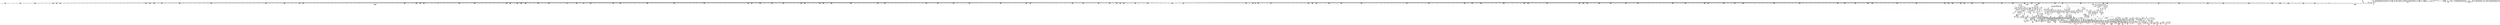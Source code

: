 digraph {
	CE0x3cdded0 [shape=record,shape=Mrecord,label="{CE0x3cdded0|file_to_av:if.then18|*SummSink*}"]
	CE0x3e164a0 [shape=record,shape=Mrecord,label="{CE0x3e164a0|0:_i32,_4:_i32,_8:_i16,_12:_i32,_16:_i32,_20:_i32,_24:_i32,_56:_i8*,_:_SCMRE_873,874_}"]
	CE0x3cfd7c0 [shape=record,shape=Mrecord,label="{CE0x3cfd7c0|file_to_av:if.end|*SummSink*}"]
	CE0x3e30600 [shape=record,shape=Mrecord,label="{CE0x3e30600|inode_has_perm:tmp9|security/selinux/hooks.c,1611}"]
	CE0x3cf99f0 [shape=record,shape=Mrecord,label="{CE0x3cf99f0|i64_2|*Constant*|*SummSource*}"]
	CE0x3ce8910 [shape=record,shape=Mrecord,label="{CE0x3ce8910|get_current:tmp1|*SummSink*}"]
	CE0x3d3f800 [shape=record,shape=Mrecord,label="{CE0x3d3f800|file_has_perm:if.then5}"]
	CE0x3dbd7e0 [shape=record,shape=Mrecord,label="{CE0x3dbd7e0|__validate_creds:entry|*SummSource*}"]
	CE0x3d09920 [shape=record,shape=Mrecord,label="{CE0x3d09920|8:_i8,_32:_%struct.inode*,_%struct.selinux_audit_data*,_128:_i32,_132:_i32,_456:_i8*,_:_SCMRE_94,95_}"]
	CE0x3e3bfa0 [shape=record,shape=Mrecord,label="{CE0x3e3bfa0|__validate_creds:tmp6|include/linux/cred.h,174|*SummSink*}"]
	CE0x3e0e670 [shape=record,shape=Mrecord,label="{CE0x3e0e670|0:_i32,_4:_i32,_8:_i16,_12:_i32,_16:_i32,_20:_i32,_24:_i32,_56:_i8*,_:_SCMRE_606,607_}"]
	CE0x3da09a0 [shape=record,shape=Mrecord,label="{CE0x3da09a0|file_has_perm:tmp21|security/selinux/hooks.c,1694|*SummSource*}"]
	CE0x3e21dc0 [shape=record,shape=Mrecord,label="{CE0x3e21dc0|inode_has_perm:tmp13|security/selinux/hooks.c,1614}"]
	CE0x3e10610 [shape=record,shape=Mrecord,label="{CE0x3e10610|0:_i32,_4:_i32,_8:_i16,_12:_i32,_16:_i32,_20:_i32,_24:_i32,_56:_i8*,_:_SCMRE_632,640_|*MultipleSource*|*LoadInst*|include/linux/fs.h,1916|security/selinux/hooks.c,1675|Function::inode_has_perm&Arg::inode::|security/selinux/hooks.c,1611}"]
	CE0x3ce67e0 [shape=record,shape=Mrecord,label="{CE0x3ce67e0|i64*_getelementptr_inbounds_(_11_x_i64_,_11_x_i64_*___llvm_gcov_ctr268,_i64_0,_i64_0)|*Constant*|*SummSource*}"]
	CE0x3e2ed90 [shape=record,shape=Mrecord,label="{CE0x3e2ed90|i64_4|*Constant*}"]
	CE0x3d33f60 [shape=record,shape=Mrecord,label="{CE0x3d33f60|file_to_av:av.3}"]
	CE0x3e169b0 [shape=record,shape=Mrecord,label="{CE0x3e169b0|0:_i32,_4:_i32,_8:_i16,_12:_i32,_16:_i32,_20:_i32,_24:_i32,_56:_i8*,_:_SCMRE_876,877_}"]
	CE0x3d914e0 [shape=record,shape=Mrecord,label="{CE0x3d914e0|GLOBAL:file_inode|*Constant*}"]
	CE0x3e2eef0 [shape=record,shape=Mrecord,label="{CE0x3e2eef0|inode_has_perm:expval|security/selinux/hooks.c,1611|*SummSink*}"]
	CE0x3d4b5b0 [shape=record,shape=Mrecord,label="{CE0x3d4b5b0|8:_i8,_32:_%struct.inode*,_%struct.selinux_audit_data*,_128:_i32,_132:_i32,_456:_i8*,_:_SCMRE_160,161_}"]
	CE0x3e0c150 [shape=record,shape=Mrecord,label="{CE0x3e0c150|0:_i32,_4:_i32,_8:_i16,_12:_i32,_16:_i32,_20:_i32,_24:_i32,_56:_i8*,_:_SCMRE_584,585_}"]
	CE0x3da11f0 [shape=record,shape=Mrecord,label="{CE0x3da11f0|file_has_perm:tmp23|security/selinux/hooks.c,1694}"]
	CE0x3e0b580 [shape=record,shape=Mrecord,label="{CE0x3e0b580|0:_i32,_4:_i32,_8:_i16,_12:_i32,_16:_i32,_20:_i32,_24:_i32,_56:_i8*,_:_SCMRE_577,578_}"]
	CE0x3d885e0 [shape=record,shape=Mrecord,label="{CE0x3d885e0|i16_8|*Constant*|*SummSink*}"]
	CE0x3da56f0 [shape=record,shape=Mrecord,label="{CE0x3da56f0|inode_has_perm:tmp3}"]
	CE0x3d3adf0 [shape=record,shape=Mrecord,label="{CE0x3d3adf0|8:_i8,_32:_%struct.inode*,_%struct.selinux_audit_data*,_128:_i32,_132:_i32,_456:_i8*,_:_SCMRE_74,75_}"]
	CE0x3d337a0 [shape=record,shape=Mrecord,label="{CE0x3d337a0|file_to_av:tmp30|security/selinux/hooks.c,1914|*SummSource*}"]
	CE0x3e2e0a0 [shape=record,shape=Mrecord,label="{CE0x3e2e0a0|inode_has_perm:lnot.ext|security/selinux/hooks.c,1611|*SummSink*}"]
	CE0x3d52320 [shape=record,shape=Mrecord,label="{CE0x3d52320|8:_i8,_32:_%struct.inode*,_%struct.selinux_audit_data*,_128:_i32,_132:_i32,_456:_i8*,_:_SCMRE_480,488_|*MultipleSource*|Function::selinux_file_receive&Arg::file::|Function::file_has_perm&Arg::file::|security/selinux/hooks.c,1902|Function::file_to_av&Arg::file::}"]
	CE0x3cd6ed0 [shape=record,shape=Mrecord,label="{CE0x3cd6ed0|selinux_file_receive:land.lhs.true}"]
	CE0x3dab110 [shape=record,shape=Mrecord,label="{CE0x3dab110|GLOBAL:__validate_creds|*Constant*|*SummSource*}"]
	CE0x3d56b00 [shape=record,shape=Mrecord,label="{CE0x3d56b00|file_has_perm:call4|security/selinux/hooks.c,1684|*SummSink*}"]
	CE0x3e0f090 [shape=record,shape=Mrecord,label="{CE0x3e0f090|0:_i32,_4:_i32,_8:_i16,_12:_i32,_16:_i32,_20:_i32,_24:_i32,_56:_i8*,_:_SCMRE_612,613_}"]
	CE0x3d0ddd0 [shape=record,shape=Mrecord,label="{CE0x3d0ddd0|avc_has_perm:tsid|Function::avc_has_perm&Arg::tsid::|*SummSink*}"]
	CE0x3d208a0 [shape=record,shape=Mrecord,label="{CE0x3d208a0|file_to_av:tmp6|security/selinux/hooks.c,1902|*SummSource*}"]
	CE0x3cfaf60 [shape=record,shape=Mrecord,label="{CE0x3cfaf60|selinux_file_receive:tmp9|security/selinux/hooks.c,3414|*SummSink*}"]
	CE0x3d05550 [shape=record,shape=Mrecord,label="{CE0x3d05550|file_has_perm:entry|*SummSink*}"]
	CE0x3d36680 [shape=record,shape=Mrecord,label="{CE0x3d36680|i64*_getelementptr_inbounds_(_2_x_i64_,_2_x_i64_*___llvm_gcov_ctr162,_i64_0,_i64_1)|*Constant*|*SummSink*}"]
	CE0x3d34750 [shape=record,shape=Mrecord,label="{CE0x3d34750|file_to_av:tmp31|security/selinux/hooks.c,1917|*SummSource*}"]
	CE0x3d2dde0 [shape=record,shape=Mrecord,label="{CE0x3d2dde0|8:_i8,_32:_%struct.inode*,_%struct.selinux_audit_data*,_128:_i32,_132:_i32,_456:_i8*,_:_SCMRE_240,248_|*MultipleSource*|Function::selinux_file_receive&Arg::file::|Function::file_has_perm&Arg::file::|security/selinux/hooks.c,1902|Function::file_to_av&Arg::file::}"]
	CE0x3d09da0 [shape=record,shape=Mrecord,label="{CE0x3d09da0|8:_i8,_32:_%struct.inode*,_%struct.selinux_audit_data*,_128:_i32,_132:_i32,_456:_i8*,_:_SCMRE_97,98_}"]
	CE0x3d3f8f0 [shape=record,shape=Mrecord,label="{CE0x3d3f8f0|file_has_perm:if.then5|*SummSource*}"]
	CE0x3e11190 [shape=record,shape=Mrecord,label="{CE0x3e11190|0:_i32,_4:_i32,_8:_i16,_12:_i32,_16:_i32,_20:_i32,_24:_i32,_56:_i8*,_:_SCMRE_664,672_|*MultipleSource*|*LoadInst*|include/linux/fs.h,1916|security/selinux/hooks.c,1675|Function::inode_has_perm&Arg::inode::|security/selinux/hooks.c,1611}"]
	CE0x3d45300 [shape=record,shape=Mrecord,label="{CE0x3d45300|i32_7|*Constant*|*SummSink*}"]
	CE0x3d87af0 [shape=record,shape=Mrecord,label="{CE0x3d87af0|_call_void_mcount()_#3|*SummSource*}"]
	CE0x3d47050 [shape=record,shape=Mrecord,label="{CE0x3d47050|file_has_perm:tobool|security/selinux/hooks.c,1688}"]
	CE0x3cd6a20 [shape=record,shape=Mrecord,label="{CE0x3cd6a20|selinux_file_receive:land.lhs.true2|*SummSink*}"]
	CE0x3d8cca0 [shape=record,shape=Mrecord,label="{CE0x3d8cca0|file_has_perm:sid2|security/selinux/hooks.c,1683|*SummSink*}"]
	CE0x3de45b0 [shape=record,shape=Mrecord,label="{CE0x3de45b0|0:_i32,_4:_i32,_8:_i16,_12:_i32,_16:_i32,_20:_i32,_24:_i32,_56:_i8*,_:_SCMRE_163,164_}"]
	CE0x3e2ced0 [shape=record,shape=Mrecord,label="{CE0x3e2ced0|inode_has_perm:tobool|security/selinux/hooks.c,1611|*SummSink*}"]
	CE0x3ce27e0 [shape=record,shape=Mrecord,label="{CE0x3ce27e0|file_has_perm:tmp14|security/selinux/hooks.c,1688|*SummSource*}"]
	CE0x3d70e10 [shape=record,shape=Mrecord,label="{CE0x3d70e10|file_has_perm:f_path|security/selinux/hooks.c,1681}"]
	CE0x3d846d0 [shape=record,shape=Mrecord,label="{CE0x3d846d0|0:_i32,_4:_i32,_8:_i16,_12:_i32,_16:_i32,_20:_i32,_24:_i32,_56:_i8*,_:_SCMRE_475,476_}"]
	CE0x3d08a00 [shape=record,shape=Mrecord,label="{CE0x3d08a00|8:_i8,_32:_%struct.inode*,_%struct.selinux_audit_data*,_128:_i32,_132:_i32,_456:_i8*,_:_SCMRE_109,110_}"]
	CE0x3e13810 [shape=record,shape=Mrecord,label="{CE0x3e13810|0:_i32,_4:_i32,_8:_i16,_12:_i32,_16:_i32,_20:_i32,_24:_i32,_56:_i8*,_:_SCMRE_776,792_|*MultipleSource*|*LoadInst*|include/linux/fs.h,1916|security/selinux/hooks.c,1675|Function::inode_has_perm&Arg::inode::|security/selinux/hooks.c,1611}"]
	CE0x3d26cc0 [shape=record,shape=Mrecord,label="{CE0x3d26cc0|i64_6|*Constant*}"]
	CE0x3cfa5c0 [shape=record,shape=Mrecord,label="{CE0x3cfa5c0|GLOBAL:selinux_file_receive.__warned|Global_var:selinux_file_receive.__warned|*SummSource*}"]
	CE0x3d793d0 [shape=record,shape=Mrecord,label="{CE0x3d793d0|0:_i32,_4:_i32,_8:_i16,_12:_i32,_16:_i32,_20:_i32,_24:_i32,_56:_i8*,_:_SCMRE_242,243_}"]
	CE0x3d87bb0 [shape=record,shape=Mrecord,label="{CE0x3d87bb0|file_has_perm:tmp1|*SummSink*}"]
	CE0x3d3aaf0 [shape=record,shape=Mrecord,label="{CE0x3d3aaf0|8:_i8,_32:_%struct.inode*,_%struct.selinux_audit_data*,_128:_i32,_132:_i32,_456:_i8*,_:_SCMRE_72,73_}"]
	CE0x3d4a5b0 [shape=record,shape=Mrecord,label="{CE0x3d4a5b0|inode_has_perm:return|*SummSource*}"]
	CE0x3ce63a0 [shape=record,shape=Mrecord,label="{CE0x3ce63a0|i64*_getelementptr_inbounds_(_11_x_i64_,_11_x_i64_*___llvm_gcov_ctr268,_i64_0,_i64_9)|*Constant*|*SummSink*}"]
	CE0x3e06e50 [shape=record,shape=Mrecord,label="{CE0x3e06e50|0:_i32,_4:_i32,_8:_i16,_12:_i32,_16:_i32,_20:_i32,_24:_i32,_56:_i8*,_:_SCMRE_496,500_|*MultipleSource*|*LoadInst*|include/linux/fs.h,1916|security/selinux/hooks.c,1675|Function::inode_has_perm&Arg::inode::|security/selinux/hooks.c,1611}"]
	CE0x3e2e310 [shape=record,shape=Mrecord,label="{CE0x3e2e310|inode_has_perm:conv|security/selinux/hooks.c,1611|*SummSink*}"]
	CE0x3d8ab50 [shape=record,shape=Mrecord,label="{CE0x3d8ab50|0:_i32,_4:_i32,_8:_i32,_12:_i32,_:_CMRE_4,8_|*MultipleSource*|security/selinux/hooks.c,196|security/selinux/hooks.c,197|*LoadInst*|security/selinux/hooks.c,196}"]
	CE0x3db6d50 [shape=record,shape=Mrecord,label="{CE0x3db6d50|inode_has_perm:perms|Function::inode_has_perm&Arg::perms::|*SummSink*}"]
	CE0x3de1f10 [shape=record,shape=Mrecord,label="{CE0x3de1f10|0:_i32,_4:_i32,_8:_i16,_12:_i32,_16:_i32,_20:_i32,_24:_i32,_56:_i8*,_:_SCMRE_140,141_}"]
	CE0x3e0f900 [shape=record,shape=Mrecord,label="{CE0x3e0f900|0:_i32,_4:_i32,_8:_i16,_12:_i32,_16:_i32,_20:_i32,_24:_i32,_56:_i8*,_:_SCMRE_617,618_}"]
	CE0x3d4ab30 [shape=record,shape=Mrecord,label="{CE0x3d4ab30|8:_i8,_32:_%struct.inode*,_%struct.selinux_audit_data*,_128:_i32,_132:_i32,_456:_i8*,_:_SCMRE_153,154_}"]
	CE0x3e184b0 [shape=record,shape=Mrecord,label="{CE0x3e184b0|0:_i32,_4:_i32,_8:_i16,_12:_i32,_16:_i32,_20:_i32,_24:_i32,_56:_i8*,_:_SCMRE_892,893_}"]
	CE0x3cf0470 [shape=record,shape=Mrecord,label="{CE0x3cf0470|file_to_av:if.then5}"]
	CE0x3e1de00 [shape=record,shape=Mrecord,label="{CE0x3e1de00|0:_i32,_4:_i32,_8:_i16,_12:_i32,_16:_i32,_20:_i32,_24:_i32,_56:_i8*,_:_SCMRE_978,979_}"]
	CE0x3cf0910 [shape=record,shape=Mrecord,label="{CE0x3cf0910|i32_14|*Constant*|*SummSource*}"]
	CE0x3d764b0 [shape=record,shape=Mrecord,label="{CE0x3d764b0|0:_i32,_4:_i32,_8:_i16,_12:_i32,_16:_i32,_20:_i32,_24:_i32,_56:_i8*,_:_SCMRE_189,190_}"]
	CE0x3d78160 [shape=record,shape=Mrecord,label="{CE0x3d78160|0:_i32,_4:_i32,_8:_i16,_12:_i32,_16:_i32,_20:_i32,_24:_i32,_56:_i8*,_:_SCMRE_206,207_}"]
	CE0x3e0d740 [shape=record,shape=Mrecord,label="{CE0x3e0d740|0:_i32,_4:_i32,_8:_i16,_12:_i32,_16:_i32,_20:_i32,_24:_i32,_56:_i8*,_:_SCMRE_597,598_}"]
	CE0x3d39040 [shape=record,shape=Mrecord,label="{CE0x3d39040|avc_has_perm:auditdata|Function::avc_has_perm&Arg::auditdata::|*SummSink*}"]
	CE0x3d278d0 [shape=record,shape=Mrecord,label="{CE0x3d278d0|file_to_av:tmp17|security/selinux/hooks.c,1905|*SummSink*}"]
	CE0x3ce9990 [shape=record,shape=Mrecord,label="{CE0x3ce9990|i64*_getelementptr_inbounds_(_11_x_i64_,_11_x_i64_*___llvm_gcov_ctr268,_i64_0,_i64_10)|*Constant*|*SummSource*}"]
	CE0x3e3cac0 [shape=record,shape=Mrecord,label="{CE0x3e3cac0|i32_3|*Constant*|*SummSink*}"]
	CE0x3d10d70 [shape=record,shape=Mrecord,label="{CE0x3d10d70|8:_i8,_32:_%struct.inode*,_%struct.selinux_audit_data*,_128:_i32,_132:_i32,_456:_i8*,_:_SCMRE_48,49_}"]
	CE0x3cfe5c0 [shape=record,shape=Mrecord,label="{CE0x3cfe5c0|selinux_file_receive:call|security/selinux/hooks.c,3414|*SummSource*}"]
	CE0x3d54390 [shape=record,shape=Mrecord,label="{CE0x3d54390|file_has_perm:tmp8|security/selinux/hooks.c,1683}"]
	CE0x3e21ea0 [shape=record,shape=Mrecord,label="{CE0x3e21ea0|inode_has_perm:tmp13|security/selinux/hooks.c,1614|*SummSink*}"]
	CE0x3de21e0 [shape=record,shape=Mrecord,label="{CE0x3de21e0|0:_i32,_4:_i32,_8:_i16,_12:_i32,_16:_i32,_20:_i32,_24:_i32,_56:_i8*,_:_SCMRE_142,143_}"]
	CE0x3d7a6c0 [shape=record,shape=Mrecord,label="{CE0x3d7a6c0|0:_i32,_4:_i32,_8:_i16,_12:_i32,_16:_i32,_20:_i32,_24:_i32,_56:_i8*,_:_SCMRE_252,253_}"]
	CE0x3e3bf30 [shape=record,shape=Mrecord,label="{CE0x3e3bf30|__validate_creds:tmp6|include/linux/cred.h,174|*SummSource*}"]
	CE0x3cd6ff0 [shape=record,shape=Mrecord,label="{CE0x3cd6ff0|COLLAPSED:_GCMRE___llvm_gcov_ctr268_internal_global_11_x_i64_zeroinitializer:_elem_0:default:}"]
	CE0x3e0d230 [shape=record,shape=Mrecord,label="{CE0x3e0d230|0:_i32,_4:_i32,_8:_i16,_12:_i32,_16:_i32,_20:_i32,_24:_i32,_56:_i8*,_:_SCMRE_594,595_}"]
	CE0x3d27cf0 [shape=record,shape=Mrecord,label="{CE0x3d27cf0|file_to_av:tmp18|security/selinux/hooks.c,1905|*SummSink*}"]
	CE0x3d361d0 [shape=record,shape=Mrecord,label="{CE0x3d361d0|avc_has_perm:requested|Function::avc_has_perm&Arg::requested::|*SummSource*}"]
	CE0x3e39300 [shape=record,shape=Mrecord,label="{CE0x3e39300|i64*_getelementptr_inbounds_(_8_x_i64_,_8_x_i64_*___llvm_gcov_ctr154,_i64_0,_i64_7)|*Constant*}"]
	CE0x3ce24d0 [shape=record,shape=Mrecord,label="{CE0x3ce24d0|file_has_perm:tmp14|security/selinux/hooks.c,1688}"]
	CE0x3d87750 [shape=record,shape=Mrecord,label="{CE0x3d87750|inode_has_perm:tmp3|*SummSink*}"]
	CE0x3d8b320 [shape=record,shape=Mrecord,label="{CE0x3d8b320|__validate_creds:lnot1|include/linux/cred.h,173|*SummSource*}"]
	CE0x3d74810 [shape=record,shape=Mrecord,label="{CE0x3d74810|file_to_av:tmp24|security/selinux/hooks.c,1909}"]
	CE0x3de0900 [shape=record,shape=Mrecord,label="{CE0x3de0900|0:_i32,_4:_i32,_8:_i16,_12:_i32,_16:_i32,_20:_i32,_24:_i32,_56:_i8*,_:_SCMRE_96,104_|*MultipleSource*|*LoadInst*|include/linux/fs.h,1916|security/selinux/hooks.c,1675|Function::inode_has_perm&Arg::inode::|security/selinux/hooks.c,1611}"]
	"CONST[source:0(mediator),value:2(dynamic)][purpose:{object}][SnkIdx:5]"
	CE0x3d784c0 [shape=record,shape=Mrecord,label="{CE0x3d784c0|0:_i32,_4:_i32,_8:_i16,_12:_i32,_16:_i32,_20:_i32,_24:_i32,_56:_i8*,_:_SCMRE_240,241_}"]
	CE0x3d2bd70 [shape=record,shape=Mrecord,label="{CE0x3d2bd70|_call_void_mcount()_#3|*SummSink*}"]
	CE0x3e2ec50 [shape=record,shape=Mrecord,label="{CE0x3e2ec50|inode_has_perm:expval|security/selinux/hooks.c,1611}"]
	CE0x3d09000 [shape=record,shape=Mrecord,label="{CE0x3d09000|8:_i8,_32:_%struct.inode*,_%struct.selinux_audit_data*,_128:_i32,_132:_i32,_456:_i8*,_:_SCMRE_113,114_}"]
	CE0x3d3edb0 [shape=record,shape=Mrecord,label="{CE0x3d3edb0|cred_sid:bb}"]
	CE0x3db8bb0 [shape=record,shape=Mrecord,label="{CE0x3db8bb0|file_inode:bb|*SummSource*}"]
	CE0x3e3ad50 [shape=record,shape=Mrecord,label="{CE0x3e3ad50|_call_void___invalid_creds(%struct.cred*_%cred,_i8*_%file,_i32_%line)_#10,_!dbg_!27721|include/linux/cred.h,174|*SummSink*}"]
	CE0x3dadcf0 [shape=record,shape=Mrecord,label="{CE0x3dadcf0|i32_4|*Constant*|*SummSource*}"]
	CE0x3e377d0 [shape=record,shape=Mrecord,label="{CE0x3e377d0|inode_has_perm:sclass|security/selinux/hooks.c,1617|*SummSource*}"]
	CE0x3d915b0 [shape=record,shape=Mrecord,label="{CE0x3d915b0|GLOBAL:file_inode|*Constant*|*SummSource*}"]
	CE0x3d02d30 [shape=record,shape=Mrecord,label="{CE0x3d02d30|selinux_file_receive:tmp12|security/selinux/hooks.c,3414}"]
	CE0x3e2f830 [shape=record,shape=Mrecord,label="{CE0x3e2f830|inode_has_perm:tmp7|security/selinux/hooks.c,1611}"]
	CE0x3d7d150 [shape=record,shape=Mrecord,label="{CE0x3d7d150|0:_i32,_4:_i32,_8:_i16,_12:_i32,_16:_i32,_20:_i32,_24:_i32,_56:_i8*,_:_SCMRE_277,278_}"]
	CE0x3e1d030 [shape=record,shape=Mrecord,label="{CE0x3e1d030|0:_i32,_4:_i32,_8:_i16,_12:_i32,_16:_i32,_20:_i32,_24:_i32,_56:_i8*,_:_SCMRE_944,952_|*MultipleSource*|*LoadInst*|include/linux/fs.h,1916|security/selinux/hooks.c,1675|Function::inode_has_perm&Arg::inode::|security/selinux/hooks.c,1611}"]
	CE0x5008250 [shape=record,shape=Mrecord,label="{CE0x5008250|selinux_file_receive:if.then|*SummSink*}"]
	CE0x3d80900 [shape=record,shape=Mrecord,label="{CE0x3d80900|0:_i32,_4:_i32,_8:_i16,_12:_i32,_16:_i32,_20:_i32,_24:_i32,_56:_i8*,_:_SCMRE_310,311_}"]
	CE0x3d7ee00 [shape=record,shape=Mrecord,label="{CE0x3d7ee00|0:_i32,_4:_i32,_8:_i16,_12:_i32,_16:_i32,_20:_i32,_24:_i32,_56:_i8*,_:_SCMRE_294,295_}"]
	CE0x3daa960 [shape=record,shape=Mrecord,label="{CE0x3daa960|COLLAPSED:_GCMRE___llvm_gcov_ctr154_internal_global_8_x_i64_zeroinitializer:_elem_0:default:}"]
	CE0x3e0dc50 [shape=record,shape=Mrecord,label="{CE0x3e0dc50|0:_i32,_4:_i32,_8:_i16,_12:_i32,_16:_i32,_20:_i32,_24:_i32,_56:_i8*,_:_SCMRE_600,601_}"]
	CE0x3d8b920 [shape=record,shape=Mrecord,label="{CE0x3d8b920|cred_sid:tmp4|*LoadInst*|security/selinux/hooks.c,196|*SummSink*}"]
	CE0x3d2df60 [shape=record,shape=Mrecord,label="{CE0x3d2df60|8:_i8,_32:_%struct.inode*,_%struct.selinux_audit_data*,_128:_i32,_132:_i32,_456:_i8*,_:_SCMRE_248,256_|*MultipleSource*|Function::selinux_file_receive&Arg::file::|Function::file_has_perm&Arg::file::|security/selinux/hooks.c,1902|Function::file_to_av&Arg::file::}"]
	CE0x3da4ed0 [shape=record,shape=Mrecord,label="{CE0x3da4ed0|0:_i32,_4:_i32,_8:_i16,_12:_i32,_16:_i32,_20:_i32,_24:_i32,_56:_i8*,_:_SCMRE_136,137_}"]
	CE0x3d8d350 [shape=record,shape=Mrecord,label="{CE0x3d8d350|file_has_perm:path|security/selinux/hooks.c,1681|*SummSource*}"]
	CE0x3cf3020 [shape=record,shape=Mrecord,label="{CE0x3cf3020|_ret_%struct.task_struct*_%tmp4,_!dbg_!27714|./arch/x86/include/asm/current.h,14|*SummSink*}"]
	CE0x3d10870 [shape=record,shape=Mrecord,label="{CE0x3d10870|i8*_getelementptr_inbounds_(_45_x_i8_,_45_x_i8_*_.str12,_i32_0,_i32_0)|*Constant*|*SummSink*}"]
	CE0x3e0e9d0 [shape=record,shape=Mrecord,label="{CE0x3e0e9d0|0:_i32,_4:_i32,_8:_i16,_12:_i32,_16:_i32,_20:_i32,_24:_i32,_56:_i8*,_:_SCMRE_608,609_}"]
	CE0x3d8b530 [shape=record,shape=Mrecord,label="{CE0x3d8b530|file_has_perm:type|security/selinux/hooks.c,1680}"]
	CE0x3d7cdf0 [shape=record,shape=Mrecord,label="{CE0x3d7cdf0|0:_i32,_4:_i32,_8:_i16,_12:_i32,_16:_i32,_20:_i32,_24:_i32,_56:_i8*,_:_SCMRE_275,276_}"]
	CE0x3e2f7c0 [shape=record,shape=Mrecord,label="{CE0x3e2f7c0|i64_3|*Constant*}"]
	CE0x3db66e0 [shape=record,shape=Mrecord,label="{CE0x3db66e0|inode_has_perm:inode|Function::inode_has_perm&Arg::inode::|*SummSource*}"]
	CE0x44ed960 [shape=record,shape=Mrecord,label="{CE0x44ed960|i64_0|*Constant*|*SummSink*}"]
	CE0x3d0a970 [shape=record,shape=Mrecord,label="{CE0x3d0a970|selinux_file_receive:tmp6|security/selinux/hooks.c,3414|*SummSink*}"]
	CE0x3d75ad0 [shape=record,shape=Mrecord,label="{CE0x3d75ad0|0:_i32,_4:_i32,_8:_i16,_12:_i32,_16:_i32,_20:_i32,_24:_i32,_56:_i8*,_:_SCMRE_183,184_}"]
	CE0x3e2aeb0 [shape=record,shape=Mrecord,label="{CE0x3e2aeb0|__validate_creds:tmp2|include/linux/cred.h,173|*SummSink*}"]
	CE0x3d90eb0 [shape=record,shape=Mrecord,label="{CE0x3d90eb0|file_has_perm:tmp3|security/selinux/hooks.c,1674|*SummSink*}"]
	CE0x3d829a0 [shape=record,shape=Mrecord,label="{CE0x3d829a0|0:_i32,_4:_i32,_8:_i16,_12:_i32,_16:_i32,_20:_i32,_24:_i32,_56:_i8*,_:_SCMRE_408,416_|*MultipleSource*|*LoadInst*|include/linux/fs.h,1916|security/selinux/hooks.c,1675|Function::inode_has_perm&Arg::inode::|security/selinux/hooks.c,1611}"]
	CE0x3d383c0 [shape=record,shape=Mrecord,label="{CE0x3d383c0|inode_has_perm:i_flags|security/selinux/hooks.c,1611}"]
	CE0x3e12d10 [shape=record,shape=Mrecord,label="{CE0x3e12d10|0:_i32,_4:_i32,_8:_i16,_12:_i32,_16:_i32,_20:_i32,_24:_i32,_56:_i8*,_:_SCMRE_744,752_|*MultipleSource*|*LoadInst*|include/linux/fs.h,1916|security/selinux/hooks.c,1675|Function::inode_has_perm&Arg::inode::|security/selinux/hooks.c,1611}"]
	CE0x3e3bec0 [shape=record,shape=Mrecord,label="{CE0x3e3bec0|__validate_creds:tmp6|include/linux/cred.h,174}"]
	CE0x3cf8160 [shape=record,shape=Mrecord,label="{CE0x3cf8160|selinux_file_receive:tmp15|security/selinux/hooks.c,3414|*SummSink*}"]
	CE0x3de0bc0 [shape=record,shape=Mrecord,label="{CE0x3de0bc0|0:_i32,_4:_i32,_8:_i16,_12:_i32,_16:_i32,_20:_i32,_24:_i32,_56:_i8*,_:_SCMRE_104,112_|*MultipleSource*|*LoadInst*|include/linux/fs.h,1916|security/selinux/hooks.c,1675|Function::inode_has_perm&Arg::inode::|security/selinux/hooks.c,1611}"]
	CE0x3d0d930 [shape=record,shape=Mrecord,label="{CE0x3d0d930|i64*_getelementptr_inbounds_(_2_x_i64_,_2_x_i64_*___llvm_gcov_ctr162,_i64_0,_i64_0)|*Constant*|*SummSource*}"]
	CE0x3d3af70 [shape=record,shape=Mrecord,label="{CE0x3d3af70|8:_i8,_32:_%struct.inode*,_%struct.selinux_audit_data*,_128:_i32,_132:_i32,_456:_i8*,_:_SCMRE_75,76_}"]
	CE0x3de60b0 [shape=record,shape=Mrecord,label="{CE0x3de60b0|0:_i32,_4:_i32,_8:_i16,_12:_i32,_16:_i32,_20:_i32,_24:_i32,_56:_i8*,_:_SCMRE_179,180_}"]
	CE0x3d8c600 [shape=record,shape=Mrecord,label="{CE0x3d8c600|file_has_perm:type|security/selinux/hooks.c,1680|*SummSink*}"]
	CE0x3d244e0 [shape=record,shape=Mrecord,label="{CE0x3d244e0|i64_11|*Constant*}"]
	CE0x3cddab0 [shape=record,shape=Mrecord,label="{CE0x3cddab0|selinux_file_receive:call|security/selinux/hooks.c,3414}"]
	CE0x3d7eaa0 [shape=record,shape=Mrecord,label="{CE0x3d7eaa0|0:_i32,_4:_i32,_8:_i16,_12:_i32,_16:_i32,_20:_i32,_24:_i32,_56:_i8*,_:_SCMRE_292,293_}"]
	CE0x3d33c20 [shape=record,shape=Mrecord,label="{CE0x3d33c20|file_to_av:tmp30|security/selinux/hooks.c,1914|*SummSink*}"]
	CE0x3e15de0 [shape=record,shape=Mrecord,label="{CE0x3e15de0|0:_i32,_4:_i32,_8:_i16,_12:_i32,_16:_i32,_20:_i32,_24:_i32,_56:_i8*,_:_SCMRE_869,870_}"]
	CE0x3d3a110 [shape=record,shape=Mrecord,label="{CE0x3d3a110|8:_i8,_32:_%struct.inode*,_%struct.selinux_audit_data*,_128:_i32,_132:_i32,_456:_i8*,_:_SCMRE_50,51_}"]
	CE0x3d86c70 [shape=record,shape=Mrecord,label="{CE0x3d86c70|file_has_perm:tmp|*SummSource*}"]
	CE0x3d3a180 [shape=record,shape=Mrecord,label="{CE0x3d3a180|8:_i8,_32:_%struct.inode*,_%struct.selinux_audit_data*,_128:_i32,_132:_i32,_456:_i8*,_:_SCMRE_51,52_}"]
	CE0x3ce69c0 [shape=record,shape=Mrecord,label="{CE0x3ce69c0|i8_1|*Constant*}"]
	CE0x3d20a00 [shape=record,shape=Mrecord,label="{CE0x3d20a00|file_to_av:tmp6|security/selinux/hooks.c,1902|*SummSink*}"]
	CE0x3da4bf0 [shape=record,shape=Mrecord,label="{CE0x3da4bf0|inode_has_perm:i_flags|security/selinux/hooks.c,1611|*SummSource*}"]
	CE0x3cefb00 [shape=record,shape=Mrecord,label="{CE0x3cefb00|get_current:tmp4|./arch/x86/include/asm/current.h,14}"]
	CE0x3cffef0 [shape=record,shape=Mrecord,label="{CE0x3cffef0|GLOBAL:lockdep_rcu_suspicious|*Constant*|*SummSink*}"]
	CE0x3d0af60 [shape=record,shape=Mrecord,label="{CE0x3d0af60|selinux_file_receive:do.end|*SummSink*}"]
	CE0x3d26d30 [shape=record,shape=Mrecord,label="{CE0x3d26d30|i64_6|*Constant*|*SummSource*}"]
	CE0x3da21f0 [shape=record,shape=Mrecord,label="{CE0x3da21f0|file_has_perm:tmp19|security/selinux/hooks.c,1690}"]
	CE0x3d84c70 [shape=record,shape=Mrecord,label="{CE0x3d84c70|0:_i32,_4:_i32,_8:_i16,_12:_i32,_16:_i32,_20:_i32,_24:_i32,_56:_i8*,_:_SCMRE_479,480_}"]
	CE0x3db0020 [shape=record,shape=Mrecord,label="{CE0x3db0020|i64_2|*Constant*}"]
	CE0x3d7ec50 [shape=record,shape=Mrecord,label="{CE0x3d7ec50|0:_i32,_4:_i32,_8:_i16,_12:_i32,_16:_i32,_20:_i32,_24:_i32,_56:_i8*,_:_SCMRE_293,294_}"]
	CE0x3d30890 [shape=record,shape=Mrecord,label="{CE0x3d30890|8:_i8,_32:_%struct.inode*,_%struct.selinux_audit_data*,_128:_i32,_132:_i32,_456:_i8*,_:_SCMRE_70,71_}"]
	CE0x3dde980 [shape=record,shape=Mrecord,label="{CE0x3dde980|i64*_getelementptr_inbounds_(_2_x_i64_,_2_x_i64_*___llvm_gcov_ctr131,_i64_0,_i64_1)|*Constant*}"]
	CE0x3e09f90 [shape=record,shape=Mrecord,label="{CE0x3e09f90|0:_i32,_4:_i32,_8:_i16,_12:_i32,_16:_i32,_20:_i32,_24:_i32,_56:_i8*,_:_SCMRE_564,565_}"]
	CE0x3de4250 [shape=record,shape=Mrecord,label="{CE0x3de4250|0:_i32,_4:_i32,_8:_i16,_12:_i32,_16:_i32,_20:_i32,_24:_i32,_56:_i8*,_:_SCMRE_161,162_}"]
	CE0x3ce0430 [shape=record,shape=Mrecord,label="{CE0x3ce0430|selinux_file_receive:tmp17|security/selinux/hooks.c,3414|*SummSink*}"]
	CE0x3db76a0 [shape=record,shape=Mrecord,label="{CE0x3db76a0|_ret_i32_%retval.0,_!dbg_!27739|security/selinux/hooks.c,1618|*SummSink*}"]
	CE0x3ce2ba0 [shape=record,shape=Mrecord,label="{CE0x3ce2ba0|i64_5|*Constant*}"]
	CE0x3e38e40 [shape=record,shape=Mrecord,label="{CE0x3e38e40|avc_has_perm:auditdata|Function::avc_has_perm&Arg::auditdata::}"]
	CE0x3e1b3f0 [shape=record,shape=Mrecord,label="{CE0x3e1b3f0|0:_i32,_4:_i32,_8:_i16,_12:_i32,_16:_i32,_20:_i32,_24:_i32,_56:_i8*,_:_SCMRE_920,921_}"]
	CE0x3d58dd0 [shape=record,shape=Mrecord,label="{CE0x3d58dd0|file_to_av:f_mode2|security/selinux/hooks.c,1904}"]
	CE0x3d241d0 [shape=record,shape=Mrecord,label="{CE0x3d241d0|i64_12|*Constant*|*SummSink*}"]
	CE0x3e0e820 [shape=record,shape=Mrecord,label="{CE0x3e0e820|0:_i32,_4:_i32,_8:_i16,_12:_i32,_16:_i32,_20:_i32,_24:_i32,_56:_i8*,_:_SCMRE_607,608_}"]
	CE0x3e2bd20 [shape=record,shape=Mrecord,label="{CE0x3e2bd20|__validate_creds:tmp4|include/linux/cred.h,173|*SummSink*}"]
	CE0x3e2c5c0 [shape=record,shape=Mrecord,label="{CE0x3e2c5c0|i64*_getelementptr_inbounds_(_5_x_i64_,_5_x_i64_*___llvm_gcov_ctr155,_i64_0,_i64_3)|*Constant*|*SummSource*}"]
	CE0x3d74f90 [shape=record,shape=Mrecord,label="{CE0x3d74f90|file_to_av:tobool17|security/selinux/hooks.c,1910}"]
	CE0x3dbde60 [shape=record,shape=Mrecord,label="{CE0x3dbde60|cred_sid:bb|*SummSource*}"]
	CE0x3d7b440 [shape=record,shape=Mrecord,label="{CE0x3d7b440|0:_i32,_4:_i32,_8:_i16,_12:_i32,_16:_i32,_20:_i32,_24:_i32,_56:_i8*,_:_SCMRE_260,261_}"]
	CE0x3d3cb00 [shape=record,shape=Mrecord,label="{CE0x3d3cb00|avc_has_perm:auditdata|Function::avc_has_perm&Arg::auditdata::}"]
	CE0x3e16b60 [shape=record,shape=Mrecord,label="{CE0x3e16b60|0:_i32,_4:_i32,_8:_i16,_12:_i32,_16:_i32,_20:_i32,_24:_i32,_56:_i8*,_:_SCMRE_877,878_}"]
	CE0x3da96a0 [shape=record,shape=Mrecord,label="{CE0x3da96a0|inode_has_perm:tmp|*SummSink*}"]
	CE0x3d380b0 [shape=record,shape=Mrecord,label="{CE0x3d380b0|i32_4|*Constant*|*SummSink*}"]
	CE0x3d3e9a0 [shape=record,shape=Mrecord,label="{CE0x3d3e9a0|i64_16|*Constant*|*SummSource*}"]
	CE0x3de65c0 [shape=record,shape=Mrecord,label="{CE0x3de65c0|0:_i32,_4:_i32,_8:_i16,_12:_i32,_16:_i32,_20:_i32,_24:_i32,_56:_i8*,_:_SCMRE_182,183_}"]
	CE0x3d6d8d0 [shape=record,shape=Mrecord,label="{CE0x3d6d8d0|_call_void_mcount()_#3|*SummSource*}"]
	CE0x3d27e20 [shape=record,shape=Mrecord,label="{CE0x3d27e20|i64*_getelementptr_inbounds_(_15_x_i64_,_15_x_i64_*___llvm_gcov_ctr171,_i64_0,_i64_8)|*Constant*}"]
	CE0x3d70450 [shape=record,shape=Mrecord,label="{CE0x3d70450|cred_sid:tmp2|*SummSink*}"]
	CE0x3e1bfc0 [shape=record,shape=Mrecord,label="{CE0x3e1bfc0|0:_i32,_4:_i32,_8:_i16,_12:_i32,_16:_i32,_20:_i32,_24:_i32,_56:_i8*,_:_SCMRE_927,928_}"]
	CE0x3e218a0 [shape=record,shape=Mrecord,label="{CE0x3e218a0|inode_has_perm:sid3|security/selinux/hooks.c,1617|*SummSink*}"]
	CE0x3e0d080 [shape=record,shape=Mrecord,label="{CE0x3e0d080|0:_i32,_4:_i32,_8:_i16,_12:_i32,_16:_i32,_20:_i32,_24:_i32,_56:_i8*,_:_SCMRE_593,594_}"]
	CE0x3d79e50 [shape=record,shape=Mrecord,label="{CE0x3d79e50|0:_i32,_4:_i32,_8:_i16,_12:_i32,_16:_i32,_20:_i32,_24:_i32,_56:_i8*,_:_SCMRE_247,248_}"]
	CE0x3d72e40 [shape=record,shape=Mrecord,label="{CE0x3d72e40|file_to_av:or10|security/selinux/hooks.c,1906|*SummSink*}"]
	CE0x3d9e6c0 [shape=record,shape=Mrecord,label="{CE0x3d9e6c0|file_has_perm:tobool7|security/selinux/hooks.c,1694|*SummSource*}"]
	CE0x3d22e90 [shape=record,shape=Mrecord,label="{CE0x3d22e90|i64_7|*Constant*|*SummSource*}"]
	CE0x3e1c4d0 [shape=record,shape=Mrecord,label="{CE0x3e1c4d0|0:_i32,_4:_i32,_8:_i16,_12:_i32,_16:_i32,_20:_i32,_24:_i32,_56:_i8*,_:_SCMRE_930,931_}"]
	CE0x3dabe30 [shape=record,shape=Mrecord,label="{CE0x3dabe30|__validate_creds:tobool|include/linux/cred.h,173|*SummSource*}"]
	CE0x3e2ad40 [shape=record,shape=Mrecord,label="{CE0x3e2ad40|__validate_creds:tmp3|include/linux/cred.h,173}"]
	CE0x3d2ca60 [shape=record,shape=Mrecord,label="{CE0x3d2ca60|8:_i8,_32:_%struct.inode*,_%struct.selinux_audit_data*,_128:_i32,_132:_i32,_456:_i8*,_:_SCMRE_204,205_}"]
	CE0x3d86f30 [shape=record,shape=Mrecord,label="{CE0x3d86f30|__validate_creds:lnot1|include/linux/cred.h,173|*SummSink*}"]
	CE0x3d7b7a0 [shape=record,shape=Mrecord,label="{CE0x3d7b7a0|0:_i32,_4:_i32,_8:_i16,_12:_i32,_16:_i32,_20:_i32,_24:_i32,_56:_i8*,_:_SCMRE_262,263_}"]
	CE0x3d3b910 [shape=record,shape=Mrecord,label="{CE0x3d3b910|_call_void_mcount()_#3|*SummSink*}"]
	CE0x3d22020 [shape=record,shape=Mrecord,label="{CE0x3d22020|i32_6|*Constant*|*SummSink*}"]
	CE0x3d81be0 [shape=record,shape=Mrecord,label="{CE0x3d81be0|0:_i32,_4:_i32,_8:_i16,_12:_i32,_16:_i32,_20:_i32,_24:_i32,_56:_i8*,_:_SCMRE_360,376_|*MultipleSource*|*LoadInst*|include/linux/fs.h,1916|security/selinux/hooks.c,1675|Function::inode_has_perm&Arg::inode::|security/selinux/hooks.c,1611}"]
	CE0x3d51e30 [shape=record,shape=Mrecord,label="{CE0x3d51e30|8:_i8,_32:_%struct.inode*,_%struct.selinux_audit_data*,_128:_i32,_132:_i32,_456:_i8*,_:_SCMRE_488,496_|*MultipleSource*|Function::selinux_file_receive&Arg::file::|Function::file_has_perm&Arg::file::|security/selinux/hooks.c,1902|Function::file_to_av&Arg::file::}"]
	CE0x3d57b70 [shape=record,shape=Mrecord,label="{CE0x3d57b70|file_to_av:conv|security/selinux/hooks.c,1903}"]
	CE0x3cdcc30 [shape=record,shape=Mrecord,label="{CE0x3cdcc30|8:_i8,_32:_%struct.inode*,_%struct.selinux_audit_data*,_128:_i32,_132:_i32,_456:_i8*,_:_SCMRE_400,404_|*MultipleSource*|Function::selinux_file_receive&Arg::file::|Function::file_has_perm&Arg::file::|security/selinux/hooks.c,1902|Function::file_to_av&Arg::file::}"]
	CE0x3d6ff10 [shape=record,shape=Mrecord,label="{CE0x3d6ff10|file_has_perm:bb|*SummSource*}"]
	CE0x3d6f9e0 [shape=record,shape=Mrecord,label="{CE0x3d6f9e0|cred_sid:tmp3|*SummSink*}"]
	CE0x3d8ace0 [shape=record,shape=Mrecord,label="{CE0x3d8ace0|file_has_perm:if.then}"]
	CE0x3da74d0 [shape=record,shape=Mrecord,label="{CE0x3da74d0|__validate_creds:line|Function::__validate_creds&Arg::line::|*SummSource*}"]
	CE0x3d80240 [shape=record,shape=Mrecord,label="{CE0x3d80240|0:_i32,_4:_i32,_8:_i16,_12:_i32,_16:_i32,_20:_i32,_24:_i32,_56:_i8*,_:_SCMRE_306,307_}"]
	CE0x3d8be50 [shape=record,shape=Mrecord,label="{CE0x3d8be50|file_has_perm:if.end6}"]
	CE0x3e327e0 [shape=record,shape=Mrecord,label="{CE0x3e327e0|i64*_getelementptr_inbounds_(_8_x_i64_,_8_x_i64_*___llvm_gcov_ctr154,_i64_0,_i64_6)|*Constant*|*SummSource*}"]
	CE0x3daadf0 [shape=record,shape=Mrecord,label="{CE0x3daadf0|_call_void_mcount()_#3}"]
	CE0x3d3f690 [shape=record,shape=Mrecord,label="{CE0x3d3f690|file_has_perm:out}"]
	CE0x3d83a20 [shape=record,shape=Mrecord,label="{CE0x3d83a20|0:_i32,_4:_i32,_8:_i16,_12:_i32,_16:_i32,_20:_i32,_24:_i32,_56:_i8*,_:_SCMRE_456,464_|*MultipleSource*|*LoadInst*|include/linux/fs.h,1916|security/selinux/hooks.c,1675|Function::inode_has_perm&Arg::inode::|security/selinux/hooks.c,1611}"]
	CE0x3d04820 [shape=record,shape=Mrecord,label="{CE0x3d04820|_ret_i32_%av.3,_!dbg_!27739|security/selinux/hooks.c,1917|*SummSink*}"]
	CE0x3d28ff0 [shape=record,shape=Mrecord,label="{CE0x3d28ff0|file_to_av:tmp20|security/selinux/hooks.c,1906|*SummSink*}"]
	CE0x3e0eee0 [shape=record,shape=Mrecord,label="{CE0x3e0eee0|0:_i32,_4:_i32,_8:_i16,_12:_i32,_16:_i32,_20:_i32,_24:_i32,_56:_i8*,_:_SCMRE_611,612_}"]
	CE0x3cffad0 [shape=record,shape=Mrecord,label="{CE0x3cffad0|selinux_file_receive:tmp10|security/selinux/hooks.c,3414}"]
	CE0x3d3cf60 [shape=record,shape=Mrecord,label="{CE0x3d3cf60|cred_sid:sid|security/selinux/hooks.c,197}"]
	CE0x3d219b0 [shape=record,shape=Mrecord,label="{CE0x3d219b0|file_to_av:tmp13|security/selinux/hooks.c,1904|*SummSink*}"]
	CE0x3e15f90 [shape=record,shape=Mrecord,label="{CE0x3e15f90|0:_i32,_4:_i32,_8:_i16,_12:_i32,_16:_i32,_20:_i32,_24:_i32,_56:_i8*,_:_SCMRE_870,871_}"]
	CE0x3d76d20 [shape=record,shape=Mrecord,label="{CE0x3d76d20|0:_i32,_4:_i32,_8:_i16,_12:_i32,_16:_i32,_20:_i32,_24:_i32,_56:_i8*,_:_SCMRE_194,195_}"]
	CE0x3e0e160 [shape=record,shape=Mrecord,label="{CE0x3e0e160|0:_i32,_4:_i32,_8:_i16,_12:_i32,_16:_i32,_20:_i32,_24:_i32,_56:_i8*,_:_SCMRE_603,604_}"]
	CE0x3d20210 [shape=record,shape=Mrecord,label="{CE0x3d20210|file_to_av:av.2}"]
	CE0x3d3e8d0 [shape=record,shape=Mrecord,label="{CE0x3d3e8d0|file_inode:tmp4|*LoadInst*|include/linux/fs.h,1916|*SummSink*}"]
	CE0x3d81310 [shape=record,shape=Mrecord,label="{CE0x3d81310|0:_i32,_4:_i32,_8:_i16,_12:_i32,_16:_i32,_20:_i32,_24:_i32,_56:_i8*,_:_SCMRE_336,344_|*MultipleSource*|*LoadInst*|include/linux/fs.h,1916|security/selinux/hooks.c,1675|Function::inode_has_perm&Arg::inode::|security/selinux/hooks.c,1611}"]
	CE0x3db5dc0 [shape=record,shape=Mrecord,label="{CE0x3db5dc0|inode_has_perm:entry}"]
	CE0x3e3b140 [shape=record,shape=Mrecord,label="{CE0x3e3b140|i64*_getelementptr_inbounds_(_5_x_i64_,_5_x_i64_*___llvm_gcov_ctr155,_i64_0,_i64_4)|*Constant*|*SummSource*}"]
	CE0x3ce13d0 [shape=record,shape=Mrecord,label="{CE0x3ce13d0|8:_i8,_32:_%struct.inode*,_%struct.selinux_audit_data*,_128:_i32,_132:_i32,_456:_i8*,_:_SCMRE_102,103_}"]
	CE0x3d26f40 [shape=record,shape=Mrecord,label="{CE0x3d26f40|file_to_av:tmp15|security/selinux/hooks.c,1905|*SummSource*}"]
	CE0x3cf7ae0 [shape=record,shape=Mrecord,label="{CE0x3cf7ae0|selinux_file_receive:tmp4|security/selinux/hooks.c,3414|*SummSink*}"]
	CE0x3d841f0 [shape=record,shape=Mrecord,label="{CE0x3d841f0|0:_i32,_4:_i32,_8:_i16,_12:_i32,_16:_i32,_20:_i32,_24:_i32,_56:_i8*,_:_SCMRE_474,475_}"]
	CE0x3d49600 [shape=record,shape=Mrecord,label="{CE0x3d49600|file_has_perm:ad|security/selinux/hooks.c, 1676|*SummSource*}"]
	CE0x3de2030 [shape=record,shape=Mrecord,label="{CE0x3de2030|0:_i32,_4:_i32,_8:_i16,_12:_i32,_16:_i32,_20:_i32,_24:_i32,_56:_i8*,_:_SCMRE_141,142_}"]
	CE0x3db3cd0 [shape=record,shape=Mrecord,label="{CE0x3db3cd0|file_has_perm:rc.1|*SummSink*}"]
	CE0x3ce4860 [shape=record,shape=Mrecord,label="{CE0x3ce4860|get_current:entry|*SummSink*}"]
	CE0x3e31d00 [shape=record,shape=Mrecord,label="{CE0x3e31d00|inode_has_perm:tmp11|security/selinux/hooks.c,1612|*SummSink*}"]
	CE0x3d8a8c0 [shape=record,shape=Mrecord,label="{CE0x3d8a8c0|cred_sid:sid|security/selinux/hooks.c,197|*SummSink*}"]
	CE0x3d6dce0 [shape=record,shape=Mrecord,label="{CE0x3d6dce0|file_inode:entry|*SummSource*}"]
	CE0x3d2ade0 [shape=record,shape=Mrecord,label="{CE0x3d2ade0|8:_i8,_32:_%struct.inode*,_%struct.selinux_audit_data*,_128:_i32,_132:_i32,_456:_i8*,_:_SCMRE_125,126_}"]
	CE0x3d98080 [shape=record,shape=Mrecord,label="{CE0x3d98080|0:_i32,_4:_i32,_8:_i32,_12:_i32,_:_CMRE_12,16_|*MultipleSource*|security/selinux/hooks.c,196|security/selinux/hooks.c,197|*LoadInst*|security/selinux/hooks.c,196}"]
	CE0x3d29ac0 [shape=record,shape=Mrecord,label="{CE0x3d29ac0|8:_i8,_32:_%struct.inode*,_%struct.selinux_audit_data*,_128:_i32,_132:_i32,_456:_i8*,_:_SCMRE_161,162_}"]
	CE0x3d33fd0 [shape=record,shape=Mrecord,label="{CE0x3d33fd0|file_to_av:av.3|*SummSource*}"]
	CE0x3e38b90 [shape=record,shape=Mrecord,label="{CE0x3e38b90|_ret_i32_%retval.0,_!dbg_!27728|security/selinux/avc.c,775}"]
	CE0x3cdfb60 [shape=record,shape=Mrecord,label="{CE0x3cdfb60|file_to_av:tmp2|*LoadInst*|security/selinux/hooks.c,1902}"]
	CE0x3d2f1e0 [shape=record,shape=Mrecord,label="{CE0x3d2f1e0|8:_i8,_32:_%struct.inode*,_%struct.selinux_audit_data*,_128:_i32,_132:_i32,_456:_i8*,_:_SCMRE_191,192_}"]
	CE0x3de5690 [shape=record,shape=Mrecord,label="{CE0x3de5690|0:_i32,_4:_i32,_8:_i16,_12:_i32,_16:_i32,_20:_i32,_24:_i32,_56:_i8*,_:_SCMRE_173,174_}"]
	CE0x3de0640 [shape=record,shape=Mrecord,label="{CE0x3de0640|0:_i32,_4:_i32,_8:_i16,_12:_i32,_16:_i32,_20:_i32,_24:_i32,_56:_i8*,_:_SCMRE_88,96_|*MultipleSource*|*LoadInst*|include/linux/fs.h,1916|security/selinux/hooks.c,1675|Function::inode_has_perm&Arg::inode::|security/selinux/hooks.c,1611}"]
	CE0x3cdfeb0 [shape=record,shape=Mrecord,label="{CE0x3cdfeb0|8:_i8,_32:_%struct.inode*,_%struct.selinux_audit_data*,_128:_i32,_132:_i32,_456:_i8*,_:_SCMRE_1,2_}"]
	CE0x3d7cc40 [shape=record,shape=Mrecord,label="{CE0x3d7cc40|0:_i32,_4:_i32,_8:_i16,_12:_i32,_16:_i32,_20:_i32,_24:_i32,_56:_i8*,_:_SCMRE_274,275_}"]
	CE0x3cff4e0 [shape=record,shape=Mrecord,label="{CE0x3cff4e0|_call_void_lockdep_rcu_suspicious(i8*_getelementptr_inbounds_(_25_x_i8_,_25_x_i8_*_.str3,_i32_0,_i32_0),_i32_3414,_i8*_getelementptr_inbounds_(_45_x_i8_,_45_x_i8_*_.str12,_i32_0,_i32_0))_#10,_!dbg_!27728|security/selinux/hooks.c,3414|*SummSink*}"]
	CE0x3d3ee20 [shape=record,shape=Mrecord,label="{CE0x3d3ee20|cred_sid:tmp|*SummSource*}"]
	CE0x3d02750 [shape=record,shape=Mrecord,label="{CE0x3d02750|i64_1|*Constant*|*SummSink*}"]
	CE0x3d7a1b0 [shape=record,shape=Mrecord,label="{CE0x3d7a1b0|0:_i32,_4:_i32,_8:_i16,_12:_i32,_16:_i32,_20:_i32,_24:_i32,_56:_i8*,_:_SCMRE_249,250_}"]
	CE0x3dadae0 [shape=record,shape=Mrecord,label="{CE0x3dadae0|__validate_creds:lnot|include/linux/cred.h,173|*SummSource*}"]
	CE0x3db6320 [shape=record,shape=Mrecord,label="{CE0x3db6320|inode_has_perm:cred|Function::inode_has_perm&Arg::cred::|*SummSource*}"]
	CE0x3d036e0 [shape=record,shape=Mrecord,label="{CE0x3d036e0|GLOBAL:file_to_av|*Constant*|*SummSink*}"]
	CE0x3d7fb80 [shape=record,shape=Mrecord,label="{CE0x3d7fb80|0:_i32,_4:_i32,_8:_i16,_12:_i32,_16:_i32,_20:_i32,_24:_i32,_56:_i8*,_:_SCMRE_302,303_}"]
	CE0x3d08b80 [shape=record,shape=Mrecord,label="{CE0x3d08b80|8:_i8,_32:_%struct.inode*,_%struct.selinux_audit_data*,_128:_i32,_132:_i32,_456:_i8*,_:_SCMRE_110,111_}"]
	CE0x3d91040 [shape=record,shape=Mrecord,label="{CE0x3d91040|file_has_perm:call|security/selinux/hooks.c,1675}"]
	CE0x3daa9d0 [shape=record,shape=Mrecord,label="{CE0x3daa9d0|inode_has_perm:tmp|*SummSource*}"]
	CE0x3db5b20 [shape=record,shape=Mrecord,label="{CE0x3db5b20|GLOBAL:inode_has_perm|*Constant*|*SummSource*}"]
	CE0x3d4ea60 [shape=record,shape=Mrecord,label="{CE0x3d4ea60|8:_i8,_32:_%struct.inode*,_%struct.selinux_audit_data*,_128:_i32,_132:_i32,_456:_i8*,_:_SCMRE_89,90_}"]
	CE0x3d3a0a0 [shape=record,shape=Mrecord,label="{CE0x3d3a0a0|8:_i8,_32:_%struct.inode*,_%struct.selinux_audit_data*,_128:_i32,_132:_i32,_456:_i8*,_:_SCMRE_49,50_}"]
	CE0x3d20400 [shape=record,shape=Mrecord,label="{CE0x3d20400|file_to_av:av.2|*SummSink*}"]
	CE0x3d06190 [shape=record,shape=Mrecord,label="{CE0x3d06190|file_has_perm:av|Function::file_has_perm&Arg::av::|*SummSource*}"]
	CE0x3d48da0 [shape=record,shape=Mrecord,label="{CE0x3d48da0|file_has_perm:tmp5|security/selinux/hooks.c,1681}"]
	CE0x3d44dc0 [shape=record,shape=Mrecord,label="{CE0x3d44dc0|8:_i8,_32:_%struct.inode*,_%struct.selinux_audit_data*,_128:_i32,_132:_i32,_456:_i8*,_:_SCMRE_150,151_}"]
	CE0x3de5840 [shape=record,shape=Mrecord,label="{CE0x3de5840|0:_i32,_4:_i32,_8:_i16,_12:_i32,_16:_i32,_20:_i32,_24:_i32,_56:_i8*,_:_SCMRE_174,175_}"]
	CE0x3d6dd70 [shape=record,shape=Mrecord,label="{CE0x3d6dd70|file_inode:f|Function::file_inode&Arg::f::}"]
	CE0x3d3e180 [shape=record,shape=Mrecord,label="{CE0x3d3e180|file_has_perm:call1|security/selinux/hooks.c,1677}"]
	CE0x3d8fd40 [shape=record,shape=Mrecord,label="{CE0x3d8fd40|0:_i32,_4:_i32,_8:_i32,_12:_i32,_:_CMRE_16,20_|*MultipleSource*|security/selinux/hooks.c,196|security/selinux/hooks.c,197|*LoadInst*|security/selinux/hooks.c,196}"]
	CE0x4f4b6b0 [shape=record,shape=Mrecord,label="{CE0x4f4b6b0|i64_1|*Constant*|*SummSource*}"]
	CE0x3e17070 [shape=record,shape=Mrecord,label="{CE0x3e17070|0:_i32,_4:_i32,_8:_i16,_12:_i32,_16:_i32,_20:_i32,_24:_i32,_56:_i8*,_:_SCMRE_880,881_}"]
	CE0x3d0c4c0 [shape=record,shape=Mrecord,label="{CE0x3d0c4c0|avc_has_perm:ssid|Function::avc_has_perm&Arg::ssid::|*SummSource*}"]
	CE0x3ceb2f0 [shape=record,shape=Mrecord,label="{CE0x3ceb2f0|8:_i8,_32:_%struct.inode*,_%struct.selinux_audit_data*,_128:_i32,_132:_i32,_456:_i8*,_:_SCMRE_6,7_}"]
	CE0x3d08880 [shape=record,shape=Mrecord,label="{CE0x3d08880|8:_i8,_32:_%struct.inode*,_%struct.selinux_audit_data*,_128:_i32,_132:_i32,_456:_i8*,_:_SCMRE_108,109_}"]
	CE0x3e0b730 [shape=record,shape=Mrecord,label="{CE0x3e0b730|0:_i32,_4:_i32,_8:_i16,_12:_i32,_16:_i32,_20:_i32,_24:_i32,_56:_i8*,_:_SCMRE_578,579_}"]
	CE0x3e119d0 [shape=record,shape=Mrecord,label="{CE0x3e119d0|0:_i32,_4:_i32,_8:_i16,_12:_i32,_16:_i32,_20:_i32,_24:_i32,_56:_i8*,_:_SCMRE_684,688_|*MultipleSource*|*LoadInst*|include/linux/fs.h,1916|security/selinux/hooks.c,1675|Function::inode_has_perm&Arg::inode::|security/selinux/hooks.c,1611}"]
	CE0x3d320b0 [shape=record,shape=Mrecord,label="{CE0x3d320b0|file_to_av:tmp27|security/selinux/hooks.c,1910}"]
	CE0x3e0c810 [shape=record,shape=Mrecord,label="{CE0x3e0c810|0:_i32,_4:_i32,_8:_i16,_12:_i32,_16:_i32,_20:_i32,_24:_i32,_56:_i8*,_:_SCMRE_588,589_}"]
	CE0x3d7c580 [shape=record,shape=Mrecord,label="{CE0x3d7c580|0:_i32,_4:_i32,_8:_i16,_12:_i32,_16:_i32,_20:_i32,_24:_i32,_56:_i8*,_:_SCMRE_270,271_}"]
	CE0x3e212a0 [shape=record,shape=Mrecord,label="{CE0x3e212a0|inode_has_perm:tmp15|*LoadInst*|security/selinux/hooks.c,1615|*SummSource*}"]
	CE0x3ceb770 [shape=record,shape=Mrecord,label="{CE0x3ceb770|8:_i8,_32:_%struct.inode*,_%struct.selinux_audit_data*,_128:_i32,_132:_i32,_456:_i8*,_:_SCMRE_9,10_}"]
	CE0x3cdf830 [shape=record,shape=Mrecord,label="{CE0x3cdf830|_call_void_mcount()_#3|*SummSource*}"]
	CE0x3d9dc30 [shape=record,shape=Mrecord,label="{CE0x3d9dc30|file_has_perm:tmp19|security/selinux/hooks.c,1690|*SummSource*}"]
	CE0x3de6b00 [shape=record,shape=Mrecord,label="{CE0x3de6b00|cred_sid:tmp3}"]
	CE0x3d7bb60 [shape=record,shape=Mrecord,label="{CE0x3d7bb60|0:_i32,_4:_i32,_8:_i16,_12:_i32,_16:_i32,_20:_i32,_24:_i32,_56:_i8*,_:_SCMRE_264,265_}"]
	CE0x3cfc3b0 [shape=record,shape=Mrecord,label="{CE0x3cfc3b0|i64*_getelementptr_inbounds_(_11_x_i64_,_11_x_i64_*___llvm_gcov_ctr268,_i64_0,_i64_6)|*Constant*}"]
	CE0x3e073c0 [shape=record,shape=Mrecord,label="{CE0x3e073c0|0:_i32,_4:_i32,_8:_i16,_12:_i32,_16:_i32,_20:_i32,_24:_i32,_56:_i8*,_:_SCMRE_504,508_|*MultipleSource*|*LoadInst*|include/linux/fs.h,1916|security/selinux/hooks.c,1675|Function::inode_has_perm&Arg::inode::|security/selinux/hooks.c,1611}"]
	CE0x3e17220 [shape=record,shape=Mrecord,label="{CE0x3e17220|0:_i32,_4:_i32,_8:_i16,_12:_i32,_16:_i32,_20:_i32,_24:_i32,_56:_i8*,_:_SCMRE_881,882_}"]
	CE0x3e19740 [shape=record,shape=Mrecord,label="{CE0x3e19740|0:_i32,_4:_i32,_8:_i16,_12:_i32,_16:_i32,_20:_i32,_24:_i32,_56:_i8*,_:_SCMRE_903,904_}"]
	CE0x3d0c890 [shape=record,shape=Mrecord,label="{CE0x3d0c890|i32_22|*Constant*}"]
	CE0x3da78e0 [shape=record,shape=Mrecord,label="{CE0x3da78e0|i64_0|*Constant*}"]
	CE0x3d2d960 [shape=record,shape=Mrecord,label="{CE0x3d2d960|8:_i8,_32:_%struct.inode*,_%struct.selinux_audit_data*,_128:_i32,_132:_i32,_456:_i8*,_:_SCMRE_214,215_}"]
	CE0x3ce82e0 [shape=record,shape=Mrecord,label="{CE0x3ce82e0|i64*_getelementptr_inbounds_(_11_x_i64_,_11_x_i64_*___llvm_gcov_ctr268,_i64_0,_i64_0)|*Constant*}"]
	CE0x3e11450 [shape=record,shape=Mrecord,label="{CE0x3e11450|0:_i32,_4:_i32,_8:_i16,_12:_i32,_16:_i32,_20:_i32,_24:_i32,_56:_i8*,_:_SCMRE_672,680_|*MultipleSource*|*LoadInst*|include/linux/fs.h,1916|security/selinux/hooks.c,1675|Function::inode_has_perm&Arg::inode::|security/selinux/hooks.c,1611}"]
	CE0x3d317e0 [shape=record,shape=Mrecord,label="{CE0x3d317e0|file_to_av:f_mode|security/selinux/hooks.c,1902|*SummSink*}"]
	CE0x3e1f430 [shape=record,shape=Mrecord,label="{CE0x3e1f430|inode_has_perm:tmp6|*LoadInst*|security/selinux/hooks.c,1611|*SummSink*}"]
	CE0x3d471f0 [shape=record,shape=Mrecord,label="{CE0x3d471f0|file_has_perm:tobool|security/selinux/hooks.c,1688|*SummSource*}"]
	CE0x3d56c70 [shape=record,shape=Mrecord,label="{CE0x3d56c70|i32_(i32,_i32,_i16,_i32,_%struct.common_audit_data*)*_bitcast_(i32_(i32,_i32,_i16,_i32,_%struct.common_audit_data.495*)*_avc_has_perm_to_i32_(i32,_i32,_i16,_i32,_%struct.common_audit_data*)*)|*Constant*}"]
	CE0x3e14130 [shape=record,shape=Mrecord,label="{CE0x3e14130|0:_i32,_4:_i32,_8:_i16,_12:_i32,_16:_i32,_20:_i32,_24:_i32,_56:_i8*,_:_SCMRE_808,816_|*MultipleSource*|*LoadInst*|include/linux/fs.h,1916|security/selinux/hooks.c,1675|Function::inode_has_perm&Arg::inode::|security/selinux/hooks.c,1611}"]
	CE0x3e092a0 [shape=record,shape=Mrecord,label="{CE0x3e092a0|0:_i32,_4:_i32,_8:_i16,_12:_i32,_16:_i32,_20:_i32,_24:_i32,_56:_i8*,_:_SCMRE_556,557_}"]
	CE0x3d55ab0 [shape=record,shape=Mrecord,label="{CE0x3d55ab0|file_has_perm:sid3|security/selinux/hooks.c,1684|*SummSource*}"]
	CE0x3daab60 [shape=record,shape=Mrecord,label="{CE0x3daab60|__validate_creds:tmp1|*SummSource*}"]
	CE0x3e2b4d0 [shape=record,shape=Mrecord,label="{CE0x3e2b4d0|GLOBAL:__llvm_gcov_ctr155|Global_var:__llvm_gcov_ctr155|*SummSink*}"]
	CE0x3d542b0 [shape=record,shape=Mrecord,label="{CE0x3d542b0|file_has_perm:tmp7|security/selinux/hooks.c,1683|*SummSink*}"]
	CE0x3d7efb0 [shape=record,shape=Mrecord,label="{CE0x3d7efb0|0:_i32,_4:_i32,_8:_i16,_12:_i32,_16:_i32,_20:_i32,_24:_i32,_56:_i8*,_:_SCMRE_295,296_}"]
	CE0x3d47f30 [shape=record,shape=Mrecord,label="{CE0x3d47f30|inode_has_perm:do.body|*SummSource*}"]
	CE0x3d24340 [shape=record,shape=Mrecord,label="{CE0x3d24340|file_to_av:tmp26|security/selinux/hooks.c,1910}"]
	CE0x3de3ce0 [shape=record,shape=Mrecord,label="{CE0x3de3ce0|0:_i32,_4:_i32,_8:_i16,_12:_i32,_16:_i32,_20:_i32,_24:_i32,_56:_i8*,_:_SCMRE_158,159_}"]
	CE0x3da3dc0 [shape=record,shape=Mrecord,label="{CE0x3da3dc0|GLOBAL:creds_are_invalid|*Constant*|*SummSource*}"]
	CE0x3db2c00 [shape=record,shape=Mrecord,label="{CE0x3db2c00|i64*_getelementptr_inbounds_(_12_x_i64_,_12_x_i64_*___llvm_gcov_ctr170,_i64_0,_i64_10)|*Constant*}"]
	CE0x3e2c000 [shape=record,shape=Mrecord,label="{CE0x3e2c000|__validate_creds:tmp5|include/linux/cred.h,173|*SummSource*}"]
	CE0x3e3afe0 [shape=record,shape=Mrecord,label="{CE0x3e3afe0|GLOBAL:__invalid_creds|*Constant*|*SummSink*}"]
	CE0x3daaaf0 [shape=record,shape=Mrecord,label="{CE0x3daaaf0|__validate_creds:tmp1}"]
	CE0x3d297e0 [shape=record,shape=Mrecord,label="{CE0x3d297e0|__validate_creds:file|Function::__validate_creds&Arg::file::}"]
	CE0x3cfbde0 [shape=record,shape=Mrecord,label="{CE0x3cfbde0|selinux_file_receive:tmp5|security/selinux/hooks.c,3414}"]
	CE0x3d25760 [shape=record,shape=Mrecord,label="{CE0x3d25760|file_to_av:tmp22|security/selinux/hooks.c,1908}"]
	CE0x3d84ac0 [shape=record,shape=Mrecord,label="{CE0x3d84ac0|0:_i32,_4:_i32,_8:_i16,_12:_i32,_16:_i32,_20:_i32,_24:_i32,_56:_i8*,_:_SCMRE_478,479_}"]
	CE0x3e19aa0 [shape=record,shape=Mrecord,label="{CE0x3e19aa0|0:_i32,_4:_i32,_8:_i16,_12:_i32,_16:_i32,_20:_i32,_24:_i32,_56:_i8*,_:_SCMRE_905,906_}"]
	CE0x3d9f860 [shape=record,shape=Mrecord,label="{CE0x3d9f860|file_has_perm:tmp17|security/selinux/hooks.c,1689|*SummSource*}"]
	CE0x3d074e0 [shape=record,shape=Mrecord,label="{CE0x3d074e0|inode_has_perm:bb|*SummSink*}"]
	CE0x3db28a0 [shape=record,shape=Mrecord,label="{CE0x3db28a0|file_has_perm:rc.0|*SummSink*}"]
	CE0x3d04ca0 [shape=record,shape=Mrecord,label="{CE0x3d04ca0|selinux_file_receive:call6|security/selinux/hooks.c,3416|*SummSource*}"]
	CE0x3d7db70 [shape=record,shape=Mrecord,label="{CE0x3d7db70|0:_i32,_4:_i32,_8:_i16,_12:_i32,_16:_i32,_20:_i32,_24:_i32,_56:_i8*,_:_SCMRE_283,284_}"]
	CE0x3cf9370 [shape=record,shape=Mrecord,label="{CE0x3cf9370|selinux_file_receive:tmp6|security/selinux/hooks.c,3414|*SummSource*}"]
	CE0x3ce84f0 [shape=record,shape=Mrecord,label="{CE0x3ce84f0|get_current:tmp1|*SummSource*}"]
	CE0x3e2cd50 [shape=record,shape=Mrecord,label="{CE0x3e2cd50|inode_has_perm:tobool|security/selinux/hooks.c,1611|*SummSource*}"]
	CE0x3e0d3e0 [shape=record,shape=Mrecord,label="{CE0x3e0d3e0|0:_i32,_4:_i32,_8:_i16,_12:_i32,_16:_i32,_20:_i32,_24:_i32,_56:_i8*,_:_SCMRE_595,596_}"]
	CE0x3d6e910 [shape=record,shape=Mrecord,label="{CE0x3d6e910|inode_has_perm:if.end|*SummSource*}"]
	CE0x3daeb60 [shape=record,shape=Mrecord,label="{CE0x3daeb60|__validate_creds:call|include/linux/cred.h,173}"]
	CE0x3d72180 [shape=record,shape=Mrecord,label="{CE0x3d72180|i32_2|*Constant*|*SummSink*}"]
	CE0x3e10170 [shape=record,shape=Mrecord,label="{CE0x3e10170|0:_i32,_4:_i32,_8:_i16,_12:_i32,_16:_i32,_20:_i32,_24:_i32,_56:_i8*,_:_SCMRE_622,623_}"]
	CE0x3cdff20 [shape=record,shape=Mrecord,label="{CE0x3cdff20|8:_i8,_32:_%struct.inode*,_%struct.selinux_audit_data*,_128:_i32,_132:_i32,_456:_i8*,_:_SCMRE_2,3_}"]
	CE0x3d03bd0 [shape=record,shape=Mrecord,label="{CE0x3d03bd0|file_to_av:file|Function::file_to_av&Arg::file::}"]
	CE0x3cf9d40 [shape=record,shape=Mrecord,label="{CE0x3cf9d40|i64_0|*Constant*}"]
	CE0x3d7f820 [shape=record,shape=Mrecord,label="{CE0x3d7f820|0:_i32,_4:_i32,_8:_i16,_12:_i32,_16:_i32,_20:_i32,_24:_i32,_56:_i8*,_:_SCMRE_300,301_}"]
	CE0x3ce43d0 [shape=record,shape=Mrecord,label="{CE0x3ce43d0|GLOBAL:get_current|*Constant*|*SummSink*}"]
	CE0x3de3980 [shape=record,shape=Mrecord,label="{CE0x3de3980|0:_i32,_4:_i32,_8:_i16,_12:_i32,_16:_i32,_20:_i32,_24:_i32,_56:_i8*,_:_SCMRE_156,157_}"]
	CE0x3d4a230 [shape=record,shape=Mrecord,label="{CE0x3d4a230|inode_has_perm:do.end}"]
	CE0x3d57be0 [shape=record,shape=Mrecord,label="{CE0x3d57be0|file_to_av:conv|security/selinux/hooks.c,1903|*SummSource*}"]
	CE0x3d4e3d0 [shape=record,shape=Mrecord,label="{CE0x3d4e3d0|file_to_av:if.then|*SummSink*}"]
	CE0x3e21700 [shape=record,shape=Mrecord,label="{CE0x3e21700|inode_has_perm:sid3|security/selinux/hooks.c,1617}"]
	CE0x3d30710 [shape=record,shape=Mrecord,label="{CE0x3d30710|8:_i8,_32:_%struct.inode*,_%struct.selinux_audit_data*,_128:_i32,_132:_i32,_456:_i8*,_:_SCMRE_69,70_}"]
	CE0x3d035d0 [shape=record,shape=Mrecord,label="{CE0x3d035d0|GLOBAL:file_to_av|*Constant*|*SummSource*}"]
	CE0x3d026e0 [shape=record,shape=Mrecord,label="{CE0x3d026e0|i64_1|*Constant*}"]
	CE0x3ce0180 [shape=record,shape=Mrecord,label="{CE0x3ce0180|8:_i8,_32:_%struct.inode*,_%struct.selinux_audit_data*,_128:_i32,_132:_i32,_456:_i8*,_:_SCMRE_5,6_}"]
	CE0x3ddf880 [shape=record,shape=Mrecord,label="{CE0x3ddf880|0:_i32,_4:_i32,_8:_i16,_12:_i32,_16:_i32,_20:_i32,_24:_i32,_56:_i8*,_:_SCMRE_56,64_|*MultipleSource*|*LoadInst*|include/linux/fs.h,1916|security/selinux/hooks.c,1675|Function::inode_has_perm&Arg::inode::|security/selinux/hooks.c,1611}"]
	CE0x3d7f160 [shape=record,shape=Mrecord,label="{CE0x3d7f160|0:_i32,_4:_i32,_8:_i16,_12:_i32,_16:_i32,_20:_i32,_24:_i32,_56:_i8*,_:_SCMRE_296,297_}"]
	CE0x3d1f710 [shape=record,shape=Mrecord,label="{CE0x3d1f710|file_to_av:tmp4|security/selinux/hooks.c,1902|*SummSource*}"]
	CE0x3d4f060 [shape=record,shape=Mrecord,label="{CE0x3d4f060|8:_i8,_32:_%struct.inode*,_%struct.selinux_audit_data*,_128:_i32,_132:_i32,_456:_i8*,_:_SCMRE_93,94_}"]
	CE0x3d7fee0 [shape=record,shape=Mrecord,label="{CE0x3d7fee0|0:_i32,_4:_i32,_8:_i16,_12:_i32,_16:_i32,_20:_i32,_24:_i32,_56:_i8*,_:_SCMRE_304,305_}"]
	CE0x3d4f520 [shape=record,shape=Mrecord,label="{CE0x3d4f520|i32_1609|*Constant*|*SummSink*}"]
	CE0x3e3a9d0 [shape=record,shape=Mrecord,label="{CE0x3e3a9d0|i64*_getelementptr_inbounds_(_5_x_i64_,_5_x_i64_*___llvm_gcov_ctr155,_i64_0,_i64_4)|*Constant*}"]
	CE0x3d0c560 [shape=record,shape=Mrecord,label="{CE0x3d0c560|avc_has_perm:ssid|Function::avc_has_perm&Arg::ssid::|*SummSink*}"]
	CE0x3ce1f90 [shape=record,shape=Mrecord,label="{CE0x3ce1f90|file_has_perm:tmp12|security/selinux/hooks.c,1688|*SummSink*}"]
	CE0x3d85690 [shape=record,shape=Mrecord,label="{CE0x3d85690|0:_i32,_4:_i32,_8:_i16,_12:_i32,_16:_i32,_20:_i32,_24:_i32,_56:_i8*,_:_SCMRE_485,486_}"]
	CE0x3d27010 [shape=record,shape=Mrecord,label="{CE0x3d27010|file_to_av:tmp15|security/selinux/hooks.c,1905|*SummSink*}"]
	CE0x3e17a90 [shape=record,shape=Mrecord,label="{CE0x3e17a90|0:_i32,_4:_i32,_8:_i16,_12:_i32,_16:_i32,_20:_i32,_24:_i32,_56:_i8*,_:_SCMRE_886,887_}"]
	CE0x3d067a0 [shape=record,shape=Mrecord,label="{CE0x3d067a0|_ret_i32_%rc.1,_!dbg_!27749|security/selinux/hooks.c,1698|*SummSink*}"]
	CE0x3d847f0 [shape=record,shape=Mrecord,label="{CE0x3d847f0|0:_i32,_4:_i32,_8:_i16,_12:_i32,_16:_i32,_20:_i32,_24:_i32,_56:_i8*,_:_SCMRE_476,477_}"]
	CE0x3d46840 [shape=record,shape=Mrecord,label="{CE0x3d46840|8:_i8,_32:_%struct.inode*,_%struct.selinux_audit_data*,_128:_i32,_132:_i32,_456:_i8*,_:_SCMRE_179,180_}"]
	CE0x3d75df0 [shape=record,shape=Mrecord,label="{CE0x3d75df0|0:_i32,_4:_i32,_8:_i16,_12:_i32,_16:_i32,_20:_i32,_24:_i32,_56:_i8*,_:_SCMRE_185,186_}"]
	CE0x3d408f0 [shape=record,shape=Mrecord,label="{CE0x3d408f0|8:_i8,_32:_%struct.inode*,_%struct.selinux_audit_data*,_128:_i32,_132:_i32,_456:_i8*,_:_SCMRE_83,84_}"]
	CE0x3db8770 [shape=record,shape=Mrecord,label="{CE0x3db8770|file_has_perm:tmp29|security/selinux/hooks.c,1698|*SummSink*}"]
	CE0x3e302b0 [shape=record,shape=Mrecord,label="{CE0x3e302b0|GLOBAL:__llvm_gcov_ctr154|Global_var:__llvm_gcov_ctr154|*SummSink*}"]
	CE0x3e093c0 [shape=record,shape=Mrecord,label="{CE0x3e093c0|0:_i32,_4:_i32,_8:_i16,_12:_i32,_16:_i32,_20:_i32,_24:_i32,_56:_i8*,_:_SCMRE_557,558_}"]
	CE0x3d41ea0 [shape=record,shape=Mrecord,label="{CE0x3d41ea0|8:_i8,_32:_%struct.inode*,_%struct.selinux_audit_data*,_128:_i32,_132:_i32,_456:_i8*,_:_SCMRE_181,182_}"]
	CE0x3d22c30 [shape=record,shape=Mrecord,label="{CE0x3d22c30|i64_7|*Constant*}"]
	CE0x3d54b00 [shape=record,shape=Mrecord,label="{CE0x3d54b00|file_has_perm:tmp8|security/selinux/hooks.c,1683|*SummSink*}"]
	CE0x3d76ed0 [shape=record,shape=Mrecord,label="{CE0x3d76ed0|0:_i32,_4:_i32,_8:_i16,_12:_i32,_16:_i32,_20:_i32,_24:_i32,_56:_i8*,_:_SCMRE_195,196_}"]
	CE0x3db45f0 [shape=record,shape=Mrecord,label="{CE0x3db45f0|file_has_perm:tmp28|security/selinux/hooks.c,1698|*SummSink*}"]
	CE0x3d1fc90 [shape=record,shape=Mrecord,label="{CE0x3d1fc90|file_to_av:tmp5|security/selinux/hooks.c,1902|*SummSource*}"]
	CE0x3da8070 [shape=record,shape=Mrecord,label="{CE0x3da8070|0:_i32,_4:_i32,_8:_i16,_12:_i32,_16:_i32,_20:_i32,_24:_i32,_56:_i8*,_:_SCMRE_12,16_|*MultipleSource*|*LoadInst*|include/linux/fs.h,1916|security/selinux/hooks.c,1675|Function::inode_has_perm&Arg::inode::|security/selinux/hooks.c,1611}"]
	CE0x3cdfce0 [shape=record,shape=Mrecord,label="{CE0x3cdfce0|file_to_av:tmp2|*LoadInst*|security/selinux/hooks.c,1902|*SummSource*}"]
	CE0x3ce2cd0 [shape=record,shape=Mrecord,label="{CE0x3ce2cd0|file_to_av:tmp10|security/selinux/hooks.c,1904}"]
	CE0x3e1f940 [shape=record,shape=Mrecord,label="{CE0x3e1f940|inode_has_perm:tobool|security/selinux/hooks.c,1611}"]
	CE0x3daa4e0 [shape=record,shape=Mrecord,label="{CE0x3daa4e0|cred_sid:tmp4|*LoadInst*|security/selinux/hooks.c,196}"]
	CE0x3db7a00 [shape=record,shape=Mrecord,label="{CE0x3db7a00|file_has_perm:rc.0}"]
	CE0x3e156c0 [shape=record,shape=Mrecord,label="{CE0x3e156c0|0:_i32,_4:_i32,_8:_i16,_12:_i32,_16:_i32,_20:_i32,_24:_i32,_56:_i8*,_:_SCMRE_866,867_}"]
	CE0x3da2bb0 [shape=record,shape=Mrecord,label="{CE0x3da2bb0|cred_sid:cred|Function::cred_sid&Arg::cred::}"]
	CE0x3d4a3d0 [shape=record,shape=Mrecord,label="{CE0x3d4a3d0|inode_has_perm:do.end|*SummSink*}"]
	CE0x3cf55c0 [shape=record,shape=Mrecord,label="{CE0x3cf55c0|selinux_file_receive:if.then|*SummSource*}"]
	CE0x3e07c90 [shape=record,shape=Mrecord,label="{CE0x3e07c90|0:_i32,_4:_i32,_8:_i16,_12:_i32,_16:_i32,_20:_i32,_24:_i32,_56:_i8*,_:_SCMRE_520,528_|*MultipleSource*|*LoadInst*|include/linux/fs.h,1916|security/selinux/hooks.c,1675|Function::inode_has_perm&Arg::inode::|security/selinux/hooks.c,1611}"]
	CE0x3cf2c00 [shape=record,shape=Mrecord,label="{CE0x3cf2c00|i32_2|*Constant*}"]
	CE0x3e0fab0 [shape=record,shape=Mrecord,label="{CE0x3e0fab0|0:_i32,_4:_i32,_8:_i16,_12:_i32,_16:_i32,_20:_i32,_24:_i32,_56:_i8*,_:_SCMRE_618,619_}"]
	CE0x3d3fba0 [shape=record,shape=Mrecord,label="{CE0x3d3fba0|8:_i8,_32:_%struct.inode*,_%struct.selinux_audit_data*,_128:_i32,_132:_i32,_456:_i8*,_:_SCMRE_78,79_}"]
	CE0x3d52880 [shape=record,shape=Mrecord,label="{CE0x3d52880|8:_i8,_32:_%struct.inode*,_%struct.selinux_audit_data*,_128:_i32,_132:_i32,_456:_i8*,_:_SCMRE_496,504_|*MultipleSource*|Function::selinux_file_receive&Arg::file::|Function::file_has_perm&Arg::file::|security/selinux/hooks.c,1902|Function::file_to_av&Arg::file::}"]
	CE0x3e30140 [shape=record,shape=Mrecord,label="{CE0x3e30140|GLOBAL:__llvm_gcov_ctr154|Global_var:__llvm_gcov_ctr154|*SummSource*}"]
	CE0x3ddf300 [shape=record,shape=Mrecord,label="{CE0x3ddf300|0:_i32,_4:_i32,_8:_i16,_12:_i32,_16:_i32,_20:_i32,_24:_i32,_56:_i8*,_:_SCMRE_40,48_|*MultipleSource*|*LoadInst*|include/linux/fs.h,1916|security/selinux/hooks.c,1675|Function::inode_has_perm&Arg::inode::|security/selinux/hooks.c,1611}"]
	CE0x3da1dc0 [shape=record,shape=Mrecord,label="{CE0x3da1dc0|file_has_perm:tmp18|security/selinux/hooks.c,1690|*SummSink*}"]
	CE0x3ce9e40 [shape=record,shape=Mrecord,label="{CE0x3ce9e40|selinux_file_receive:tmp20|security/selinux/hooks.c,3414|*SummSink*}"]
	CE0x3e07f50 [shape=record,shape=Mrecord,label="{CE0x3e07f50|0:_i32,_4:_i32,_8:_i16,_12:_i32,_16:_i32,_20:_i32,_24:_i32,_56:_i8*,_:_SCMRE_528,536_|*MultipleSource*|*LoadInst*|include/linux/fs.h,1916|security/selinux/hooks.c,1675|Function::inode_has_perm&Arg::inode::|security/selinux/hooks.c,1611}"]
	CE0x3d9c520 [shape=record,shape=Mrecord,label="{CE0x3d9c520|file_has_perm:tmp15|security/selinux/hooks.c,1688|*SummSink*}"]
	CE0x3d7ca90 [shape=record,shape=Mrecord,label="{CE0x3d7ca90|0:_i32,_4:_i32,_8:_i16,_12:_i32,_16:_i32,_20:_i32,_24:_i32,_56:_i8*,_:_SCMRE_273,274_}"]
	CE0x3cfc220 [shape=record,shape=Mrecord,label="{CE0x3cfc220|selinux_file_receive:tmp12|security/selinux/hooks.c,3414|*SummSink*}"]
	CE0x3d42020 [shape=record,shape=Mrecord,label="{CE0x3d42020|8:_i8,_32:_%struct.inode*,_%struct.selinux_audit_data*,_128:_i32,_132:_i32,_456:_i8*,_:_SCMRE_182,183_}"]
	CE0x3e16ec0 [shape=record,shape=Mrecord,label="{CE0x3e16ec0|0:_i32,_4:_i32,_8:_i16,_12:_i32,_16:_i32,_20:_i32,_24:_i32,_56:_i8*,_:_SCMRE_879,880_}"]
	CE0x3e3a6b0 [shape=record,shape=Mrecord,label="{CE0x3e3a6b0|GLOBAL:__invalid_creds|*Constant*}"]
	CE0x3d6d940 [shape=record,shape=Mrecord,label="{CE0x3d6d940|_call_void_mcount()_#3|*SummSink*}"]
	CE0x3d51620 [shape=record,shape=Mrecord,label="{CE0x3d51620|8:_i8,_32:_%struct.inode*,_%struct.selinux_audit_data*,_128:_i32,_132:_i32,_456:_i8*,_:_SCMRE_456,464_|*MultipleSource*|Function::selinux_file_receive&Arg::file::|Function::file_has_perm&Arg::file::|security/selinux/hooks.c,1902|Function::file_to_av&Arg::file::}"]
	CE0x3d73330 [shape=record,shape=Mrecord,label="{CE0x3d73330|i64*_getelementptr_inbounds_(_15_x_i64_,_15_x_i64_*___llvm_gcov_ctr171,_i64_0,_i64_9)|*Constant*}"]
	CE0x3d6f6a0 [shape=record,shape=Mrecord,label="{CE0x3d6f6a0|file_inode:f|Function::file_inode&Arg::f::|*SummSource*}"]
	CE0x3d027c0 [shape=record,shape=Mrecord,label="{CE0x3d027c0|selinux_file_receive:tmp1}"]
	CE0x3e2fad0 [shape=record,shape=Mrecord,label="{CE0x3e2fad0|inode_has_perm:tmp7|security/selinux/hooks.c,1611|*SummSource*}"]
	CE0x3d7c730 [shape=record,shape=Mrecord,label="{CE0x3d7c730|0:_i32,_4:_i32,_8:_i16,_12:_i32,_16:_i32,_20:_i32,_24:_i32,_56:_i8*,_:_SCMRE_271,272_}"]
	CE0x3db1310 [shape=record,shape=Mrecord,label="{CE0x3db1310|_call_void_mcount()_#3|*SummSink*}"]
	CE0x3e38cc0 [shape=record,shape=Mrecord,label="{CE0x3e38cc0|avc_has_perm:requested|Function::avc_has_perm&Arg::requested::}"]
	CE0x3e2a310 [shape=record,shape=Mrecord,label="{CE0x3e2a310|__validate_creds:if.end}"]
	CE0x3cf3ea0 [shape=record,shape=Mrecord,label="{CE0x3cf3ea0|selinux_file_receive:tmp21|security/selinux/hooks.c,3414|*SummSource*}"]
	CE0x3e19230 [shape=record,shape=Mrecord,label="{CE0x3e19230|0:_i32,_4:_i32,_8:_i16,_12:_i32,_16:_i32,_20:_i32,_24:_i32,_56:_i8*,_:_SCMRE_900,901_}"]
	CE0x3e17df0 [shape=record,shape=Mrecord,label="{CE0x3e17df0|0:_i32,_4:_i32,_8:_i16,_12:_i32,_16:_i32,_20:_i32,_24:_i32,_56:_i8*,_:_SCMRE_888,889_}"]
	CE0x3d3b610 [shape=record,shape=Mrecord,label="{CE0x3d3b610|file_to_av:if.else}"]
	CE0x3d72d60 [shape=record,shape=Mrecord,label="{CE0x3d72d60|file_to_av:or10|security/selinux/hooks.c,1906}"]
	CE0x3d700c0 [shape=record,shape=Mrecord,label="{CE0x3d700c0|file_has_perm:if.then8}"]
	CE0x3cf5500 [shape=record,shape=Mrecord,label="{CE0x3cf5500|file_to_av:if.end19}"]
	CE0x3d31e00 [shape=record,shape=Mrecord,label="{CE0x3d31e00|file_to_av:tmp26|security/selinux/hooks.c,1910|*SummSource*}"]
	CE0x3d898f0 [shape=record,shape=Mrecord,label="{CE0x3d898f0|i64*_getelementptr_inbounds_(_2_x_i64_,_2_x_i64_*___llvm_gcov_ctr131,_i64_0,_i64_0)|*Constant*|*SummSink*}"]
	CE0x3e0b220 [shape=record,shape=Mrecord,label="{CE0x3e0b220|0:_i32,_4:_i32,_8:_i16,_12:_i32,_16:_i32,_20:_i32,_24:_i32,_56:_i8*,_:_SCMRE_575,576_}"]
	CE0x3cfea00 [shape=record,shape=Mrecord,label="{CE0x3cfea00|i1_true|*Constant*|*SummSource*}"]
	CE0x3cf81d0 [shape=record,shape=Mrecord,label="{CE0x3cf81d0|selinux_file_receive:tmp16|security/selinux/hooks.c,3414}"]
	CE0x3d8b1a0 [shape=record,shape=Mrecord,label="{CE0x3d8b1a0|__validate_creds:lnot1|include/linux/cred.h,173}"]
	CE0x3d469c0 [shape=record,shape=Mrecord,label="{CE0x3d469c0|8:_i8,_32:_%struct.inode*,_%struct.selinux_audit_data*,_128:_i32,_132:_i32,_456:_i8*,_:_SCMRE_180,181_}"]
	CE0x3e1d8f0 [shape=record,shape=Mrecord,label="{CE0x3e1d8f0|0:_i32,_4:_i32,_8:_i16,_12:_i32,_16:_i32,_20:_i32,_24:_i32,_56:_i8*,_:_SCMRE_968,976_|*MultipleSource*|*LoadInst*|include/linux/fs.h,1916|security/selinux/hooks.c,1675|Function::inode_has_perm&Arg::inode::|security/selinux/hooks.c,1611}"]
	CE0x3d70a60 [shape=record,shape=Mrecord,label="{CE0x3d70a60|i64*_getelementptr_inbounds_(_2_x_i64_,_2_x_i64_*___llvm_gcov_ctr131,_i64_0,_i64_1)|*Constant*|*SummSource*}"]
	CE0x3d9d6d0 [shape=record,shape=Mrecord,label="{CE0x3d9d6d0|i64*_getelementptr_inbounds_(_12_x_i64_,_12_x_i64_*___llvm_gcov_ctr170,_i64_0,_i64_6)|*Constant*|*SummSource*}"]
	CE0x3d240a0 [shape=record,shape=Mrecord,label="{CE0x3d240a0|i64_12|*Constant*|*SummSource*}"]
	CE0x3e09570 [shape=record,shape=Mrecord,label="{CE0x3e09570|0:_i32,_4:_i32,_8:_i16,_12:_i32,_16:_i32,_20:_i32,_24:_i32,_56:_i8*,_:_SCMRE_558,559_}"]
	CE0x3d0b550 [shape=record,shape=Mrecord,label="{CE0x3d0b550|8:_i8,_32:_%struct.inode*,_%struct.selinux_audit_data*,_128:_i32,_132:_i32,_456:_i8*,_:_SCMRE_62,63_}"]
	CE0x3e0a140 [shape=record,shape=Mrecord,label="{CE0x3e0a140|0:_i32,_4:_i32,_8:_i16,_12:_i32,_16:_i32,_20:_i32,_24:_i32,_56:_i8*,_:_SCMRE_565,566_}"]
	CE0x3d017c0 [shape=record,shape=Mrecord,label="{CE0x3d017c0|8:_i8,_32:_%struct.inode*,_%struct.selinux_audit_data*,_128:_i32,_132:_i32,_456:_i8*,_:_SCMRE_432,436_|*MultipleSource*|Function::selinux_file_receive&Arg::file::|Function::file_has_perm&Arg::file::|security/selinux/hooks.c,1902|Function::file_to_av&Arg::file::}"]
	CE0x3cf74b0 [shape=record,shape=Mrecord,label="{CE0x3cf74b0|i1_true|*Constant*}"]
	CE0x3d77080 [shape=record,shape=Mrecord,label="{CE0x3d77080|0:_i32,_4:_i32,_8:_i16,_12:_i32,_16:_i32,_20:_i32,_24:_i32,_56:_i8*,_:_SCMRE_196,197_}"]
	CE0x3e38220 [shape=record,shape=Mrecord,label="{CE0x3e38220|inode_has_perm:call4|security/selinux/hooks.c,1617|*SummSink*}"]
	CE0x3da3c40 [shape=record,shape=Mrecord,label="{CE0x3da3c40|GLOBAL:creds_are_invalid|*Constant*|*SummSink*}"]
	CE0x3e380f0 [shape=record,shape=Mrecord,label="{CE0x3e380f0|inode_has_perm:call4|security/selinux/hooks.c,1617|*SummSource*}"]
	CE0x3e0daa0 [shape=record,shape=Mrecord,label="{CE0x3e0daa0|0:_i32,_4:_i32,_8:_i16,_12:_i32,_16:_i32,_20:_i32,_24:_i32,_56:_i8*,_:_SCMRE_599,600_}"]
	CE0x3d2b260 [shape=record,shape=Mrecord,label="{CE0x3d2b260|8:_i8,_32:_%struct.inode*,_%struct.selinux_audit_data*,_128:_i32,_132:_i32,_456:_i8*,_:_SCMRE_132,136_|*MultipleSource*|Function::selinux_file_receive&Arg::file::|Function::file_has_perm&Arg::file::|security/selinux/hooks.c,1902|Function::file_to_av&Arg::file::}"]
	CE0x3d3fd20 [shape=record,shape=Mrecord,label="{CE0x3d3fd20|8:_i8,_32:_%struct.inode*,_%struct.selinux_audit_data*,_128:_i32,_132:_i32,_456:_i8*,_:_SCMRE_79,80_}"]
	CE0x5ade9f0 [shape=record,shape=Mrecord,label="{CE0x5ade9f0|selinux_file_receive:tmp2|*SummSource*}"]
	CE0x3cf7c70 [shape=record,shape=Mrecord,label="{CE0x3cf7c70|i64*_getelementptr_inbounds_(_11_x_i64_,_11_x_i64_*___llvm_gcov_ctr268,_i64_0,_i64_8)|*Constant*}"]
	CE0x3e0fe10 [shape=record,shape=Mrecord,label="{CE0x3e0fe10|0:_i32,_4:_i32,_8:_i16,_12:_i32,_16:_i32,_20:_i32,_24:_i32,_56:_i8*,_:_SCMRE_620,621_}"]
	CE0x3d4ed60 [shape=record,shape=Mrecord,label="{CE0x3d4ed60|8:_i8,_32:_%struct.inode*,_%struct.selinux_audit_data*,_128:_i32,_132:_i32,_456:_i8*,_:_SCMRE_91,92_}"]
	CE0x3d9f1f0 [shape=record,shape=Mrecord,label="{CE0x3d9f1f0|file_has_perm:tmp16|security/selinux/hooks.c,1689}"]
	CE0x3d3fea0 [shape=record,shape=Mrecord,label="{CE0x3d3fea0|8:_i8,_32:_%struct.inode*,_%struct.selinux_audit_data*,_128:_i32,_132:_i32,_456:_i8*,_:_SCMRE_80,81_}"]
	CE0x3cf9e40 [shape=record,shape=Mrecord,label="{CE0x3cf9e40|selinux_file_receive:tmp4|security/selinux/hooks.c,3414}"]
	CE0x3d2c760 [shape=record,shape=Mrecord,label="{CE0x3d2c760|8:_i8,_32:_%struct.inode*,_%struct.selinux_audit_data*,_128:_i32,_132:_i32,_456:_i8*,_:_SCMRE_202,203_}"]
	CE0x3ceffd0 [shape=record,shape=Mrecord,label="{CE0x3ceffd0|cred_sid:tmp5|security/selinux/hooks.c,196|*SummSink*}"]
	CE0x3e37220 [shape=record,shape=Mrecord,label="{CE0x3e37220|i64*_getelementptr_inbounds_(_5_x_i64_,_5_x_i64_*___llvm_gcov_ctr155,_i64_0,_i64_0)|*Constant*|*SummSource*}"]
	"CONST[source:2(external),value:2(dynamic)][purpose:{subject}][SrcIdx:10]"
	CE0x3e14c30 [shape=record,shape=Mrecord,label="{CE0x3e14c30|0:_i32,_4:_i32,_8:_i16,_12:_i32,_16:_i32,_20:_i32,_24:_i32,_56:_i8*,_:_SCMRE_840,848_|*MultipleSource*|*LoadInst*|include/linux/fs.h,1916|security/selinux/hooks.c,1675|Function::inode_has_perm&Arg::inode::|security/selinux/hooks.c,1611}"]
	CE0x3e2d040 [shape=record,shape=Mrecord,label="{CE0x3e2d040|i1_true|*Constant*}"]
	CE0x3e079d0 [shape=record,shape=Mrecord,label="{CE0x3e079d0|0:_i32,_4:_i32,_8:_i16,_12:_i32,_16:_i32,_20:_i32,_24:_i32,_56:_i8*,_:_SCMRE_512,520_|*MultipleSource*|*LoadInst*|include/linux/fs.h,1916|security/selinux/hooks.c,1675|Function::inode_has_perm&Arg::inode::|security/selinux/hooks.c,1611}"]
	CE0x3d39720 [shape=record,shape=Mrecord,label="{CE0x3d39720|i64_1|*Constant*}"]
	CE0x3e0c660 [shape=record,shape=Mrecord,label="{CE0x3e0c660|0:_i32,_4:_i32,_8:_i16,_12:_i32,_16:_i32,_20:_i32,_24:_i32,_56:_i8*,_:_SCMRE_587,588_}"]
	CE0x3ddf5c0 [shape=record,shape=Mrecord,label="{CE0x3ddf5c0|0:_i32,_4:_i32,_8:_i16,_12:_i32,_16:_i32,_20:_i32,_24:_i32,_56:_i8*,_:_SCMRE_48,56_|*MultipleSource*|*LoadInst*|include/linux/fs.h,1916|security/selinux/hooks.c,1675|Function::inode_has_perm&Arg::inode::|security/selinux/hooks.c,1611}"]
	CE0x3d2dc60 [shape=record,shape=Mrecord,label="{CE0x3d2dc60|8:_i8,_32:_%struct.inode*,_%struct.selinux_audit_data*,_128:_i32,_132:_i32,_456:_i8*,_:_SCMRE_224,232_|*MultipleSource*|Function::selinux_file_receive&Arg::file::|Function::file_has_perm&Arg::file::|security/selinux/hooks.c,1902|Function::file_to_av&Arg::file::}"]
	CE0x3cda8d0 [shape=record,shape=Mrecord,label="{CE0x3cda8d0|8:_i8,_32:_%struct.inode*,_%struct.selinux_audit_data*,_128:_i32,_132:_i32,_456:_i8*,_:_SCMRE_296,304_|*MultipleSource*|Function::selinux_file_receive&Arg::file::|Function::file_has_perm&Arg::file::|security/selinux/hooks.c,1902|Function::file_to_av&Arg::file::}"]
	CE0x3d3b780 [shape=record,shape=Mrecord,label="{CE0x3d3b780|file_to_av:if.else|*SummSource*}"]
	CE0x3cf4130 [shape=record,shape=Mrecord,label="{CE0x3cf4130|selinux_file_receive:tmp21|security/selinux/hooks.c,3414|*SummSink*}"]
	CE0x3dbd920 [shape=record,shape=Mrecord,label="{CE0x3dbd920|__validate_creds:cred|Function::__validate_creds&Arg::cred::}"]
	CE0x3d09f20 [shape=record,shape=Mrecord,label="{CE0x3d09f20|8:_i8,_32:_%struct.inode*,_%struct.selinux_audit_data*,_128:_i32,_132:_i32,_456:_i8*,_:_SCMRE_98,99_}"]
	CE0x3d0c390 [shape=record,shape=Mrecord,label="{CE0x3d0c390|avc_has_perm:ssid|Function::avc_has_perm&Arg::ssid::}"]
	CE0x3d333a0 [shape=record,shape=Mrecord,label="{CE0x3d333a0|i64*_getelementptr_inbounds_(_15_x_i64_,_15_x_i64_*___llvm_gcov_ctr171,_i64_0,_i64_13)|*Constant*|*SummSink*}"]
	CE0x3d2d360 [shape=record,shape=Mrecord,label="{CE0x3d2d360|8:_i8,_32:_%struct.inode*,_%struct.selinux_audit_data*,_128:_i32,_132:_i32,_456:_i8*,_:_SCMRE_210,211_}"]
	CE0x3d22860 [shape=record,shape=Mrecord,label="{CE0x3d22860|file_to_av:tmp14|*LoadInst*|security/selinux/hooks.c,1905|*SummSource*}"]
	CE0x3e146b0 [shape=record,shape=Mrecord,label="{CE0x3e146b0|0:_i32,_4:_i32,_8:_i16,_12:_i32,_16:_i32,_20:_i32,_24:_i32,_56:_i8*,_:_SCMRE_824,832_|*MultipleSource*|*LoadInst*|include/linux/fs.h,1916|security/selinux/hooks.c,1675|Function::inode_has_perm&Arg::inode::|security/selinux/hooks.c,1611}"]
	CE0x3d58e40 [shape=record,shape=Mrecord,label="{CE0x3d58e40|file_to_av:f_mode2|security/selinux/hooks.c,1904|*SummSource*}"]
	CE0x3cf0660 [shape=record,shape=Mrecord,label="{CE0x3cf0660|file_to_av:if.then5|*SummSink*}"]
	CE0x3d075a0 [shape=record,shape=Mrecord,label="{CE0x3d075a0|inode_has_perm:if.end}"]
	CE0x3dabdc0 [shape=record,shape=Mrecord,label="{CE0x3dabdc0|__validate_creds:tobool|include/linux/cred.h,173}"]
	CE0x3d24b10 [shape=record,shape=Mrecord,label="{CE0x3d24b10|file_to_av:tmp25|security/selinux/hooks.c,1910}"]
	CE0x3d375e0 [shape=record,shape=Mrecord,label="{CE0x3d375e0|file_inode:tmp3}"]
	CE0x3d77590 [shape=record,shape=Mrecord,label="{CE0x3d77590|0:_i32,_4:_i32,_8:_i16,_12:_i32,_16:_i32,_20:_i32,_24:_i32,_56:_i8*,_:_SCMRE_199,200_}"]
	CE0x3d04dd0 [shape=record,shape=Mrecord,label="{CE0x3d04dd0|selinux_file_receive:call6|security/selinux/hooks.c,3416|*SummSink*}"]
	CE0x3d005f0 [shape=record,shape=Mrecord,label="{CE0x3d005f0|selinux_file_receive:tmp8|security/selinux/hooks.c,3414}"]
	CE0x3e0eb80 [shape=record,shape=Mrecord,label="{CE0x3e0eb80|0:_i32,_4:_i32,_8:_i16,_12:_i32,_16:_i32,_20:_i32,_24:_i32,_56:_i8*,_:_SCMRE_609,610_}"]
	CE0x3d2c3c0 [shape=record,shape=Mrecord,label="{CE0x3d2c3c0|i64*_getelementptr_inbounds_(_2_x_i64_,_2_x_i64_*___llvm_gcov_ctr98,_i64_0,_i64_1)|*Constant*|*SummSink*}"]
	CE0x3d06a80 [shape=record,shape=Mrecord,label="{CE0x3d06a80|_ret_i32_%call6,_!dbg_!27741|security/selinux/hooks.c,3416}"]
	CE0x3dbd0e0 [shape=record,shape=Mrecord,label="{CE0x3dbd0e0|i64*_getelementptr_inbounds_(_8_x_i64_,_8_x_i64_*___llvm_gcov_ctr154,_i64_0,_i64_2)|*Constant*}"]
	CE0x3da37a0 [shape=record,shape=Mrecord,label="{CE0x3da37a0|inode_has_perm:tmp5|security/selinux/hooks.c,1609}"]
	CE0x3cf9bc0 [shape=record,shape=Mrecord,label="{CE0x3cf9bc0|i64_3|*Constant*}"]
	CE0x3e14970 [shape=record,shape=Mrecord,label="{CE0x3e14970|0:_i32,_4:_i32,_8:_i16,_12:_i32,_16:_i32,_20:_i32,_24:_i32,_56:_i8*,_:_SCMRE_832,840_|*MultipleSource*|*LoadInst*|include/linux/fs.h,1916|security/selinux/hooks.c,1675|Function::inode_has_perm&Arg::inode::|security/selinux/hooks.c,1611}"]
	CE0x3e1e880 [shape=record,shape=Mrecord,label="{CE0x3e1e880|0:_i32,_4:_i32,_8:_i16,_12:_i32,_16:_i32,_20:_i32,_24:_i32,_56:_i8*,_:_SCMRE_983,984_}"]
	CE0x3d56380 [shape=record,shape=Mrecord,label="{CE0x3d56380|file_has_perm:tmp11|security/selinux/hooks.c,1684|*SummSink*}"]
	CE0x3e2b950 [shape=record,shape=Mrecord,label="{CE0x3e2b950|__validate_creds:tmp4|include/linux/cred.h,173|*SummSource*}"]
	CE0x3ce16d0 [shape=record,shape=Mrecord,label="{CE0x3ce16d0|8:_i8,_32:_%struct.inode*,_%struct.selinux_audit_data*,_128:_i32,_132:_i32,_456:_i8*,_:_SCMRE_104,105_}"]
	CE0x3d44430 [shape=record,shape=Mrecord,label="{CE0x3d44430|8:_i8,_32:_%struct.inode*,_%struct.selinux_audit_data*,_128:_i32,_132:_i32,_456:_i8*,_:_SCMRE_144,145_}"]
	CE0x3d4a0a0 [shape=record,shape=Mrecord,label="{CE0x3d4a0a0|file_inode:entry|*SummSink*}"]
	CE0x3d3f700 [shape=record,shape=Mrecord,label="{CE0x3d3f700|file_has_perm:out|*SummSource*}"]
	CE0x5ade980 [shape=record,shape=Mrecord,label="{CE0x5ade980|selinux_file_receive:tmp2|*SummSink*}"]
	CE0x3d798b0 [shape=record,shape=Mrecord,label="{CE0x3d798b0|0:_i32,_4:_i32,_8:_i16,_12:_i32,_16:_i32,_20:_i32,_24:_i32,_56:_i8*,_:_SCMRE_243,244_}"]
	CE0x3d53700 [shape=record,shape=Mrecord,label="{CE0x3d53700|0:_i32,_:_CRE_12,16_|*MultipleSource*|*LoadInst*|security/selinux/hooks.c,1674|security/selinux/hooks.c,1674|security/selinux/hooks.c,1683}"]
	CE0x3cf0390 [shape=record,shape=Mrecord,label="{CE0x3cf0390|file_to_av:if.end16|*SummSink*}"]
	CE0x3d34db0 [shape=record,shape=Mrecord,label="{CE0x3d34db0|file_to_av:tmp32|security/selinux/hooks.c,1917|*SummSource*}"]
	CE0x3d7a510 [shape=record,shape=Mrecord,label="{CE0x3d7a510|0:_i32,_4:_i32,_8:_i16,_12:_i32,_16:_i32,_20:_i32,_24:_i32,_56:_i8*,_:_SCMRE_251,252_}"]
	CE0x3de2a50 [shape=record,shape=Mrecord,label="{CE0x3de2a50|0:_i32,_4:_i32,_8:_i16,_12:_i32,_16:_i32,_20:_i32,_24:_i32,_56:_i8*,_:_SCMRE_147,148_}"]
	CE0x3e3ac70 [shape=record,shape=Mrecord,label="{CE0x3e3ac70|_call_void___invalid_creds(%struct.cred*_%cred,_i8*_%file,_i32_%line)_#10,_!dbg_!27721|include/linux/cred.h,174|*SummSource*}"]
	CE0x3d83760 [shape=record,shape=Mrecord,label="{CE0x3d83760|0:_i32,_4:_i32,_8:_i16,_12:_i32,_16:_i32,_20:_i32,_24:_i32,_56:_i8*,_:_SCMRE_448,456_|*MultipleSource*|*LoadInst*|include/linux/fs.h,1916|security/selinux/hooks.c,1675|Function::inode_has_perm&Arg::inode::|security/selinux/hooks.c,1611}"]
	CE0x3d391a0 [shape=record,shape=Mrecord,label="{CE0x3d391a0|_ret_i32_%retval.0,_!dbg_!27728|security/selinux/avc.c,775|*SummSource*}"]
	CE0x3e2aaa0 [shape=record,shape=Mrecord,label="{CE0x3e2aaa0|__validate_creds:if.end|*SummSink*}"]
	CE0x3d72bc0 [shape=record,shape=Mrecord,label="{CE0x3d72bc0|i64_512|*Constant*|*SummSink*}"]
	CE0x3d33000 [shape=record,shape=Mrecord,label="{CE0x3d33000|file_to_av:tmp29|security/selinux/hooks.c,1914|*SummSource*}"]
	CE0x3d11060 [shape=record,shape=Mrecord,label="{CE0x3d11060|8:_i8,_32:_%struct.inode*,_%struct.selinux_audit_data*,_128:_i32,_132:_i32,_456:_i8*,_:_SCMRE_120,121_}"]
	CE0x3d352c0 [shape=record,shape=Mrecord,label="{CE0x3d352c0|file_to_av:tmp32|security/selinux/hooks.c,1917|*SummSink*}"]
	CE0x3d438d0 [shape=record,shape=Mrecord,label="{CE0x3d438d0|file_to_av:if.end19|*SummSink*}"]
	CE0x3d711f0 [shape=record,shape=Mrecord,label="{CE0x3d711f0|file_has_perm:tmp4|security/selinux/hooks.c,1681}"]
	CE0x3d9d660 [shape=record,shape=Mrecord,label="{CE0x3d9d660|i64*_getelementptr_inbounds_(_12_x_i64_,_12_x_i64_*___llvm_gcov_ctr170,_i64_0,_i64_6)|*Constant*}"]
	CE0x3d10320 [shape=record,shape=Mrecord,label="{CE0x3d10320|0:_i32,_:_CRE_8,12_|*MultipleSource*|*LoadInst*|security/selinux/hooks.c,1674|security/selinux/hooks.c,1674|security/selinux/hooks.c,1683}"]
	CE0x3ce1df0 [shape=record,shape=Mrecord,label="{CE0x3ce1df0|file_has_perm:tmp13|security/selinux/hooks.c,1688}"]
	CE0x3d3ac70 [shape=record,shape=Mrecord,label="{CE0x3d3ac70|8:_i8,_32:_%struct.inode*,_%struct.selinux_audit_data*,_128:_i32,_132:_i32,_456:_i8*,_:_SCMRE_73,74_}"]
	CE0x3d53820 [shape=record,shape=Mrecord,label="{CE0x3d53820|file_has_perm:tmp6|security/selinux/hooks.c,1683}"]
	CE0x3d51370 [shape=record,shape=Mrecord,label="{CE0x3d51370|8:_i8,_32:_%struct.inode*,_%struct.selinux_audit_data*,_128:_i32,_132:_i32,_456:_i8*,_:_SCMRE_440,448_|*MultipleSource*|Function::selinux_file_receive&Arg::file::|Function::file_has_perm&Arg::file::|security/selinux/hooks.c,1902|Function::file_to_av&Arg::file::}"]
	CE0x3cf9c30 [shape=record,shape=Mrecord,label="{CE0x3cf9c30|i64_3|*Constant*|*SummSource*}"]
	CE0x3cef960 [shape=record,shape=Mrecord,label="{CE0x3cef960|_call_void_mcount()_#3|*SummSource*}"]
	CE0x3d2cd60 [shape=record,shape=Mrecord,label="{CE0x3d2cd60|8:_i8,_32:_%struct.inode*,_%struct.selinux_audit_data*,_128:_i32,_132:_i32,_456:_i8*,_:_SCMRE_206,207_}"]
	CE0x3d7c8e0 [shape=record,shape=Mrecord,label="{CE0x3d7c8e0|0:_i32,_4:_i32,_8:_i16,_12:_i32,_16:_i32,_20:_i32,_24:_i32,_56:_i8*,_:_SCMRE_272,273_}"]
	CE0x3d34c10 [shape=record,shape=Mrecord,label="{CE0x3d34c10|file_to_av:tmp32|security/selinux/hooks.c,1917}"]
	CE0x3e3c870 [shape=record,shape=Mrecord,label="{CE0x3e3c870|i32_3|*Constant*}"]
	CE0x3db0150 [shape=record,shape=Mrecord,label="{CE0x3db0150|__validate_creds:expval|include/linux/cred.h,173}"]
	CE0x3d85840 [shape=record,shape=Mrecord,label="{CE0x3d85840|0:_i32,_4:_i32,_8:_i16,_12:_i32,_16:_i32,_20:_i32,_24:_i32,_56:_i8*,_:_SCMRE_486,487_}"]
	CE0x3d25c80 [shape=record,shape=Mrecord,label="{CE0x3d25c80|file_to_av:conv12|security/selinux/hooks.c,1908|*SummSource*}"]
	CE0x3d41c30 [shape=record,shape=Mrecord,label="{CE0x3d41c30|file_has_perm:tmp2|*LoadInst*|security/selinux/hooks.c,1674|*SummSource*}"]
	CE0x3da0040 [shape=record,shape=Mrecord,label="{CE0x3da0040|file_has_perm:tmp20|security/selinux/hooks.c,1694}"]
	CE0x3d10500 [shape=record,shape=Mrecord,label="{CE0x3d10500|i64*_getelementptr_inbounds_(_15_x_i64_,_15_x_i64_*___llvm_gcov_ctr171,_i64_0,_i64_0)|*Constant*|*SummSource*}"]
	CE0x3da2d20 [shape=record,shape=Mrecord,label="{CE0x3da2d20|_ret_i32_%tmp6,_!dbg_!27716|security/selinux/hooks.c,197}"]
	CE0x3d2ba60 [shape=record,shape=Mrecord,label="{CE0x3d2ba60|_call_void_mcount()_#3}"]
	CE0x3e21e30 [shape=record,shape=Mrecord,label="{CE0x3e21e30|inode_has_perm:tmp13|security/selinux/hooks.c,1614|*SummSource*}"]
	CE0x3d8dd30 [shape=record,shape=Mrecord,label="{CE0x3d8dd30|cred_sid:security|security/selinux/hooks.c,196|*SummSource*}"]
	CE0x3cff820 [shape=record,shape=Mrecord,label="{CE0x3cff820|_call_void_lockdep_rcu_suspicious(i8*_getelementptr_inbounds_(_25_x_i8_,_25_x_i8_*_.str3,_i32_0,_i32_0),_i32_3414,_i8*_getelementptr_inbounds_(_45_x_i8_,_45_x_i8_*_.str12,_i32_0,_i32_0))_#10,_!dbg_!27728|security/selinux/hooks.c,3414}"]
	CE0x3d062c0 [shape=record,shape=Mrecord,label="{CE0x3d062c0|file_has_perm:av|Function::file_has_perm&Arg::av::|*SummSink*}"]
	CE0x3de2540 [shape=record,shape=Mrecord,label="{CE0x3de2540|0:_i32,_4:_i32,_8:_i16,_12:_i32,_16:_i32,_20:_i32,_24:_i32,_56:_i8*,_:_SCMRE_144,145_}"]
	CE0x3e0ba90 [shape=record,shape=Mrecord,label="{CE0x3e0ba90|0:_i32,_4:_i32,_8:_i16,_12:_i32,_16:_i32,_20:_i32,_24:_i32,_56:_i8*,_:_SCMRE_580,581_}"]
	CE0x3e1ebe0 [shape=record,shape=Mrecord,label="{CE0x3e1ebe0|0:_i32,_4:_i32,_8:_i16,_12:_i32,_16:_i32,_20:_i32,_24:_i32,_56:_i8*,_:_SCMRE_984,988_|*MultipleSource*|*LoadInst*|include/linux/fs.h,1916|security/selinux/hooks.c,1675|Function::inode_has_perm&Arg::inode::|security/selinux/hooks.c,1611}"]
	CE0x3d8cb60 [shape=record,shape=Mrecord,label="{CE0x3d8cb60|cred_sid:tmp4|*LoadInst*|security/selinux/hooks.c,196|*SummSource*}"]
	CE0x3e2b3a0 [shape=record,shape=Mrecord,label="{CE0x3e2b3a0|GLOBAL:__llvm_gcov_ctr155|Global_var:__llvm_gcov_ctr155|*SummSource*}"]
	CE0x3db07d0 [shape=record,shape=Mrecord,label="{CE0x3db07d0|cred_sid:tmp6|security/selinux/hooks.c,197}"]
	CE0x3d71c90 [shape=record,shape=Mrecord,label="{CE0x3d71c90|i64_4|*Constant*}"]
	CE0x3d58ac0 [shape=record,shape=Mrecord,label="{CE0x3d58ac0|file_to_av:av.0|*SummSink*}"]
	CE0x3d325e0 [shape=record,shape=Mrecord,label="{CE0x3d325e0|file_to_av:tmp28|security/selinux/hooks.c,1910}"]
	CE0x3d7f9d0 [shape=record,shape=Mrecord,label="{CE0x3d7f9d0|0:_i32,_4:_i32,_8:_i16,_12:_i32,_16:_i32,_20:_i32,_24:_i32,_56:_i8*,_:_SCMRE_301,302_}"]
	CE0x3e151b0 [shape=record,shape=Mrecord,label="{CE0x3e151b0|0:_i32,_4:_i32,_8:_i16,_12:_i32,_16:_i32,_20:_i32,_24:_i32,_56:_i8*,_:_SCMRE_856,864_|*MultipleSource*|*LoadInst*|include/linux/fs.h,1916|security/selinux/hooks.c,1675|Function::inode_has_perm&Arg::inode::|security/selinux/hooks.c,1611}"]
	CE0x3e19080 [shape=record,shape=Mrecord,label="{CE0x3e19080|0:_i32,_4:_i32,_8:_i16,_12:_i32,_16:_i32,_20:_i32,_24:_i32,_56:_i8*,_:_SCMRE_899,900_}"]
	CE0x3e15ba0 [shape=record,shape=Mrecord,label="{CE0x3e15ba0|0:_i32,_4:_i32,_8:_i16,_12:_i32,_16:_i32,_20:_i32,_24:_i32,_56:_i8*,_:_SCMRE_867,868_}"]
	"CONST[source:0(mediator),value:2(dynamic)][purpose:{object}][SnkIdx:1]"
	CE0x3e394b0 [shape=record,shape=Mrecord,label="{CE0x3e394b0|inode_has_perm:retval.0|*SummSink*}"]
	CE0x3e0a2f0 [shape=record,shape=Mrecord,label="{CE0x3e0a2f0|0:_i32,_4:_i32,_8:_i16,_12:_i32,_16:_i32,_20:_i32,_24:_i32,_56:_i8*,_:_SCMRE_566,567_}"]
	CE0x3e225f0 [shape=record,shape=Mrecord,label="{CE0x3e225f0|inode_has_perm:tmp14|security/selinux/hooks.c,1614|*SummSink*}"]
	CE0x3d258e0 [shape=record,shape=Mrecord,label="{CE0x3d258e0|file_to_av:tmp22|security/selinux/hooks.c,1908|*SummSource*}"]
	CE0x3d06460 [shape=record,shape=Mrecord,label="{CE0x3d06460|_ret_i32_%rc.1,_!dbg_!27749|security/selinux/hooks.c,1698}"]
	CE0x3cff010 [shape=record,shape=Mrecord,label="{CE0x3cff010|i64*_getelementptr_inbounds_(_11_x_i64_,_11_x_i64_*___llvm_gcov_ctr268,_i64_0,_i64_1)|*Constant*}"]
	CE0x3d30cf0 [shape=record,shape=Mrecord,label="{CE0x3d30cf0|get_current:tmp}"]
	CE0x3ce1850 [shape=record,shape=Mrecord,label="{CE0x3ce1850|8:_i8,_32:_%struct.inode*,_%struct.selinux_audit_data*,_128:_i32,_132:_i32,_456:_i8*,_:_SCMRE_105,106_}"]
	CE0x3ce1250 [shape=record,shape=Mrecord,label="{CE0x3ce1250|8:_i8,_32:_%struct.inode*,_%struct.selinux_audit_data*,_128:_i32,_132:_i32,_456:_i8*,_:_SCMRE_101,102_}"]
	CE0x3d06910 [shape=record,shape=Mrecord,label="{CE0x3d06910|i64*_getelementptr_inbounds_(_2_x_i64_,_2_x_i64_*___llvm_gcov_ctr98,_i64_0,_i64_0)|*Constant*}"]
	CE0x3d0b030 [shape=record,shape=Mrecord,label="{CE0x3d0b030|i64*_getelementptr_inbounds_(_2_x_i64_,_2_x_i64_*___llvm_gcov_ctr98,_i64_0,_i64_1)|*Constant*}"]
	CE0x3de5f00 [shape=record,shape=Mrecord,label="{CE0x3de5f00|0:_i32,_4:_i32,_8:_i16,_12:_i32,_16:_i32,_20:_i32,_24:_i32,_56:_i8*,_:_SCMRE_178,179_}"]
	CE0x3cdb960 [shape=record,shape=Mrecord,label="{CE0x3cdb960|8:_i8,_32:_%struct.inode*,_%struct.selinux_audit_data*,_128:_i32,_132:_i32,_456:_i8*,_:_SCMRE_336,344_|*MultipleSource*|Function::selinux_file_receive&Arg::file::|Function::file_has_perm&Arg::file::|security/selinux/hooks.c,1902|Function::file_to_av&Arg::file::}"]
	CE0x3dbdfd0 [shape=record,shape=Mrecord,label="{CE0x3dbdfd0|i64*_getelementptr_inbounds_(_2_x_i64_,_2_x_i64_*___llvm_gcov_ctr131,_i64_0,_i64_0)|*Constant*}"]
	CE0x3d75000 [shape=record,shape=Mrecord,label="{CE0x3d75000|file_to_av:tobool17|security/selinux/hooks.c,1910|*SummSource*}"]
	CE0x3d31c10 [shape=record,shape=Mrecord,label="{CE0x3d31c10|get_current:tmp|*SummSource*}"]
	CE0x3d71440 [shape=record,shape=Mrecord,label="{CE0x3d71440|file_has_perm:tmp4|security/selinux/hooks.c,1681|*SummSource*}"]
	CE0x3d2f660 [shape=record,shape=Mrecord,label="{CE0x3d2f660|8:_i8,_32:_%struct.inode*,_%struct.selinux_audit_data*,_128:_i32,_132:_i32,_456:_i8*,_:_SCMRE_194,195_}"]
	CE0x3e0f5a0 [shape=record,shape=Mrecord,label="{CE0x3e0f5a0|0:_i32,_4:_i32,_8:_i16,_12:_i32,_16:_i32,_20:_i32,_24:_i32,_56:_i8*,_:_SCMRE_615,616_}"]
	CE0x3d44be0 [shape=record,shape=Mrecord,label="{CE0x3d44be0|8:_i8,_32:_%struct.inode*,_%struct.selinux_audit_data*,_128:_i32,_132:_i32,_456:_i8*,_:_SCMRE_148,149_}"]
	CE0x3e0a4a0 [shape=record,shape=Mrecord,label="{CE0x3e0a4a0|0:_i32,_4:_i32,_8:_i16,_12:_i32,_16:_i32,_20:_i32,_24:_i32,_56:_i8*,_:_SCMRE_567,568_}"]
	CE0x3d710d0 [shape=record,shape=Mrecord,label="{CE0x3d710d0|file_has_perm:f_path|security/selinux/hooks.c,1681|*SummSink*}"]
	CE0x3da3920 [shape=record,shape=Mrecord,label="{CE0x3da3920|inode_has_perm:tmp5|security/selinux/hooks.c,1609|*SummSource*}"]
	CE0x3da6980 [shape=record,shape=Mrecord,label="{CE0x3da6980|GLOBAL:creds_are_invalid|*Constant*}"]
	CE0x3e1c170 [shape=record,shape=Mrecord,label="{CE0x3e1c170|0:_i32,_4:_i32,_8:_i16,_12:_i32,_16:_i32,_20:_i32,_24:_i32,_56:_i8*,_:_SCMRE_928,929_}"]
	CE0x3d87390 [shape=record,shape=Mrecord,label="{CE0x3d87390|file_has_perm:sid2|security/selinux/hooks.c,1683}"]
	CE0x3e2f960 [shape=record,shape=Mrecord,label="{CE0x3e2f960|inode_has_perm:tmp8|security/selinux/hooks.c,1611}"]
	CE0x3ce3870 [shape=record,shape=Mrecord,label="{CE0x3ce3870|file_to_av:tmp12|security/selinux/hooks.c,1904|*SummSink*}"]
	CE0x3d50f30 [shape=record,shape=Mrecord,label="{CE0x3d50f30|__validate_creds:bb|*SummSource*}"]
	CE0x3d80c60 [shape=record,shape=Mrecord,label="{CE0x3d80c60|0:_i32,_4:_i32,_8:_i16,_12:_i32,_16:_i32,_20:_i32,_24:_i32,_56:_i8*,_:_SCMRE_472,473_}"]
	CE0x3da8320 [shape=record,shape=Mrecord,label="{CE0x3da8320|0:_i32,_4:_i32,_8:_i16,_12:_i32,_16:_i32,_20:_i32,_24:_i32,_56:_i8*,_:_SCMRE_16,24_|*MultipleSource*|*LoadInst*|include/linux/fs.h,1916|security/selinux/hooks.c,1675|Function::inode_has_perm&Arg::inode::|security/selinux/hooks.c,1611}"]
	CE0x3d0a900 [shape=record,shape=Mrecord,label="{CE0x3d0a900|selinux_file_receive:tmp6|security/selinux/hooks.c,3414}"]
	CE0x3da5eb0 [shape=record,shape=Mrecord,label="{CE0x3da5eb0|_call_void___validate_creds(%struct.cred*_%cred,_i8*_getelementptr_inbounds_(_25_x_i8_,_25_x_i8_*_.str3,_i32_0,_i32_0),_i32_1609)_#10,_!dbg_!27719|security/selinux/hooks.c,1609|*SummSource*}"]
	CE0x3cf6f80 [shape=record,shape=Mrecord,label="{CE0x3cf6f80|selinux_file_receive:tmp}"]
	CE0x3d9d970 [shape=record,shape=Mrecord,label="{CE0x3d9d970|i64*_getelementptr_inbounds_(_12_x_i64_,_12_x_i64_*___llvm_gcov_ctr170,_i64_0,_i64_6)|*Constant*|*SummSink*}"]
	CE0x3d03df0 [shape=record,shape=Mrecord,label="{CE0x3d03df0|selinux_file_receive:file|Function::selinux_file_receive&Arg::file::}"]
	CE0x3d59240 [shape=record,shape=Mrecord,label="{CE0x3d59240|file_to_av:and|security/selinux/hooks.c,1902}"]
	CE0x3d38b20 [shape=record,shape=Mrecord,label="{CE0x3d38b20|avc_has_perm:entry}"]
	CE0x3e3bbc0 [shape=record,shape=Mrecord,label="{CE0x3e3bbc0|__validate_creds:tmp8|include/linux/cred.h,175|*SummSource*}"]
	CE0x3d70000 [shape=record,shape=Mrecord,label="{CE0x3d70000|file_has_perm:bb|*SummSink*}"]
	CE0x3cf5bc0 [shape=record,shape=Mrecord,label="{CE0x3cf5bc0|selinux_file_receive:tmp14|security/selinux/hooks.c,3414}"]
	CE0x3de37d0 [shape=record,shape=Mrecord,label="{CE0x3de37d0|0:_i32,_4:_i32,_8:_i16,_12:_i32,_16:_i32,_20:_i32,_24:_i32,_56:_i8*,_:_SCMRE_155,156_}"]
	CE0x3e104d0 [shape=record,shape=Mrecord,label="{CE0x3e104d0|0:_i32,_4:_i32,_8:_i16,_12:_i32,_16:_i32,_20:_i32,_24:_i32,_56:_i8*,_:_SCMRE_864,865_}"]
	CE0x3e20d00 [shape=record,shape=Mrecord,label="{CE0x3e20d00|inode_has_perm:i_security|security/selinux/hooks.c,1615|*SummSink*}"]
	CE0x3cfad80 [shape=record,shape=Mrecord,label="{CE0x3cfad80|i64_4|*Constant*|*SummSink*}"]
	CE0x3d42920 [shape=record,shape=Mrecord,label="{CE0x3d42920|8:_i8,_32:_%struct.inode*,_%struct.selinux_audit_data*,_128:_i32,_132:_i32,_456:_i8*,_:_SCMRE_188,189_}"]
	CE0x3e29b70 [shape=record,shape=Mrecord,label="{CE0x3e29b70|inode_has_perm:tmp20|security/selinux/hooks.c,1618|*SummSource*}"]
	CE0x3e3ace0 [shape=record,shape=Mrecord,label="{CE0x3e3ace0|GLOBAL:__invalid_creds|*Constant*|*SummSource*}"]
	CE0x3e26700 [shape=record,shape=Mrecord,label="{CE0x3e26700|inode_has_perm:sclass|security/selinux/hooks.c,1617}"]
	CE0x3e378b0 [shape=record,shape=Mrecord,label="{CE0x3e378b0|inode_has_perm:sclass|security/selinux/hooks.c,1617|*SummSink*}"]
	CE0x3cf6f10 [shape=record,shape=Mrecord,label="{CE0x3cf6f10|i64*_getelementptr_inbounds_(_11_x_i64_,_11_x_i64_*___llvm_gcov_ctr268,_i64_0,_i64_0)|*Constant*|*SummSink*}"]
	CE0x50082c0 [shape=record,shape=Mrecord,label="{CE0x50082c0|selinux_file_receive:do.end}"]
	CE0x3d749b0 [shape=record,shape=Mrecord,label="{CE0x3d749b0|file_to_av:tmp24|security/selinux/hooks.c,1909|*SummSource*}"]
	CE0x3d421a0 [shape=record,shape=Mrecord,label="{CE0x3d421a0|8:_i8,_32:_%struct.inode*,_%struct.selinux_audit_data*,_128:_i32,_132:_i32,_456:_i8*,_:_SCMRE_183,184_}"]
	CE0x3e09de0 [shape=record,shape=Mrecord,label="{CE0x3e09de0|0:_i32,_4:_i32,_8:_i16,_12:_i32,_16:_i32,_20:_i32,_24:_i32,_56:_i8*,_:_SCMRE_563,564_}"]
	CE0x3cfd9c0 [shape=record,shape=Mrecord,label="{CE0x3cfd9c0|file_to_av:if.end16|*SummSource*}"]
	CE0x3ce7540 [shape=record,shape=Mrecord,label="{CE0x3ce7540|i64*_getelementptr_inbounds_(_11_x_i64_,_11_x_i64_*___llvm_gcov_ctr268,_i64_0,_i64_6)|*Constant*|*SummSource*}"]
	CE0x3d34150 [shape=record,shape=Mrecord,label="{CE0x3d34150|file_to_av:av.3|*SummSink*}"]
	CE0x3d073d0 [shape=record,shape=Mrecord,label="{CE0x3d073d0|inode_has_perm:bb}"]
	CE0x3d04a10 [shape=record,shape=Mrecord,label="{CE0x3d04a10|GLOBAL:file_has_perm|*Constant*}"]
	CE0x3d21ef0 [shape=record,shape=Mrecord,label="{CE0x3d21ef0|i32_6|*Constant*|*SummSource*}"]
	CE0x3dace20 [shape=record,shape=Mrecord,label="{CE0x3dace20|i8*_getelementptr_inbounds_(_25_x_i8_,_25_x_i8_*_.str3,_i32_0,_i32_0)|*Constant*}"]
	CE0x3de6410 [shape=record,shape=Mrecord,label="{CE0x3de6410|0:_i32,_4:_i32,_8:_i16,_12:_i32,_16:_i32,_20:_i32,_24:_i32,_56:_i8*,_:_SCMRE_181,182_}"]
	CE0x3d04170 [shape=record,shape=Mrecord,label="{CE0x3d04170|file_to_av:file|Function::file_to_av&Arg::file::|*SummSource*}"]
	CE0x3d53940 [shape=record,shape=Mrecord,label="{CE0x3d53940|file_has_perm:tmp6|security/selinux/hooks.c,1683|*SummSink*}"]
	CE0x3cf28a0 [shape=record,shape=Mrecord,label="{CE0x3cf28a0|file_to_av:tmp9|*LoadInst*|security/selinux/hooks.c,1904|*SummSource*}"]
	CE0x3e09a80 [shape=record,shape=Mrecord,label="{CE0x3e09a80|0:_i32,_4:_i32,_8:_i16,_12:_i32,_16:_i32,_20:_i32,_24:_i32,_56:_i8*,_:_SCMRE_561,562_}"]
	CE0x3d20600 [shape=record,shape=Mrecord,label="{CE0x3d20600|file_to_av:tmp5|security/selinux/hooks.c,1902|*SummSink*}"]
	CE0x3e10680 [shape=record,shape=Mrecord,label="{CE0x3e10680|0:_i32,_4:_i32,_8:_i16,_12:_i32,_16:_i32,_20:_i32,_24:_i32,_56:_i8*,_:_SCMRE_624,628_|*MultipleSource*|*LoadInst*|include/linux/fs.h,1916|security/selinux/hooks.c,1675|Function::inode_has_perm&Arg::inode::|security/selinux/hooks.c,1611}"]
	CE0x3ce36f0 [shape=record,shape=Mrecord,label="{CE0x3ce36f0|file_to_av:tmp12|security/selinux/hooks.c,1904|*SummSource*}"]
	CE0x3ccbca0 [shape=record,shape=Mrecord,label="{CE0x3ccbca0|i32_0|*Constant*|*SummSource*}"]
	CE0x3ce90e0 [shape=record,shape=Mrecord,label="{CE0x3ce90e0|selinux_file_receive:do.body}"]
	CE0x3d45f40 [shape=record,shape=Mrecord,label="{CE0x3d45f40|8:_i8,_32:_%struct.inode*,_%struct.selinux_audit_data*,_128:_i32,_132:_i32,_456:_i8*,_:_SCMRE_173,174_}"]
	CE0x3de4910 [shape=record,shape=Mrecord,label="{CE0x3de4910|0:_i32,_4:_i32,_8:_i16,_12:_i32,_16:_i32,_20:_i32,_24:_i32,_56:_i8*,_:_SCMRE_165,166_}"]
	CE0x3cfbb40 [shape=record,shape=Mrecord,label="{CE0x3cfbb40|selinux_file_receive:tmp5|security/selinux/hooks.c,3414|*SummSink*}"]
	CE0x3e22480 [shape=record,shape=Mrecord,label="{CE0x3e22480|inode_has_perm:tmp14|security/selinux/hooks.c,1614|*SummSource*}"]
	CE0x3cf0590 [shape=record,shape=Mrecord,label="{CE0x3cf0590|file_to_av:if.then5|*SummSource*}"]
	CE0x3db69c0 [shape=record,shape=Mrecord,label="{CE0x3db69c0|inode_has_perm:perms|Function::inode_has_perm&Arg::perms::}"]
	CE0x3d3d140 [shape=record,shape=Mrecord,label="{CE0x3d3d140|_call_void_mcount()_#3|*SummSink*}"]
	CE0x3d0df40 [shape=record,shape=Mrecord,label="{CE0x3d0df40|i16_8|*Constant*}"]
	CE0x3d8ac20 [shape=record,shape=Mrecord,label="{CE0x3d8ac20|file_has_perm:if.end6|*SummSink*}"]
	CE0x3cf16b0 [shape=record,shape=Mrecord,label="{CE0x3cf16b0|8:_i8,_32:_%struct.inode*,_%struct.selinux_audit_data*,_128:_i32,_132:_i32,_456:_i8*,_:_SCMRE_122,123_}"]
	CE0x3d2a840 [shape=record,shape=Mrecord,label="{CE0x3d2a840|8:_i8,_32:_%struct.inode*,_%struct.selinux_audit_data*,_128:_i32,_132:_i32,_456:_i8*,_:_SCMRE_170,171_}"]
	CE0x3d006f0 [shape=record,shape=Mrecord,label="{CE0x3d006f0|selinux_file_receive:tmp8|security/selinux/hooks.c,3414|*SummSink*}"]
	CE0x3ce6f60 [shape=record,shape=Mrecord,label="{CE0x3ce6f60|i8*_getelementptr_inbounds_(_25_x_i8_,_25_x_i8_*_.str3,_i32_0,_i32_0)|*Constant*}"]
	CE0x3d26350 [shape=record,shape=Mrecord,label="{CE0x3d26350|file_to_av:or13|security/selinux/hooks.c,1908|*SummSink*}"]
	CE0x3da16d0 [shape=record,shape=Mrecord,label="{CE0x3da16d0|i64*_getelementptr_inbounds_(_12_x_i64_,_12_x_i64_*___llvm_gcov_ctr170,_i64_0,_i64_9)|*Constant*}"]
	CE0x3d20730 [shape=record,shape=Mrecord,label="{CE0x3d20730|file_to_av:tmp6|security/selinux/hooks.c,1902}"]
	CE0x3ce6210 [shape=record,shape=Mrecord,label="{CE0x3ce6210|i64*_getelementptr_inbounds_(_11_x_i64_,_11_x_i64_*___llvm_gcov_ctr268,_i64_0,_i64_9)|*Constant*|*SummSource*}"]
	CE0x3e2d9d0 [shape=record,shape=Mrecord,label="{CE0x3e2d9d0|inode_has_perm:lnot1|security/selinux/hooks.c,1611|*SummSink*}"]
	CE0x3cf7300 [shape=record,shape=Mrecord,label="{CE0x3cf7300|selinux_file_receive:tmp14|security/selinux/hooks.c,3414|*SummSink*}"]
	CE0x3cdf970 [shape=record,shape=Mrecord,label="{CE0x3cdf970|_call_void_mcount()_#3|*SummSink*}"]
	CE0x3da9b40 [shape=record,shape=Mrecord,label="{CE0x3da9b40|i64_1|*Constant*}"]
	CE0x3d33600 [shape=record,shape=Mrecord,label="{CE0x3d33600|file_to_av:tmp30|security/selinux/hooks.c,1914}"]
	CE0x3db6ef0 [shape=record,shape=Mrecord,label="{CE0x3db6ef0|inode_has_perm:adp|Function::inode_has_perm&Arg::adp::}"]
	CE0x3cfc110 [shape=record,shape=Mrecord,label="{CE0x3cfc110|selinux_file_receive:tmp12|security/selinux/hooks.c,3414|*SummSource*}"]
	CE0x3d36970 [shape=record,shape=Mrecord,label="{CE0x3d36970|file_has_perm:tmp2|*LoadInst*|security/selinux/hooks.c,1674}"]
	CE0x3cfbeb0 [shape=record,shape=Mrecord,label="{CE0x3cfbeb0|selinux_file_receive:tmp5|security/selinux/hooks.c,3414|*SummSource*}"]
	CE0x3d76150 [shape=record,shape=Mrecord,label="{CE0x3d76150|0:_i32,_4:_i32,_8:_i16,_12:_i32,_16:_i32,_20:_i32,_24:_i32,_56:_i8*,_:_SCMRE_187,188_}"]
	CE0x3dacd10 [shape=record,shape=Mrecord,label="{CE0x3dacd10|__validate_creds:cred|Function::__validate_creds&Arg::cred::|*SummSink*}"]
	CE0x3d44a90 [shape=record,shape=Mrecord,label="{CE0x3d44a90|8:_i8,_32:_%struct.inode*,_%struct.selinux_audit_data*,_128:_i32,_132:_i32,_456:_i8*,_:_SCMRE_145,146_}"]
	CE0x3d550d0 [shape=record,shape=Mrecord,label="{CE0x3d550d0|file_has_perm:tmp9|security/selinux/hooks.c,1683|*SummSink*}"]
	CE0x3db42f0 [shape=record,shape=Mrecord,label="{CE0x3db42f0|file_has_perm:tmp28|security/selinux/hooks.c,1698|*SummSource*}"]
	CE0x3cf9430 [shape=record,shape=Mrecord,label="{CE0x3cf9430|selinux_file_receive:tmp7|security/selinux/hooks.c,3414}"]
	CE0x3db8ce0 [shape=record,shape=Mrecord,label="{CE0x3db8ce0|file_inode:bb|*SummSink*}"]
	CE0x3e1f680 [shape=record,shape=Mrecord,label="{CE0x3e1f680|i32_512|*Constant*|*SummSource*}"]
	CE0x3e1bab0 [shape=record,shape=Mrecord,label="{CE0x3e1bab0|0:_i32,_4:_i32,_8:_i16,_12:_i32,_16:_i32,_20:_i32,_24:_i32,_56:_i8*,_:_SCMRE_924,925_}"]
	CE0x3d45dc0 [shape=record,shape=Mrecord,label="{CE0x3d45dc0|8:_i8,_32:_%struct.inode*,_%struct.selinux_audit_data*,_128:_i32,_132:_i32,_456:_i8*,_:_SCMRE_172,173_}"]
	CE0x3ce6ca0 [shape=record,shape=Mrecord,label="{CE0x3ce6ca0|i8_1|*Constant*|*SummSource*}"]
	CE0x3ccbe50 [shape=record,shape=Mrecord,label="{CE0x3ccbe50|selinux_file_receive:tobool|security/selinux/hooks.c,3414|*SummSink*}"]
	CE0x3d70580 [shape=record,shape=Mrecord,label="{CE0x3d70580|file_has_perm:tmp|*SummSink*}"]
	CE0x3d7c220 [shape=record,shape=Mrecord,label="{CE0x3d7c220|0:_i32,_4:_i32,_8:_i16,_12:_i32,_16:_i32,_20:_i32,_24:_i32,_56:_i8*,_:_SCMRE_268,269_}"]
	CE0x3d3a3d0 [shape=record,shape=Mrecord,label="{CE0x3d3a3d0|8:_i8,_32:_%struct.inode*,_%struct.selinux_audit_data*,_128:_i32,_132:_i32,_456:_i8*,_:_SCMRE_55,56_}"]
	CE0x3d78600 [shape=record,shape=Mrecord,label="{CE0x3d78600|0:_i32,_4:_i32,_8:_i16,_12:_i32,_16:_i32,_20:_i32,_24:_i32,_56:_i8*,_:_SCMRE_212,216_|*MultipleSource*|*LoadInst*|include/linux/fs.h,1916|security/selinux/hooks.c,1675|Function::inode_has_perm&Arg::inode::|security/selinux/hooks.c,1611}"]
	CE0x3e3b5f0 [shape=record,shape=Mrecord,label="{CE0x3e3b5f0|__validate_creds:tmp8|include/linux/cred.h,175}"]
	CE0x3cf2f80 [shape=record,shape=Mrecord,label="{CE0x3cf2f80|_ret_%struct.task_struct*_%tmp4,_!dbg_!27714|./arch/x86/include/asm/current.h,14}"]
	CE0x3d02fe0 [shape=record,shape=Mrecord,label="{CE0x3d02fe0|selinux_file_receive:call5|security/selinux/hooks.c,3416|*SummSource*}"]
	CE0x3db2720 [shape=record,shape=Mrecord,label="{CE0x3db2720|file_has_perm:rc.0|*SummSource*}"]
	CE0x3d71040 [shape=record,shape=Mrecord,label="{CE0x3d71040|file_has_perm:f_path|security/selinux/hooks.c,1681|*SummSource*}"]
	"CONST[source:1(input),value:2(dynamic)][purpose:{object}][SrcIdx:8]"
	CE0x3d03850 [shape=record,shape=Mrecord,label="{CE0x3d03850|file_to_av:entry}"]
	CE0x3d83ce0 [shape=record,shape=Mrecord,label="{CE0x3d83ce0|0:_i32,_4:_i32,_8:_i16,_12:_i32,_16:_i32,_20:_i32,_24:_i32,_56:_i8*,_:_SCMRE_464,472_|*MultipleSource*|*LoadInst*|include/linux/fs.h,1916|security/selinux/hooks.c,1675|Function::inode_has_perm&Arg::inode::|security/selinux/hooks.c,1611}"]
	CE0x3e22350 [shape=record,shape=Mrecord,label="{CE0x3e22350|inode_has_perm:tmp14|security/selinux/hooks.c,1614}"]
	CE0x3ce45a0 [shape=record,shape=Mrecord,label="{CE0x3ce45a0|get_current:entry}"]
	CE0x3e2cb80 [shape=record,shape=Mrecord,label="{CE0x3e2cb80|inode_has_perm:and|security/selinux/hooks.c,1611|*SummSink*}"]
	CE0x3d6f970 [shape=record,shape=Mrecord,label="{CE0x3d6f970|cred_sid:tmp3|*SummSource*}"]
	CE0x3d3b9e0 [shape=record,shape=Mrecord,label="{CE0x3d3b9e0|i32_0|*Constant*}"]
	CE0x5ade910 [shape=record,shape=Mrecord,label="{CE0x5ade910|selinux_file_receive:tmp2}"]
	CE0x3d72740 [shape=record,shape=Mrecord,label="{CE0x3d72740|i64_512|*Constant*}"]
	CE0x3d20fe0 [shape=record,shape=Mrecord,label="{CE0x3d20fe0|i64*_getelementptr_inbounds_(_15_x_i64_,_15_x_i64_*___llvm_gcov_ctr171,_i64_0,_i64_3)|*Constant*|*SummSink*}"]
	CE0x3d418e0 [shape=record,shape=Mrecord,label="{CE0x3d418e0|8:_i8,_32:_%struct.inode*,_%struct.selinux_audit_data*,_128:_i32,_132:_i32,_456:_i8*,_:_SCMRE_32,40_|*MultipleSource*|Function::selinux_file_receive&Arg::file::|Function::file_has_perm&Arg::file::|security/selinux/hooks.c,1902|Function::file_to_av&Arg::file::}"]
	CE0x3d0b9d0 [shape=record,shape=Mrecord,label="{CE0x3d0b9d0|8:_i8,_32:_%struct.inode*,_%struct.selinux_audit_data*,_128:_i32,_132:_i32,_456:_i8*,_:_SCMRE_65,66_}"]
	CE0x3d396b0 [shape=record,shape=Mrecord,label="{CE0x3d396b0|file_inode:tmp|*SummSink*}"]
	CE0x3d2e6f0 [shape=record,shape=Mrecord,label="{CE0x3d2e6f0|8:_i8,_32:_%struct.inode*,_%struct.selinux_audit_data*,_128:_i32,_132:_i32,_456:_i8*,_:_SCMRE_312,316_|*MultipleSource*|Function::selinux_file_receive&Arg::file::|Function::file_has_perm&Arg::file::|security/selinux/hooks.c,1902|Function::file_to_av&Arg::file::}"]
	CE0x3d2f960 [shape=record,shape=Mrecord,label="{CE0x3d2f960|8:_i8,_32:_%struct.inode*,_%struct.selinux_audit_data*,_128:_i32,_132:_i32,_456:_i8*,_:_SCMRE_196,197_}"]
	CE0x3d22510 [shape=record,shape=Mrecord,label="{CE0x3d22510|file_to_av:f_flags|security/selinux/hooks.c,1905|*SummSink*}"]
	CE0x3e0bc40 [shape=record,shape=Mrecord,label="{CE0x3e0bc40|0:_i32,_4:_i32,_8:_i16,_12:_i32,_16:_i32,_20:_i32,_24:_i32,_56:_i8*,_:_SCMRE_581,582_}"]
	CE0x3d3e040 [shape=record,shape=Mrecord,label="{CE0x3d3e040|file_inode:f_inode|include/linux/fs.h,1916|*SummSink*}"]
	CE0x3d46ab0 [shape=record,shape=Mrecord,label="{CE0x3d46ab0|get_current:tmp2|*SummSource*}"]
	CE0x3d57e70 [shape=record,shape=Mrecord,label="{CE0x3d57e70|file_to_av:or|security/selinux/hooks.c,1903}"]
	CE0x3d703e0 [shape=record,shape=Mrecord,label="{CE0x3d703e0|cred_sid:tmp2|*SummSource*}"]
	CE0x3d48af0 [shape=record,shape=Mrecord,label="{CE0x3d48af0|i64*_getelementptr_inbounds_(_2_x_i64_,_2_x_i64_*___llvm_gcov_ctr162,_i64_0,_i64_1)|*Constant*}"]
	CE0x3d78670 [shape=record,shape=Mrecord,label="{CE0x3d78670|0:_i32,_4:_i32,_8:_i16,_12:_i32,_16:_i32,_20:_i32,_24:_i32,_56:_i8*,_:_SCMRE_208,210_|*MultipleSource*|*LoadInst*|include/linux/fs.h,1916|security/selinux/hooks.c,1675|Function::inode_has_perm&Arg::inode::|security/selinux/hooks.c,1611}"]
	CE0x3da05a0 [shape=record,shape=Mrecord,label="{CE0x3da05a0|file_has_perm:tmp20|security/selinux/hooks.c,1694|*SummSink*}"]
	CE0x3d55930 [shape=record,shape=Mrecord,label="{CE0x3d55930|file_has_perm:sid3|security/selinux/hooks.c,1684}"]
	CE0x3d58400 [shape=record,shape=Mrecord,label="{CE0x3d58400|file_to_av:or|security/selinux/hooks.c,1903|*SummSink*}"]
	"CONST[source:0(mediator),value:0(static)][purpose:{operation}][SrcIdx:9]"
	CE0x3d34a20 [shape=record,shape=Mrecord,label="{CE0x3d34a20|file_to_av:tmp31|security/selinux/hooks.c,1917|*SummSink*}"]
	CE0x3e32290 [shape=record,shape=Mrecord,label="{CE0x3e32290|inode_has_perm:tmp12|security/selinux/hooks.c,1612|*SummSource*}"]
	CE0x3d3b0f0 [shape=record,shape=Mrecord,label="{CE0x3d3b0f0|8:_i8,_32:_%struct.inode*,_%struct.selinux_audit_data*,_128:_i32,_132:_i32,_456:_i8*,_:_SCMRE_76,77_}"]
	CE0x3e1c680 [shape=record,shape=Mrecord,label="{CE0x3e1c680|0:_i32,_4:_i32,_8:_i16,_12:_i32,_16:_i32,_20:_i32,_24:_i32,_56:_i8*,_:_SCMRE_931,932_}"]
	CE0x3d787b0 [shape=record,shape=Mrecord,label="{CE0x3d787b0|0:_i32,_4:_i32,_8:_i16,_12:_i32,_16:_i32,_20:_i32,_24:_i32,_56:_i8*,_:_SCMRE_216,224_|*MultipleSource*|*LoadInst*|include/linux/fs.h,1916|security/selinux/hooks.c,1675|Function::inode_has_perm&Arg::inode::|security/selinux/hooks.c,1611}"]
	CE0x3e0cd20 [shape=record,shape=Mrecord,label="{CE0x3e0cd20|0:_i32,_4:_i32,_8:_i16,_12:_i32,_16:_i32,_20:_i32,_24:_i32,_56:_i8*,_:_SCMRE_591,592_}"]
	CE0x3d53e30 [shape=record,shape=Mrecord,label="{CE0x3d53e30|file_has_perm:cmp|security/selinux/hooks.c,1683|*SummSink*}"]
	CE0x3d72cf0 [shape=record,shape=Mrecord,label="{CE0x3d72cf0|file_to_av:conv11|security/selinux/hooks.c,1906}"]
	CE0x3d553b0 [shape=record,shape=Mrecord,label="{CE0x3d553b0|file_has_perm:tmp10|security/selinux/hooks.c,1683|*SummSource*}"]
	CE0x3e0e4c0 [shape=record,shape=Mrecord,label="{CE0x3e0e4c0|0:_i32,_4:_i32,_8:_i16,_12:_i32,_16:_i32,_20:_i32,_24:_i32,_56:_i8*,_:_SCMRE_605,606_}"]
	CE0x3dbd8b0 [shape=record,shape=Mrecord,label="{CE0x3dbd8b0|__validate_creds:entry|*SummSink*}"]
	CE0x3da6550 [shape=record,shape=Mrecord,label="{CE0x3da6550|inode_has_perm:tmp1|*SummSink*}"]
	CE0x3d70370 [shape=record,shape=Mrecord,label="{CE0x3d70370|cred_sid:tmp2}"]
	CE0x3d586a0 [shape=record,shape=Mrecord,label="{CE0x3d586a0|file_to_av:conv1|security/selinux/hooks.c,1903|*SummSink*}"]
	CE0x3da2880 [shape=record,shape=Mrecord,label="{CE0x3da2880|COLLAPSED:_GCMRE___llvm_gcov_ctr155_internal_global_5_x_i64_zeroinitializer:_elem_0:default:}"]
	CE0x3cea7e0 [shape=record,shape=Mrecord,label="{CE0x3cea7e0|selinux_file_receive:tmp10|security/selinux/hooks.c,3414|*SummSource*}"]
	CE0x3d9f9d0 [shape=record,shape=Mrecord,label="{CE0x3d9f9d0|file_has_perm:tmp17|security/selinux/hooks.c,1689|*SummSink*}"]
	CE0x3d092b0 [shape=record,shape=Mrecord,label="{CE0x3d092b0|get_current:bb}"]
	CE0x3de3470 [shape=record,shape=Mrecord,label="{CE0x3de3470|0:_i32,_4:_i32,_8:_i16,_12:_i32,_16:_i32,_20:_i32,_24:_i32,_56:_i8*,_:_SCMRE_153,154_}"]
	CE0x3e1e520 [shape=record,shape=Mrecord,label="{CE0x3e1e520|0:_i32,_4:_i32,_8:_i16,_12:_i32,_16:_i32,_20:_i32,_24:_i32,_56:_i8*,_:_SCMRE_981,982_}"]
	CE0x3d025a0 [shape=record,shape=Mrecord,label="{CE0x3d025a0|get_current:tmp2}"]
	CE0x3d85fb0 [shape=record,shape=Mrecord,label="{CE0x3d85fb0|cred_sid:tmp1}"]
	CE0x3d11590 [shape=record,shape=Mrecord,label="{CE0x3d11590|selinux_file_receive:tmp3}"]
	CE0x3da1ce0 [shape=record,shape=Mrecord,label="{CE0x3da1ce0|file_has_perm:tmp18|security/selinux/hooks.c,1690}"]
	CE0x3d3cdf0 [shape=record,shape=Mrecord,label="{CE0x3d3cdf0|i32_1|*Constant*}"]
	CE0x3ceadc0 [shape=record,shape=Mrecord,label="{CE0x3ceadc0|selinux_file_receive:entry|*SummSource*}"]
	CE0x3d1f820 [shape=record,shape=Mrecord,label="{CE0x3d1f820|file_to_av:tmp5|security/selinux/hooks.c,1902}"]
	CE0x3d82c60 [shape=record,shape=Mrecord,label="{CE0x3d82c60|0:_i32,_4:_i32,_8:_i16,_12:_i32,_16:_i32,_20:_i32,_24:_i32,_56:_i8*,_:_SCMRE_416,424_|*MultipleSource*|*LoadInst*|include/linux/fs.h,1916|security/selinux/hooks.c,1675|Function::inode_has_perm&Arg::inode::|security/selinux/hooks.c,1611}"]
	CE0x3e06ec0 [shape=record,shape=Mrecord,label="{CE0x3e06ec0|0:_i32,_4:_i32,_8:_i16,_12:_i32,_16:_i32,_20:_i32,_24:_i32,_56:_i8*,_:_SCMRE_488,496_|*MultipleSource*|*LoadInst*|include/linux/fs.h,1916|security/selinux/hooks.c,1675|Function::inode_has_perm&Arg::inode::|security/selinux/hooks.c,1611}"]
	CE0x3e1ea30 [shape=record,shape=Mrecord,label="{CE0x3e1ea30|inode_has_perm:tmp6|*LoadInst*|security/selinux/hooks.c,1611|*SummSource*}"]
	CE0x3d86c00 [shape=record,shape=Mrecord,label="{CE0x3d86c00|COLLAPSED:_GCMRE___llvm_gcov_ctr170_internal_global_12_x_i64_zeroinitializer:_elem_0:default:}"]
	CE0x3e31530 [shape=record,shape=Mrecord,label="{CE0x3e31530|i64*_getelementptr_inbounds_(_8_x_i64_,_8_x_i64_*___llvm_gcov_ctr154,_i64_0,_i64_5)|*Constant*|*SummSource*}"]
	CE0x3d3c920 [shape=record,shape=Mrecord,label="{CE0x3d3c920|avc_has_perm:requested|Function::avc_has_perm&Arg::requested::|*SummSink*}"]
	CE0x3d31c80 [shape=record,shape=Mrecord,label="{CE0x3d31c80|get_current:tmp|*SummSink*}"]
	CE0x3e2b6d0 [shape=record,shape=Mrecord,label="{CE0x3e2b6d0|__validate_creds:tmp3|include/linux/cred.h,173|*SummSink*}"]
	CE0x3d71a50 [shape=record,shape=Mrecord,label="{CE0x3d71a50|file_to_av:tobool4|security/selinux/hooks.c,1904|*SummSource*}"]
	CE0x3d272a0 [shape=record,shape=Mrecord,label="{CE0x3d272a0|file_to_av:tmp16|security/selinux/hooks.c,1905|*SummSource*}"]
	CE0x3d0b850 [shape=record,shape=Mrecord,label="{CE0x3d0b850|8:_i8,_32:_%struct.inode*,_%struct.selinux_audit_data*,_128:_i32,_132:_i32,_456:_i8*,_:_SCMRE_64,65_}"]
	CE0x3d73200 [shape=record,shape=Mrecord,label="{CE0x3d73200|file_to_av:conv11|security/selinux/hooks.c,1906|*SummSink*}"]
	CE0x3e08ca0 [shape=record,shape=Mrecord,label="{CE0x3e08ca0|0:_i32,_4:_i32,_8:_i16,_12:_i32,_16:_i32,_20:_i32,_24:_i32,_56:_i8*,_:_SCMRE_554,555_}"]
	CE0x3d01c10 [shape=record,shape=Mrecord,label="{CE0x3d01c10|%struct.task_struct*_(%struct.task_struct**)*_asm_movq_%gs:$_1:P_,$0_,_r,im,_dirflag_,_fpsr_,_flags_|*SummSink*}"]
	CE0x3daa8f0 [shape=record,shape=Mrecord,label="{CE0x3daa8f0|inode_has_perm:tmp}"]
	CE0x3d3b8a0 [shape=record,shape=Mrecord,label="{CE0x3d3b8a0|_call_void_mcount()_#3|*SummSource*}"]
	CE0x3d7b290 [shape=record,shape=Mrecord,label="{CE0x3d7b290|0:_i32,_4:_i32,_8:_i16,_12:_i32,_16:_i32,_20:_i32,_24:_i32,_56:_i8*,_:_SCMRE_259,260_}"]
	CE0x3db1e50 [shape=record,shape=Mrecord,label="{CE0x3db1e50|__validate_creds:entry}"]
	CE0x3d0dca0 [shape=record,shape=Mrecord,label="{CE0x3d0dca0|avc_has_perm:tsid|Function::avc_has_perm&Arg::tsid::|*SummSource*}"]
	CE0x3e20e90 [shape=record,shape=Mrecord,label="{CE0x3e20e90|inode_has_perm:i_security|security/selinux/hooks.c,1615}"]
	CE0x3e2eab0 [shape=record,shape=Mrecord,label="{CE0x3e2eab0|GLOBAL:llvm.expect.i64|*Constant*|*SummSink*}"]
	CE0x3d80da0 [shape=record,shape=Mrecord,label="{CE0x3d80da0|0:_i32,_4:_i32,_8:_i16,_12:_i32,_16:_i32,_20:_i32,_24:_i32,_56:_i8*,_:_SCMRE_320,328_|*MultipleSource*|*LoadInst*|include/linux/fs.h,1916|security/selinux/hooks.c,1675|Function::inode_has_perm&Arg::inode::|security/selinux/hooks.c,1611}"]
	CE0x3e36070 [shape=record,shape=Mrecord,label="{CE0x3e36070|__validate_creds:lnot.ext|include/linux/cred.h,173|*SummSink*}"]
	CE0x3cd6a90 [shape=record,shape=Mrecord,label="{CE0x3cd6a90|selinux_file_receive:if.then}"]
	CE0x3e08790 [shape=record,shape=Mrecord,label="{CE0x3e08790|0:_i32,_4:_i32,_8:_i16,_12:_i32,_16:_i32,_20:_i32,_24:_i32,_56:_i8*,_:_SCMRE_544,552_|*MultipleSource*|*LoadInst*|include/linux/fs.h,1916|security/selinux/hooks.c,1675|Function::inode_has_perm&Arg::inode::|security/selinux/hooks.c,1611}"]
	CE0x3d401a0 [shape=record,shape=Mrecord,label="{CE0x3d401a0|8:_i8,_32:_%struct.inode*,_%struct.selinux_audit_data*,_128:_i32,_132:_i32,_456:_i8*,_:_SCMRE_82,83_}"]
	CE0x3d10a70 [shape=record,shape=Mrecord,label="{CE0x3d10a70|8:_i8,_32:_%struct.inode*,_%struct.selinux_audit_data*,_128:_i32,_132:_i32,_456:_i8*,_:_SCMRE_24,32_|*MultipleSource*|Function::selinux_file_receive&Arg::file::|Function::file_has_perm&Arg::file::|security/selinux/hooks.c,1902|Function::file_to_av&Arg::file::}"]
	CE0x3d01a10 [shape=record,shape=Mrecord,label="{CE0x3d01a10|%struct.task_struct*_(%struct.task_struct**)*_asm_movq_%gs:$_1:P_,$0_,_r,im,_dirflag_,_fpsr_,_flags_}"]
	CE0x3e16140 [shape=record,shape=Mrecord,label="{CE0x3e16140|0:_i32,_4:_i32,_8:_i16,_12:_i32,_16:_i32,_20:_i32,_24:_i32,_56:_i8*,_:_SCMRE_871,872_}"]
	CE0x3cd7780 [shape=record,shape=Mrecord,label="{CE0x3cd7780|selinux_file_receive:bb}"]
	CE0x3d7ded0 [shape=record,shape=Mrecord,label="{CE0x3d7ded0|0:_i32,_4:_i32,_8:_i16,_12:_i32,_16:_i32,_20:_i32,_24:_i32,_56:_i8*,_:_SCMRE_285,286_}"]
	CE0x3cd67b0 [shape=record,shape=Mrecord,label="{CE0x3cd67b0|selinux_file_receive:bb|*SummSource*}"]
	CE0x3d79ca0 [shape=record,shape=Mrecord,label="{CE0x3d79ca0|0:_i32,_4:_i32,_8:_i16,_12:_i32,_16:_i32,_20:_i32,_24:_i32,_56:_i8*,_:_SCMRE_246,247_}"]
	CE0x3d08700 [shape=record,shape=Mrecord,label="{CE0x3d08700|8:_i8,_32:_%struct.inode*,_%struct.selinux_audit_data*,_128:_i32,_132:_i32,_456:_i8*,_:_SCMRE_107,108_}"]
	CE0x3d2b3e0 [shape=record,shape=Mrecord,label="{CE0x3d2b3e0|8:_i8,_32:_%struct.inode*,_%struct.selinux_audit_data*,_128:_i32,_132:_i32,_456:_i8*,_:_SCMRE_136,140_|*MultipleSource*|Function::selinux_file_receive&Arg::file::|Function::file_has_perm&Arg::file::|security/selinux/hooks.c,1902|Function::file_to_av&Arg::file::}"]
	CE0x3e16800 [shape=record,shape=Mrecord,label="{CE0x3e16800|0:_i32,_4:_i32,_8:_i16,_12:_i32,_16:_i32,_20:_i32,_24:_i32,_56:_i8*,_:_SCMRE_875,876_}"]
	CE0x44ed810 [shape=record,shape=Mrecord,label="{CE0x44ed810|i64_0|*Constant*|*SummSource*}"]
	CE0x3e2b7e0 [shape=record,shape=Mrecord,label="{CE0x3e2b7e0|__validate_creds:tmp4|include/linux/cred.h,173}"]
	CE0x3e2e940 [shape=record,shape=Mrecord,label="{CE0x3e2e940|GLOBAL:llvm.expect.i64|*Constant*|*SummSource*}"]
	CE0x3cf2a60 [shape=record,shape=Mrecord,label="{CE0x3cf2a60|file_to_av:tmp9|*LoadInst*|security/selinux/hooks.c,1904|*SummSink*}"]
	CE0x3cf7ce0 [shape=record,shape=Mrecord,label="{CE0x3cf7ce0|i64*_getelementptr_inbounds_(_11_x_i64_,_11_x_i64_*___llvm_gcov_ctr268,_i64_0,_i64_8)|*Constant*|*SummSource*}"]
	CE0x3db5600 [shape=record,shape=Mrecord,label="{CE0x3db5600|file_has_perm:call9|security/selinux/hooks.c,1695|*SummSink*}"]
	CE0x3d4ae30 [shape=record,shape=Mrecord,label="{CE0x3d4ae30|8:_i8,_32:_%struct.inode*,_%struct.selinux_audit_data*,_128:_i32,_132:_i32,_456:_i8*,_:_SCMRE_155,156_}"]
	CE0x3ce6db0 [shape=record,shape=Mrecord,label="{CE0x3ce6db0|i8_1|*Constant*|*SummSink*}"]
	CE0x3d80750 [shape=record,shape=Mrecord,label="{CE0x3d80750|0:_i32,_4:_i32,_8:_i16,_12:_i32,_16:_i32,_20:_i32,_24:_i32,_56:_i8*,_:_SCMRE_309,310_}"]
	CE0x3d32a40 [shape=record,shape=Mrecord,label="{CE0x3d32a40|file_to_av:tmp29|security/selinux/hooks.c,1914}"]
	CE0x3d7d810 [shape=record,shape=Mrecord,label="{CE0x3d7d810|0:_i32,_4:_i32,_8:_i16,_12:_i32,_16:_i32,_20:_i32,_24:_i32,_56:_i8*,_:_SCMRE_281,282_}"]
	CE0x3cf1230 [shape=record,shape=Mrecord,label="{CE0x3cf1230|8:_i8,_32:_%struct.inode*,_%struct.selinux_audit_data*,_128:_i32,_132:_i32,_456:_i8*,_:_SCMRE_118,119_}"]
	CE0x3de1df0 [shape=record,shape=Mrecord,label="{CE0x3de1df0|0:_i32,_4:_i32,_8:_i16,_12:_i32,_16:_i32,_20:_i32,_24:_i32,_56:_i8*,_:_SCMRE_139,140_}"]
	CE0x3d8f130 [shape=record,shape=Mrecord,label="{CE0x3d8f130|cred_sid:cred|Function::cred_sid&Arg::cred::}"]
	CE0x3d4ff30 [shape=record,shape=Mrecord,label="{CE0x3d4ff30|inode_has_perm:tmp3|*SummSource*}"]
	CE0x3d47870 [shape=record,shape=Mrecord,label="{CE0x3d47870|i64*_getelementptr_inbounds_(_2_x_i64_,_2_x_i64_*___llvm_gcov_ctr131,_i64_0,_i64_0)|*Constant*|*SummSource*}"]
	CE0x3e12fd0 [shape=record,shape=Mrecord,label="{CE0x3e12fd0|0:_i32,_4:_i32,_8:_i16,_12:_i32,_16:_i32,_20:_i32,_24:_i32,_56:_i8*,_:_SCMRE_752,756_|*MultipleSource*|*LoadInst*|include/linux/fs.h,1916|security/selinux/hooks.c,1675|Function::inode_has_perm&Arg::inode::|security/selinux/hooks.c,1611}"]
	CE0x3e30010 [shape=record,shape=Mrecord,label="{CE0x3e30010|GLOBAL:__llvm_gcov_ctr154|Global_var:__llvm_gcov_ctr154}"]
	CE0x3e39090 [shape=record,shape=Mrecord,label="{CE0x3e39090|inode_has_perm:retval.0}"]
	CE0x3e1ab80 [shape=record,shape=Mrecord,label="{CE0x3e1ab80|0:_i32,_4:_i32,_8:_i16,_12:_i32,_16:_i32,_20:_i32,_24:_i32,_56:_i8*,_:_SCMRE_915,916_}"]
	CE0x3d42c90 [shape=record,shape=Mrecord,label="{CE0x3d42c90|file_to_av:tmp3|security/selinux/hooks.c,1902|*SummSource*}"]
	CE0x3da1080 [shape=record,shape=Mrecord,label="{CE0x3da1080|file_has_perm:tmp22|security/selinux/hooks.c,1694|*SummSink*}"]
	CE0x3e12210 [shape=record,shape=Mrecord,label="{CE0x3e12210|0:_i32,_4:_i32,_8:_i16,_12:_i32,_16:_i32,_20:_i32,_24:_i32,_56:_i8*,_:_SCMRE_704,712_|*MultipleSource*|*LoadInst*|include/linux/fs.h,1916|security/selinux/hooks.c,1675|Function::inode_has_perm&Arg::inode::|security/selinux/hooks.c,1611}"]
	CE0x3d58f10 [shape=record,shape=Mrecord,label="{CE0x3d58f10|file_to_av:f_mode2|security/selinux/hooks.c,1904|*SummSink*}"]
	CE0x3cf2d80 [shape=record,shape=Mrecord,label="{CE0x3cf2d80|file_to_av:and3|security/selinux/hooks.c,1904|*SummSink*}"]
	CE0x3d0bc30 [shape=record,shape=Mrecord,label="{CE0x3d0bc30|cred_sid:tmp6|security/selinux/hooks.c,197|*SummSource*}"]
	CE0x3d38190 [shape=record,shape=Mrecord,label="{CE0x3d38190|inode_has_perm:i_flags|security/selinux/hooks.c,1611|*SummSink*}"]
	CE0x3e0e310 [shape=record,shape=Mrecord,label="{CE0x3e0e310|0:_i32,_4:_i32,_8:_i16,_12:_i32,_16:_i32,_20:_i32,_24:_i32,_56:_i8*,_:_SCMRE_604,605_}"]
	CE0x3ccbd10 [shape=record,shape=Mrecord,label="{CE0x3ccbd10|i32_0|*Constant*|*SummSink*}"]
	CE0x3da3a90 [shape=record,shape=Mrecord,label="{CE0x3da3a90|inode_has_perm:tmp5|security/selinux/hooks.c,1609|*SummSink*}"]
	CE0x3d757c0 [shape=record,shape=Mrecord,label="{CE0x3d757c0|i32_1024|*Constant*|*SummSink*}"]
	CE0x3d40440 [shape=record,shape=Mrecord,label="{CE0x3d40440|file_to_av:if.then8}"]
	CE0x3e1be10 [shape=record,shape=Mrecord,label="{CE0x3e1be10|0:_i32,_4:_i32,_8:_i16,_12:_i32,_16:_i32,_20:_i32,_24:_i32,_56:_i8*,_:_SCMRE_926,927_}"]
	CE0x3cf2c70 [shape=record,shape=Mrecord,label="{CE0x3cf2c70|file_to_av:and3|security/selinux/hooks.c,1904}"]
	CE0x3d6d650 [shape=record,shape=Mrecord,label="{CE0x3d6d650|cred_sid:entry}"]
	CE0x3d7f310 [shape=record,shape=Mrecord,label="{CE0x3d7f310|0:_i32,_4:_i32,_8:_i16,_12:_i32,_16:_i32,_20:_i32,_24:_i32,_56:_i8*,_:_SCMRE_297,298_}"]
	CE0x3db7100 [shape=record,shape=Mrecord,label="{CE0x3db7100|inode_has_perm:adp|Function::inode_has_perm&Arg::adp::|*SummSource*}"]
	CE0x3d1f6a0 [shape=record,shape=Mrecord,label="{CE0x3d1f6a0|file_to_av:tmp4|security/selinux/hooks.c,1902}"]
	CE0x3cf2830 [shape=record,shape=Mrecord,label="{CE0x3cf2830|file_to_av:tmp9|*LoadInst*|security/selinux/hooks.c,1904}"]
	CE0x3d349b0 [shape=record,shape=Mrecord,label="{CE0x3d349b0|i64*_getelementptr_inbounds_(_15_x_i64_,_15_x_i64_*___llvm_gcov_ctr171,_i64_0,_i64_14)|*Constant*|*SummSink*}"]
	CE0x3e19fb0 [shape=record,shape=Mrecord,label="{CE0x3e19fb0|0:_i32,_4:_i32,_8:_i16,_12:_i32,_16:_i32,_20:_i32,_24:_i32,_56:_i8*,_:_SCMRE_908,909_}"]
	CE0x3d90020 [shape=record,shape=Mrecord,label="{CE0x3d90020|cred_sid:tmp6|security/selinux/hooks.c,197}"]
	CE0x3e0ffc0 [shape=record,shape=Mrecord,label="{CE0x3e0ffc0|0:_i32,_4:_i32,_8:_i16,_12:_i32,_16:_i32,_20:_i32,_24:_i32,_56:_i8*,_:_SCMRE_621,622_}"]
	CE0x3d058f0 [shape=record,shape=Mrecord,label="{CE0x3d058f0|file_has_perm:cred|Function::file_has_perm&Arg::cred::|*SummSource*}"]
	CE0x3da6c20 [shape=record,shape=Mrecord,label="{CE0x3da6c20|_call_void___validate_creds(%struct.cred*_%cred,_i8*_getelementptr_inbounds_(_25_x_i8_,_25_x_i8_*_.str3,_i32_0,_i32_0),_i32_1609)_#10,_!dbg_!27719|security/selinux/hooks.c,1609|*SummSink*}"]
	CE0x3d08d00 [shape=record,shape=Mrecord,label="{CE0x3d08d00|8:_i8,_32:_%struct.inode*,_%struct.selinux_audit_data*,_128:_i32,_132:_i32,_456:_i8*,_:_SCMRE_111,112_}"]
	CE0x3d2b990 [shape=record,shape=Mrecord,label="{CE0x3d2b990|file_to_av:tmp1|*SummSink*}"]
	CE0x3d864d0 [shape=record,shape=Mrecord,label="{CE0x3d864d0|avc_has_perm:tclass|Function::avc_has_perm&Arg::tclass::}"]
	CE0x3da2fc0 [shape=record,shape=Mrecord,label="{CE0x3da2fc0|i32_10|*Constant*}"]
	CE0x3d7f670 [shape=record,shape=Mrecord,label="{CE0x3d7f670|0:_i32,_4:_i32,_8:_i16,_12:_i32,_16:_i32,_20:_i32,_24:_i32,_56:_i8*,_:_SCMRE_299,300_}"]
	CE0x3e2caa0 [shape=record,shape=Mrecord,label="{CE0x3e2caa0|inode_has_perm:and|security/selinux/hooks.c,1611}"]
	CE0x3d56250 [shape=record,shape=Mrecord,label="{CE0x3d56250|file_has_perm:tmp11|security/selinux/hooks.c,1684|*SummSource*}"]
	CE0x3d871a0 [shape=record,shape=Mrecord,label="{CE0x3d871a0|__validate_creds:lnot.ext|include/linux/cred.h,173|*SummSource*}"]
	CE0x3cf2ce0 [shape=record,shape=Mrecord,label="{CE0x3cf2ce0|file_to_av:and3|security/selinux/hooks.c,1904|*SummSource*}"]
	CE0x3e3d0a0 [shape=record,shape=Mrecord,label="{CE0x3e3d0a0|__validate_creds:tmp9|include/linux/cred.h,175|*SummSource*}"]
	CE0x3d44b00 [shape=record,shape=Mrecord,label="{CE0x3d44b00|8:_i8,_32:_%struct.inode*,_%struct.selinux_audit_data*,_128:_i32,_132:_i32,_456:_i8*,_:_SCMRE_146,147_}"]
	CE0x3e16650 [shape=record,shape=Mrecord,label="{CE0x3e16650|0:_i32,_4:_i32,_8:_i16,_12:_i32,_16:_i32,_20:_i32,_24:_i32,_56:_i8*,_:_SCMRE_874,875_}"]
	CE0x3d0c620 [shape=record,shape=Mrecord,label="{CE0x3d0c620|avc_has_perm:tsid|Function::avc_has_perm&Arg::tsid::}"]
	CE0x3ceb8f0 [shape=record,shape=Mrecord,label="{CE0x3ceb8f0|8:_i8,_32:_%struct.inode*,_%struct.selinux_audit_data*,_128:_i32,_132:_i32,_456:_i8*,_:_SCMRE_10,11_}"]
	CE0x3ddf040 [shape=record,shape=Mrecord,label="{CE0x3ddf040|0:_i32,_4:_i32,_8:_i16,_12:_i32,_16:_i32,_20:_i32,_24:_i32,_56:_i8*,_:_SCMRE_32,40_|*MultipleSource*|*LoadInst*|include/linux/fs.h,1916|security/selinux/hooks.c,1675|Function::inode_has_perm&Arg::inode::|security/selinux/hooks.c,1611}"]
	CE0x3e1bc60 [shape=record,shape=Mrecord,label="{CE0x3e1bc60|0:_i32,_4:_i32,_8:_i16,_12:_i32,_16:_i32,_20:_i32,_24:_i32,_56:_i8*,_:_SCMRE_925,926_}"]
	CE0x3d2cee0 [shape=record,shape=Mrecord,label="{CE0x3d2cee0|8:_i8,_32:_%struct.inode*,_%struct.selinux_audit_data*,_128:_i32,_132:_i32,_456:_i8*,_:_SCMRE_207,208_}"]
	CE0x3ce0d20 [shape=record,shape=Mrecord,label="{CE0x3ce0d20|get_current:tmp3|*SummSource*}"]
	CE0x3d043a0 [shape=record,shape=Mrecord,label="{CE0x3d043a0|_ret_i32_%av.3,_!dbg_!27739|security/selinux/hooks.c,1917}"]
	CE0x3da9ab0 [shape=record,shape=Mrecord,label="{CE0x3da9ab0|__validate_creds:tmp|*SummSink*}"]
	CE0x3d834a0 [shape=record,shape=Mrecord,label="{CE0x3d834a0|0:_i32,_4:_i32,_8:_i16,_12:_i32,_16:_i32,_20:_i32,_24:_i32,_56:_i8*,_:_SCMRE_440,448_|*MultipleSource*|*LoadInst*|include/linux/fs.h,1916|security/selinux/hooks.c,1675|Function::inode_has_perm&Arg::inode::|security/selinux/hooks.c,1611}"]
	CE0x3d8bf30 [shape=record,shape=Mrecord,label="{CE0x3d8bf30|file_has_perm:if.end6|*SummSource*}"]
	CE0x3d7c070 [shape=record,shape=Mrecord,label="{CE0x3d7c070|0:_i32,_4:_i32,_8:_i16,_12:_i32,_16:_i32,_20:_i32,_24:_i32,_56:_i8*,_:_SCMRE_267,268_}"]
	CE0x3d86020 [shape=record,shape=Mrecord,label="{CE0x3d86020|cred_sid:tmp1|*SummSource*}"]
	CE0x3d40230 [shape=record,shape=Mrecord,label="{CE0x3d40230|file_to_av:tobool|security/selinux/hooks.c,1902|*SummSink*}"]
	CE0x3d3a2e0 [shape=record,shape=Mrecord,label="{CE0x3d3a2e0|8:_i8,_32:_%struct.inode*,_%struct.selinux_audit_data*,_128:_i32,_132:_i32,_456:_i8*,_:_SCMRE_53,54_}"]
	CE0x3d25e00 [shape=record,shape=Mrecord,label="{CE0x3d25e00|file_to_av:conv12|security/selinux/hooks.c,1908|*SummSink*}"]
	CE0x3d2d7e0 [shape=record,shape=Mrecord,label="{CE0x3d2d7e0|8:_i8,_32:_%struct.inode*,_%struct.selinux_audit_data*,_128:_i32,_132:_i32,_456:_i8*,_:_SCMRE_213,214_}"]
	CE0x3d8ae50 [shape=record,shape=Mrecord,label="{CE0x3d8ae50|file_has_perm:if.then|*SummSource*}"]
	CE0x3e143f0 [shape=record,shape=Mrecord,label="{CE0x3e143f0|0:_i32,_4:_i32,_8:_i16,_12:_i32,_16:_i32,_20:_i32,_24:_i32,_56:_i8*,_:_SCMRE_816,824_|*MultipleSource*|*LoadInst*|include/linux/fs.h,1916|security/selinux/hooks.c,1675|Function::inode_has_perm&Arg::inode::|security/selinux/hooks.c,1611}"]
	CE0x3d9e590 [shape=record,shape=Mrecord,label="{CE0x3d9e590|file_has_perm:tobool7|security/selinux/hooks.c,1694}"]
	CE0x3d6e9e0 [shape=record,shape=Mrecord,label="{CE0x3d6e9e0|inode_has_perm:if.end|*SummSink*}"]
	CE0x3d42c20 [shape=record,shape=Mrecord,label="{CE0x3d42c20|8:_i8,_32:_%struct.inode*,_%struct.selinux_audit_data*,_128:_i32,_132:_i32,_456:_i8*,_:_SCMRE_190,191_}"]
	CE0x3d3e750 [shape=record,shape=Mrecord,label="{CE0x3d3e750|file_inode:tmp4|*LoadInst*|include/linux/fs.h,1916|*SummSource*}"]
	CE0x3cdf8d0 [shape=record,shape=Mrecord,label="{CE0x3cdf8d0|_call_void_mcount()_#3}"]
	CE0x3d041e0 [shape=record,shape=Mrecord,label="{CE0x3d041e0|file_to_av:file|Function::file_to_av&Arg::file::|*SummSink*}"]
	CE0x3d7af30 [shape=record,shape=Mrecord,label="{CE0x3d7af30|0:_i32,_4:_i32,_8:_i16,_12:_i32,_16:_i32,_20:_i32,_24:_i32,_56:_i8*,_:_SCMRE_257,258_}"]
	CE0x3e37f70 [shape=record,shape=Mrecord,label="{CE0x3e37f70|inode_has_perm:tmp19|security/selinux/hooks.c,1618|*SummSource*}"]
	CE0x3d4eee0 [shape=record,shape=Mrecord,label="{CE0x3d4eee0|8:_i8,_32:_%struct.inode*,_%struct.selinux_audit_data*,_128:_i32,_132:_i32,_456:_i8*,_:_SCMRE_92,93_}"]
	CE0x3dafbc0 [shape=record,shape=Mrecord,label="{CE0x3dafbc0|__validate_creds:file|Function::__validate_creds&Arg::file::|*SummSink*}"]
	CE0x3d82160 [shape=record,shape=Mrecord,label="{CE0x3d82160|0:_i32,_4:_i32,_8:_i16,_12:_i32,_16:_i32,_20:_i32,_24:_i32,_56:_i8*,_:_SCMRE_384,388_|*MultipleSource*|*LoadInst*|include/linux/fs.h,1916|security/selinux/hooks.c,1675|Function::inode_has_perm&Arg::inode::|security/selinux/hooks.c,1611}"]
	CE0x3e3de50 [shape=record,shape=Mrecord,label="{CE0x3e3de50|cred_sid:tmp}"]
	CE0x3d6ee00 [shape=record,shape=Mrecord,label="{CE0x3d6ee00|_call_void_mcount()_#3|*SummSource*}"]
	CE0x3db6170 [shape=record,shape=Mrecord,label="{CE0x3db6170|inode_has_perm:cred|Function::inode_has_perm&Arg::cred::}"]
	CE0x3cd6e10 [shape=record,shape=Mrecord,label="{CE0x3cd6e10|selinux_file_receive:entry|*SummSink*}"]
	CE0x3d3eac0 [shape=record,shape=Mrecord,label="{CE0x3d3eac0|i64_16|*Constant*|*SummSink*}"]
	CE0x3de4400 [shape=record,shape=Mrecord,label="{CE0x3de4400|0:_i32,_4:_i32,_8:_i16,_12:_i32,_16:_i32,_20:_i32,_24:_i32,_56:_i8*,_:_SCMRE_162,163_}"]
	CE0x3d287f0 [shape=record,shape=Mrecord,label="{CE0x3d287f0|file_to_av:tmp19|security/selinux/hooks.c,1906|*SummSource*}"]
	CE0x3d29dc0 [shape=record,shape=Mrecord,label="{CE0x3d29dc0|8:_i8,_32:_%struct.inode*,_%struct.selinux_audit_data*,_128:_i32,_132:_i32,_456:_i8*,_:_SCMRE_163,164_}"]
	CE0x3e0c4b0 [shape=record,shape=Mrecord,label="{CE0x3e0c4b0|0:_i32,_4:_i32,_8:_i16,_12:_i32,_16:_i32,_20:_i32,_24:_i32,_56:_i8*,_:_SCMRE_586,587_}"]
	CE0x3d251e0 [shape=record,shape=Mrecord,label="{CE0x3d251e0|file_to_av:tmp21|security/selinux/hooks.c,1908|*SummSource*}"]
	CE0x3d7e080 [shape=record,shape=Mrecord,label="{CE0x3d7e080|0:_i32,_4:_i32,_8:_i16,_12:_i32,_16:_i32,_20:_i32,_24:_i32,_56:_i8*,_:_SCMRE_286,287_}"]
	CE0x3cf8d90 [shape=record,shape=Mrecord,label="{CE0x3cf8d90|i64*_getelementptr_inbounds_(_11_x_i64_,_11_x_i64_*___llvm_gcov_ctr268,_i64_0,_i64_1)|*Constant*|*SummSource*}"]
	CE0x3d2a8b0 [shape=record,shape=Mrecord,label="{CE0x3d2a8b0|8:_i8,_32:_%struct.inode*,_%struct.selinux_audit_data*,_128:_i32,_132:_i32,_456:_i8*,_:_SCMRE_171,172_}"]
	CE0x3de26f0 [shape=record,shape=Mrecord,label="{CE0x3de26f0|0:_i32,_4:_i32,_8:_i16,_12:_i32,_16:_i32,_20:_i32,_24:_i32,_56:_i8*,_:_SCMRE_145,146_}"]
	CE0x3d2b0e0 [shape=record,shape=Mrecord,label="{CE0x3d2b0e0|8:_i8,_32:_%struct.inode*,_%struct.selinux_audit_data*,_128:_i32,_132:_i32,_456:_i8*,_:_SCMRE_127,128_}"]
	CE0x3cdb390 [shape=record,shape=Mrecord,label="{CE0x3cdb390|8:_i8,_32:_%struct.inode*,_%struct.selinux_audit_data*,_128:_i32,_132:_i32,_456:_i8*,_:_SCMRE_316,320_|*MultipleSource*|Function::selinux_file_receive&Arg::file::|Function::file_has_perm&Arg::file::|security/selinux/hooks.c,1902|Function::file_to_av&Arg::file::}"]
	CE0x3d360f0 [shape=record,shape=Mrecord,label="{CE0x3d360f0|avc_has_perm:requested|Function::avc_has_perm&Arg::requested::}"]
	CE0x3d74030 [shape=record,shape=Mrecord,label="{CE0x3d74030|file_to_av:tmp23|security/selinux/hooks.c,1909}"]
	CE0x3d8dc00 [shape=record,shape=Mrecord,label="{CE0x3d8dc00|COLLAPSED:_CMRE:_elem_0::|security/selinux/hooks.c,196}"]
	CE0x3d72070 [shape=record,shape=Mrecord,label="{CE0x3d72070|i32_2|*Constant*|*SummSource*}"]
	CE0x3d7a000 [shape=record,shape=Mrecord,label="{CE0x3d7a000|0:_i32,_4:_i32,_8:_i16,_12:_i32,_16:_i32,_20:_i32,_24:_i32,_56:_i8*,_:_SCMRE_248,249_}"]
	CE0x3d06010 [shape=record,shape=Mrecord,label="{CE0x3d06010|file_has_perm:av|Function::file_has_perm&Arg::av::}"]
	CE0x3cefda0 [shape=record,shape=Mrecord,label="{CE0x3cefda0|file_to_av:bb|*SummSink*}"]
	CE0x3ce4970 [shape=record,shape=Mrecord,label="{CE0x3ce4970|_ret_%struct.task_struct*_%tmp4,_!dbg_!27714|./arch/x86/include/asm/current.h,14|*SummSource*}"]
	CE0x3cf98e0 [shape=record,shape=Mrecord,label="{CE0x3cf98e0|selinux_file_receive:tobool|security/selinux/hooks.c,3414}"]
	CE0x3d7e8f0 [shape=record,shape=Mrecord,label="{CE0x3d7e8f0|0:_i32,_4:_i32,_8:_i16,_12:_i32,_16:_i32,_20:_i32,_24:_i32,_56:_i8*,_:_SCMRE_291,292_}"]
	CE0x3d77740 [shape=record,shape=Mrecord,label="{CE0x3d77740|0:_i32,_4:_i32,_8:_i16,_12:_i32,_16:_i32,_20:_i32,_24:_i32,_56:_i8*,_:_SCMRE_200,201_}"]
	CE0x3d77fb0 [shape=record,shape=Mrecord,label="{CE0x3d77fb0|0:_i32,_4:_i32,_8:_i16,_12:_i32,_16:_i32,_20:_i32,_24:_i32,_56:_i8*,_:_SCMRE_205,206_}"]
	CE0x3d2bd00 [shape=record,shape=Mrecord,label="{CE0x3d2bd00|_call_void_mcount()_#3|*SummSource*}"]
	CE0x3d805a0 [shape=record,shape=Mrecord,label="{CE0x3d805a0|0:_i32,_4:_i32,_8:_i16,_12:_i32,_16:_i32,_20:_i32,_24:_i32,_56:_i8*,_:_SCMRE_308,309_}"]
	CE0x3de3ef0 [shape=record,shape=Mrecord,label="{CE0x3de3ef0|0:_i32,_4:_i32,_8:_i16,_12:_i32,_16:_i32,_20:_i32,_24:_i32,_56:_i8*,_:_SCMRE_159,160_}"]
	CE0x3da0c40 [shape=record,shape=Mrecord,label="{CE0x3da0c40|file_has_perm:tmp22|security/selinux/hooks.c,1694}"]
	CE0x3d004b0 [shape=record,shape=Mrecord,label="{CE0x3d004b0|i64*_getelementptr_inbounds_(_11_x_i64_,_11_x_i64_*___llvm_gcov_ctr268,_i64_0,_i64_9)|*Constant*}"]
	CE0x3d74350 [shape=record,shape=Mrecord,label="{CE0x3d74350|file_to_av:tmp23|security/selinux/hooks.c,1909|*SummSource*}"]
	CE0x3d57000 [shape=record,shape=Mrecord,label="{CE0x3d57000|i32_(i32,_i32,_i16,_i32,_%struct.common_audit_data*)*_bitcast_(i32_(i32,_i32,_i16,_i32,_%struct.common_audit_data.495*)*_avc_has_perm_to_i32_(i32,_i32,_i16,_i32,_%struct.common_audit_data*)*)|*Constant*|*SummSink*}"]
	CE0x3cdbc80 [shape=record,shape=Mrecord,label="{CE0x3cdbc80|8:_i8,_32:_%struct.inode*,_%struct.selinux_audit_data*,_128:_i32,_132:_i32,_456:_i8*,_:_SCMRE_344,360_|*MultipleSource*|Function::selinux_file_receive&Arg::file::|Function::file_has_perm&Arg::file::|security/selinux/hooks.c,1902|Function::file_to_av&Arg::file::}"]
	CE0x3e1d5a0 [shape=record,shape=Mrecord,label="{CE0x3e1d5a0|0:_i32,_4:_i32,_8:_i16,_12:_i32,_16:_i32,_20:_i32,_24:_i32,_56:_i8*,_:_SCMRE_960,968_|*MultipleSource*|*LoadInst*|include/linux/fs.h,1916|security/selinux/hooks.c,1675|Function::inode_has_perm&Arg::inode::|security/selinux/hooks.c,1611}"]
	CE0x3d734a0 [shape=record,shape=Mrecord,label="{CE0x3d734a0|i64*_getelementptr_inbounds_(_15_x_i64_,_15_x_i64_*___llvm_gcov_ctr171,_i64_0,_i64_9)|*Constant*|*SummSource*}"]
	CE0x3de54e0 [shape=record,shape=Mrecord,label="{CE0x3de54e0|0:_i32,_4:_i32,_8:_i16,_12:_i32,_16:_i32,_20:_i32,_24:_i32,_56:_i8*,_:_SCMRE_172,173_}"]
	CE0x3d4ebe0 [shape=record,shape=Mrecord,label="{CE0x3d4ebe0|8:_i8,_32:_%struct.inode*,_%struct.selinux_audit_data*,_128:_i32,_132:_i32,_456:_i8*,_:_SCMRE_90,91_}"]
	CE0x3d704c0 [shape=record,shape=Mrecord,label="{CE0x3d704c0|cred_sid:tmp3}"]
	CE0x3e0fc60 [shape=record,shape=Mrecord,label="{CE0x3e0fc60|0:_i32,_4:_i32,_8:_i16,_12:_i32,_16:_i32,_20:_i32,_24:_i32,_56:_i8*,_:_SCMRE_619,620_}"]
	"CONST[source:0(mediator),value:2(dynamic)][purpose:{object}][SnkIdx:6]"
	CE0x3cefa60 [shape=record,shape=Mrecord,label="{CE0x3cefa60|_call_void_mcount()_#3|*SummSink*}"]
	CE0x3ce7c20 [shape=record,shape=Mrecord,label="{CE0x3ce7c20|i64*_getelementptr_inbounds_(_2_x_i64_,_2_x_i64_*___llvm_gcov_ctr98,_i64_0,_i64_1)|*Constant*|*SummSource*}"]
	CE0x3d31710 [shape=record,shape=Mrecord,label="{CE0x3d31710|file_to_av:f_mode|security/selinux/hooks.c,1902|*SummSource*}"]
	CE0x3da4030 [shape=record,shape=Mrecord,label="{CE0x3da4030|i64*_getelementptr_inbounds_(_8_x_i64_,_8_x_i64_*___llvm_gcov_ctr154,_i64_0,_i64_1)|*Constant*|*SummSource*}"]
	CE0x3d56ed0 [shape=record,shape=Mrecord,label="{CE0x3d56ed0|i32_(i32,_i32,_i16,_i32,_%struct.common_audit_data*)*_bitcast_(i32_(i32,_i32,_i16,_i32,_%struct.common_audit_data.495*)*_avc_has_perm_to_i32_(i32,_i32,_i16,_i32,_%struct.common_audit_data*)*)|*Constant*|*SummSource*}"]
	CE0x3cf0810 [shape=record,shape=Mrecord,label="{CE0x3cf0810|i32_14|*Constant*}"]
	CE0x3e1a9d0 [shape=record,shape=Mrecord,label="{CE0x3e1a9d0|0:_i32,_4:_i32,_8:_i16,_12:_i32,_16:_i32,_20:_i32,_24:_i32,_56:_i8*,_:_SCMRE_914,915_}"]
	CE0x3d36500 [shape=record,shape=Mrecord,label="{CE0x3d36500|i64*_getelementptr_inbounds_(_2_x_i64_,_2_x_i64_*___llvm_gcov_ctr162,_i64_0,_i64_1)|*Constant*|*SummSource*}"]
	CE0x3dab960 [shape=record,shape=Mrecord,label="{CE0x3dab960|i64*_getelementptr_inbounds_(_8_x_i64_,_8_x_i64_*___llvm_gcov_ctr154,_i64_0,_i64_0)|*Constant*|*SummSource*}"]
	CE0x3ce19d0 [shape=record,shape=Mrecord,label="{CE0x3ce19d0|8:_i8,_32:_%struct.inode*,_%struct.selinux_audit_data*,_128:_i32,_132:_i32,_456:_i8*,_:_SCMRE_106,107_}"]
	CE0x3ce9b20 [shape=record,shape=Mrecord,label="{CE0x3ce9b20|selinux_file_receive:tmp20|security/selinux/hooks.c,3414}"]
	CE0x3d04b40 [shape=record,shape=Mrecord,label="{CE0x3d04b40|selinux_file_receive:call6|security/selinux/hooks.c,3416}"]
	CE0x3dbded0 [shape=record,shape=Mrecord,label="{CE0x3dbded0|cred_sid:bb|*SummSink*}"]
	CE0x3ce4700 [shape=record,shape=Mrecord,label="{CE0x3ce4700|get_current:entry|*SummSource*}"]
	CE0x3d799d0 [shape=record,shape=Mrecord,label="{CE0x3d799d0|0:_i32,_4:_i32,_8:_i16,_12:_i32,_16:_i32,_20:_i32,_24:_i32,_56:_i8*,_:_SCMRE_244,245_}"]
	CE0x3d27420 [shape=record,shape=Mrecord,label="{CE0x3d27420|file_to_av:tmp16|security/selinux/hooks.c,1905|*SummSink*}"]
	CE0x3d06be0 [shape=record,shape=Mrecord,label="{CE0x3d06be0|_ret_i32_%call6,_!dbg_!27741|security/selinux/hooks.c,3416|*SummSource*}"]
	CE0x3d466c0 [shape=record,shape=Mrecord,label="{CE0x3d466c0|8:_i8,_32:_%struct.inode*,_%struct.selinux_audit_data*,_128:_i32,_132:_i32,_456:_i8*,_:_SCMRE_178,179_}"]
	CE0x3d89ed0 [shape=record,shape=Mrecord,label="{CE0x3d89ed0|i64*_getelementptr_inbounds_(_12_x_i64_,_12_x_i64_*___llvm_gcov_ctr170,_i64_0,_i64_0)|*Constant*}"]
	CE0x3e0aec0 [shape=record,shape=Mrecord,label="{CE0x3e0aec0|0:_i32,_4:_i32,_8:_i16,_12:_i32,_16:_i32,_20:_i32,_24:_i32,_56:_i8*,_:_SCMRE_573,574_}"]
	CE0x3db5460 [shape=record,shape=Mrecord,label="{CE0x3db5460|file_has_perm:call9|security/selinux/hooks.c,1695}"]
	CE0x3e2a000 [shape=record,shape=Mrecord,label="{CE0x3e2a000|__validate_creds:if.then}"]
	CE0x3cf9ca0 [shape=record,shape=Mrecord,label="{CE0x3cf9ca0|i64_3|*Constant*|*SummSink*}"]
	CE0x3d412e0 [shape=record,shape=Mrecord,label="{CE0x3d412e0|8:_i8,_32:_%struct.inode*,_%struct.selinux_audit_data*,_128:_i32,_132:_i32,_456:_i8*,_:_SCMRE_12,13_}"]
	CE0x3d54660 [shape=record,shape=Mrecord,label="{CE0x3d54660|GLOBAL:__llvm_gcov_ctr170|Global_var:__llvm_gcov_ctr170}"]
	CE0x3d7d300 [shape=record,shape=Mrecord,label="{CE0x3d7d300|0:_i32,_4:_i32,_8:_i16,_12:_i32,_16:_i32,_20:_i32,_24:_i32,_56:_i8*,_:_SCMRE_278,279_}"]
	CE0x3e107c0 [shape=record,shape=Mrecord,label="{CE0x3e107c0|0:_i32,_4:_i32,_8:_i16,_12:_i32,_16:_i32,_20:_i32,_24:_i32,_56:_i8*,_:_SCMRE_640,648_|*MultipleSource*|*LoadInst*|include/linux/fs.h,1916|security/selinux/hooks.c,1675|Function::inode_has_perm&Arg::inode::|security/selinux/hooks.c,1611}"]
	CE0x3d9f2d0 [shape=record,shape=Mrecord,label="{CE0x3d9f2d0|file_has_perm:tmp16|security/selinux/hooks.c,1689|*SummSink*}"]
	CE0x3e15cc0 [shape=record,shape=Mrecord,label="{CE0x3e15cc0|0:_i32,_4:_i32,_8:_i16,_12:_i32,_16:_i32,_20:_i32,_24:_i32,_56:_i8*,_:_SCMRE_868,869_}"]
	CE0x3d730a0 [shape=record,shape=Mrecord,label="{CE0x3d730a0|file_to_av:conv11|security/selinux/hooks.c,1906|*SummSource*}"]
	CE0x3e30770 [shape=record,shape=Mrecord,label="{CE0x3e30770|inode_has_perm:tmp9|security/selinux/hooks.c,1611|*SummSource*}"]
	CE0x3d06670 [shape=record,shape=Mrecord,label="{CE0x3d06670|_ret_i32_%rc.1,_!dbg_!27749|security/selinux/hooks.c,1698|*SummSource*}"]
	CE0x3d280b0 [shape=record,shape=Mrecord,label="{CE0x3d280b0|i64*_getelementptr_inbounds_(_15_x_i64_,_15_x_i64_*___llvm_gcov_ctr171,_i64_0,_i64_8)|*Constant*|*SummSource*}"]
	CE0x3e189c0 [shape=record,shape=Mrecord,label="{CE0x3e189c0|0:_i32,_4:_i32,_8:_i16,_12:_i32,_16:_i32,_20:_i32,_24:_i32,_56:_i8*,_:_SCMRE_895,896_}"]
	CE0x3db12a0 [shape=record,shape=Mrecord,label="{CE0x3db12a0|_call_void_mcount()_#3|*SummSource*}"]
	CE0x3e10ed0 [shape=record,shape=Mrecord,label="{CE0x3e10ed0|0:_i32,_4:_i32,_8:_i16,_12:_i32,_16:_i32,_20:_i32,_24:_i32,_56:_i8*,_:_SCMRE_656,664_|*MultipleSource*|*LoadInst*|include/linux/fs.h,1916|security/selinux/hooks.c,1675|Function::inode_has_perm&Arg::inode::|security/selinux/hooks.c,1611}"]
	CE0x3e0c300 [shape=record,shape=Mrecord,label="{CE0x3e0c300|0:_i32,_4:_i32,_8:_i16,_12:_i32,_16:_i32,_20:_i32,_24:_i32,_56:_i8*,_:_SCMRE_585,586_}"]
	CE0x3d02670 [shape=record,shape=Mrecord,label="{CE0x3d02670|selinux_file_receive:tmp|*SummSink*}"]
	CE0x3d8e080 [shape=record,shape=Mrecord,label="{CE0x3d8e080|_ret_i32_%tmp6,_!dbg_!27716|security/selinux/hooks.c,197}"]
	CE0x3ce6040 [shape=record,shape=Mrecord,label="{CE0x3ce6040|i32_3414|*Constant*|*SummSink*}"]
	CE0x3d40680 [shape=record,shape=Mrecord,label="{CE0x3d40680|file_to_av:if.then8|*SummSource*}"]
	CE0x3db3e40 [shape=record,shape=Mrecord,label="{CE0x3db3e40|file_has_perm:tmp28|security/selinux/hooks.c,1698}"]
	CE0x3dab560 [shape=record,shape=Mrecord,label="{CE0x3dab560|cred_sid:security|security/selinux/hooks.c,196}"]
	CE0x3e162f0 [shape=record,shape=Mrecord,label="{CE0x3e162f0|0:_i32,_4:_i32,_8:_i16,_12:_i32,_16:_i32,_20:_i32,_24:_i32,_56:_i8*,_:_SCMRE_872,873_}"]
	CE0x3d30590 [shape=record,shape=Mrecord,label="{CE0x3d30590|8:_i8,_32:_%struct.inode*,_%struct.selinux_audit_data*,_128:_i32,_132:_i32,_456:_i8*,_:_SCMRE_68,69_}"]
	CE0x3d89be0 [shape=record,shape=Mrecord,label="{CE0x3d89be0|file_has_perm:if.end10}"]
	CE0x3da5680 [shape=record,shape=Mrecord,label="{CE0x3da5680|inode_has_perm:tmp2|*SummSink*}"]
	CE0x3d442b0 [shape=record,shape=Mrecord,label="{CE0x3d442b0|8:_i8,_32:_%struct.inode*,_%struct.selinux_audit_data*,_128:_i32,_132:_i32,_456:_i8*,_:_SCMRE_304,312_|*MultipleSource*|Function::selinux_file_receive&Arg::file::|Function::file_has_perm&Arg::file::|security/selinux/hooks.c,1902|Function::file_to_av&Arg::file::}"]
	CE0x3cf5f50 [shape=record,shape=Mrecord,label="{CE0x3cf5f50|GLOBAL:selinux_file_receive.__warned|Global_var:selinux_file_receive.__warned|*SummSink*}"]
	CE0x3ce42c0 [shape=record,shape=Mrecord,label="{CE0x3ce42c0|GLOBAL:get_current|*Constant*|*SummSource*}"]
	CE0x3ce1b90 [shape=record,shape=Mrecord,label="{CE0x3ce1b90|i64_3|*Constant*}"]
	CE0x3d8c9e0 [shape=record,shape=Mrecord,label="{CE0x3d8c9e0|cred_sid:tmp4|*LoadInst*|security/selinux/hooks.c,196}"]
	CE0x3d076c0 [shape=record,shape=Mrecord,label="{CE0x3d076c0|file_to_av:if.end15}"]
	CE0x3e1a160 [shape=record,shape=Mrecord,label="{CE0x3e1a160|0:_i32,_4:_i32,_8:_i16,_12:_i32,_16:_i32,_20:_i32,_24:_i32,_56:_i8*,_:_SCMRE_909,910_}"]
	CE0x3db3020 [shape=record,shape=Mrecord,label="{CE0x3db3020|file_has_perm:tmp27|security/selinux/hooks.c,1694}"]
	CE0x3d03a70 [shape=record,shape=Mrecord,label="{CE0x3d03a70|file_to_av:entry|*SummSink*}"]
	CE0x3d052c0 [shape=record,shape=Mrecord,label="{CE0x3d052c0|file_has_perm:entry}"]
	CE0x3d9f260 [shape=record,shape=Mrecord,label="{CE0x3d9f260|file_has_perm:tmp16|security/selinux/hooks.c,1689|*SummSource*}"]
	CE0x3dabb30 [shape=record,shape=Mrecord,label="{CE0x3dabb30|__validate_creds:expval|include/linux/cred.h,173|*SummSource*}"]
	CE0x3d83fa0 [shape=record,shape=Mrecord,label="{CE0x3d83fa0|0:_i32,_4:_i32,_8:_i16,_12:_i32,_16:_i32,_20:_i32,_24:_i32,_56:_i8*,_:_SCMRE_473,474_}"]
	CE0x3ce9ca0 [shape=record,shape=Mrecord,label="{CE0x3ce9ca0|selinux_file_receive:tmp20|security/selinux/hooks.c,3414|*SummSource*}"]
	CE0x3cfb7a0 [shape=record,shape=Mrecord,label="{CE0x3cfb7a0|GLOBAL:lockdep_rcu_suspicious|*Constant*}"]
	CE0x3d36b00 [shape=record,shape=Mrecord,label="{CE0x3d36b00|file_has_perm:f_security|security/selinux/hooks.c,1674|*SummSource*}"]
	CE0x3ce8c80 [shape=record,shape=Mrecord,label="{CE0x3ce8c80|selinux_file_receive:do.body|*SummSource*}"]
	CE0x3db73c0 [shape=record,shape=Mrecord,label="{CE0x3db73c0|_ret_i32_%retval.0,_!dbg_!27739|security/selinux/hooks.c,1618}"]
	CE0x3d2be40 [shape=record,shape=Mrecord,label="{CE0x3d2be40|i32_0|*Constant*}"]
	CE0x3ddfb40 [shape=record,shape=Mrecord,label="{CE0x3ddfb40|0:_i32,_4:_i32,_8:_i16,_12:_i32,_16:_i32,_20:_i32,_24:_i32,_56:_i8*,_:_SCMRE_64,72_|*MultipleSource*|*LoadInst*|include/linux/fs.h,1916|security/selinux/hooks.c,1675|Function::inode_has_perm&Arg::inode::|security/selinux/hooks.c,1611}"]
	CE0x3de5180 [shape=record,shape=Mrecord,label="{CE0x3de5180|0:_i32,_4:_i32,_8:_i16,_12:_i32,_16:_i32,_20:_i32,_24:_i32,_56:_i8*,_:_SCMRE_170,171_}"]
	CE0x3e13550 [shape=record,shape=Mrecord,label="{CE0x3e13550|0:_i32,_4:_i32,_8:_i16,_12:_i32,_16:_i32,_20:_i32,_24:_i32,_56:_i8*,_:_SCMRE_768,776_|*MultipleSource*|*LoadInst*|include/linux/fs.h,1916|security/selinux/hooks.c,1675|Function::inode_has_perm&Arg::inode::|security/selinux/hooks.c,1611}"]
	CE0x3db7840 [shape=record,shape=Mrecord,label="{CE0x3db7840|file_has_perm:tmp26|security/selinux/hooks.c,1694}"]
	CE0x3cfbce0 [shape=record,shape=Mrecord,label="{CE0x3cfbce0|GLOBAL:selinux_file_receive.__warned|Global_var:selinux_file_receive.__warned}"]
	CE0x3d22440 [shape=record,shape=Mrecord,label="{CE0x3d22440|file_to_av:f_flags|security/selinux/hooks.c,1905|*SummSource*}"]
	CE0x3d54790 [shape=record,shape=Mrecord,label="{CE0x3d54790|GLOBAL:__llvm_gcov_ctr170|Global_var:__llvm_gcov_ctr170|*SummSource*}"]
	CE0x3d80f50 [shape=record,shape=Mrecord,label="{CE0x3d80f50|0:_i32,_4:_i32,_8:_i16,_12:_i32,_16:_i32,_20:_i32,_24:_i32,_56:_i8*,_:_SCMRE_328,336_|*MultipleSource*|*LoadInst*|include/linux/fs.h,1916|security/selinux/hooks.c,1675|Function::inode_has_perm&Arg::inode::|security/selinux/hooks.c,1611}"]
	CE0x3d496a0 [shape=record,shape=Mrecord,label="{CE0x3d496a0|file_has_perm:ad|security/selinux/hooks.c, 1676|*SummSink*}"]
	CE0x3e2b660 [shape=record,shape=Mrecord,label="{CE0x3e2b660|__validate_creds:tmp3|include/linux/cred.h,173|*SummSource*}"]
	CE0x3e1ed20 [shape=record,shape=Mrecord,label="{CE0x3e1ed20|0:_i32,_4:_i32,_8:_i16,_12:_i32,_16:_i32,_20:_i32,_24:_i32,_56:_i8*,_:_SCMRE_992,1000_|*MultipleSource*|*LoadInst*|include/linux/fs.h,1916|security/selinux/hooks.c,1675|Function::inode_has_perm&Arg::inode::|security/selinux/hooks.c,1611}"]
	CE0x3de32c0 [shape=record,shape=Mrecord,label="{CE0x3de32c0|0:_i32,_4:_i32,_8:_i16,_12:_i32,_16:_i32,_20:_i32,_24:_i32,_56:_i8*,_:_SCMRE_152,153_}"]
	CE0x3dde7f0 [shape=record,shape=Mrecord,label="{CE0x3dde7f0|cred_sid:tmp1}"]
	CE0x3e37990 [shape=record,shape=Mrecord,label="{CE0x3e37990|inode_has_perm:tmp18|security/selinux/hooks.c,1617}"]
	CE0x3d91640 [shape=record,shape=Mrecord,label="{CE0x3d91640|GLOBAL:file_inode|*Constant*|*SummSink*}"]
	CE0x3e31190 [shape=record,shape=Mrecord,label="{CE0x3e31190|i64*_getelementptr_inbounds_(_8_x_i64_,_8_x_i64_*___llvm_gcov_ctr154,_i64_0,_i64_5)|*Constant*}"]
	CE0x3e3a8a0 [shape=record,shape=Mrecord,label="{CE0x3e3a8a0|_call_void___invalid_creds(%struct.cred*_%cred,_i8*_%file,_i32_%line)_#10,_!dbg_!27721|include/linux/cred.h,174}"]
	CE0x3d40020 [shape=record,shape=Mrecord,label="{CE0x3d40020|8:_i8,_32:_%struct.inode*,_%struct.selinux_audit_data*,_128:_i32,_132:_i32,_456:_i8*,_:_SCMRE_81,82_}"]
	CE0x3d826e0 [shape=record,shape=Mrecord,label="{CE0x3d826e0|0:_i32,_4:_i32,_8:_i16,_12:_i32,_16:_i32,_20:_i32,_24:_i32,_56:_i8*,_:_SCMRE_400,408_|*MultipleSource*|*LoadInst*|include/linux/fs.h,1916|security/selinux/hooks.c,1675|Function::inode_has_perm&Arg::inode::|security/selinux/hooks.c,1611}"]
	CE0x3d41160 [shape=record,shape=Mrecord,label="{CE0x3d41160|8:_i8,_32:_%struct.inode*,_%struct.selinux_audit_data*,_128:_i32,_132:_i32,_456:_i8*,_:_SCMRE_11,12_}"]
	CE0x3e2be50 [shape=record,shape=Mrecord,label="{CE0x3e2be50|__validate_creds:tmp5|include/linux/cred.h,173}"]
	CE0x3d0b6d0 [shape=record,shape=Mrecord,label="{CE0x3d0b6d0|8:_i8,_32:_%struct.inode*,_%struct.selinux_audit_data*,_128:_i32,_132:_i32,_456:_i8*,_:_SCMRE_63,64_}"]
	CE0x3d2e0e0 [shape=record,shape=Mrecord,label="{CE0x3d2e0e0|8:_i8,_32:_%struct.inode*,_%struct.selinux_audit_data*,_128:_i32,_132:_i32,_456:_i8*,_:_SCMRE_256,264_|*MultipleSource*|Function::selinux_file_receive&Arg::file::|Function::file_has_perm&Arg::file::|security/selinux/hooks.c,1902|Function::file_to_av&Arg::file::}"]
	CE0x3d3cb70 [shape=record,shape=Mrecord,label="{CE0x3d3cb70|avc_has_perm:auditdata|Function::avc_has_perm&Arg::auditdata::|*SummSource*}"]
	CE0x3e3d4c0 [shape=record,shape=Mrecord,label="{CE0x3e3d4c0|i64*_getelementptr_inbounds_(_2_x_i64_,_2_x_i64_*___llvm_gcov_ctr131,_i64_0,_i64_0)|*Constant*}"]
	CE0x3da00b0 [shape=record,shape=Mrecord,label="{CE0x3da00b0|file_has_perm:tmp20|security/selinux/hooks.c,1694|*SummSource*}"]
	CE0x3e2abc0 [shape=record,shape=Mrecord,label="{CE0x3e2abc0|__validate_creds:tmp2|include/linux/cred.h,173|*SummSource*}"]
	CE0x3ce3420 [shape=record,shape=Mrecord,label="{CE0x3ce3420|file_to_av:tmp11|security/selinux/hooks.c,1904|*SummSink*}"]
	CE0x3e30b40 [shape=record,shape=Mrecord,label="{CE0x3e30b40|inode_has_perm:tmp9|security/selinux/hooks.c,1611|*SummSink*}"]
	CE0x3d2fae0 [shape=record,shape=Mrecord,label="{CE0x3d2fae0|8:_i8,_32:_%struct.inode*,_%struct.selinux_audit_data*,_128:_i32,_132:_i32,_456:_i8*,_:_SCMRE_197,198_}"]
	CE0x3e3a120 [shape=record,shape=Mrecord,label="{CE0x3e3a120|__validate_creds:tmp7|include/linux/cred.h,174}"]
	CE0x3d2a240 [shape=record,shape=Mrecord,label="{CE0x3d2a240|8:_i8,_32:_%struct.inode*,_%struct.selinux_audit_data*,_128:_i32,_132:_i32,_456:_i8*,_:_SCMRE_166,167_}"]
	CE0x3d1fed0 [shape=record,shape=Mrecord,label="{CE0x3d1fed0|file_to_av:tmp24|security/selinux/hooks.c,1909|*SummSink*}"]
	CE0x3d4b2b0 [shape=record,shape=Mrecord,label="{CE0x3d4b2b0|8:_i8,_32:_%struct.inode*,_%struct.selinux_audit_data*,_128:_i32,_132:_i32,_456:_i8*,_:_SCMRE_158,159_}"]
	CE0x3d291f0 [shape=record,shape=Mrecord,label="{CE0x3d291f0|file_to_av:conv9|security/selinux/hooks.c,1906}"]
	CE0x3e27ad0 [shape=record,shape=Mrecord,label="{CE0x3e27ad0|28:_i32,_32:_i16,_:_CRE_28,32_|*MultipleSource*|*LoadInst*|security/selinux/hooks.c,1615|security/selinux/hooks.c,1615|security/selinux/hooks.c,1617}"]
	CE0x3d72610 [shape=record,shape=Mrecord,label="{CE0x3d72610|file_to_av:conv9|security/selinux/hooks.c,1906|*SummSink*}"]
	CE0x3d4a2e0 [shape=record,shape=Mrecord,label="{CE0x3d4a2e0|inode_has_perm:do.end|*SummSource*}"]
	CE0x3de5ba0 [shape=record,shape=Mrecord,label="{CE0x3de5ba0|0:_i32,_4:_i32,_8:_i16,_12:_i32,_16:_i32,_20:_i32,_24:_i32,_56:_i8*,_:_SCMRE_176,177_}"]
	CE0x3cf6b60 [shape=record,shape=Mrecord,label="{CE0x3cf6b60|selinux_file_receive:tmp16|security/selinux/hooks.c,3414|*SummSink*}"]
	CE0x3e17fa0 [shape=record,shape=Mrecord,label="{CE0x3e17fa0|0:_i32,_4:_i32,_8:_i16,_12:_i32,_16:_i32,_20:_i32,_24:_i32,_56:_i8*,_:_SCMRE_889,890_}"]
	CE0x3cdb880 [shape=record,shape=Mrecord,label="{CE0x3cdb880|8:_i8,_32:_%struct.inode*,_%struct.selinux_audit_data*,_128:_i32,_132:_i32,_456:_i8*,_:_SCMRE_324,328_|*MultipleSource*|Function::selinux_file_receive&Arg::file::|Function::file_has_perm&Arg::file::|security/selinux/hooks.c,1902|Function::file_to_av&Arg::file::}"]
	CE0x3d02be0 [shape=record,shape=Mrecord,label="{CE0x3d02be0|selinux_file_receive:tmp11|security/selinux/hooks.c,3414|*SummSink*}"]
	CE0x3d35d30 [shape=record,shape=Mrecord,label="{CE0x3d35d30|file_has_perm:if.end}"]
	CE0x3e098d0 [shape=record,shape=Mrecord,label="{CE0x3e098d0|0:_i32,_4:_i32,_8:_i16,_12:_i32,_16:_i32,_20:_i32,_24:_i32,_56:_i8*,_:_SCMRE_560,561_}"]
	CE0x3d8a630 [shape=record,shape=Mrecord,label="{CE0x3d8a630|i8_1|*Constant*}"]
	CE0x3de4e20 [shape=record,shape=Mrecord,label="{CE0x3de4e20|0:_i32,_4:_i32,_8:_i16,_12:_i32,_16:_i32,_20:_i32,_24:_i32,_56:_i8*,_:_SCMRE_168,169_}"]
	CE0x3e37e30 [shape=record,shape=Mrecord,label="{CE0x3e37e30|inode_has_perm:call4|security/selinux/hooks.c,1617}"]
	CE0x3cea250 [shape=record,shape=Mrecord,label="{CE0x3cea250|selinux_file_receive:call3|security/selinux/hooks.c,3414}"]
	CE0x3e39b60 [shape=record,shape=Mrecord,label="{CE0x3e39b60|i64*_getelementptr_inbounds_(_5_x_i64_,_5_x_i64_*___llvm_gcov_ctr155,_i64_0,_i64_3)|*Constant*|*SummSink*}"]
	CE0x3e12790 [shape=record,shape=Mrecord,label="{CE0x3e12790|0:_i32,_4:_i32,_8:_i16,_12:_i32,_16:_i32,_20:_i32,_24:_i32,_56:_i8*,_:_SCMRE_728,736_|*MultipleSource*|*LoadInst*|include/linux/fs.h,1916|security/selinux/hooks.c,1675|Function::inode_has_perm&Arg::inode::|security/selinux/hooks.c,1611}"]
	CE0x3daa5b0 [shape=record,shape=Mrecord,label="{CE0x3daa5b0|cred_sid:tmp5|security/selinux/hooks.c,196}"]
	CE0x3e3cf20 [shape=record,shape=Mrecord,label="{CE0x3e3cf20|__validate_creds:tmp9|include/linux/cred.h,175}"]
	CE0x3d53100 [shape=record,shape=Mrecord,label="{CE0x3d53100|i32_1|*Constant*|*SummSink*}"]
	CE0x3d7a360 [shape=record,shape=Mrecord,label="{CE0x3d7a360|0:_i32,_4:_i32,_8:_i16,_12:_i32,_16:_i32,_20:_i32,_24:_i32,_56:_i8*,_:_SCMRE_250,251_}"]
	CE0x3d497b0 [shape=record,shape=Mrecord,label="{CE0x3d497b0|_call_void_mcount()_#3}"]
	CE0x3d91300 [shape=record,shape=Mrecord,label="{CE0x3d91300|file_has_perm:call|security/selinux/hooks.c,1675|*SummSource*}"]
	CE0x3d3dee0 [shape=record,shape=Mrecord,label="{CE0x3d3dee0|file_inode:f_inode|include/linux/fs.h,1916}"]
	CE0x3cf3d90 [shape=record,shape=Mrecord,label="{CE0x3cf3d90|selinux_file_receive:tmp21|security/selinux/hooks.c,3414}"]
	CE0x3d42620 [shape=record,shape=Mrecord,label="{CE0x3d42620|8:_i8,_32:_%struct.inode*,_%struct.selinux_audit_data*,_128:_i32,_132:_i32,_456:_i8*,_:_SCMRE_186,187_}"]
	CE0x3da1560 [shape=record,shape=Mrecord,label="{CE0x3da1560|file_has_perm:tmp23|security/selinux/hooks.c,1694|*SummSink*}"]
	CE0x3e1dbb0 [shape=record,shape=Mrecord,label="{CE0x3e1dbb0|0:_i32,_4:_i32,_8:_i16,_12:_i32,_16:_i32,_20:_i32,_24:_i32,_56:_i8*,_:_SCMRE_977,978_}"]
	CE0x3d22990 [shape=record,shape=Mrecord,label="{CE0x3d22990|file_to_av:tmp14|*LoadInst*|security/selinux/hooks.c,1905|*SummSink*}"]
	CE0x3d538b0 [shape=record,shape=Mrecord,label="{CE0x3d538b0|file_has_perm:tmp6|security/selinux/hooks.c,1683|*SummSource*}"]
	CE0x3d116f0 [shape=record,shape=Mrecord,label="{CE0x3d116f0|selinux_file_receive:tmp3|*SummSource*}"]
	CE0x3d00760 [shape=record,shape=Mrecord,label="{CE0x3d00760|selinux_file_receive:tmp8|security/selinux/hooks.c,3414|*SummSource*}"]
	CE0x3d6d770 [shape=record,shape=Mrecord,label="{CE0x3d6d770|cred_sid:entry|*SummSource*}"]
	CE0x3d54900 [shape=record,shape=Mrecord,label="{CE0x3d54900|GLOBAL:__llvm_gcov_ctr170|Global_var:__llvm_gcov_ctr170|*SummSink*}"]
	CE0x3cd5dc0 [shape=record,shape=Mrecord,label="{CE0x3cd5dc0|8:_i8,_32:_%struct.inode*,_%struct.selinux_audit_data*,_128:_i32,_132:_i32,_456:_i8*,_:_SCMRE_59,60_}"]
	CE0x3e1b240 [shape=record,shape=Mrecord,label="{CE0x3e1b240|0:_i32,_4:_i32,_8:_i16,_12:_i32,_16:_i32,_20:_i32,_24:_i32,_56:_i8*,_:_SCMRE_919,920_}"]
	CE0x3d49430 [shape=record,shape=Mrecord,label="{CE0x3d49430|i32_8|*Constant*|*SummSink*}"]
	CE0x3de3b30 [shape=record,shape=Mrecord,label="{CE0x3de3b30|0:_i32,_4:_i32,_8:_i16,_12:_i32,_16:_i32,_20:_i32,_24:_i32,_56:_i8*,_:_SCMRE_157,158_}"]
	CE0x3d89ac0 [shape=record,shape=Mrecord,label="{CE0x3d89ac0|cred_sid:tmp}"]
	CE0x3d34640 [shape=record,shape=Mrecord,label="{CE0x3d34640|i64*_getelementptr_inbounds_(_15_x_i64_,_15_x_i64_*___llvm_gcov_ctr171,_i64_0,_i64_14)|*Constant*}"]
	CE0x3ce0000 [shape=record,shape=Mrecord,label="{CE0x3ce0000|8:_i8,_32:_%struct.inode*,_%struct.selinux_audit_data*,_128:_i32,_132:_i32,_456:_i8*,_:_SCMRE_4,5_}"]
	CE0x3ccbb10 [shape=record,shape=Mrecord,label="{CE0x3ccbb10|selinux_file_receive:call|security/selinux/hooks.c,3414|*SummSink*}"]
	CE0x3ce86a0 [shape=record,shape=Mrecord,label="{CE0x3ce86a0|i64*_getelementptr_inbounds_(_11_x_i64_,_11_x_i64_*___llvm_gcov_ctr268,_i64_0,_i64_1)|*Constant*|*SummSink*}"]
	CE0x3db2f40 [shape=record,shape=Mrecord,label="{CE0x3db2f40|i64*_getelementptr_inbounds_(_12_x_i64_,_12_x_i64_*___llvm_gcov_ctr170,_i64_0,_i64_10)|*Constant*|*SummSink*}"]
	CE0x3ce0e50 [shape=record,shape=Mrecord,label="{CE0x3ce0e50|_call_void_mcount()_#3}"]
	CE0x3e32770 [shape=record,shape=Mrecord,label="{CE0x3e32770|i64*_getelementptr_inbounds_(_8_x_i64_,_8_x_i64_*___llvm_gcov_ctr154,_i64_0,_i64_6)|*Constant*}"]
	"CONST[source:0(mediator),value:2(dynamic)][purpose:{subject}][SnkIdx:0]"
	CE0x3cdd6a0 [shape=record,shape=Mrecord,label="{CE0x3cdd6a0|get_current:tmp4|./arch/x86/include/asm/current.h,14|*SummSink*}"]
	CE0x3e173d0 [shape=record,shape=Mrecord,label="{CE0x3e173d0|0:_i32,_4:_i32,_8:_i16,_12:_i32,_16:_i32,_20:_i32,_24:_i32,_56:_i8*,_:_SCMRE_882,883_}"]
	CE0x3da30d0 [shape=record,shape=Mrecord,label="{CE0x3da30d0|i32_10|*Constant*|*SummSink*}"]
	CE0x3e0d8f0 [shape=record,shape=Mrecord,label="{CE0x3e0d8f0|0:_i32,_4:_i32,_8:_i16,_12:_i32,_16:_i32,_20:_i32,_24:_i32,_56:_i8*,_:_SCMRE_598,599_}"]
	CE0x3e1a670 [shape=record,shape=Mrecord,label="{CE0x3e1a670|0:_i32,_4:_i32,_8:_i16,_12:_i32,_16:_i32,_20:_i32,_24:_i32,_56:_i8*,_:_SCMRE_912,913_}"]
	CE0x3d7aa20 [shape=record,shape=Mrecord,label="{CE0x3d7aa20|0:_i32,_4:_i32,_8:_i16,_12:_i32,_16:_i32,_20:_i32,_24:_i32,_56:_i8*,_:_SCMRE_254,255_}"]
	CE0x3d382c0 [shape=record,shape=Mrecord,label="{CE0x3d382c0|inode_has_perm:tmp6|*LoadInst*|security/selinux/hooks.c,1611}"]
	CE0x3d7f4c0 [shape=record,shape=Mrecord,label="{CE0x3d7f4c0|0:_i32,_4:_i32,_8:_i16,_12:_i32,_16:_i32,_20:_i32,_24:_i32,_56:_i8*,_:_SCMRE_298,299_}"]
	CE0x3e31020 [shape=record,shape=Mrecord,label="{CE0x3e31020|inode_has_perm:tmp10|security/selinux/hooks.c,1611|*SummSink*}"]
	CE0x3d76300 [shape=record,shape=Mrecord,label="{CE0x3d76300|0:_i32,_4:_i32,_8:_i16,_12:_i32,_16:_i32,_20:_i32,_24:_i32,_56:_i8*,_:_SCMRE_188,189_}"]
	CE0x3d38d60 [shape=record,shape=Mrecord,label="{CE0x3d38d60|_call_void_mcount()_#3}"]
	CE0x3e1e2e0 [shape=record,shape=Mrecord,label="{CE0x3e1e2e0|0:_i32,_4:_i32,_8:_i16,_12:_i32,_16:_i32,_20:_i32,_24:_i32,_56:_i8*,_:_SCMRE_979,980_}"]
	CE0x3d32790 [shape=record,shape=Mrecord,label="{CE0x3d32790|file_to_av:tmp28|security/selinux/hooks.c,1910|*SummSource*}"]
	CE0x3d778f0 [shape=record,shape=Mrecord,label="{CE0x3d778f0|0:_i32,_4:_i32,_8:_i16,_12:_i32,_16:_i32,_20:_i32,_24:_i32,_56:_i8*,_:_SCMRE_201,202_}"]
	CE0x3daa6e0 [shape=record,shape=Mrecord,label="{CE0x3daa6e0|i64*_getelementptr_inbounds_(_8_x_i64_,_8_x_i64_*___llvm_gcov_ctr154,_i64_0,_i64_0)|*Constant*|*SummSink*}"]
	CE0x3e304f0 [shape=record,shape=Mrecord,label="{CE0x3e304f0|inode_has_perm:tmp8|security/selinux/hooks.c,1611|*SummSink*}"]
	CE0x3d534c0 [shape=record,shape=Mrecord,label="{CE0x3d534c0|file_has_perm:cmp|security/selinux/hooks.c,1683}"]
	CE0x3dae830 [shape=record,shape=Mrecord,label="{CE0x3dae830|i64*_getelementptr_inbounds_(_8_x_i64_,_8_x_i64_*___llvm_gcov_ctr154,_i64_0,_i64_2)|*Constant*|*SummSink*}"]
	CE0x3d75110 [shape=record,shape=Mrecord,label="{CE0x3d75110|file_to_av:tobool17|security/selinux/hooks.c,1910|*SummSink*}"]
	CE0x3d57970 [shape=record,shape=Mrecord,label="{CE0x3d57970|file_to_av:tmp8|security/selinux/hooks.c,1903|*SummSink*}"]
	CE0x3d7d9c0 [shape=record,shape=Mrecord,label="{CE0x3d7d9c0|0:_i32,_4:_i32,_8:_i16,_12:_i32,_16:_i32,_20:_i32,_24:_i32,_56:_i8*,_:_SCMRE_282,283_}"]
	CE0x3d49020 [shape=record,shape=Mrecord,label="{CE0x3d49020|file_has_perm:tmp5|security/selinux/hooks.c,1681|*SummSource*}"]
	CE0x3cf3a50 [shape=record,shape=Mrecord,label="{CE0x3cf3a50|selinux_file_receive:cred4|security/selinux/hooks.c,3414|*SummSink*}"]
	CE0x3d1f0d0 [shape=record,shape=Mrecord,label="{CE0x3d1f0d0|file_to_av:tmp3|security/selinux/hooks.c,1902|*SummSink*}"]
	CE0x3d57730 [shape=record,shape=Mrecord,label="{CE0x3d57730|file_to_av:tmp8|security/selinux/hooks.c,1903}"]
	CE0x3daf590 [shape=record,shape=Mrecord,label="{CE0x3daf590|0:_i32,_4:_i32,_8:_i16,_12:_i32,_16:_i32,_20:_i32,_24:_i32,_56:_i8*,_:_SCMRE_4,8_|*MultipleSource*|*LoadInst*|include/linux/fs.h,1916|security/selinux/hooks.c,1675|Function::inode_has_perm&Arg::inode::|security/selinux/hooks.c,1611}"]
	CE0x3d55240 [shape=record,shape=Mrecord,label="{CE0x3d55240|file_has_perm:tmp10|security/selinux/hooks.c,1683}"]
	CE0x3e15470 [shape=record,shape=Mrecord,label="{CE0x3e15470|0:_i32,_4:_i32,_8:_i16,_12:_i32,_16:_i32,_20:_i32,_24:_i32,_56:_i8*,_:_SCMRE_865,866_}"]
	CE0x3cffe80 [shape=record,shape=Mrecord,label="{CE0x3cffe80|GLOBAL:lockdep_rcu_suspicious|*Constant*|*SummSource*}"]
	CE0x3d1f990 [shape=record,shape=Mrecord,label="{CE0x3d1f990|file_to_av:tmp4|security/selinux/hooks.c,1902|*SummSink*}"]
	CE0x3d26ac0 [shape=record,shape=Mrecord,label="{CE0x3d26ac0|i64_7|*Constant*|*SummSink*}"]
	CE0x3d3dfd0 [shape=record,shape=Mrecord,label="{CE0x3d3dfd0|file_inode:tmp4|*LoadInst*|include/linux/fs.h,1916}"]
	CE0x3d831e0 [shape=record,shape=Mrecord,label="{CE0x3d831e0|0:_i32,_4:_i32,_8:_i16,_12:_i32,_16:_i32,_20:_i32,_24:_i32,_56:_i8*,_:_SCMRE_432,440_|*MultipleSource*|*LoadInst*|include/linux/fs.h,1916|security/selinux/hooks.c,1675|Function::inode_has_perm&Arg::inode::|security/selinux/hooks.c,1611}"]
	CE0x3d28d40 [shape=record,shape=Mrecord,label="{CE0x3d28d40|file_to_av:tmp20|security/selinux/hooks.c,1906}"]
	CE0x3d564f0 [shape=record,shape=Mrecord,label="{CE0x3d564f0|file_has_perm:call4|security/selinux/hooks.c,1684}"]
	CE0x3ceee40 [shape=record,shape=Mrecord,label="{CE0x3ceee40|selinux_file_receive:do.end|*SummSource*}"]
	CE0x3d101a0 [shape=record,shape=Mrecord,label="{CE0x3d101a0|0:_i32,_:_CRE_4,8_|*MultipleSource*|*LoadInst*|security/selinux/hooks.c,1674|security/selinux/hooks.c,1674|security/selinux/hooks.c,1683}"]
	CE0x3d10bf0 [shape=record,shape=Mrecord,label="{CE0x3d10bf0|8:_i8,_32:_%struct.inode*,_%struct.selinux_audit_data*,_128:_i32,_132:_i32,_456:_i8*,_:_SCMRE_40,48_|*MultipleSource*|Function::selinux_file_receive&Arg::file::|Function::file_has_perm&Arg::file::|security/selinux/hooks.c,1902|Function::file_to_av&Arg::file::}"]
	CE0x3e3a3d0 [shape=record,shape=Mrecord,label="{CE0x3e3a3d0|__validate_creds:tmp7|include/linux/cred.h,174|*SummSink*}"]
	CE0x3dacae0 [shape=record,shape=Mrecord,label="{CE0x3dacae0|i32_22|*Constant*}"]
	CE0x3e3d450 [shape=record,shape=Mrecord,label="{CE0x3e3d450|cred_sid:bb}"]
	CE0x3cffbd0 [shape=record,shape=Mrecord,label="{CE0x3cffbd0|selinux_file_receive:tmp9|security/selinux/hooks.c,3414}"]
	CE0x3cd89d0 [shape=record,shape=Mrecord,label="{CE0x3cd89d0|GLOBAL:__llvm_gcov_ctr268|Global_var:__llvm_gcov_ctr268|*SummSource*}"]
	CE0x3e3c950 [shape=record,shape=Mrecord,label="{CE0x3e3c950|i32_3|*Constant*|*SummSource*}"]
	CE0x3d424a0 [shape=record,shape=Mrecord,label="{CE0x3d424a0|8:_i8,_32:_%struct.inode*,_%struct.selinux_audit_data*,_128:_i32,_132:_i32,_456:_i8*,_:_SCMRE_185,186_}"]
	CE0x3d8dc70 [shape=record,shape=Mrecord,label="{CE0x3d8dc70|cred_sid:security|security/selinux/hooks.c,196}"]
	CE0x3d46240 [shape=record,shape=Mrecord,label="{CE0x3d46240|8:_i8,_32:_%struct.inode*,_%struct.selinux_audit_data*,_128:_i32,_132:_i32,_456:_i8*,_:_SCMRE_175,176_}"]
	CE0x3e38890 [shape=record,shape=Mrecord,label="{CE0x3e38890|avc_has_perm:tsid|Function::avc_has_perm&Arg::tsid::}"]
	CE0x3db10c0 [shape=record,shape=Mrecord,label="{CE0x3db10c0|__validate_creds:tmp1|*SummSink*}"]
	CE0x3e36280 [shape=record,shape=Mrecord,label="{CE0x3e36280|__validate_creds:conv|include/linux/cred.h,173|*SummSink*}"]
	CE0x3de0380 [shape=record,shape=Mrecord,label="{CE0x3de0380|0:_i32,_4:_i32,_8:_i16,_12:_i32,_16:_i32,_20:_i32,_24:_i32,_56:_i8*,_:_SCMRE_80,88_|*MultipleSource*|*LoadInst*|include/linux/fs.h,1916|security/selinux/hooks.c,1675|Function::inode_has_perm&Arg::inode::|security/selinux/hooks.c,1611}"]
	CE0x3cfac00 [shape=record,shape=Mrecord,label="{CE0x3cfac00|i64_4|*Constant*|*SummSource*}"]
	CE0x3d769c0 [shape=record,shape=Mrecord,label="{CE0x3d769c0|0:_i32,_4:_i32,_8:_i16,_12:_i32,_16:_i32,_20:_i32,_24:_i32,_56:_i8*,_:_SCMRE_192,193_}"]
	CE0x3d7bd10 [shape=record,shape=Mrecord,label="{CE0x3d7bd10|0:_i32,_4:_i32,_8:_i16,_12:_i32,_16:_i32,_20:_i32,_24:_i32,_56:_i8*,_:_SCMRE_265,266_}"]
	CE0x3e2d8a0 [shape=record,shape=Mrecord,label="{CE0x3e2d8a0|inode_has_perm:lnot1|security/selinux/hooks.c,1611|*SummSource*}"]
	CE0x3e2de00 [shape=record,shape=Mrecord,label="{CE0x3e2de00|inode_has_perm:lnot.ext|security/selinux/hooks.c,1611}"]
	CE0x3e22960 [shape=record,shape=Mrecord,label="{CE0x3e22960|inode_has_perm:call|security/selinux/hooks.c,1614}"]
	CE0x3d079b0 [shape=record,shape=Mrecord,label="{CE0x3d079b0|file_to_av:if.then}"]
	CE0x3ce2360 [shape=record,shape=Mrecord,label="{CE0x3ce2360|file_has_perm:tmp13|security/selinux/hooks.c,1688|*SummSink*}"]
	CE0x3d50450 [shape=record,shape=Mrecord,label="{CE0x3d50450|i64*_getelementptr_inbounds_(_8_x_i64_,_8_x_i64_*___llvm_gcov_ctr154,_i64_0,_i64_2)|*Constant*|*SummSource*}"]
	CE0x3d8eaa0 [shape=record,shape=Mrecord,label="{CE0x3d8eaa0|i32_8|*Constant*|*SummSource*}"]
	CE0x3ce9ab0 [shape=record,shape=Mrecord,label="{CE0x3ce9ab0|selinux_file_receive:tmp19|security/selinux/hooks.c,3414|*SummSink*}"]
	CE0x3d50800 [shape=record,shape=Mrecord,label="{CE0x3d50800|i1_true|*Constant*}"]
	CE0x3e21800 [shape=record,shape=Mrecord,label="{CE0x3e21800|inode_has_perm:sid3|security/selinux/hooks.c,1617|*SummSource*}"]
	CE0x3d40a70 [shape=record,shape=Mrecord,label="{CE0x3d40a70|8:_i8,_32:_%struct.inode*,_%struct.selinux_audit_data*,_128:_i32,_132:_i32,_456:_i8*,_:_SCMRE_84,85_}"]
	CE0x3da67a0 [shape=record,shape=Mrecord,label="{CE0x3da67a0|__validate_creds:call|include/linux/cred.h,173|*SummSource*}"]
	CE0x3e18b70 [shape=record,shape=Mrecord,label="{CE0x3e18b70|0:_i32,_4:_i32,_8:_i16,_12:_i32,_16:_i32,_20:_i32,_24:_i32,_56:_i8*,_:_SCMRE_896,897_}"]
	CE0x3d8b130 [shape=record,shape=Mrecord,label="{CE0x3d8b130|__validate_creds:conv|include/linux/cred.h,173}"]
	CE0x3d8de00 [shape=record,shape=Mrecord,label="{CE0x3d8de00|cred_sid:security|security/selinux/hooks.c,196|*SummSink*}"]
	CE0x3e18150 [shape=record,shape=Mrecord,label="{CE0x3e18150|0:_i32,_4:_i32,_8:_i16,_12:_i32,_16:_i32,_20:_i32,_24:_i32,_56:_i8*,_:_SCMRE_890,891_}"]
	CE0x3cf3600 [shape=record,shape=Mrecord,label="{CE0x3cf3600|i32_78|*Constant*|*SummSource*}"]
	CE0x3ceb5f0 [shape=record,shape=Mrecord,label="{CE0x3ceb5f0|8:_i8,_32:_%struct.inode*,_%struct.selinux_audit_data*,_128:_i32,_132:_i32,_456:_i8*,_:_SCMRE_8,9_}"]
	CE0x3e2f5a0 [shape=record,shape=Mrecord,label="{CE0x3e2f5a0|inode_has_perm:tobool2|security/selinux/hooks.c,1611|*SummSink*}"]
	CE0x3e2a9a0 [shape=record,shape=Mrecord,label="{CE0x3e2a9a0|__validate_creds:if.end|*SummSource*}"]
	CE0x3d56980 [shape=record,shape=Mrecord,label="{CE0x3d56980|file_has_perm:call4|security/selinux/hooks.c,1684|*SummSource*}"]
	CE0x3e09180 [shape=record,shape=Mrecord,label="{CE0x3e09180|0:_i32,_4:_i32,_8:_i16,_12:_i32,_16:_i32,_20:_i32,_24:_i32,_56:_i8*,_:_SCMRE_555,556_}"]
	CE0x3d0b3d0 [shape=record,shape=Mrecord,label="{CE0x3d0b3d0|8:_i8,_32:_%struct.inode*,_%struct.selinux_audit_data*,_128:_i32,_132:_i32,_456:_i8*,_:_SCMRE_61,62_}"]
	CE0x3da0f50 [shape=record,shape=Mrecord,label="{CE0x3da0f50|file_has_perm:tmp22|security/selinux/hooks.c,1694|*SummSource*}"]
	CE0x3d7d660 [shape=record,shape=Mrecord,label="{CE0x3d7d660|0:_i32,_4:_i32,_8:_i16,_12:_i32,_16:_i32,_20:_i32,_24:_i32,_56:_i8*,_:_SCMRE_280,281_}"]
	CE0x3d21480 [shape=record,shape=Mrecord,label="{CE0x3d21480|file_to_av:tmp7|security/selinux/hooks.c,1903|*SummSource*}"]
	CE0x3d28780 [shape=record,shape=Mrecord,label="{CE0x3d28780|file_to_av:tmp19|security/selinux/hooks.c,1906}"]
	CE0x3e3bc30 [shape=record,shape=Mrecord,label="{CE0x3e3bc30|__validate_creds:tmp8|include/linux/cred.h,175|*SummSink*}"]
	CE0x3d26680 [shape=record,shape=Mrecord,label="{CE0x3d26680|file_to_av:and6|security/selinux/hooks.c,1905}"]
	CE0x3de0e80 [shape=record,shape=Mrecord,label="{CE0x3de0e80|0:_i32,_4:_i32,_8:_i16,_12:_i32,_16:_i32,_20:_i32,_24:_i32,_56:_i8*,_:_SCMRE_112,120_|*MultipleSource*|*LoadInst*|include/linux/fs.h,1916|security/selinux/hooks.c,1675|Function::inode_has_perm&Arg::inode::|security/selinux/hooks.c,1611}"]
	CE0x3d05ce0 [shape=record,shape=Mrecord,label="{CE0x3d05ce0|file_has_perm:file|Function::file_has_perm&Arg::file::|*SummSource*}"]
	CE0x3d36a30 [shape=record,shape=Mrecord,label="{CE0x3d36a30|file_has_perm:f_security|security/selinux/hooks.c,1674}"]
	CE0x3d29930 [shape=record,shape=Mrecord,label="{CE0x3d29930|__validate_creds:file|Function::__validate_creds&Arg::file::|*SummSource*}"]
	CE0x3d4e360 [shape=record,shape=Mrecord,label="{CE0x3d4e360|file_to_av:if.then|*SummSource*}"]
	CE0x3d30be0 [shape=record,shape=Mrecord,label="{CE0x3d30be0|file_to_av:tobool|security/selinux/hooks.c,1902|*SummSource*}"]
	CE0x3d315a0 [shape=record,shape=Mrecord,label="{CE0x3d315a0|8:_i8,_32:_%struct.inode*,_%struct.selinux_audit_data*,_128:_i32,_132:_i32,_456:_i8*,_:_SCMRE_0,1_}"]
	CE0x3cdcee0 [shape=record,shape=Mrecord,label="{CE0x3cdcee0|8:_i8,_32:_%struct.inode*,_%struct.selinux_audit_data*,_128:_i32,_132:_i32,_456:_i8*,_:_SCMRE_404,408_|*MultipleSource*|Function::selinux_file_receive&Arg::file::|Function::file_has_perm&Arg::file::|security/selinux/hooks.c,1902|Function::file_to_av&Arg::file::}"]
	CE0x3d81920 [shape=record,shape=Mrecord,label="{CE0x3d81920|0:_i32,_4:_i32,_8:_i16,_12:_i32,_16:_i32,_20:_i32,_24:_i32,_56:_i8*,_:_SCMRE_352,360_|*MultipleSource*|*LoadInst*|include/linux/fs.h,1916|security/selinux/hooks.c,1675|Function::inode_has_perm&Arg::inode::|security/selinux/hooks.c,1611}"]
	CE0x3d4afb0 [shape=record,shape=Mrecord,label="{CE0x3d4afb0|8:_i8,_32:_%struct.inode*,_%struct.selinux_audit_data*,_128:_i32,_132:_i32,_456:_i8*,_:_SCMRE_156,157_}"]
	CE0x3db8b40 [shape=record,shape=Mrecord,label="{CE0x3db8b40|file_inode:bb}"]
	CE0x3d46540 [shape=record,shape=Mrecord,label="{CE0x3d46540|8:_i8,_32:_%struct.inode*,_%struct.selinux_audit_data*,_128:_i32,_132:_i32,_456:_i8*,_:_SCMRE_177,178_}"]
	CE0x3db2fb0 [shape=record,shape=Mrecord,label="{CE0x3db2fb0|file_has_perm:tmp26|security/selinux/hooks.c,1694|*SummSink*}"]
	CE0x3d44a20 [shape=record,shape=Mrecord,label="{CE0x3d44a20|8:_i8,_32:_%struct.inode*,_%struct.selinux_audit_data*,_128:_i32,_132:_i32,_456:_i8*,_:_SCMRE_232,240_|*MultipleSource*|Function::selinux_file_receive&Arg::file::|Function::file_has_perm&Arg::file::|security/selinux/hooks.c,1902|Function::file_to_av&Arg::file::}"]
	CE0x3db2e90 [shape=record,shape=Mrecord,label="{CE0x3db2e90|i64*_getelementptr_inbounds_(_12_x_i64_,_12_x_i64_*___llvm_gcov_ctr170,_i64_0,_i64_10)|*Constant*|*SummSource*}"]
	CE0x3cf0db0 [shape=record,shape=Mrecord,label="{CE0x3cf0db0|8:_i8,_32:_%struct.inode*,_%struct.selinux_audit_data*,_128:_i32,_132:_i32,_456:_i8*,_:_SCMRE_115,116_}"]
	CE0x3de2c00 [shape=record,shape=Mrecord,label="{CE0x3de2c00|0:_i32,_4:_i32,_8:_i16,_12:_i32,_16:_i32,_20:_i32,_24:_i32,_56:_i8*,_:_SCMRE_148,149_}"]
	CE0x3d07080 [shape=record,shape=Mrecord,label="{CE0x3d07080|file_to_av:tmp}"]
	CE0x3cdc980 [shape=record,shape=Mrecord,label="{CE0x3cdc980|8:_i8,_32:_%struct.inode*,_%struct.selinux_audit_data*,_128:_i32,_132:_i32,_456:_i8*,_:_SCMRE_396,400_|*MultipleSource*|Function::selinux_file_receive&Arg::file::|Function::file_has_perm&Arg::file::|security/selinux/hooks.c,1902|Function::file_to_av&Arg::file::}"]
	CE0x3d44cd0 [shape=record,shape=Mrecord,label="{CE0x3d44cd0|8:_i8,_32:_%struct.inode*,_%struct.selinux_audit_data*,_128:_i32,_132:_i32,_456:_i8*,_:_SCMRE_149,150_}"]
	CE0x3d24a10 [shape=record,shape=Mrecord,label="{CE0x3d24a10|i64_11|*Constant*|*SummSink*}"]
	CE0x3e370b0 [shape=record,shape=Mrecord,label="{CE0x3e370b0|i64*_getelementptr_inbounds_(_5_x_i64_,_5_x_i64_*___llvm_gcov_ctr155,_i64_0,_i64_0)|*Constant*}"]
	CE0x3e23020 [shape=record,shape=Mrecord,label="{CE0x3e23020|cred_sid:entry}"]
	CE0x3daca00 [shape=record,shape=Mrecord,label="{CE0x3daca00|_call_void_mcount()_#3}"]
	CE0x3cde100 [shape=record,shape=Mrecord,label="{CE0x3cde100|get_current:tmp3}"]
	CE0x3d25a10 [shape=record,shape=Mrecord,label="{CE0x3d25a10|file_to_av:tmp22|security/selinux/hooks.c,1908|*SummSink*}"]
	CE0x3d31f80 [shape=record,shape=Mrecord,label="{CE0x3d31f80|file_to_av:tmp26|security/selinux/hooks.c,1910|*SummSink*}"]
	CE0x3d6fd60 [shape=record,shape=Mrecord,label="{CE0x3d6fd60|file_has_perm:if.then5|*SummSink*}"]
	CE0x3d0e170 [shape=record,shape=Mrecord,label="{CE0x3d0e170|COLLAPSED:_GCMRE___llvm_gcov_ctr162_internal_global_2_x_i64_zeroinitializer:_elem_0:default:}"]
	CE0x3e1e400 [shape=record,shape=Mrecord,label="{CE0x3e1e400|0:_i32,_4:_i32,_8:_i16,_12:_i32,_16:_i32,_20:_i32,_24:_i32,_56:_i8*,_:_SCMRE_980,981_}"]
	CE0x3d2a0c0 [shape=record,shape=Mrecord,label="{CE0x3d2a0c0|8:_i8,_32:_%struct.inode*,_%struct.selinux_audit_data*,_128:_i32,_132:_i32,_456:_i8*,_:_SCMRE_165,166_}"]
	CE0x3da1a70 [shape=record,shape=Mrecord,label="{CE0x3da1a70|i64*_getelementptr_inbounds_(_12_x_i64_,_12_x_i64_*___llvm_gcov_ctr170,_i64_0,_i64_9)|*Constant*|*SummSource*}"]
	CE0x3e1cb90 [shape=record,shape=Mrecord,label="{CE0x3e1cb90|0:_i32,_4:_i32,_8:_i16,_12:_i32,_16:_i32,_20:_i32,_24:_i32,_56:_i8*,_:_SCMRE_934,935_}"]
	CE0x3cdfdc0 [shape=record,shape=Mrecord,label="{CE0x3cdfdc0|8:_i8,_32:_%struct.inode*,_%struct.selinux_audit_data*,_128:_i32,_132:_i32,_456:_i8*,_:_SCMRE_16,24_|*MultipleSource*|Function::selinux_file_receive&Arg::file::|Function::file_has_perm&Arg::file::|security/selinux/hooks.c,1902|Function::file_to_av&Arg::file::}"]
	CE0x3d84fd0 [shape=record,shape=Mrecord,label="{CE0x3d84fd0|0:_i32,_4:_i32,_8:_i16,_12:_i32,_16:_i32,_20:_i32,_24:_i32,_56:_i8*,_:_SCMRE_481,482_}"]
	CE0x3e17580 [shape=record,shape=Mrecord,label="{CE0x3e17580|0:_i32,_4:_i32,_8:_i16,_12:_i32,_16:_i32,_20:_i32,_24:_i32,_56:_i8*,_:_SCMRE_883,884_}"]
	CE0x3cf3760 [shape=record,shape=Mrecord,label="{CE0x3cf3760|selinux_file_receive:cred4|security/selinux/hooks.c,3414}"]
	CE0x3cf8c80 [shape=record,shape=Mrecord,label="{CE0x3cf8c80|selinux_file_receive:tmp1|*SummSink*}"]
	CE0x3d89000 [shape=record,shape=Mrecord,label="{CE0x3d89000|0:_i32,_4:_i32,_8:_i32,_12:_i32,_:_CMRE_8,12_|*MultipleSource*|security/selinux/hooks.c,196|security/selinux/hooks.c,197|*LoadInst*|security/selinux/hooks.c,196}"]
	CE0x3d25f30 [shape=record,shape=Mrecord,label="{CE0x3d25f30|file_to_av:or13|security/selinux/hooks.c,1908}"]
	CE0x3db41f0 [shape=record,shape=Mrecord,label="{CE0x3db41f0|i64*_getelementptr_inbounds_(_12_x_i64_,_12_x_i64_*___llvm_gcov_ctr170,_i64_0,_i64_11)|*Constant*}"]
	CE0x3cefbc0 [shape=record,shape=Mrecord,label="{CE0x3cefbc0|file_to_av:bb}"]
	CE0x3d31100 [shape=record,shape=Mrecord,label="{CE0x3d31100|GLOBAL:current_task|Global_var:current_task|*SummSink*}"]
	CE0x3d27550 [shape=record,shape=Mrecord,label="{CE0x3d27550|file_to_av:tmp17|security/selinux/hooks.c,1905}"]
	CE0x3d25250 [shape=record,shape=Mrecord,label="{CE0x3d25250|file_to_av:tmp21|security/selinux/hooks.c,1908|*SummSink*}"]
	CE0x3de2db0 [shape=record,shape=Mrecord,label="{CE0x3de2db0|0:_i32,_4:_i32,_8:_i16,_12:_i32,_16:_i32,_20:_i32,_24:_i32,_56:_i8*,_:_SCMRE_149,150_}"]
	CE0x3d22b00 [shape=record,shape=Mrecord,label="{CE0x3d22b00|i32_1024|*Constant*}"]
	CE0x3e2cb10 [shape=record,shape=Mrecord,label="{CE0x3e2cb10|inode_has_perm:and|security/selinux/hooks.c,1611|*SummSource*}"]
	CE0x3d2d660 [shape=record,shape=Mrecord,label="{CE0x3d2d660|8:_i8,_32:_%struct.inode*,_%struct.selinux_audit_data*,_128:_i32,_132:_i32,_456:_i8*,_:_SCMRE_212,213_}"]
	CE0x3e39290 [shape=record,shape=Mrecord,label="{CE0x3e39290|inode_has_perm:retval.0|*SummSource*}"]
	CE0x3d05aa0 [shape=record,shape=Mrecord,label="{CE0x3d05aa0|file_has_perm:file|Function::file_has_perm&Arg::file::}"]
	CE0x3d415e0 [shape=record,shape=Mrecord,label="{CE0x3d415e0|8:_i8,_32:_%struct.inode*,_%struct.selinux_audit_data*,_128:_i32,_132:_i32,_456:_i8*,_:_SCMRE_14,15_}"]
	CE0x3d73ec0 [shape=record,shape=Mrecord,label="{CE0x3d73ec0|file_to_av:av.1|*SummSink*}"]
	CE0x3d803f0 [shape=record,shape=Mrecord,label="{CE0x3d803f0|0:_i32,_4:_i32,_8:_i16,_12:_i32,_16:_i32,_20:_i32,_24:_i32,_56:_i8*,_:_SCMRE_307,308_}"]
	CE0x3daca70 [shape=record,shape=Mrecord,label="{CE0x3daca70|i32_0|*Constant*}"]
	CE0x3cdf790 [shape=record,shape=Mrecord,label="{CE0x3cdf790|selinux_file_receive:tmp3|*SummSink*}"]
	CE0x3e06d10 [shape=record,shape=Mrecord,label="{CE0x3e06d10|0:_i32,_4:_i32,_8:_i16,_12:_i32,_16:_i32,_20:_i32,_24:_i32,_56:_i8*,_:_SCMRE_552,553_}"]
	CE0x3da7540 [shape=record,shape=Mrecord,label="{CE0x3da7540|__validate_creds:line|Function::__validate_creds&Arg::line::|*SummSink*}"]
	CE0x3d54d80 [shape=record,shape=Mrecord,label="{CE0x3d54d80|file_has_perm:tmp9|security/selinux/hooks.c,1683|*SummSource*}"]
	CE0x3d6ec60 [shape=record,shape=Mrecord,label="{CE0x3d6ec60|inode_has_perm:if.then|*SummSink*}"]
	CE0x3d42e30 [shape=record,shape=Mrecord,label="{CE0x3d42e30|i64_0|*Constant*}"]
	CE0x3d74280 [shape=record,shape=Mrecord,label="{CE0x3d74280|i64*_getelementptr_inbounds_(_15_x_i64_,_15_x_i64_*___llvm_gcov_ctr171,_i64_0,_i64_10)|*Constant*}"]
	CE0x3d76660 [shape=record,shape=Mrecord,label="{CE0x3d76660|0:_i32,_4:_i32,_8:_i16,_12:_i32,_16:_i32,_20:_i32,_24:_i32,_56:_i8*,_:_SCMRE_190,191_}"]
	CE0x3d09410 [shape=record,shape=Mrecord,label="{CE0x3d09410|get_current:bb|*SummSource*}"]
	CE0x3d2f360 [shape=record,shape=Mrecord,label="{CE0x3d2f360|8:_i8,_32:_%struct.inode*,_%struct.selinux_audit_data*,_128:_i32,_132:_i32,_456:_i8*,_:_SCMRE_192,193_}"]
	CE0x3d00010 [shape=record,shape=Mrecord,label="{CE0x3d00010|i32_3414|*Constant*}"]
	CE0x3d27a00 [shape=record,shape=Mrecord,label="{CE0x3d27a00|file_to_av:tmp18|security/selinux/hooks.c,1905}"]
	CE0x3cfd880 [shape=record,shape=Mrecord,label="{CE0x3cfd880|file_to_av:if.end16}"]
	CE0x3e38990 [shape=record,shape=Mrecord,label="{CE0x3e38990|avc_has_perm:tclass|Function::avc_has_perm&Arg::tclass::}"]
	CE0x3d7cfa0 [shape=record,shape=Mrecord,label="{CE0x3d7cfa0|0:_i32,_4:_i32,_8:_i16,_12:_i32,_16:_i32,_20:_i32,_24:_i32,_56:_i8*,_:_SCMRE_276,277_}"]
	CE0x3e0b8e0 [shape=record,shape=Mrecord,label="{CE0x3e0b8e0|0:_i32,_4:_i32,_8:_i16,_12:_i32,_16:_i32,_20:_i32,_24:_i32,_56:_i8*,_:_SCMRE_579,580_}"]
	CE0x3e21420 [shape=record,shape=Mrecord,label="{CE0x3e21420|inode_has_perm:tmp16|security/selinux/hooks.c,1615}"]
	CE0x3e1eb70 [shape=record,shape=Mrecord,label="{CE0x3e1eb70|0:_i32,_4:_i32,_8:_i16,_12:_i32,_16:_i32,_20:_i32,_24:_i32,_56:_i8*,_:_SCMRE_988,992_|*MultipleSource*|*LoadInst*|include/linux/fs.h,1916|security/selinux/hooks.c,1675|Function::inode_has_perm&Arg::inode::|security/selinux/hooks.c,1611}"]
	CE0x3e1b750 [shape=record,shape=Mrecord,label="{CE0x3e1b750|0:_i32,_4:_i32,_8:_i16,_12:_i32,_16:_i32,_20:_i32,_24:_i32,_56:_i8*,_:_SCMRE_922,923_}"]
	CE0x3d223d0 [shape=record,shape=Mrecord,label="{CE0x3d223d0|file_to_av:f_flags|security/selinux/hooks.c,1905}"]
	CE0x3d39d10 [shape=record,shape=Mrecord,label="{CE0x3d39d10|file_has_perm:if.end|*SummSink*}"]
	CE0x3de6260 [shape=record,shape=Mrecord,label="{CE0x3de6260|0:_i32,_4:_i32,_8:_i16,_12:_i32,_16:_i32,_20:_i32,_24:_i32,_56:_i8*,_:_SCMRE_180,181_}"]
	CE0x3da0ad0 [shape=record,shape=Mrecord,label="{CE0x3da0ad0|file_has_perm:tmp21|security/selinux/hooks.c,1694|*SummSink*}"]
	CE0x3da8a00 [shape=record,shape=Mrecord,label="{CE0x3da8a00|__validate_creds:tmp2|include/linux/cred.h,173}"]
	CE0x3d8b610 [shape=record,shape=Mrecord,label="{CE0x3d8b610|file_has_perm:type|security/selinux/hooks.c,1680|*SummSource*}"]
	CE0x3e2d680 [shape=record,shape=Mrecord,label="{CE0x3e2d680|inode_has_perm:lnot|security/selinux/hooks.c,1611|*SummSink*}"]
	CE0x3d214f0 [shape=record,shape=Mrecord,label="{CE0x3d214f0|file_to_av:tmp7|security/selinux/hooks.c,1903|*SummSink*}"]
	CE0x3cfa430 [shape=record,shape=Mrecord,label="{CE0x3cfa430|selinux_file_receive:tmp7|security/selinux/hooks.c,3414|*SummSink*}"]
	CE0x3dafef0 [shape=record,shape=Mrecord,label="{CE0x3dafef0|i32_1609|*Constant*|*SummSource*}"]
	CE0x3d3fa20 [shape=record,shape=Mrecord,label="{CE0x3d3fa20|8:_i8,_32:_%struct.inode*,_%struct.selinux_audit_data*,_128:_i32,_132:_i32,_456:_i8*,_:_SCMRE_77,78_}"]
	CE0x3cddbb0 [shape=record,shape=Mrecord,label="{CE0x3cddbb0|file_to_av:if.else|*SummSink*}"]
	CE0x3e1a820 [shape=record,shape=Mrecord,label="{CE0x3e1a820|0:_i32,_4:_i32,_8:_i16,_12:_i32,_16:_i32,_20:_i32,_24:_i32,_56:_i8*,_:_SCMRE_913,914_}"]
	CE0x3d7c3d0 [shape=record,shape=Mrecord,label="{CE0x3d7c3d0|0:_i32,_4:_i32,_8:_i16,_12:_i32,_16:_i32,_20:_i32,_24:_i32,_56:_i8*,_:_SCMRE_269,270_}"]
	CE0x3da7bf0 [shape=record,shape=Mrecord,label="{CE0x3da7bf0|0:_i32,_4:_i32,_8:_i16,_12:_i32,_16:_i32,_20:_i32,_24:_i32,_56:_i8*,_:_SCMRE_8,12_|*MultipleSource*|*LoadInst*|include/linux/fs.h,1916|security/selinux/hooks.c,1675|Function::inode_has_perm&Arg::inode::|security/selinux/hooks.c,1611}"]
	CE0x3e22b00 [shape=record,shape=Mrecord,label="{CE0x3e22b00|inode_has_perm:call|security/selinux/hooks.c,1614|*SummSink*}"]
	CE0x3d332f0 [shape=record,shape=Mrecord,label="{CE0x3d332f0|i64*_getelementptr_inbounds_(_15_x_i64_,_15_x_i64_*___llvm_gcov_ctr171,_i64_0,_i64_13)|*Constant*|*SummSource*}"]
	CE0x3d09c20 [shape=record,shape=Mrecord,label="{CE0x3d09c20|8:_i8,_32:_%struct.inode*,_%struct.selinux_audit_data*,_128:_i32,_132:_i32,_456:_i8*,_:_SCMRE_96,97_}"]
	CE0x3d2cbe0 [shape=record,shape=Mrecord,label="{CE0x3d2cbe0|8:_i8,_32:_%struct.inode*,_%struct.selinux_audit_data*,_128:_i32,_132:_i32,_456:_i8*,_:_SCMRE_205,206_}"]
	CE0x3d893e0 [shape=record,shape=Mrecord,label="{CE0x3d893e0|file_has_perm:u|security/selinux/hooks.c,1681}"]
	CE0x3d49ec0 [shape=record,shape=Mrecord,label="{CE0x3d49ec0|file_has_perm:tmp3|security/selinux/hooks.c,1674}"]
	CE0x3d07d50 [shape=record,shape=Mrecord,label="{CE0x3d07d50|GLOBAL:cred_sid|*Constant*|*SummSource*}"]
	CE0x3e2b220 [shape=record,shape=Mrecord,label="{CE0x3e2b220|GLOBAL:__llvm_gcov_ctr155|Global_var:__llvm_gcov_ctr155}"]
	CE0x3e38390 [shape=record,shape=Mrecord,label="{CE0x3e38390|i32_(i32,_i32,_i16,_i32,_%struct.common_audit_data*)*_bitcast_(i32_(i32,_i32,_i16,_i32,_%struct.common_audit_data.495*)*_avc_has_perm_to_i32_(i32,_i32,_i16,_i32,_%struct.common_audit_data*)*)|*Constant*}"]
	CE0x3d300b0 [shape=record,shape=Mrecord,label="{CE0x3d300b0|i64*_getelementptr_inbounds_(_2_x_i64_,_2_x_i64_*___llvm_gcov_ctr98,_i64_0,_i64_0)|*Constant*|*SummSink*}"]
	CE0x3d29c40 [shape=record,shape=Mrecord,label="{CE0x3d29c40|8:_i8,_32:_%struct.inode*,_%struct.selinux_audit_data*,_128:_i32,_132:_i32,_456:_i8*,_:_SCMRE_162,163_}"]
	CE0x3e2e5b0 [shape=record,shape=Mrecord,label="{CE0x3e2e5b0|i64_0|*Constant*}"]
	CE0x3dacc50 [shape=record,shape=Mrecord,label="{CE0x3dacc50|__validate_creds:cred|Function::__validate_creds&Arg::cred::|*SummSource*}"]
	CE0x3e18810 [shape=record,shape=Mrecord,label="{CE0x3e18810|0:_i32,_4:_i32,_8:_i16,_12:_i32,_16:_i32,_20:_i32,_24:_i32,_56:_i8*,_:_SCMRE_894,895_}"]
	CE0x3d01b30 [shape=record,shape=Mrecord,label="{CE0x3d01b30|%struct.task_struct*_(%struct.task_struct**)*_asm_movq_%gs:$_1:P_,$0_,_r,im,_dirflag_,_fpsr_,_flags_|*SummSource*}"]
	CE0x3d31530 [shape=record,shape=Mrecord,label="{CE0x3d31530|i32_7|*Constant*|*SummSource*}"]
	CE0x3db4480 [shape=record,shape=Mrecord,label="{CE0x3db4480|i64*_getelementptr_inbounds_(_12_x_i64_,_12_x_i64_*___llvm_gcov_ctr170,_i64_0,_i64_11)|*Constant*|*SummSource*}"]
	CE0x3d388b0 [shape=record,shape=Mrecord,label="{CE0x3d388b0|avc_has_perm:entry|*SummSource*}"]
	CE0x3d4a9b0 [shape=record,shape=Mrecord,label="{CE0x3d4a9b0|8:_i8,_32:_%struct.inode*,_%struct.selinux_audit_data*,_128:_i32,_132:_i32,_456:_i8*,_:_SCMRE_152,153_}"]
	CE0x3e2fcd0 [shape=record,shape=Mrecord,label="{CE0x3e2fcd0|inode_has_perm:tmp7|security/selinux/hooks.c,1611|*SummSink*}"]
	CE0x3d36900 [shape=record,shape=Mrecord,label="{CE0x3d36900|file_has_perm:f_security|security/selinux/hooks.c,1674|*SummSink*}"]
	CE0x3d7abd0 [shape=record,shape=Mrecord,label="{CE0x3d7abd0|0:_i32,_4:_i32,_8:_i16,_12:_i32,_16:_i32,_20:_i32,_24:_i32,_56:_i8*,_:_SCMRE_255,256_}"]
	CE0x3d4a490 [shape=record,shape=Mrecord,label="{CE0x3d4a490|inode_has_perm:return}"]
	CE0x3cf6ff0 [shape=record,shape=Mrecord,label="{CE0x3cf6ff0|selinux_file_receive:tmp|*SummSource*}"]
	CE0x3e29690 [shape=record,shape=Mrecord,label="{CE0x3e29690|inode_has_perm:tmp19|security/selinux/hooks.c,1618}"]
	CE0x3d40bf0 [shape=record,shape=Mrecord,label="{CE0x3d40bf0|8:_i8,_32:_%struct.inode*,_%struct.selinux_audit_data*,_128:_i32,_132:_i32,_456:_i8*,_:_SCMRE_85,86_}"]
	CE0x3d7bec0 [shape=record,shape=Mrecord,label="{CE0x3d7bec0|0:_i32,_4:_i32,_8:_i16,_12:_i32,_16:_i32,_20:_i32,_24:_i32,_56:_i8*,_:_SCMRE_266,267_}"]
	CE0x3d363d0 [shape=record,shape=Mrecord,label="{CE0x3d363d0|file_inode:tmp1|*SummSink*}"]
	CE0x3e10b80 [shape=record,shape=Mrecord,label="{CE0x3e10b80|0:_i32,_4:_i32,_8:_i16,_12:_i32,_16:_i32,_20:_i32,_24:_i32,_56:_i8*,_:_SCMRE_648,656_|*MultipleSource*|*LoadInst*|include/linux/fs.h,1916|security/selinux/hooks.c,1675|Function::inode_has_perm&Arg::inode::|security/selinux/hooks.c,1611}"]
	CE0x3db2470 [shape=record,shape=Mrecord,label="{CE0x3db2470|i64*_getelementptr_inbounds_(_12_x_i64_,_12_x_i64_*___llvm_gcov_ctr170,_i64_0,_i64_9)|*Constant*|*SummSink*}"]
	CE0x3e18d20 [shape=record,shape=Mrecord,label="{CE0x3e18d20|0:_i32,_4:_i32,_8:_i16,_12:_i32,_16:_i32,_20:_i32,_24:_i32,_56:_i8*,_:_SCMRE_897,898_}"]
	CE0x3d525d0 [shape=record,shape=Mrecord,label="{CE0x3d525d0|8:_i8,_32:_%struct.inode*,_%struct.selinux_audit_data*,_128:_i32,_132:_i32,_456:_i8*,_:_SCMRE_504,512_|*MultipleSource*|Function::selinux_file_receive&Arg::file::|Function::file_has_perm&Arg::file::|security/selinux/hooks.c,1902|Function::file_to_av&Arg::file::}"]
	CE0x3ce3c90 [shape=record,shape=Mrecord,label="{CE0x3ce3c90|selinux_file_receive:call3|security/selinux/hooks.c,3414|*SummSource*}"]
	CE0x3cddcc0 [shape=record,shape=Mrecord,label="{CE0x3cddcc0|file_to_av:if.then18}"]
	CE0x3d26da0 [shape=record,shape=Mrecord,label="{CE0x3d26da0|i64_6|*Constant*|*SummSink*}"]
	CE0x3db4970 [shape=record,shape=Mrecord,label="{CE0x3db4970|file_has_perm:tmp24|security/selinux/hooks.c,1695|*SummSink*}"]
	CE0x3d4acb0 [shape=record,shape=Mrecord,label="{CE0x3d4acb0|8:_i8,_32:_%struct.inode*,_%struct.selinux_audit_data*,_128:_i32,_132:_i32,_456:_i8*,_:_SCMRE_154,155_}"]
	CE0x3d91820 [shape=record,shape=Mrecord,label="{CE0x3d91820|file_inode:entry}"]
	CE0x3d00de0 [shape=record,shape=Mrecord,label="{CE0x3d00de0|8:_i8,_32:_%struct.inode*,_%struct.selinux_audit_data*,_128:_i32,_132:_i32,_456:_i8*,_:_SCMRE_424,428_|*MultipleSource*|Function::selinux_file_receive&Arg::file::|Function::file_has_perm&Arg::file::|security/selinux/hooks.c,1902|Function::file_to_av&Arg::file::}"]
	CE0x3e2d1f0 [shape=record,shape=Mrecord,label="{CE0x3e2d1f0|inode_has_perm:lnot|security/selinux/hooks.c,1611}"]
	CE0x3e2a070 [shape=record,shape=Mrecord,label="{CE0x3e2a070|__validate_creds:if.then|*SummSource*}"]
	CE0x3d8b870 [shape=record,shape=Mrecord,label="{CE0x3d8b870|cred_sid:tmp5|security/selinux/hooks.c,196}"]
	CE0x3d437d0 [shape=record,shape=Mrecord,label="{CE0x3d437d0|file_to_av:if.end19|*SummSource*}"]
	CE0x3de4c70 [shape=record,shape=Mrecord,label="{CE0x3de4c70|0:_i32,_4:_i32,_8:_i16,_12:_i32,_16:_i32,_20:_i32,_24:_i32,_56:_i8*,_:_SCMRE_167,168_}"]
	CE0x3e1a4c0 [shape=record,shape=Mrecord,label="{CE0x3e1a4c0|0:_i32,_4:_i32,_8:_i16,_12:_i32,_16:_i32,_20:_i32,_24:_i32,_56:_i8*,_:_SCMRE_911,912_}"]
	CE0x3d57840 [shape=record,shape=Mrecord,label="{CE0x3d57840|file_to_av:tmp8|security/selinux/hooks.c,1903|*SummSource*}"]
	CE0x3d40d70 [shape=record,shape=Mrecord,label="{CE0x3d40d70|8:_i8,_32:_%struct.inode*,_%struct.selinux_audit_data*,_128:_i32,_132:_i32,_456:_i8*,_:_SCMRE_86,87_}"]
	CE0x3de2f60 [shape=record,shape=Mrecord,label="{CE0x3de2f60|0:_i32,_4:_i32,_8:_i16,_12:_i32,_16:_i32,_20:_i32,_24:_i32,_56:_i8*,_:_SCMRE_150,151_}"]
	CE0x3db0260 [shape=record,shape=Mrecord,label="{CE0x3db0260|__validate_creds:expval|include/linux/cred.h,173|*SummSink*}"]
	CE0x3e1b900 [shape=record,shape=Mrecord,label="{CE0x3e1b900|0:_i32,_4:_i32,_8:_i16,_12:_i32,_16:_i32,_20:_i32,_24:_i32,_56:_i8*,_:_SCMRE_923,924_}"]
	CE0x3cdb0e0 [shape=record,shape=Mrecord,label="{CE0x3cdb0e0|8:_i8,_32:_%struct.inode*,_%struct.selinux_audit_data*,_128:_i32,_132:_i32,_456:_i8*,_:_SCMRE_320,324_|*MultipleSource*|Function::selinux_file_receive&Arg::file::|Function::file_has_perm&Arg::file::|security/selinux/hooks.c,1902|Function::file_to_av&Arg::file::}"]
	CE0x3d0bda0 [shape=record,shape=Mrecord,label="{CE0x3d0bda0|cred_sid:tmp6|security/selinux/hooks.c,197|*SummSink*}"]
	CE0x3e2df30 [shape=record,shape=Mrecord,label="{CE0x3e2df30|inode_has_perm:lnot.ext|security/selinux/hooks.c,1611|*SummSource*}"]
	CE0x3cdd600 [shape=record,shape=Mrecord,label="{CE0x3cdd600|get_current:tmp4|./arch/x86/include/asm/current.h,14|*SummSource*}"]
	CE0x3d2fde0 [shape=record,shape=Mrecord,label="{CE0x3d2fde0|8:_i8,_32:_%struct.inode*,_%struct.selinux_audit_data*,_128:_i32,_132:_i32,_456:_i8*,_:_SCMRE_199,200_}"]
	CE0x3d2dae0 [shape=record,shape=Mrecord,label="{CE0x3d2dae0|8:_i8,_32:_%struct.inode*,_%struct.selinux_audit_data*,_128:_i32,_132:_i32,_456:_i8*,_:_SCMRE_215,216_}"]
	CE0x3d6fa70 [shape=record,shape=Mrecord,label="{CE0x3d6fa70|_call_void_mcount()_#3}"]
	CE0x3cf0f30 [shape=record,shape=Mrecord,label="{CE0x3cf0f30|8:_i8,_32:_%struct.inode*,_%struct.selinux_audit_data*,_128:_i32,_132:_i32,_456:_i8*,_:_SCMRE_116,117_}"]
	CE0x3db5c50 [shape=record,shape=Mrecord,label="{CE0x3db5c50|GLOBAL:inode_has_perm|*Constant*|*SummSink*}"]
	CE0x3d71b60 [shape=record,shape=Mrecord,label="{CE0x3d71b60|file_to_av:tobool4|security/selinux/hooks.c,1904|*SummSink*}"]
	CE0x3d9c690 [shape=record,shape=Mrecord,label="{CE0x3d9c690|i64*_getelementptr_inbounds_(_12_x_i64_,_12_x_i64_*___llvm_gcov_ctr170,_i64_0,_i64_5)|*Constant*}"]
	CE0x3daa1b0 [shape=record,shape=Mrecord,label="{CE0x3daa1b0|_ret_void,_!dbg_!27722|include/linux/cred.h,175|*SummSink*}"]
	CE0x3d74620 [shape=record,shape=Mrecord,label="{CE0x3d74620|file_to_av:tmp23|security/selinux/hooks.c,1909|*SummSink*}"]
	CE0x3d75fa0 [shape=record,shape=Mrecord,label="{CE0x3d75fa0|0:_i32,_4:_i32,_8:_i16,_12:_i32,_16:_i32,_20:_i32,_24:_i32,_56:_i8*,_:_SCMRE_186,187_}"]
	CE0x3da9710 [shape=record,shape=Mrecord,label="{CE0x3da9710|inode_has_perm:tmp1}"]
	CE0x3daf010 [shape=record,shape=Mrecord,label="{CE0x3daf010|0:_i32,_4:_i32,_8:_i16,_12:_i32,_16:_i32,_20:_i32,_24:_i32,_56:_i8*,_:_SCMRE_2,4_|*MultipleSource*|*LoadInst*|include/linux/fs.h,1916|security/selinux/hooks.c,1675|Function::inode_has_perm&Arg::inode::|security/selinux/hooks.c,1611}"]
	CE0x3d39330 [shape=record,shape=Mrecord,label="{CE0x3d39330|_ret_i32_%retval.0,_!dbg_!27728|security/selinux/avc.c,775|*SummSink*}"]
	CE0x3d51b80 [shape=record,shape=Mrecord,label="{CE0x3d51b80|8:_i8,_32:_%struct.inode*,_%struct.selinux_audit_data*,_128:_i32,_132:_i32,_456:_i8*,_:_SCMRE_472,480_|*MultipleSource*|Function::selinux_file_receive&Arg::file::|Function::file_has_perm&Arg::file::|security/selinux/hooks.c,1902|Function::file_to_av&Arg::file::}"]
	CE0x3d87cc0 [shape=record,shape=Mrecord,label="{CE0x3d87cc0|file_has_perm:ad|security/selinux/hooks.c, 1676}"]
	CE0x3d57d40 [shape=record,shape=Mrecord,label="{CE0x3d57d40|file_to_av:conv|security/selinux/hooks.c,1903|*SummSink*}"]
	CE0x3e1ad30 [shape=record,shape=Mrecord,label="{CE0x3e1ad30|0:_i32,_4:_i32,_8:_i16,_12:_i32,_16:_i32,_20:_i32,_24:_i32,_56:_i8*,_:_SCMRE_916,917_}"]
	CE0x3d2d1e0 [shape=record,shape=Mrecord,label="{CE0x3d2d1e0|8:_i8,_32:_%struct.inode*,_%struct.selinux_audit_data*,_128:_i32,_132:_i32,_456:_i8*,_:_SCMRE_209,210_}"]
	CE0x3d24c30 [shape=record,shape=Mrecord,label="{CE0x3d24c30|file_to_av:tmp25|security/selinux/hooks.c,1910|*SummSource*}"]
	CE0x3d25c10 [shape=record,shape=Mrecord,label="{CE0x3d25c10|file_to_av:conv12|security/selinux/hooks.c,1908}"]
	CE0x3e0dfb0 [shape=record,shape=Mrecord,label="{CE0x3e0dfb0|0:_i32,_4:_i32,_8:_i16,_12:_i32,_16:_i32,_20:_i32,_24:_i32,_56:_i8*,_:_SCMRE_602,603_}"]
	CE0x3d8d020 [shape=record,shape=Mrecord,label="{CE0x3d8d020|file_has_perm:u|security/selinux/hooks.c,1681|*SummSource*}"]
	CE0x3d77aa0 [shape=record,shape=Mrecord,label="{CE0x3d77aa0|0:_i32,_4:_i32,_8:_i16,_12:_i32,_16:_i32,_20:_i32,_24:_i32,_56:_i8*,_:_SCMRE_202,203_}"]
	CE0x3d78ec0 [shape=record,shape=Mrecord,label="{CE0x3d78ec0|0:_i32,_4:_i32,_8:_i16,_12:_i32,_16:_i32,_20:_i32,_24:_i32,_56:_i8*,_:_SCMRE_232,236_|*MultipleSource*|*LoadInst*|include/linux/fs.h,1916|security/selinux/hooks.c,1675|Function::inode_has_perm&Arg::inode::|security/selinux/hooks.c,1611}"]
	CE0x3d86b90 [shape=record,shape=Mrecord,label="{CE0x3d86b90|file_has_perm:tmp}"]
	CE0x3d03e90 [shape=record,shape=Mrecord,label="{CE0x3d03e90|selinux_file_receive:file|Function::selinux_file_receive&Arg::file::|*SummSource*}"]
	CE0x3d561e0 [shape=record,shape=Mrecord,label="{CE0x3d561e0|file_has_perm:tmp11|security/selinux/hooks.c,1684}"]
	CE0x3d8aef0 [shape=record,shape=Mrecord,label="{CE0x3d8aef0|file_has_perm:if.then|*SummSink*}"]
	CE0x3cdd7f0 [shape=record,shape=Mrecord,label="{CE0x3cdd7f0|i32_0|*Constant*}"]
	CE0x3d06ea0 [shape=record,shape=Mrecord,label="{CE0x3d06ea0|i64*_getelementptr_inbounds_(_15_x_i64_,_15_x_i64_*___llvm_gcov_ctr171,_i64_0,_i64_0)|*Constant*}"]
	CE0x3ce1d10 [shape=record,shape=Mrecord,label="{CE0x3ce1d10|file_has_perm:tmp12|security/selinux/hooks.c,1688|*SummSource*}"]
	CE0x3db6010 [shape=record,shape=Mrecord,label="{CE0x3db6010|inode_has_perm:entry|*SummSink*}"]
	CE0x3d21850 [shape=record,shape=Mrecord,label="{CE0x3d21850|file_to_av:and|security/selinux/hooks.c,1902|*SummSink*}"]
	CE0x3daa3d0 [shape=record,shape=Mrecord,label="{CE0x3daa3d0|i32_1|*Constant*}"]
	CE0x3d46b20 [shape=record,shape=Mrecord,label="{CE0x3d46b20|get_current:tmp2|*SummSink*}"]
	CE0x3db6390 [shape=record,shape=Mrecord,label="{CE0x3db6390|inode_has_perm:cred|Function::inode_has_perm&Arg::cred::|*SummSink*}"]
	CE0x3e2d4e0 [shape=record,shape=Mrecord,label="{CE0x3e2d4e0|inode_has_perm:lnot1|security/selinux/hooks.c,1611}"]
	CE0x3e1cd40 [shape=record,shape=Mrecord,label="{CE0x3e1cd40|0:_i32,_4:_i32,_8:_i16,_12:_i32,_16:_i32,_20:_i32,_24:_i32,_56:_i8*,_:_SCMRE_935,936_}"]
	CE0x3d58590 [shape=record,shape=Mrecord,label="{CE0x3d58590|file_to_av:conv1|security/selinux/hooks.c,1903|*SummSource*}"]
	CE0x3cf6a50 [shape=record,shape=Mrecord,label="{CE0x3cf6a50|selinux_file_receive:tmp16|security/selinux/hooks.c,3414|*SummSource*}"]
	CE0x3d7e3e0 [shape=record,shape=Mrecord,label="{CE0x3d7e3e0|0:_i32,_4:_i32,_8:_i16,_12:_i32,_16:_i32,_20:_i32,_24:_i32,_56:_i8*,_:_SCMRE_288,289_}"]
	CE0x3d7b9b0 [shape=record,shape=Mrecord,label="{CE0x3d7b9b0|0:_i32,_4:_i32,_8:_i16,_12:_i32,_16:_i32,_20:_i32,_24:_i32,_56:_i8*,_:_SCMRE_263,264_}"]
	CE0x3e0c9c0 [shape=record,shape=Mrecord,label="{CE0x3e0c9c0|0:_i32,_4:_i32,_8:_i16,_12:_i32,_16:_i32,_20:_i32,_24:_i32,_56:_i8*,_:_SCMRE_589,590_}"]
	CE0x3d0e1e0 [shape=record,shape=Mrecord,label="{CE0x3d0e1e0|file_inode:tmp|*SummSource*}"]
	CE0x3e1c830 [shape=record,shape=Mrecord,label="{CE0x3e1c830|0:_i32,_4:_i32,_8:_i16,_12:_i32,_16:_i32,_20:_i32,_24:_i32,_56:_i8*,_:_SCMRE_932,933_}"]
	CE0x3ce8810 [shape=record,shape=Mrecord,label="{CE0x3ce8810|selinux_file_receive:land.lhs.true2|*SummSource*}"]
	CE0x3d87860 [shape=record,shape=Mrecord,label="{CE0x3d87860|_call_void_mcount()_#3}"]
	CE0x3d8feb0 [shape=record,shape=Mrecord,label="{CE0x3d8feb0|0:_i32,_4:_i32,_8:_i32,_12:_i32,_:_CMRE_20,24_|*MultipleSource*|security/selinux/hooks.c,196|security/selinux/hooks.c,197|*LoadInst*|security/selinux/hooks.c,196}"]
	CE0x3ce9070 [shape=record,shape=Mrecord,label="{CE0x3ce9070|selinux_file_receive:land.lhs.true|*SummSink*}"]
	CE0x3d8e2b0 [shape=record,shape=Mrecord,label="{CE0x3d8e2b0|_ret_i32_%tmp6,_!dbg_!27716|security/selinux/hooks.c,197|*SummSource*}"]
	CE0x3e198f0 [shape=record,shape=Mrecord,label="{CE0x3e198f0|0:_i32,_4:_i32,_8:_i16,_12:_i32,_16:_i32,_20:_i32,_24:_i32,_56:_i8*,_:_SCMRE_904,905_}"]
	CE0x3ce50b0 [shape=record,shape=Mrecord,label="{CE0x3ce50b0|selinux_file_receive:if.end|*SummSource*}"]
	CE0x3e10320 [shape=record,shape=Mrecord,label="{CE0x3e10320|0:_i32,_4:_i32,_8:_i16,_12:_i32,_16:_i32,_20:_i32,_24:_i32,_56:_i8*,_:_SCMRE_623,624_}"]
	CE0x3d07b30 [shape=record,shape=Mrecord,label="{CE0x3d07b30|file_has_perm:call1|security/selinux/hooks.c,1677|*SummSink*}"]
	CE0x3d07440 [shape=record,shape=Mrecord,label="{CE0x3d07440|inode_has_perm:bb|*SummSource*}"]
	CE0x3e0a800 [shape=record,shape=Mrecord,label="{CE0x3e0a800|0:_i32,_4:_i32,_8:_i16,_12:_i32,_16:_i32,_20:_i32,_24:_i32,_56:_i8*,_:_SCMRE_569,570_}"]
	CE0x3ce32a0 [shape=record,shape=Mrecord,label="{CE0x3ce32a0|file_to_av:tmp11|security/selinux/hooks.c,1904|*SummSource*}"]
	CE0x3e398a0 [shape=record,shape=Mrecord,label="{CE0x3e398a0|i64*_getelementptr_inbounds_(_8_x_i64_,_8_x_i64_*___llvm_gcov_ctr154,_i64_0,_i64_7)|*Constant*|*SummSource*}"]
	CE0x3ddfe00 [shape=record,shape=Mrecord,label="{CE0x3ddfe00|0:_i32,_4:_i32,_8:_i16,_12:_i32,_16:_i32,_20:_i32,_24:_i32,_56:_i8*,_:_SCMRE_72,76_|*MultipleSource*|*LoadInst*|include/linux/fs.h,1916|security/selinux/hooks.c,1675|Function::inode_has_perm&Arg::inode::|security/selinux/hooks.c,1611}"]
	CE0x3cdae30 [shape=record,shape=Mrecord,label="{CE0x3cdae30|8:_i8,_32:_%struct.inode*,_%struct.selinux_audit_data*,_128:_i32,_132:_i32,_456:_i8*,_:_SCMRE_384,392_|*MultipleSource*|Function::selinux_file_receive&Arg::file::|Function::file_has_perm&Arg::file::|security/selinux/hooks.c,1902|Function::file_to_av&Arg::file::}"]
	CE0x3e084d0 [shape=record,shape=Mrecord,label="{CE0x3e084d0|0:_i32,_4:_i32,_8:_i16,_12:_i32,_16:_i32,_20:_i32,_24:_i32,_56:_i8*,_:_SCMRE_540,544_|*MultipleSource*|*LoadInst*|include/linux/fs.h,1916|security/selinux/hooks.c,1675|Function::inode_has_perm&Arg::inode::|security/selinux/hooks.c,1611}"]
	CE0x3d4b430 [shape=record,shape=Mrecord,label="{CE0x3d4b430|8:_i8,_32:_%struct.inode*,_%struct.selinux_audit_data*,_128:_i32,_132:_i32,_456:_i8*,_:_SCMRE_159,160_}"]
	CE0x3daea50 [shape=record,shape=Mrecord,label="{CE0x3daea50|inode_has_perm:tmp4|security/selinux/hooks.c,1609}"]
	CE0x3d78310 [shape=record,shape=Mrecord,label="{CE0x3d78310|0:_i32,_4:_i32,_8:_i16,_12:_i32,_16:_i32,_20:_i32,_24:_i32,_56:_i8*,_:_SCMRE_207,208_}"]
	CE0x3db7250 [shape=record,shape=Mrecord,label="{CE0x3db7250|inode_has_perm:adp|Function::inode_has_perm&Arg::adp::|*SummSink*}"]
	"CONST[source:0(mediator),value:0(static)][purpose:{operation}][SnkIdx:7]"
	CE0x3d00320 [shape=record,shape=Mrecord,label="{CE0x3d00320|i32_3414|*Constant*|*SummSource*}"]
	CE0x3e363e0 [shape=record,shape=Mrecord,label="{CE0x3e363e0|GLOBAL:llvm.expect.i64|*Constant*}"]
	CE0x3ce9490 [shape=record,shape=Mrecord,label="{CE0x3ce9490|i64*_getelementptr_inbounds_(_11_x_i64_,_11_x_i64_*___llvm_gcov_ctr268,_i64_0,_i64_10)|*Constant*}"]
	CE0x3cefd30 [shape=record,shape=Mrecord,label="{CE0x3cefd30|file_to_av:bb|*SummSource*}"]
	CE0x3cdd190 [shape=record,shape=Mrecord,label="{CE0x3cdd190|8:_i8,_32:_%struct.inode*,_%struct.selinux_audit_data*,_128:_i32,_132:_i32,_456:_i8*,_:_SCMRE_416,424_|*MultipleSource*|Function::selinux_file_receive&Arg::file::|Function::file_has_perm&Arg::file::|security/selinux/hooks.c,1902|Function::file_to_av&Arg::file::}"]
	CE0x3e1aee0 [shape=record,shape=Mrecord,label="{CE0x3e1aee0|0:_i32,_4:_i32,_8:_i16,_12:_i32,_16:_i32,_20:_i32,_24:_i32,_56:_i8*,_:_SCMRE_917,918_}"]
	CE0x3cdf720 [shape=record,shape=Mrecord,label="{CE0x3cdf720|i8*_getelementptr_inbounds_(_45_x_i8_,_45_x_i8_*_.str12,_i32_0,_i32_0)|*Constant*}"]
	CE0x3db3800 [shape=record,shape=Mrecord,label="{CE0x3db3800|file_has_perm:rc.1}"]
	CE0x3de4fd0 [shape=record,shape=Mrecord,label="{CE0x3de4fd0|0:_i32,_4:_i32,_8:_i16,_12:_i32,_16:_i32,_20:_i32,_24:_i32,_56:_i8*,_:_SCMRE_169,170_}"]
	CE0x3ce8a90 [shape=record,shape=Mrecord,label="{CE0x3ce8a90|selinux_file_receive:land.lhs.true2}"]
	CE0x3e2a1a0 [shape=record,shape=Mrecord,label="{CE0x3e2a1a0|__validate_creds:if.then|*SummSink*}"]
	CE0x3d518d0 [shape=record,shape=Mrecord,label="{CE0x3d518d0|8:_i8,_32:_%struct.inode*,_%struct.selinux_audit_data*,_128:_i32,_132:_i32,_456:_i8*,_:_SCMRE_464,472_|*MultipleSource*|Function::selinux_file_receive&Arg::file::|Function::file_has_perm&Arg::file::|security/selinux/hooks.c,1902|Function::file_to_av&Arg::file::}"]
	CE0x3d492c0 [shape=record,shape=Mrecord,label="{CE0x3d492c0|file_has_perm:tmp5|security/selinux/hooks.c,1681}"]
	CE0x3db2d00 [shape=record,shape=Mrecord,label="{CE0x3db2d00|file_has_perm:tmp26|security/selinux/hooks.c,1694|*SummSource*}"]
	CE0x3d9ca30 [shape=record,shape=Mrecord,label="{CE0x3d9ca30|i64*_getelementptr_inbounds_(_12_x_i64_,_12_x_i64_*___llvm_gcov_ctr170,_i64_0,_i64_5)|*Constant*|*SummSource*}"]
	CE0x3d54c10 [shape=record,shape=Mrecord,label="{CE0x3d54c10|file_has_perm:tmp9|security/selinux/hooks.c,1683}"]
	CE0x3e32400 [shape=record,shape=Mrecord,label="{CE0x3e32400|inode_has_perm:tmp12|security/selinux/hooks.c,1612|*SummSink*}"]
	CE0x3d87130 [shape=record,shape=Mrecord,label="{CE0x3d87130|__validate_creds:lnot.ext|include/linux/cred.h,173}"]
	CE0x3cf8cf0 [shape=record,shape=Mrecord,label="{CE0x3cf8cf0|selinux_file_receive:tmp1|*SummSource*}"]
	CE0x3e2c180 [shape=record,shape=Mrecord,label="{CE0x3e2c180|__validate_creds:tmp5|include/linux/cred.h,173|*SummSink*}"]
	CE0x3e17730 [shape=record,shape=Mrecord,label="{CE0x3e17730|0:_i32,_4:_i32,_8:_i16,_12:_i32,_16:_i32,_20:_i32,_24:_i32,_56:_i8*,_:_SCMRE_884,885_}"]
	CE0x3d79af0 [shape=record,shape=Mrecord,label="{CE0x3d79af0|0:_i32,_4:_i32,_8:_i16,_12:_i32,_16:_i32,_20:_i32,_24:_i32,_56:_i8*,_:_SCMRE_245,246_}"]
	CE0x3ceb470 [shape=record,shape=Mrecord,label="{CE0x3ceb470|8:_i8,_32:_%struct.inode*,_%struct.selinux_audit_data*,_128:_i32,_132:_i32,_456:_i8*,_:_SCMRE_7,8_}"]
	CE0x3d05990 [shape=record,shape=Mrecord,label="{CE0x3d05990|file_has_perm:cred|Function::file_has_perm&Arg::cred::|*SummSink*}"]
	CE0x3d528f0 [shape=record,shape=Mrecord,label="{CE0x3d528f0|file_to_av:tmp2|*LoadInst*|security/selinux/hooks.c,1902|*SummSink*}"]
	CE0x3e11f50 [shape=record,shape=Mrecord,label="{CE0x3e11f50|0:_i32,_4:_i32,_8:_i16,_12:_i32,_16:_i32,_20:_i32,_24:_i32,_56:_i8*,_:_SCMRE_696,704_|*MultipleSource*|*LoadInst*|include/linux/fs.h,1916|security/selinux/hooks.c,1675|Function::inode_has_perm&Arg::inode::|security/selinux/hooks.c,1611}"]
	CE0x3cdff90 [shape=record,shape=Mrecord,label="{CE0x3cdff90|8:_i8,_32:_%struct.inode*,_%struct.selinux_audit_data*,_128:_i32,_132:_i32,_456:_i8*,_:_SCMRE_3,4_}"]
	CE0x3d87460 [shape=record,shape=Mrecord,label="{CE0x3d87460|file_has_perm:sid2|security/selinux/hooks.c,1683|*SummSource*}"]
	CE0x3d3a1f0 [shape=record,shape=Mrecord,label="{CE0x3d3a1f0|8:_i8,_32:_%struct.inode*,_%struct.selinux_audit_data*,_128:_i32,_132:_i32,_456:_i8*,_:_SCMRE_52,53_}"]
	CE0x3d80e10 [shape=record,shape=Mrecord,label="{CE0x3d80e10|0:_i32,_4:_i32,_8:_i16,_12:_i32,_16:_i32,_20:_i32,_24:_i32,_56:_i8*,_:_SCMRE_312,320_|*MultipleSource*|*LoadInst*|include/linux/fs.h,1916|security/selinux/hooks.c,1675|Function::inode_has_perm&Arg::inode::|security/selinux/hooks.c,1611}"]
	CE0x3e0ed30 [shape=record,shape=Mrecord,label="{CE0x3e0ed30|0:_i32,_4:_i32,_8:_i16,_12:_i32,_16:_i32,_20:_i32,_24:_i32,_56:_i8*,_:_SCMRE_610,611_}"]
	CE0x3d7b5f0 [shape=record,shape=Mrecord,label="{CE0x3d7b5f0|0:_i32,_4:_i32,_8:_i16,_12:_i32,_16:_i32,_20:_i32,_24:_i32,_56:_i8*,_:_SCMRE_261,262_}"]
	CE0x3d884b0 [shape=record,shape=Mrecord,label="{CE0x3d884b0|i16_8|*Constant*|*SummSource*}"]
	CE0x3e37cc0 [shape=record,shape=Mrecord,label="{CE0x3e37cc0|inode_has_perm:tmp18|security/selinux/hooks.c,1617|*SummSink*}"]
	CE0x3e0f240 [shape=record,shape=Mrecord,label="{CE0x3e0f240|0:_i32,_4:_i32,_8:_i16,_12:_i32,_16:_i32,_20:_i32,_24:_i32,_56:_i8*,_:_SCMRE_613,614_}"]
	CE0x3da6390 [shape=record,shape=Mrecord,label="{CE0x3da6390|inode_has_perm:tmp1|*SummSource*}"]
	CE0x3e36130 [shape=record,shape=Mrecord,label="{CE0x3e36130|__validate_creds:conv|include/linux/cred.h,173|*SummSource*}"]
	CE0x3dab7f0 [shape=record,shape=Mrecord,label="{CE0x3dab7f0|i64*_getelementptr_inbounds_(_8_x_i64_,_8_x_i64_*___llvm_gcov_ctr154,_i64_0,_i64_0)|*Constant*}"]
	CE0x3ce0d90 [shape=record,shape=Mrecord,label="{CE0x3ce0d90|get_current:tmp3|*SummSink*}"]
	"CONST[source:0(mediator),value:2(dynamic)][purpose:{subject}][SnkIdx:4]"
	CE0x3e20d70 [shape=record,shape=Mrecord,label="{CE0x3e20d70|inode_has_perm:tmp15|*LoadInst*|security/selinux/hooks.c,1615}"]
	CE0x3d55c20 [shape=record,shape=Mrecord,label="{CE0x3d55c20|file_has_perm:sid3|security/selinux/hooks.c,1684|*SummSink*}"]
	CE0x3d1f2b0 [shape=record,shape=Mrecord,label="{CE0x3d1f2b0|GLOBAL:__llvm_gcov_ctr171|Global_var:__llvm_gcov_ctr171}"]
	CE0x3d2a540 [shape=record,shape=Mrecord,label="{CE0x3d2a540|8:_i8,_32:_%struct.inode*,_%struct.selinux_audit_data*,_128:_i32,_132:_i32,_456:_i8*,_:_SCMRE_168,169_}"]
	CE0x3da6870 [shape=record,shape=Mrecord,label="{CE0x3da6870|__validate_creds:call|include/linux/cred.h,173|*SummSink*}"]
	CE0x3e1c9e0 [shape=record,shape=Mrecord,label="{CE0x3e1c9e0|0:_i32,_4:_i32,_8:_i16,_12:_i32,_16:_i32,_20:_i32,_24:_i32,_56:_i8*,_:_SCMRE_933,934_}"]
	CE0x3e0cb70 [shape=record,shape=Mrecord,label="{CE0x3e0cb70|0:_i32,_4:_i32,_8:_i16,_12:_i32,_16:_i32,_20:_i32,_24:_i32,_56:_i8*,_:_SCMRE_590,591_}"]
	CE0x3ce3020 [shape=record,shape=Mrecord,label="{CE0x3ce3020|file_to_av:tmp10|security/selinux/hooks.c,1904|*SummSink*}"]
	CE0x3e385f0 [shape=record,shape=Mrecord,label="{CE0x3e385f0|avc_has_perm:entry}"]
	CE0x3d2d060 [shape=record,shape=Mrecord,label="{CE0x3d2d060|8:_i8,_32:_%struct.inode*,_%struct.selinux_audit_data*,_128:_i32,_132:_i32,_456:_i8*,_:_SCMRE_208,209_}"]
	CE0x3d42320 [shape=record,shape=Mrecord,label="{CE0x3d42320|8:_i8,_32:_%struct.inode*,_%struct.selinux_audit_data*,_128:_i32,_132:_i32,_456:_i8*,_:_SCMRE_184,185_}"]
	CE0x3d06d10 [shape=record,shape=Mrecord,label="{CE0x3d06d10|_ret_i32_%call6,_!dbg_!27741|security/selinux/hooks.c,3416|*SummSink*}"]
	CE0x3d29470 [shape=record,shape=Mrecord,label="{CE0x3d29470|file_to_av:tobool7|security/selinux/hooks.c,1905|*SummSource*}"]
	CE0x3d00d70 [shape=record,shape=Mrecord,label="{CE0x3d00d70|8:_i8,_32:_%struct.inode*,_%struct.selinux_audit_data*,_128:_i32,_132:_i32,_456:_i8*,_:_SCMRE_448,456_|*MultipleSource*|Function::selinux_file_receive&Arg::file::|Function::file_has_perm&Arg::file::|security/selinux/hooks.c,1902|Function::file_to_av&Arg::file::}"]
	CE0x3d2a6c0 [shape=record,shape=Mrecord,label="{CE0x3d2a6c0|8:_i8,_32:_%struct.inode*,_%struct.selinux_audit_data*,_128:_i32,_132:_i32,_456:_i8*,_:_SCMRE_169,170_}"]
	CE0x3d2d4e0 [shape=record,shape=Mrecord,label="{CE0x3d2d4e0|8:_i8,_32:_%struct.inode*,_%struct.selinux_audit_data*,_128:_i32,_132:_i32,_456:_i8*,_:_SCMRE_211,212_}"]
	CE0x3de1400 [shape=record,shape=Mrecord,label="{CE0x3de1400|0:_i32,_4:_i32,_8:_i16,_12:_i32,_16:_i32,_20:_i32,_24:_i32,_56:_i8*,_:_SCMRE_128,136_|*MultipleSource*|*LoadInst*|include/linux/fs.h,1916|security/selinux/hooks.c,1675|Function::inode_has_perm&Arg::inode::|security/selinux/hooks.c,1611}"]
	CE0x3d9fea0 [shape=record,shape=Mrecord,label="{CE0x3d9fea0|file_has_perm:tmp21|security/selinux/hooks.c,1694}"]
	CE0x3d20280 [shape=record,shape=Mrecord,label="{CE0x3d20280|file_to_av:av.2|*SummSource*}"]
	CE0x3d28ec0 [shape=record,shape=Mrecord,label="{CE0x3d28ec0|file_to_av:tmp20|security/selinux/hooks.c,1906|*SummSource*}"]
	CE0x3cefeb0 [shape=record,shape=Mrecord,label="{CE0x3cefeb0|file_to_av:if.end}"]
	CE0x3d3e2b0 [shape=record,shape=Mrecord,label="{CE0x3d3e2b0|file_has_perm:call1|security/selinux/hooks.c,1677|*SummSource*}"]
	CE0x3d6fe30 [shape=record,shape=Mrecord,label="{CE0x3d6fe30|file_has_perm:bb}"]
	CE0x3d04fd0 [shape=record,shape=Mrecord,label="{CE0x3d04fd0|GLOBAL:file_has_perm|*Constant*|*SummSource*}"]
	CE0x3d367c0 [shape=record,shape=Mrecord,label="{CE0x3d367c0|i32_14|*Constant*|*SummSink*}"]
	CE0x3d58170 [shape=record,shape=Mrecord,label="{CE0x3d58170|file_to_av:conv1|security/selinux/hooks.c,1903}"]
	CE0x3cffa30 [shape=record,shape=Mrecord,label="{CE0x3cffa30|i64_5|*Constant*|*SummSink*}"]
	CE0x3d70b90 [shape=record,shape=Mrecord,label="{CE0x3d70b90|i64*_getelementptr_inbounds_(_2_x_i64_,_2_x_i64_*___llvm_gcov_ctr131,_i64_0,_i64_1)|*Constant*|*SummSink*}"]
	CE0x3d8bd90 [shape=record,shape=Mrecord,label="{CE0x3d8bd90|file_has_perm:if.then8|*SummSink*}"]
	CE0x3d30410 [shape=record,shape=Mrecord,label="{CE0x3d30410|8:_i8,_32:_%struct.inode*,_%struct.selinux_audit_data*,_128:_i32,_132:_i32,_456:_i8*,_:_SCMRE_67,68_}"]
	CE0x3ce77d0 [shape=record,shape=Mrecord,label="{CE0x3ce77d0|i64*_getelementptr_inbounds_(_11_x_i64_,_11_x_i64_*___llvm_gcov_ctr268,_i64_0,_i64_6)|*Constant*|*SummSink*}"]
	CE0x3d80ab0 [shape=record,shape=Mrecord,label="{CE0x3d80ab0|0:_i32,_4:_i32,_8:_i16,_12:_i32,_16:_i32,_20:_i32,_24:_i32,_56:_i8*,_:_SCMRE_311,312_}"]
	CE0x3d29f40 [shape=record,shape=Mrecord,label="{CE0x3d29f40|8:_i8,_32:_%struct.inode*,_%struct.selinux_audit_data*,_128:_i32,_132:_i32,_456:_i8*,_:_SCMRE_164,165_}"]
	CE0x3d36e60 [shape=record,shape=Mrecord,label="{CE0x3d36e60|file_inode:tmp2}"]
	CE0x3d8d2e0 [shape=record,shape=Mrecord,label="{CE0x3d8d2e0|file_has_perm:path|security/selinux/hooks.c,1681}"]
	CE0x3cfb5c0 [shape=record,shape=Mrecord,label="{CE0x3cfb5c0|i8*_getelementptr_inbounds_(_25_x_i8_,_25_x_i8_*_.str3,_i32_0,_i32_0)|*Constant*|*SummSource*}"]
	CE0x3d55530 [shape=record,shape=Mrecord,label="{CE0x3d55530|file_has_perm:tmp10|security/selinux/hooks.c,1683|*SummSink*}"]
	CE0x3ce03c0 [shape=record,shape=Mrecord,label="{CE0x3ce03c0|selinux_file_receive:tmp17|security/selinux/hooks.c,3414|*SummSource*}"]
	CE0x3db7570 [shape=record,shape=Mrecord,label="{CE0x3db7570|_ret_i32_%retval.0,_!dbg_!27739|security/selinux/hooks.c,1618|*SummSource*}"]
	CE0x3d76b70 [shape=record,shape=Mrecord,label="{CE0x3d76b70|0:_i32,_4:_i32,_8:_i16,_12:_i32,_16:_i32,_20:_i32,_24:_i32,_56:_i8*,_:_SCMRE_193,194_}"]
	CE0x3d81ea0 [shape=record,shape=Mrecord,label="{CE0x3d81ea0|0:_i32,_4:_i32,_8:_i16,_12:_i32,_16:_i32,_20:_i32,_24:_i32,_56:_i8*,_:_SCMRE_376,384_|*MultipleSource*|*LoadInst*|include/linux/fs.h,1916|security/selinux/hooks.c,1675|Function::inode_has_perm&Arg::inode::|security/selinux/hooks.c,1611}"]
	CE0x3d73800 [shape=record,shape=Mrecord,label="{CE0x3d73800|file_to_av:conv14|security/selinux/hooks.c,1908}"]
	CE0x3e21310 [shape=record,shape=Mrecord,label="{CE0x3e21310|inode_has_perm:tmp15|*LoadInst*|security/selinux/hooks.c,1615|*SummSink*}"]
	CE0x3d6d4e0 [shape=record,shape=Mrecord,label="{CE0x3d6d4e0|GLOBAL:cred_sid|*Constant*|*SummSink*}"]
	CE0x3d89d20 [shape=record,shape=Mrecord,label="{CE0x3d89d20|file_has_perm:if.end10|*SummSource*}"]
	CE0x3d38c50 [shape=record,shape=Mrecord,label="{CE0x3d38c50|file_inode:tmp3|*SummSource*}"]
	CE0x3d81660 [shape=record,shape=Mrecord,label="{CE0x3d81660|0:_i32,_4:_i32,_8:_i16,_12:_i32,_16:_i32,_20:_i32,_24:_i32,_56:_i8*,_:_SCMRE_344,352_|*MultipleSource*|*LoadInst*|include/linux/fs.h,1916|security/selinux/hooks.c,1675|Function::inode_has_perm&Arg::inode::|security/selinux/hooks.c,1611}"]
	CE0x3cfc610 [shape=record,shape=Mrecord,label="{CE0x3cfc610|selinux_file_receive:bb|*SummSink*}"]
	CE0x3d89dc0 [shape=record,shape=Mrecord,label="{CE0x3d89dc0|file_has_perm:if.end10|*SummSink*}"]
	CE0x3e17c40 [shape=record,shape=Mrecord,label="{CE0x3e17c40|0:_i32,_4:_i32,_8:_i16,_12:_i32,_16:_i32,_20:_i32,_24:_i32,_56:_i8*,_:_SCMRE_887,888_}"]
	CE0x3e1c320 [shape=record,shape=Mrecord,label="{CE0x3e1c320|0:_i32,_4:_i32,_8:_i16,_12:_i32,_16:_i32,_20:_i32,_24:_i32,_56:_i8*,_:_SCMRE_929,930_}"]
	CE0x3db4f80 [shape=record,shape=Mrecord,label="{CE0x3db4f80|file_has_perm:tmp25|security/selinux/hooks.c,1695|*SummSource*}"]
	CE0x3d86540 [shape=record,shape=Mrecord,label="{CE0x3d86540|avc_has_perm:tclass|Function::avc_has_perm&Arg::tclass::|*SummSource*}"]
	CE0x3da6d90 [shape=record,shape=Mrecord,label="{CE0x3da6d90|GLOBAL:__validate_creds|*Constant*}"]
	CE0x3cf13b0 [shape=record,shape=Mrecord,label="{CE0x3cf13b0|8:_i8,_32:_%struct.inode*,_%struct.selinux_audit_data*,_128:_i32,_132:_i32,_456:_i8*,_:_SCMRE_119,120_}"]
	CE0x3d34900 [shape=record,shape=Mrecord,label="{CE0x3d34900|i64*_getelementptr_inbounds_(_15_x_i64_,_15_x_i64_*___llvm_gcov_ctr171,_i64_0,_i64_14)|*Constant*|*SummSource*}"]
	CE0x3db6c00 [shape=record,shape=Mrecord,label="{CE0x3db6c00|inode_has_perm:perms|Function::inode_has_perm&Arg::perms::|*SummSource*}"]
	CE0x3d30d60 [shape=record,shape=Mrecord,label="{CE0x3d30d60|COLLAPSED:_GCMRE___llvm_gcov_ctr98_internal_global_2_x_i64_zeroinitializer:_elem_0:default:}"]
	CE0x3d44880 [shape=record,shape=Mrecord,label="{CE0x3d44880|8:_i8,_32:_%struct.inode*,_%struct.selinux_audit_data*,_128:_i32,_132:_i32,_456:_i8*,_:_SCMRE_216,224_|*MultipleSource*|Function::selinux_file_receive&Arg::file::|Function::file_has_perm&Arg::file::|security/selinux/hooks.c,1902|Function::file_to_av&Arg::file::}"]
	CE0x3d05110 [shape=record,shape=Mrecord,label="{CE0x3d05110|GLOBAL:file_has_perm|*Constant*|*SummSink*}"]
	CE0x3db4900 [shape=record,shape=Mrecord,label="{CE0x3db4900|file_has_perm:tmp24|security/selinux/hooks.c,1695|*SummSource*}"]
	CE0x3d26c30 [shape=record,shape=Mrecord,label="{CE0x3d26c30|file_to_av:tmp16|security/selinux/hooks.c,1905}"]
	CE0x3e09c30 [shape=record,shape=Mrecord,label="{CE0x3e09c30|0:_i32,_4:_i32,_8:_i16,_12:_i32,_16:_i32,_20:_i32,_24:_i32,_56:_i8*,_:_SCMRE_562,563_}"]
	CE0x3d84910 [shape=record,shape=Mrecord,label="{CE0x3d84910|0:_i32,_4:_i32,_8:_i16,_12:_i32,_16:_i32,_20:_i32,_24:_i32,_56:_i8*,_:_SCMRE_477,478_}"]
	CE0x3e11c90 [shape=record,shape=Mrecord,label="{CE0x3e11c90|0:_i32,_4:_i32,_8:_i16,_12:_i32,_16:_i32,_20:_i32,_24:_i32,_56:_i8*,_:_SCMRE_688,692_|*MultipleSource*|*LoadInst*|include/linux/fs.h,1916|security/selinux/hooks.c,1675|Function::inode_has_perm&Arg::inode::|security/selinux/hooks.c,1611}"]
	CE0x3d745b0 [shape=record,shape=Mrecord,label="{CE0x3d745b0|i64*_getelementptr_inbounds_(_15_x_i64_,_15_x_i64_*___llvm_gcov_ctr171,_i64_0,_i64_10)|*Constant*|*SummSink*}"]
	CE0x3cf80f0 [shape=record,shape=Mrecord,label="{CE0x3cf80f0|selinux_file_receive:tmp15|security/selinux/hooks.c,3414|*SummSource*}"]
	CE0x3e1f6f0 [shape=record,shape=Mrecord,label="{CE0x3e1f6f0|i32_512|*Constant*}"]
	CE0x3ce2910 [shape=record,shape=Mrecord,label="{CE0x3ce2910|file_has_perm:tmp14|security/selinux/hooks.c,1688|*SummSink*}"]
	CE0x3cd5940 [shape=record,shape=Mrecord,label="{CE0x3cd5940|8:_i8,_32:_%struct.inode*,_%struct.selinux_audit_data*,_128:_i32,_132:_i32,_456:_i8*,_:_SCMRE_56,57_}"]
	CE0x3cdbcf0 [shape=record,shape=Mrecord,label="{CE0x3cdbcf0|8:_i8,_32:_%struct.inode*,_%struct.selinux_audit_data*,_128:_i32,_132:_i32,_456:_i8*,_:_SCMRE_360,368_|*MultipleSource*|Function::selinux_file_receive&Arg::file::|Function::file_has_perm&Arg::file::|security/selinux/hooks.c,1902|Function::file_to_av&Arg::file::}"]
	CE0x3d582d0 [shape=record,shape=Mrecord,label="{CE0x3d582d0|file_to_av:or|security/selinux/hooks.c,1903|*SummSource*}"]
	CE0x3d09aa0 [shape=record,shape=Mrecord,label="{CE0x3d09aa0|8:_i8,_32:_%struct.inode*,_%struct.selinux_audit_data*,_128:_i32,_132:_i32,_456:_i8*,_:_SCMRE_95,96_}"]
	CE0x3d592b0 [shape=record,shape=Mrecord,label="{CE0x3d592b0|file_to_av:tobool|security/selinux/hooks.c,1902}"]
	CE0x3e16d10 [shape=record,shape=Mrecord,label="{CE0x3e16d10|0:_i32,_4:_i32,_8:_i16,_12:_i32,_16:_i32,_20:_i32,_24:_i32,_56:_i8*,_:_SCMRE_878,879_}"]
	CE0x3d8f050 [shape=record,shape=Mrecord,label="{CE0x3d8f050|cred_sid:entry|*SummSink*}"]
	CE0x3cfb690 [shape=record,shape=Mrecord,label="{CE0x3cfb690|i8*_getelementptr_inbounds_(_25_x_i8_,_25_x_i8_*_.str3,_i32_0,_i32_0)|*Constant*|*SummSink*}"]
	CE0x3d10130 [shape=record,shape=Mrecord,label="{CE0x3d10130|0:_i32,_:_CRE_0,4_|*MultipleSource*|*LoadInst*|security/selinux/hooks.c,1674|security/selinux/hooks.c,1674|security/selinux/hooks.c,1683}"]
	CE0x3d44f40 [shape=record,shape=Mrecord,label="{CE0x3d44f40|8:_i8,_32:_%struct.inode*,_%struct.selinux_audit_data*,_128:_i32,_132:_i32,_456:_i8*,_:_SCMRE_151,152_}"]
	CE0x3d27b70 [shape=record,shape=Mrecord,label="{CE0x3d27b70|file_to_av:tmp18|security/selinux/hooks.c,1905|*SummSource*}"]
	CE0x3d34280 [shape=record,shape=Mrecord,label="{CE0x3d34280|file_to_av:tmp31|security/selinux/hooks.c,1917}"]
	CE0x3e19c50 [shape=record,shape=Mrecord,label="{CE0x3e19c50|0:_i32,_4:_i32,_8:_i16,_12:_i32,_16:_i32,_20:_i32,_24:_i32,_56:_i8*,_:_SCMRE_906,907_}"]
	CE0x3ce8090 [shape=record,shape=Mrecord,label="{CE0x3ce8090|i64_4|*Constant*}"]
	CE0x3d41460 [shape=record,shape=Mrecord,label="{CE0x3d41460|8:_i8,_32:_%struct.inode*,_%struct.selinux_audit_data*,_128:_i32,_132:_i32,_456:_i8*,_:_SCMRE_13,14_}"]
	CE0x3d8d3e0 [shape=record,shape=Mrecord,label="{CE0x3d8d3e0|cred_sid:tmp1|*SummSink*}"]
	CE0x3cf3590 [shape=record,shape=Mrecord,label="{CE0x3cf3590|i32_78|*Constant*|*SummSink*}"]
	CE0x3d7e590 [shape=record,shape=Mrecord,label="{CE0x3d7e590|0:_i32,_4:_i32,_8:_i16,_12:_i32,_16:_i32,_20:_i32,_24:_i32,_56:_i8*,_:_SCMRE_289,290_}"]
	CE0x3d79180 [shape=record,shape=Mrecord,label="{CE0x3d79180|0:_i32,_4:_i32,_8:_i16,_12:_i32,_16:_i32,_20:_i32,_24:_i32,_56:_i8*,_:_SCMRE_241,242_}"]
	CE0x3dded80 [shape=record,shape=Mrecord,label="{CE0x3dded80|0:_i32,_4:_i32,_8:_i16,_12:_i32,_16:_i32,_20:_i32,_24:_i32,_56:_i8*,_:_SCMRE_24,32_|*MultipleSource*|*LoadInst*|include/linux/fs.h,1916|security/selinux/hooks.c,1675|Function::inode_has_perm&Arg::inode::|security/selinux/hooks.c,1611}"]
	CE0x3e291c0 [shape=record,shape=Mrecord,label="{CE0x3e291c0|inode_has_perm:tmp19|security/selinux/hooks.c,1618|*SummSink*}"]
	CE0x3ce0bc0 [shape=record,shape=Mrecord,label="{CE0x3ce0bc0|selinux_file_receive:tmp19|security/selinux/hooks.c,3414}"]
	CE0x3e18ed0 [shape=record,shape=Mrecord,label="{CE0x3e18ed0|0:_i32,_4:_i32,_8:_i16,_12:_i32,_16:_i32,_20:_i32,_24:_i32,_56:_i8*,_:_SCMRE_898,899_}"]
	CE0x3cff960 [shape=record,shape=Mrecord,label="{CE0x3cff960|i64_5|*Constant*|*SummSource*}"]
	CE0x3d52e50 [shape=record,shape=Mrecord,label="{CE0x3d52e50|i32_1|*Constant*|*SummSource*}"]
	CE0x3de16c0 [shape=record,shape=Mrecord,label="{CE0x3de16c0|0:_i32,_4:_i32,_8:_i16,_12:_i32,_16:_i32,_20:_i32,_24:_i32,_56:_i8*,_:_SCMRE_137,138_}"]
	CE0x3cf58d0 [shape=record,shape=Mrecord,label="{CE0x3cf58d0|selinux_file_receive:tmp13|security/selinux/hooks.c,3414}"]
	CE0x3e37400 [shape=record,shape=Mrecord,label="{CE0x3e37400|i64*_getelementptr_inbounds_(_5_x_i64_,_5_x_i64_*___llvm_gcov_ctr155,_i64_0,_i64_0)|*Constant*|*SummSink*}"]
	CE0x3e22c70 [shape=record,shape=Mrecord,label="{CE0x3e22c70|GLOBAL:cred_sid|*Constant*}"]
	CE0x3d28860 [shape=record,shape=Mrecord,label="{CE0x3d28860|file_to_av:tmp19|security/selinux/hooks.c,1906|*SummSink*}"]
	CE0x3d57170 [shape=record,shape=Mrecord,label="{CE0x3d57170|avc_has_perm:entry|*SummSink*}"]
	CE0x3d3cff0 [shape=record,shape=Mrecord,label="{CE0x3d3cff0|cred_sid:sid|security/selinux/hooks.c,197|*SummSource*}"]
	CE0x3d40ef0 [shape=record,shape=Mrecord,label="{CE0x3d40ef0|8:_i8,_32:_%struct.inode*,_%struct.selinux_audit_data*,_128:_i32,_132:_i32,_456:_i8*,_:_SCMRE_87,88_}"]
	CE0x3e1b090 [shape=record,shape=Mrecord,label="{CE0x3e1b090|0:_i32,_4:_i32,_8:_i16,_12:_i32,_16:_i32,_20:_i32,_24:_i32,_56:_i8*,_:_SCMRE_918,919_}"]
	CE0x3d1f540 [shape=record,shape=Mrecord,label="{CE0x3d1f540|GLOBAL:__llvm_gcov_ctr171|Global_var:__llvm_gcov_ctr171|*SummSink*}"]
	CE0x3d8d6f0 [shape=record,shape=Mrecord,label="{CE0x3d8d6f0|cred_sid:tmp|*SummSink*}"]
	CE0x3e2e440 [shape=record,shape=Mrecord,label="{CE0x3e2e440|GLOBAL:llvm.expect.i64|*Constant*}"]
	CE0x3e2ed20 [shape=record,shape=Mrecord,label="{CE0x3e2ed20|inode_has_perm:expval|security/selinux/hooks.c,1611|*SummSource*}"]
	CE0x3e0bdf0 [shape=record,shape=Mrecord,label="{CE0x3e0bdf0|0:_i32,_4:_i32,_8:_i16,_12:_i32,_16:_i32,_20:_i32,_24:_i32,_56:_i8*,_:_SCMRE_582,583_}"]
	CE0x3da8890 [shape=record,shape=Mrecord,label="{CE0x3da8890|__validate_creds:tobool|include/linux/cred.h,173|*SummSink*}"]
	CE0x3e3d1d0 [shape=record,shape=Mrecord,label="{CE0x3e3d1d0|__validate_creds:tmp9|include/linux/cred.h,175|*SummSink*}"]
	CE0x3de5330 [shape=record,shape=Mrecord,label="{CE0x3de5330|0:_i32,_4:_i32,_8:_i16,_12:_i32,_16:_i32,_20:_i32,_24:_i32,_56:_i8*,_:_SCMRE_171,172_}"]
	CE0x3e39a20 [shape=record,shape=Mrecord,label="{CE0x3e39a20|i64*_getelementptr_inbounds_(_8_x_i64_,_8_x_i64_*___llvm_gcov_ctr154,_i64_0,_i64_7)|*Constant*|*SummSink*}"]
	CE0x3da2810 [shape=record,shape=Mrecord,label="{CE0x3da2810|__validate_creds:tmp}"]
	CE0x3e2f430 [shape=record,shape=Mrecord,label="{CE0x3e2f430|inode_has_perm:tobool2|security/selinux/hooks.c,1611|*SummSource*}"]
	CE0x3d587a0 [shape=record,shape=Mrecord,label="{CE0x3d587a0|file_to_av:av.0|*SummSource*}"]
	CE0x3ce9600 [shape=record,shape=Mrecord,label="{CE0x3ce9600|selinux_file_receive:tmp19|security/selinux/hooks.c,3414|*SummSource*}"]
	CE0x3d32330 [shape=record,shape=Mrecord,label="{CE0x3d32330|file_to_av:tmp27|security/selinux/hooks.c,1910|*SummSource*}"]
	CE0x3d724b0 [shape=record,shape=Mrecord,label="{CE0x3d724b0|file_to_av:conv9|security/selinux/hooks.c,1906|*SummSource*}"]
	CE0x3de00c0 [shape=record,shape=Mrecord,label="{CE0x3de00c0|0:_i32,_4:_i32,_8:_i16,_12:_i32,_16:_i32,_20:_i32,_24:_i32,_56:_i8*,_:_SCMRE_76,80_|*MultipleSource*|*LoadInst*|include/linux/fs.h,1916|security/selinux/hooks.c,1675|Function::inode_has_perm&Arg::inode::|security/selinux/hooks.c,1611}"]
	CE0x3e0a650 [shape=record,shape=Mrecord,label="{CE0x3e0a650|0:_i32,_4:_i32,_8:_i16,_12:_i32,_16:_i32,_20:_i32,_24:_i32,_56:_i8*,_:_SCMRE_568,569_}"]
	CE0x3e21590 [shape=record,shape=Mrecord,label="{CE0x3e21590|inode_has_perm:tmp16|security/selinux/hooks.c,1615|*SummSource*}"]
	CE0x3d05420 [shape=record,shape=Mrecord,label="{CE0x3d05420|file_has_perm:entry|*SummSource*}"]
	CE0x3d431a0 [shape=record,shape=Mrecord,label="{CE0x3d431a0|file_to_av:tmp|*SummSink*}"]
	CE0x3e0ad10 [shape=record,shape=Mrecord,label="{CE0x3e0ad10|0:_i32,_4:_i32,_8:_i16,_12:_i32,_16:_i32,_20:_i32,_24:_i32,_56:_i8*,_:_SCMRE_572,573_}"]
	CE0x3d2c5e0 [shape=record,shape=Mrecord,label="{CE0x3d2c5e0|8:_i8,_32:_%struct.inode*,_%struct.selinux_audit_data*,_128:_i32,_132:_i32,_456:_i8*,_:_SCMRE_201,202_}"]
	CE0x3e30ef0 [shape=record,shape=Mrecord,label="{CE0x3e30ef0|inode_has_perm:tmp10|security/selinux/hooks.c,1611|*SummSource*}"]
	CE0x3de3110 [shape=record,shape=Mrecord,label="{CE0x3de3110|0:_i32,_4:_i32,_8:_i16,_12:_i32,_16:_i32,_20:_i32,_24:_i32,_56:_i8*,_:_SCMRE_151,152_}"]
	CE0x3ce7f80 [shape=record,shape=Mrecord,label="{CE0x3ce7f80|selinux_file_receive:tobool1|security/selinux/hooks.c,3414|*SummSink*}"]
	CE0x3d020b0 [shape=record,shape=Mrecord,label="{CE0x3d020b0|file_to_av:tmp1}"]
	CE0x3d21d70 [shape=record,shape=Mrecord,label="{CE0x3d21d70|i32_6|*Constant*}"]
	CE0x3e29ce0 [shape=record,shape=Mrecord,label="{CE0x3e29ce0|inode_has_perm:tmp20|security/selinux/hooks.c,1618|*SummSink*}"]
	CE0x3ce39a0 [shape=record,shape=Mrecord,label="{CE0x3ce39a0|file_to_av:tmp13|security/selinux/hooks.c,1904}"]
	CE0x3cf1530 [shape=record,shape=Mrecord,label="{CE0x3cf1530|8:_i8,_32:_%struct.inode*,_%struct.selinux_audit_data*,_128:_i32,_132:_i32,_456:_i8*,_:_SCMRE_121,122_}"]
	CE0x3e0bfa0 [shape=record,shape=Mrecord,label="{CE0x3e0bfa0|0:_i32,_4:_i32,_8:_i16,_12:_i32,_16:_i32,_20:_i32,_24:_i32,_56:_i8*,_:_SCMRE_583,584_}"]
	CE0x3e0f3f0 [shape=record,shape=Mrecord,label="{CE0x3e0f3f0|0:_i32,_4:_i32,_8:_i16,_12:_i32,_16:_i32,_20:_i32,_24:_i32,_56:_i8*,_:_SCMRE_614,615_}"]
	CE0x3d09580 [shape=record,shape=Mrecord,label="{CE0x3d09580|get_current:bb|*SummSink*}"]
	CE0x3ce6680 [shape=record,shape=Mrecord,label="{CE0x3ce6680|selinux_file_receive:tobool|security/selinux/hooks.c,3414|*SummSource*}"]
	CE0x3d88be0 [shape=record,shape=Mrecord,label="{CE0x3d88be0|i64*_getelementptr_inbounds_(_12_x_i64_,_12_x_i64_*___llvm_gcov_ctr170,_i64_0,_i64_0)|*Constant*|*SummSource*}"]
	CE0x3d53cb0 [shape=record,shape=Mrecord,label="{CE0x3d53cb0|file_has_perm:cmp|security/selinux/hooks.c,1683|*SummSource*}"]
	CE0x3d86320 [shape=record,shape=Mrecord,label="{CE0x3d86320|_ret_i32_%retval.0,_!dbg_!27728|security/selinux/avc.c,775}"]
	CE0x3e08a50 [shape=record,shape=Mrecord,label="{CE0x3e08a50|0:_i32,_4:_i32,_8:_i16,_12:_i32,_16:_i32,_20:_i32,_24:_i32,_56:_i8*,_:_SCMRE_553,554_}"]
	CE0x3cea850 [shape=record,shape=Mrecord,label="{CE0x3cea850|selinux_file_receive:tmp10|security/selinux/hooks.c,3414|*SummSink*}"]
	CE0x3ce3b10 [shape=record,shape=Mrecord,label="{CE0x3ce3b10|file_to_av:tmp13|security/selinux/hooks.c,1904|*SummSource*}"]
	CE0x3cf77a0 [shape=record,shape=Mrecord,label="{CE0x3cf77a0|selinux_file_receive:if.end}"]
	CE0x3da5e40 [shape=record,shape=Mrecord,label="{CE0x3da5e40|_call_void___validate_creds(%struct.cred*_%cred,_i8*_getelementptr_inbounds_(_25_x_i8_,_25_x_i8_*_.str3,_i32_0,_i32_0),_i32_1609)_#10,_!dbg_!27719|security/selinux/hooks.c,1609}"]
	CE0x3d427a0 [shape=record,shape=Mrecord,label="{CE0x3d427a0|8:_i8,_32:_%struct.inode*,_%struct.selinux_audit_data*,_128:_i32,_132:_i32,_456:_i8*,_:_SCMRE_187,188_}"]
	CE0x3d74500 [shape=record,shape=Mrecord,label="{CE0x3d74500|i64*_getelementptr_inbounds_(_15_x_i64_,_15_x_i64_*___llvm_gcov_ctr171,_i64_0,_i64_10)|*Constant*|*SummSource*}"]
	CE0x3e13290 [shape=record,shape=Mrecord,label="{CE0x3e13290|0:_i32,_4:_i32,_8:_i16,_12:_i32,_16:_i32,_20:_i32,_24:_i32,_56:_i8*,_:_SCMRE_760,768_|*MultipleSource*|*LoadInst*|include/linux/fs.h,1916|security/selinux/hooks.c,1675|Function::inode_has_perm&Arg::inode::|security/selinux/hooks.c,1611}"]
	CE0x3de2390 [shape=record,shape=Mrecord,label="{CE0x3de2390|0:_i32,_4:_i32,_8:_i16,_12:_i32,_16:_i32,_20:_i32,_24:_i32,_56:_i8*,_:_SCMRE_143,144_}"]
	CE0x3e31c90 [shape=record,shape=Mrecord,label="{CE0x3e31c90|inode_has_perm:tmp11|security/selinux/hooks.c,1612|*SummSource*}"]
	CE0x3de1140 [shape=record,shape=Mrecord,label="{CE0x3de1140|0:_i32,_4:_i32,_8:_i16,_12:_i32,_16:_i32,_20:_i32,_24:_i32,_56:_i8*,_:_SCMRE_120,128_|*MultipleSource*|*LoadInst*|include/linux/fs.h,1916|security/selinux/hooks.c,1675|Function::inode_has_perm&Arg::inode::|security/selinux/hooks.c,1611}"]
	CE0x3d32ed0 [shape=record,shape=Mrecord,label="{CE0x3d32ed0|i64*_getelementptr_inbounds_(_15_x_i64_,_15_x_i64_*___llvm_gcov_ctr171,_i64_0,_i64_13)|*Constant*}"]
	CE0x3cf9b00 [shape=record,shape=Mrecord,label="{CE0x3cf9b00|i64_2|*Constant*|*SummSink*}"]
	"CONST[source:0(mediator),value:2(dynamic)][purpose:{subject}][SrcIdx:11]"
	CE0x3db80e0 [shape=record,shape=Mrecord,label="{CE0x3db80e0|file_has_perm:tmp29|security/selinux/hooks.c,1698}"]
	CE0x3ce2230 [shape=record,shape=Mrecord,label="{CE0x3ce2230|file_has_perm:tmp13|security/selinux/hooks.c,1688|*SummSource*}"]
	CE0x3db8e50 [shape=record,shape=Mrecord,label="{CE0x3db8e50|i64*_getelementptr_inbounds_(_2_x_i64_,_2_x_i64_*___llvm_gcov_ctr162,_i64_0,_i64_0)|*Constant*}"]
	CE0x3e2c2b0 [shape=record,shape=Mrecord,label="{CE0x3e2c2b0|i64*_getelementptr_inbounds_(_5_x_i64_,_5_x_i64_*___llvm_gcov_ctr155,_i64_0,_i64_3)|*Constant*}"]
	CE0x3cf4010 [shape=record,shape=Mrecord,label="{CE0x3cf4010|selinux_file_receive:call5|security/selinux/hooks.c,3416}"]
	CE0x3d267b0 [shape=record,shape=Mrecord,label="{CE0x3d267b0|file_to_av:and6|security/selinux/hooks.c,1905|*SummSink*}"]
	CE0x3d6f770 [shape=record,shape=Mrecord,label="{CE0x3d6f770|_ret_%struct.inode*_%tmp4,_!dbg_!27713|include/linux/fs.h,1916}"]
	CE0x3d39be0 [shape=record,shape=Mrecord,label="{CE0x3d39be0|file_has_perm:if.end|*SummSource*}"]
	CE0x3ce1c00 [shape=record,shape=Mrecord,label="{CE0x3ce1c00|file_has_perm:tmp12|security/selinux/hooks.c,1688}"]
	CE0x3d07360 [shape=record,shape=Mrecord,label="{CE0x3d07360|inode_has_perm:do.body|*SummSink*}"]
	CE0x3e0a9b0 [shape=record,shape=Mrecord,label="{CE0x3e0a9b0|0:_i32,_4:_i32,_8:_i16,_12:_i32,_16:_i32,_20:_i32,_24:_i32,_56:_i8*,_:_SCMRE_570,571_}"]
	CE0x3cf8080 [shape=record,shape=Mrecord,label="{CE0x3cf8080|selinux_file_receive:tmp15|security/selinux/hooks.c,3414}"]
	CE0x3e0d590 [shape=record,shape=Mrecord,label="{CE0x3e0d590|0:_i32,_4:_i32,_8:_i16,_12:_i32,_16:_i32,_20:_i32,_24:_i32,_56:_i8*,_:_SCMRE_596,597_}"]
	CE0x3e35be0 [shape=record,shape=Mrecord,label="{CE0x3e35be0|inode_has_perm:tmp17|security/selinux/hooks.c,1617|*SummSource*}"]
	CE0x3db5f40 [shape=record,shape=Mrecord,label="{CE0x3db5f40|inode_has_perm:entry|*SummSource*}"]
	CE0x3cf9210 [shape=record,shape=Mrecord,label="{CE0x3cf9210|0:_i8,_:_GCMR_selinux_file_receive.__warned_internal_global_i8_0,_section_.data.unlikely_,_align_1:_elem_0:default:}"]
	CE0x3e229d0 [shape=record,shape=Mrecord,label="{CE0x3e229d0|inode_has_perm:call|security/selinux/hooks.c,1614|*SummSource*}"]
	CE0x3d38460 [shape=record,shape=Mrecord,label="{CE0x3d38460|0:_i32,_4:_i32,_8:_i16,_12:_i32,_16:_i32,_20:_i32,_24:_i32,_56:_i8*,_:_SCMRE_0,2_|*MultipleSource*|*LoadInst*|include/linux/fs.h,1916|security/selinux/hooks.c,1675|Function::inode_has_perm&Arg::inode::|security/selinux/hooks.c,1611}"]
	CE0x3d21410 [shape=record,shape=Mrecord,label="{CE0x3d21410|file_to_av:tmp7|security/selinux/hooks.c,1903}"]
	CE0x3cffce0 [shape=record,shape=Mrecord,label="{CE0x3cffce0|selinux_file_receive:tmp9|security/selinux/hooks.c,3414|*SummSource*}"]
	CE0x3d27750 [shape=record,shape=Mrecord,label="{CE0x3d27750|file_to_av:tmp17|security/selinux/hooks.c,1905|*SummSource*}"]
	CE0x3d2af60 [shape=record,shape=Mrecord,label="{CE0x3d2af60|8:_i8,_32:_%struct.inode*,_%struct.selinux_audit_data*,_128:_i32,_132:_i32,_456:_i8*,_:_SCMRE_126,127_}"]
	CE0x3d463c0 [shape=record,shape=Mrecord,label="{CE0x3d463c0|8:_i8,_32:_%struct.inode*,_%struct.selinux_audit_data*,_128:_i32,_132:_i32,_456:_i8*,_:_SCMRE_176,177_}"]
	CE0x3d2ebe0 [shape=record,shape=Mrecord,label="{CE0x3d2ebe0|8:_i8,_32:_%struct.inode*,_%struct.selinux_audit_data*,_128:_i32,_132:_i32,_456:_i8*,_:_SCMRE_264,280_|*MultipleSource*|Function::selinux_file_receive&Arg::file::|Function::file_has_perm&Arg::file::|security/selinux/hooks.c,1902|Function::file_to_av&Arg::file::}"]
	CE0x3d9c3f0 [shape=record,shape=Mrecord,label="{CE0x3d9c3f0|file_has_perm:tmp15|security/selinux/hooks.c,1688|*SummSource*}"]
	CE0x44ed6c0 [shape=record,shape=Mrecord,label="{CE0x44ed6c0|GLOBAL:__llvm_gcov_ctr268|Global_var:__llvm_gcov_ctr268|*SummSink*}"]
	CE0x3cda860 [shape=record,shape=Mrecord,label="{CE0x3cda860|8:_i8,_32:_%struct.inode*,_%struct.selinux_audit_data*,_128:_i32,_132:_i32,_456:_i8*,_:_SCMRE_288,292_|*MultipleSource*|Function::selinux_file_receive&Arg::file::|Function::file_has_perm&Arg::file::|security/selinux/hooks.c,1902|Function::file_to_av&Arg::file::}"]
	CE0x3d2a9d0 [shape=record,shape=Mrecord,label="{CE0x3d2a9d0|8:_i8,_32:_%struct.inode*,_%struct.selinux_audit_data*,_128:_i32,_132:_i32,_456:_i8*,_:_SCMRE_123,124_}"]
	CE0x3d4e8e0 [shape=record,shape=Mrecord,label="{CE0x3d4e8e0|8:_i8,_32:_%struct.inode*,_%struct.selinux_audit_data*,_128:_i32,_132:_i32,_456:_i8*,_:_SCMRE_88,89_}"]
	CE0x3da22d0 [shape=record,shape=Mrecord,label="{CE0x3da22d0|inode_has_perm:tmp4|security/selinux/hooks.c,1609|*SummSink*}"]
	CE0x3db4e50 [shape=record,shape=Mrecord,label="{CE0x3db4e50|file_has_perm:tmp25|security/selinux/hooks.c,1695}"]
	CE0x3d50ff0 [shape=record,shape=Mrecord,label="{CE0x3d50ff0|__validate_creds:bb|*SummSink*}"]
	CE0x3d7dd20 [shape=record,shape=Mrecord,label="{CE0x3d7dd20|0:_i32,_4:_i32,_8:_i16,_12:_i32,_16:_i32,_20:_i32,_24:_i32,_56:_i8*,_:_SCMRE_284,285_}"]
	CE0x3cf5d40 [shape=record,shape=Mrecord,label="{CE0x3cf5d40|selinux_file_receive:land.lhs.true|*SummSource*}"]
	CE0x3d460c0 [shape=record,shape=Mrecord,label="{CE0x3d460c0|8:_i8,_32:_%struct.inode*,_%struct.selinux_audit_data*,_128:_i32,_132:_i32,_456:_i8*,_:_SCMRE_174,175_}"]
	CE0x3ce3f10 [shape=record,shape=Mrecord,label="{CE0x3ce3f10|GLOBAL:get_current|*Constant*}"]
	CE0x3d44b70 [shape=record,shape=Mrecord,label="{CE0x3d44b70|8:_i8,_32:_%struct.inode*,_%struct.selinux_audit_data*,_128:_i32,_132:_i32,_456:_i8*,_:_SCMRE_147,148_}"]
	CE0x3d895d0 [shape=record,shape=Mrecord,label="{CE0x3d895d0|file_has_perm:u|security/selinux/hooks.c,1681|*SummSink*}"]
	CE0x3ce8a20 [shape=record,shape=Mrecord,label="{CE0x3ce8a20|selinux_file_receive:do.body|*SummSink*}"]
	CE0x3db54d0 [shape=record,shape=Mrecord,label="{CE0x3db54d0|file_has_perm:call9|security/selinux/hooks.c,1695|*SummSource*}"]
	CE0x3e11710 [shape=record,shape=Mrecord,label="{CE0x3e11710|0:_i32,_4:_i32,_8:_i16,_12:_i32,_16:_i32,_20:_i32,_24:_i32,_56:_i8*,_:_SCMRE_680,684_|*MultipleSource*|*LoadInst*|include/linux/fs.h,1916|security/selinux/hooks.c,1675|Function::inode_has_perm&Arg::inode::|security/selinux/hooks.c,1611}"]
	CE0x3de40a0 [shape=record,shape=Mrecord,label="{CE0x3de40a0|0:_i32,_4:_i32,_8:_i16,_12:_i32,_16:_i32,_20:_i32,_24:_i32,_56:_i8*,_:_SCMRE_160,161_}"]
	CE0x3d8a850 [shape=record,shape=Mrecord,label="{CE0x3d8a850|0:_i32,_4:_i32,_8:_i32,_12:_i32,_:_CMRE_0,4_|*MultipleSource*|security/selinux/hooks.c,196|security/selinux/hooks.c,197|*LoadInst*|security/selinux/hooks.c,196}"]
	CE0x3d30a10 [shape=record,shape=Mrecord,label="{CE0x3d30a10|8:_i8,_32:_%struct.inode*,_%struct.selinux_audit_data*,_128:_i32,_132:_i32,_456:_i8*,_:_SCMRE_71,72_}"]
	CE0x3d0a220 [shape=record,shape=Mrecord,label="{CE0x3d0a220|8:_i8,_32:_%struct.inode*,_%struct.selinux_audit_data*,_128:_i32,_132:_i32,_456:_i8*,_:_SCMRE_100,101_}"]
	CE0x3ce8d80 [shape=record,shape=Mrecord,label="{CE0x3ce8d80|i64_1|*Constant*}"]
	CE0x3d85330 [shape=record,shape=Mrecord,label="{CE0x3d85330|0:_i32,_4:_i32,_8:_i16,_12:_i32,_16:_i32,_20:_i32,_24:_i32,_56:_i8*,_:_SCMRE_483,484_}"]
	CE0x3d70da0 [shape=record,shape=Mrecord,label="{CE0x3d70da0|file_has_perm:path|security/selinux/hooks.c,1681|*SummSink*}"]
	CE0x3d8c4d0 [shape=record,shape=Mrecord,label="{CE0x3d8c4d0|_ret_i32_%tmp6,_!dbg_!27716|security/selinux/hooks.c,197|*SummSink*}"]
	CE0x3e3b490 [shape=record,shape=Mrecord,label="{CE0x3e3b490|i64*_getelementptr_inbounds_(_5_x_i64_,_5_x_i64_*___llvm_gcov_ctr155,_i64_0,_i64_4)|*Constant*|*SummSink*}"]
	CE0x3d58710 [shape=record,shape=Mrecord,label="{CE0x3d58710|file_to_av:av.0}"]
	CE0x3e08210 [shape=record,shape=Mrecord,label="{CE0x3e08210|0:_i32,_4:_i32,_8:_i16,_12:_i32,_16:_i32,_20:_i32,_24:_i32,_56:_i8*,_:_SCMRE_536,540_|*MultipleSource*|*LoadInst*|include/linux/fs.h,1916|security/selinux/hooks.c,1675|Function::inode_has_perm&Arg::inode::|security/selinux/hooks.c,1611}"]
	CE0x3d509a0 [shape=record,shape=Mrecord,label="{CE0x3d509a0|__validate_creds:lnot|include/linux/cred.h,173}"]
	CE0x3d73790 [shape=record,shape=Mrecord,label="{CE0x3d73790|i64*_getelementptr_inbounds_(_15_x_i64_,_15_x_i64_*___llvm_gcov_ctr171,_i64_0,_i64_9)|*Constant*|*SummSink*}"]
	CE0x3d373d0 [shape=record,shape=Mrecord,label="{CE0x3d373d0|file_inode:tmp2|*SummSource*}"]
	CE0x3d75690 [shape=record,shape=Mrecord,label="{CE0x3d75690|i32_1024|*Constant*|*SummSource*}"]
	CE0x3cfecc0 [shape=record,shape=Mrecord,label="{CE0x3cfecc0|i64*_getelementptr_inbounds_(_11_x_i64_,_11_x_i64_*___llvm_gcov_ctr268,_i64_0,_i64_8)|*Constant*|*SummSink*}"]
	CE0x3d37100 [shape=record,shape=Mrecord,label="{CE0x3d37100|_ret_%struct.inode*_%tmp4,_!dbg_!27713|include/linux/fs.h,1916|*SummSource*}"]
	CE0x3d7a870 [shape=record,shape=Mrecord,label="{CE0x3d7a870|0:_i32,_4:_i32,_8:_i16,_12:_i32,_16:_i32,_20:_i32,_24:_i32,_56:_i8*,_:_SCMRE_253,254_}"]
	CE0x3d07160 [shape=record,shape=Mrecord,label="{CE0x3d07160|file_to_av:tmp|*SummSource*}"]
	CE0x3d31610 [shape=record,shape=Mrecord,label="{CE0x3d31610|file_to_av:f_mode|security/selinux/hooks.c,1902}"]
	CE0x3d30f00 [shape=record,shape=Mrecord,label="{CE0x3d30f00|GLOBAL:current_task|Global_var:current_task|*SummSource*}"]
	CE0x3d49fa0 [shape=record,shape=Mrecord,label="{CE0x3d49fa0|file_has_perm:tmp3|security/selinux/hooks.c,1674|*SummSource*}"]
	CE0x3cf9f10 [shape=record,shape=Mrecord,label="{CE0x3cf9f10|selinux_file_receive:tmp4|security/selinux/hooks.c,3414|*SummSource*}"]
	CE0x3d7d4b0 [shape=record,shape=Mrecord,label="{CE0x3d7d4b0|0:_i32,_4:_i32,_8:_i16,_12:_i32,_16:_i32,_20:_i32,_24:_i32,_56:_i8*,_:_SCMRE_279,280_}"]
	CE0x3e1cef0 [shape=record,shape=Mrecord,label="{CE0x3e1cef0|0:_i32,_4:_i32,_8:_i16,_12:_i32,_16:_i32,_20:_i32,_24:_i32,_56:_i8*,_:_SCMRE_976,977_}"]
	CE0x3cf37d0 [shape=record,shape=Mrecord,label="{CE0x3cf37d0|COLLAPSED:_GCMRE_current_task_external_global_%struct.task_struct*:_elem_0::|security/selinux/hooks.c,3414}"]
	CE0x3d70660 [shape=record,shape=Mrecord,label="{CE0x3d70660|file_has_perm:tmp1|*SummSource*}"]
	CE0x3ce3550 [shape=record,shape=Mrecord,label="{CE0x3ce3550|file_to_av:tmp12|security/selinux/hooks.c,1904}"]
	CE0x3db3ba0 [shape=record,shape=Mrecord,label="{CE0x3db3ba0|file_has_perm:rc.1|*SummSource*}"]
	CE0x3da28f0 [shape=record,shape=Mrecord,label="{CE0x3da28f0|__validate_creds:tmp|*SummSource*}"]
	CE0x3d266f0 [shape=record,shape=Mrecord,label="{CE0x3d266f0|file_to_av:and6|security/selinux/hooks.c,1905|*SummSource*}"]
	CE0x3de28a0 [shape=record,shape=Mrecord,label="{CE0x3de28a0|0:_i32,_4:_i32,_8:_i16,_12:_i32,_16:_i32,_20:_i32,_24:_i32,_56:_i8*,_:_SCMRE_146,147_}"]
	CE0x3ce0900 [shape=record,shape=Mrecord,label="{CE0x3ce0900|selinux_file_receive:tmp18|security/selinux/hooks.c,3414|*SummSource*}"]
	CE0x3de3620 [shape=record,shape=Mrecord,label="{CE0x3de3620|0:_i32,_4:_i32,_8:_i16,_12:_i32,_16:_i32,_20:_i32,_24:_i32,_56:_i8*,_:_SCMRE_154,155_}"]
	CE0x3d20b30 [shape=record,shape=Mrecord,label="{CE0x3d20b30|i64*_getelementptr_inbounds_(_15_x_i64_,_15_x_i64_*___llvm_gcov_ctr171,_i64_0,_i64_3)|*Constant*}"]
	CE0x3e1b5a0 [shape=record,shape=Mrecord,label="{CE0x3e1b5a0|0:_i32,_4:_i32,_8:_i16,_12:_i32,_16:_i32,_20:_i32,_24:_i32,_56:_i8*,_:_SCMRE_921,922_}"]
	CE0x3da1430 [shape=record,shape=Mrecord,label="{CE0x3da1430|file_has_perm:tmp23|security/selinux/hooks.c,1694|*SummSource*}"]
	CE0x3de1910 [shape=record,shape=Mrecord,label="{CE0x3de1910|0:_i32,_4:_i32,_8:_i16,_12:_i32,_16:_i32,_20:_i32,_24:_i32,_56:_i8*,_:_SCMRE_138,139_}"]
	CE0x3db64a0 [shape=record,shape=Mrecord,label="{CE0x3db64a0|inode_has_perm:inode|Function::inode_has_perm&Arg::inode::}"]
	CE0x3e1d0a0 [shape=record,shape=Mrecord,label="{CE0x3e1d0a0|0:_i32,_4:_i32,_8:_i16,_12:_i32,_16:_i32,_20:_i32,_24:_i32,_56:_i8*,_:_SCMRE_936,944_|*MultipleSource*|*LoadInst*|include/linux/fs.h,1916|security/selinux/hooks.c,1675|Function::inode_has_perm&Arg::inode::|security/selinux/hooks.c,1611}"]
	CE0x3d91390 [shape=record,shape=Mrecord,label="{CE0x3d91390|file_has_perm:call|security/selinux/hooks.c,1675|*SummSink*}"]
	CE0x3e31c20 [shape=record,shape=Mrecord,label="{CE0x3e31c20|inode_has_perm:tmp11|security/selinux/hooks.c,1612}"]
	CE0x3d261d0 [shape=record,shape=Mrecord,label="{CE0x3d261d0|file_to_av:or13|security/selinux/hooks.c,1908|*SummSource*}"]
	CE0x3cf5940 [shape=record,shape=Mrecord,label="{CE0x3cf5940|selinux_file_receive:tmp13|security/selinux/hooks.c,3414|*SummSource*}"]
	CE0x3d24d40 [shape=record,shape=Mrecord,label="{CE0x3d24d40|file_to_av:tmp25|security/selinux/hooks.c,1910|*SummSink*}"]
	CE0x3d295d0 [shape=record,shape=Mrecord,label="{CE0x3d295d0|file_to_av:tobool7|security/selinux/hooks.c,1905|*SummSink*}"]
	CE0x3d72a40 [shape=record,shape=Mrecord,label="{CE0x3d72a40|i64_512|*Constant*|*SummSource*}"]
	CE0x3ce5180 [shape=record,shape=Mrecord,label="{CE0x3ce5180|selinux_file_receive:if.end|*SummSink*}"]
	CE0x3dab750 [shape=record,shape=Mrecord,label="{CE0x3dab750|inode_has_perm:return|*SummSink*}"]
	CE0x3e12a50 [shape=record,shape=Mrecord,label="{CE0x3e12a50|0:_i32,_4:_i32,_8:_i16,_12:_i32,_16:_i32,_20:_i32,_24:_i32,_56:_i8*,_:_SCMRE_736,740_|*MultipleSource*|*LoadInst*|include/linux/fs.h,1916|security/selinux/hooks.c,1675|Function::inode_has_perm&Arg::inode::|security/selinux/hooks.c,1611}"]
	CE0x3d45260 [shape=record,shape=Mrecord,label="{CE0x3d45260|i32_7|*Constant*}"]
	CE0x3d056b0 [shape=record,shape=Mrecord,label="{CE0x3d056b0|file_has_perm:cred|Function::file_has_perm&Arg::cred::}"]
	CE0x3d106b0 [shape=record,shape=Mrecord,label="{CE0x3d106b0|i64*_getelementptr_inbounds_(_15_x_i64_,_15_x_i64_*___llvm_gcov_ctr171,_i64_0,_i64_0)|*Constant*|*SummSink*}"]
	CE0x3d24030 [shape=record,shape=Mrecord,label="{CE0x3d24030|i64_12|*Constant*}"]
	CE0x3ce9a40 [shape=record,shape=Mrecord,label="{CE0x3ce9a40|i64*_getelementptr_inbounds_(_11_x_i64_,_11_x_i64_*___llvm_gcov_ctr268,_i64_0,_i64_10)|*Constant*|*SummSink*}"]
	CE0x3d89640 [shape=record,shape=Mrecord,label="{CE0x3d89640|i32_8|*Constant*}"]
	CE0x3d01090 [shape=record,shape=Mrecord,label="{CE0x3d01090|8:_i8,_32:_%struct.inode*,_%struct.selinux_audit_data*,_128:_i32,_132:_i32,_456:_i8*,_:_SCMRE_428,432_|*MultipleSource*|Function::selinux_file_receive&Arg::file::|Function::file_has_perm&Arg::file::|security/selinux/hooks.c,1902|Function::file_to_av&Arg::file::}"]
	CE0x3ce2a80 [shape=record,shape=Mrecord,label="{CE0x3ce2a80|file_has_perm:tmp15|security/selinux/hooks.c,1688}"]
	"CONST[source:0(mediator),value:2(dynamic)][purpose:{object}][SnkIdx:2]"
	CE0x3e299f0 [shape=record,shape=Mrecord,label="{CE0x3e299f0|inode_has_perm:tmp20|security/selinux/hooks.c,1618}"]
	CE0x3d2f7e0 [shape=record,shape=Mrecord,label="{CE0x3d2f7e0|8:_i8,_32:_%struct.inode*,_%struct.selinux_audit_data*,_128:_i32,_132:_i32,_456:_i8*,_:_SCMRE_195,196_}"]
	CE0x3ce7f10 [shape=record,shape=Mrecord,label="{CE0x3ce7f10|selinux_file_receive:tobool1|security/selinux/hooks.c,3414|*SummSource*}"]
	CE0x3daa030 [shape=record,shape=Mrecord,label="{CE0x3daa030|_ret_void,_!dbg_!27722|include/linux/cred.h,175|*SummSource*}"]
	CE0x3d41ca0 [shape=record,shape=Mrecord,label="{CE0x3d41ca0|file_has_perm:tmp2|*LoadInst*|security/selinux/hooks.c,1674|*SummSink*}"]
	CE0x3dafce0 [shape=record,shape=Mrecord,label="{CE0x3dafce0|i32_1609|*Constant*}"]
	CE0x3daaf00 [shape=record,shape=Mrecord,label="{CE0x3daaf00|GLOBAL:__validate_creds|*Constant*|*SummSink*}"]
	CE0x3e13ad0 [shape=record,shape=Mrecord,label="{CE0x3e13ad0|0:_i32,_4:_i32,_8:_i16,_12:_i32,_16:_i32,_20:_i32,_24:_i32,_56:_i8*,_:_SCMRE_792,800_|*MultipleSource*|*LoadInst*|include/linux/fs.h,1916|security/selinux/hooks.c,1675|Function::inode_has_perm&Arg::inode::|security/selinux/hooks.c,1611}"]
	CE0x3d9dda0 [shape=record,shape=Mrecord,label="{CE0x3d9dda0|file_has_perm:tmp19|security/selinux/hooks.c,1690|*SummSink*}"]
	CE0x3d070f0 [shape=record,shape=Mrecord,label="{CE0x3d070f0|COLLAPSED:_GCMRE___llvm_gcov_ctr171_internal_global_15_x_i64_zeroinitializer:_elem_0:default:}"]
	CE0x3e124d0 [shape=record,shape=Mrecord,label="{CE0x3e124d0|0:_i32,_4:_i32,_8:_i16,_12:_i32,_16:_i32,_20:_i32,_24:_i32,_56:_i8*,_:_SCMRE_712,728_|*MultipleSource*|*LoadInst*|include/linux/fs.h,1916|security/selinux/hooks.c,1675|Function::inode_has_perm&Arg::inode::|security/selinux/hooks.c,1611}"]
	CE0x3de4ac0 [shape=record,shape=Mrecord,label="{CE0x3de4ac0|0:_i32,_4:_i32,_8:_i16,_12:_i32,_16:_i32,_20:_i32,_24:_i32,_56:_i8*,_:_SCMRE_166,167_}"]
	CE0x3cdb8f0 [shape=record,shape=Mrecord,label="{CE0x3cdb8f0|8:_i8,_32:_%struct.inode*,_%struct.selinux_audit_data*,_128:_i32,_132:_i32,_456:_i8*,_:_SCMRE_328,336_|*MultipleSource*|Function::selinux_file_receive&Arg::file::|Function::file_has_perm&Arg::file::|security/selinux/hooks.c,1902|Function::file_to_av&Arg::file::}"]
	CE0x3e0ab60 [shape=record,shape=Mrecord,label="{CE0x3e0ab60|0:_i32,_4:_i32,_8:_i16,_12:_i32,_16:_i32,_20:_i32,_24:_i32,_56:_i8*,_:_SCMRE_571,572_}"]
	CE0x3ce0a10 [shape=record,shape=Mrecord,label="{CE0x3ce0a10|selinux_file_receive:tmp18|security/selinux/hooks.c,3414|*SummSink*}"]
	CE0x3d25170 [shape=record,shape=Mrecord,label="{CE0x3d25170|file_to_av:tmp21|security/selinux/hooks.c,1908}"]
	CE0x3d85180 [shape=record,shape=Mrecord,label="{CE0x3d85180|0:_i32,_4:_i32,_8:_i16,_12:_i32,_16:_i32,_20:_i32,_24:_i32,_56:_i8*,_:_SCMRE_482,483_}"]
	CE0x3e1f0e0 [shape=record,shape=Mrecord,label="{CE0x3e1f0e0|0:_i32,_4:_i32,_8:_i16,_12:_i32,_16:_i32,_20:_i32,_24:_i32,_56:_i8*,_:_SCMRE_1000,1008_|*MultipleSource*|*LoadInst*|include/linux/fs.h,1916|security/selinux/hooks.c,1675|Function::inode_has_perm&Arg::inode::|security/selinux/hooks.c,1611}"]
	CE0x3cfeb10 [shape=record,shape=Mrecord,label="{CE0x3cfeb10|i1_true|*Constant*|*SummSink*}"]
	CE0x3d50a10 [shape=record,shape=Mrecord,label="{CE0x3d50a10|__validate_creds:lnot|include/linux/cred.h,173|*SummSink*}"]
	CE0x3d9fd30 [shape=record,shape=Mrecord,label="{CE0x3d9fd30|i64_8|*Constant*|*SummSink*}"]
	CE0x3e0b3d0 [shape=record,shape=Mrecord,label="{CE0x3e0b3d0|0:_i32,_4:_i32,_8:_i16,_12:_i32,_16:_i32,_20:_i32,_24:_i32,_56:_i8*,_:_SCMRE_576,577_}"]
	CE0x3d488b0 [shape=record,shape=Mrecord,label="{CE0x3d488b0|file_inode:tmp1}"]
	CE0x3d0dac0 [shape=record,shape=Mrecord,label="{CE0x3d0dac0|i64*_getelementptr_inbounds_(_2_x_i64_,_2_x_i64_*___llvm_gcov_ctr162,_i64_0,_i64_0)|*Constant*|*SummSink*}"]
	CE0x3e317d0 [shape=record,shape=Mrecord,label="{CE0x3e317d0|i64*_getelementptr_inbounds_(_8_x_i64_,_8_x_i64_*___llvm_gcov_ctr154,_i64_0,_i64_5)|*Constant*|*SummSink*}"]
	CE0x3e0f750 [shape=record,shape=Mrecord,label="{CE0x3e0f750|0:_i32,_4:_i32,_8:_i16,_12:_i32,_16:_i32,_20:_i32,_24:_i32,_56:_i8*,_:_SCMRE_616,617_}"]
	CE0x3d32910 [shape=record,shape=Mrecord,label="{CE0x3d32910|file_to_av:tmp28|security/selinux/hooks.c,1910|*SummSink*}"]
	CE0x3e2d370 [shape=record,shape=Mrecord,label="{CE0x3e2d370|inode_has_perm:lnot|security/selinux/hooks.c,1611|*SummSource*}"]
	CE0x3ce2e40 [shape=record,shape=Mrecord,label="{CE0x3ce2e40|file_to_av:tmp11|security/selinux/hooks.c,1904}"]
	CE0x3d2a3c0 [shape=record,shape=Mrecord,label="{CE0x3d2a3c0|8:_i8,_32:_%struct.inode*,_%struct.selinux_audit_data*,_128:_i32,_132:_i32,_456:_i8*,_:_SCMRE_167,168_}"]
	CE0x3d865e0 [shape=record,shape=Mrecord,label="{CE0x3d865e0|avc_has_perm:tclass|Function::avc_has_perm&Arg::tclass::|*SummSink*}"]
	CE0x3d52ba0 [shape=record,shape=Mrecord,label="{CE0x3d52ba0|i32_1|*Constant*}"]
	CE0x3da5610 [shape=record,shape=Mrecord,label="{CE0x3da5610|inode_has_perm:tmp2|*SummSource*}"]
	CE0x3de5d50 [shape=record,shape=Mrecord,label="{CE0x3de5d50|0:_i32,_4:_i32,_8:_i16,_12:_i32,_16:_i32,_20:_i32,_24:_i32,_56:_i8*,_:_SCMRE_177,178_}"]
	CE0x3e13d20 [shape=record,shape=Mrecord,label="{CE0x3e13d20|0:_i32,_4:_i32,_8:_i16,_12:_i32,_16:_i32,_20:_i32,_24:_i32,_56:_i8*,_:_SCMRE_800,804_|*MultipleSource*|*LoadInst*|include/linux/fs.h,1916|security/selinux/hooks.c,1675|Function::inode_has_perm&Arg::inode::|security/selinux/hooks.c,1611}"]
	CE0x3d75930 [shape=record,shape=Mrecord,label="{CE0x3d75930|file_to_av:tobool7|security/selinux/hooks.c,1905}"]
	CE0x3d77e00 [shape=record,shape=Mrecord,label="{CE0x3d77e00|0:_i32,_4:_i32,_8:_i16,_12:_i32,_16:_i32,_20:_i32,_24:_i32,_56:_i8*,_:_SCMRE_204,205_}"]
	CE0x3daeac0 [shape=record,shape=Mrecord,label="{CE0x3daeac0|inode_has_perm:tmp4|security/selinux/hooks.c,1609|*SummSource*}"]
	CE0x3d7e230 [shape=record,shape=Mrecord,label="{CE0x3d7e230|0:_i32,_4:_i32,_8:_i16,_12:_i32,_16:_i32,_20:_i32,_24:_i32,_56:_i8*,_:_SCMRE_287,288_}"]
	CE0x3d05ea0 [shape=record,shape=Mrecord,label="{CE0x3d05ea0|file_has_perm:file|Function::file_has_perm&Arg::file::|*SummSink*}"]
	CE0x3e29120 [shape=record,shape=Mrecord,label="{CE0x3e29120|inode_has_perm:tmp17|security/selinux/hooks.c,1617|*SummSink*}"]
	CE0x3db4890 [shape=record,shape=Mrecord,label="{CE0x3db4890|file_has_perm:tmp24|security/selinux/hooks.c,1695}"]
	CE0x3cdb9d0 [shape=record,shape=Mrecord,label="{CE0x3cdb9d0|8:_i8,_32:_%struct.inode*,_%struct.selinux_audit_data*,_128:_i32,_132:_i32,_456:_i8*,_:_SCMRE_392,396_|*MultipleSource*|Function::selinux_file_receive&Arg::file::|Function::file_has_perm&Arg::file::|security/selinux/hooks.c,1902|Function::file_to_av&Arg::file::}"]
	CE0x3da7460 [shape=record,shape=Mrecord,label="{CE0x3da7460|__validate_creds:line|Function::__validate_creds&Arg::line::}"]
	CE0x3cf3980 [shape=record,shape=Mrecord,label="{CE0x3cf3980|selinux_file_receive:cred4|security/selinux/hooks.c,3414|*SummSource*}"]
	CE0x3d1f410 [shape=record,shape=Mrecord,label="{CE0x3d1f410|GLOBAL:__llvm_gcov_ctr171|Global_var:__llvm_gcov_ctr171|*SummSource*}"]
	CE0x3cd5f40 [shape=record,shape=Mrecord,label="{CE0x3cd5f40|8:_i8,_32:_%struct.inode*,_%struct.selinux_audit_data*,_128:_i32,_132:_i32,_456:_i8*,_:_SCMRE_60,61_}"]
	CE0x3d88db0 [shape=record,shape=Mrecord,label="{CE0x3d88db0|i64*_getelementptr_inbounds_(_12_x_i64_,_12_x_i64_*___llvm_gcov_ctr170,_i64_0,_i64_0)|*Constant*|*SummSink*}"]
	CE0x3d7fd30 [shape=record,shape=Mrecord,label="{CE0x3d7fd30|0:_i32,_4:_i32,_8:_i16,_12:_i32,_16:_i32,_20:_i32,_24:_i32,_56:_i8*,_:_SCMRE_303,304_}"]
	CE0x3e14ef0 [shape=record,shape=Mrecord,label="{CE0x3e14ef0|0:_i32,_4:_i32,_8:_i16,_12:_i32,_16:_i32,_20:_i32,_24:_i32,_56:_i8*,_:_SCMRE_848,856_|*MultipleSource*|*LoadInst*|include/linux/fs.h,1916|security/selinux/hooks.c,1675|Function::inode_has_perm&Arg::inode::|security/selinux/hooks.c,1611}"]
	CE0x3d77c50 [shape=record,shape=Mrecord,label="{CE0x3d77c50|0:_i32,_4:_i32,_8:_i16,_12:_i32,_16:_i32,_20:_i32,_24:_i32,_56:_i8*,_:_SCMRE_203,204_}"]
	CE0x3cdd740 [shape=record,shape=Mrecord,label="{CE0x3cdd740|GLOBAL:current_task|Global_var:current_task}"]
	CE0x3d20d50 [shape=record,shape=Mrecord,label="{CE0x3d20d50|i64*_getelementptr_inbounds_(_15_x_i64_,_15_x_i64_*___llvm_gcov_ctr171,_i64_0,_i64_3)|*Constant*|*SummSource*}"]
	CE0x3cdde30 [shape=record,shape=Mrecord,label="{CE0x3cdde30|file_to_av:if.then18|*SummSource*}"]
	CE0x3d82f20 [shape=record,shape=Mrecord,label="{CE0x3d82f20|0:_i32,_4:_i32,_8:_i16,_12:_i32,_16:_i32,_20:_i32,_24:_i32,_56:_i8*,_:_SCMRE_424,432_|*MultipleSource*|*LoadInst*|include/linux/fs.h,1916|security/selinux/hooks.c,1675|Function::inode_has_perm&Arg::inode::|security/selinux/hooks.c,1611}"]
	CE0x3d49150 [shape=record,shape=Mrecord,label="{CE0x3d49150|file_has_perm:tmp5|security/selinux/hooks.c,1681|*SummSink*}"]
	CE0x3da7770 [shape=record,shape=Mrecord,label="{CE0x3da7770|_ret_void,_!dbg_!27722|include/linux/cred.h,175}"]
	CE0x3d80090 [shape=record,shape=Mrecord,label="{CE0x3d80090|0:_i32,_4:_i32,_8:_i16,_12:_i32,_16:_i32,_20:_i32,_24:_i32,_56:_i8*,_:_SCMRE_305,306_}"]
	CE0x3da1d50 [shape=record,shape=Mrecord,label="{CE0x3da1d50|file_has_perm:tmp18|security/selinux/hooks.c,1690|*SummSource*}"]
	CE0x3e1d1e0 [shape=record,shape=Mrecord,label="{CE0x3e1d1e0|0:_i32,_4:_i32,_8:_i16,_12:_i32,_16:_i32,_20:_i32,_24:_i32,_56:_i8*,_:_SCMRE_952,960_|*MultipleSource*|*LoadInst*|include/linux/fs.h,1916|security/selinux/hooks.c,1675|Function::inode_has_perm&Arg::inode::|security/selinux/hooks.c,1611}"]
	CE0x3d73940 [shape=record,shape=Mrecord,label="{CE0x3d73940|file_to_av:conv14|security/selinux/hooks.c,1908|*SummSource*}"]
	CE0x3cf71f0 [shape=record,shape=Mrecord,label="{CE0x3cf71f0|selinux_file_receive:tmp14|security/selinux/hooks.c,3414|*SummSource*}"]
	CE0x3d7e740 [shape=record,shape=Mrecord,label="{CE0x3d7e740|0:_i32,_4:_i32,_8:_i16,_12:_i32,_16:_i32,_20:_i32,_24:_i32,_56:_i8*,_:_SCMRE_290,291_}"]
	CE0x3d38cc0 [shape=record,shape=Mrecord,label="{CE0x3d38cc0|file_inode:tmp3|*SummSink*}"]
	CE0x3d028e0 [shape=record,shape=Mrecord,label="{CE0x3d028e0|selinux_file_receive:tmp11|security/selinux/hooks.c,3414|*SummSource*}"]
	CE0x3d2f4e0 [shape=record,shape=Mrecord,label="{CE0x3d2f4e0|8:_i8,_32:_%struct.inode*,_%struct.selinux_audit_data*,_128:_i32,_132:_i32,_456:_i8*,_:_SCMRE_193,194_}"]
	CE0x3ce06a0 [shape=record,shape=Mrecord,label="{CE0x3ce06a0|selinux_file_receive:tmp18|security/selinux/hooks.c,3414}"]
	CE0x3d73bd0 [shape=record,shape=Mrecord,label="{CE0x3d73bd0|file_to_av:av.1}"]
	CE0x3d8bcc0 [shape=record,shape=Mrecord,label="{CE0x3d8bcc0|file_has_perm:if.then8|*SummSource*}"]
	CE0x3d9f730 [shape=record,shape=Mrecord,label="{CE0x3d9f730|file_has_perm:tmp17|security/selinux/hooks.c,1689}"]
	CE0x3d705f0 [shape=record,shape=Mrecord,label="{CE0x3d705f0|file_has_perm:tmp1}"]
	CE0x3d33410 [shape=record,shape=Mrecord,label="{CE0x3d33410|file_to_av:tmp29|security/selinux/hooks.c,1914|*SummSink*}"]
	CE0x3d3dd70 [shape=record,shape=Mrecord,label="{CE0x3d3dd70|file_inode:f_inode|include/linux/fs.h,1916|*SummSource*}"]
	CE0x3cff8c0 [shape=record,shape=Mrecord,label="{CE0x3cff8c0|i64_5|*Constant*}"]
	CE0x3dbcf90 [shape=record,shape=Mrecord,label="{CE0x3dbcf90|_call_void_mcount()_#3|*SummSink*}"]
	CE0x3d41760 [shape=record,shape=Mrecord,label="{CE0x3d41760|8:_i8,_32:_%struct.inode*,_%struct.selinux_audit_data*,_128:_i32,_132:_i32,_456:_i8*,_:_SCMRE_15,16_}"]
	CE0x3e37b90 [shape=record,shape=Mrecord,label="{CE0x3e37b90|inode_has_perm:tmp18|security/selinux/hooks.c,1617|*SummSource*}"]
	CE0x3d372c0 [shape=record,shape=Mrecord,label="{CE0x3d372c0|_ret_%struct.inode*_%tmp4,_!dbg_!27713|include/linux/fs.h,1916|*SummSink*}"]
	CE0x3d8ec40 [shape=record,shape=Mrecord,label="{CE0x3d8ec40|i32_22|*Constant*|*SummSource*}"]
	CE0x3cdc660 [shape=record,shape=Mrecord,label="{CE0x3cdc660|8:_i8,_32:_%struct.inode*,_%struct.selinux_audit_data*,_128:_i32,_132:_i32,_456:_i8*,_:_SCMRE_368,372_|*MultipleSource*|Function::selinux_file_receive&Arg::file::|Function::file_has_perm&Arg::file::|security/selinux/hooks.c,1902|Function::file_to_av&Arg::file::}"]
	CE0x3db4580 [shape=record,shape=Mrecord,label="{CE0x3db4580|i64*_getelementptr_inbounds_(_12_x_i64_,_12_x_i64_*___llvm_gcov_ctr170,_i64_0,_i64_11)|*Constant*|*SummSink*}"]
	CE0x3ce3da0 [shape=record,shape=Mrecord,label="{CE0x3ce3da0|selinux_file_receive:call3|security/selinux/hooks.c,3414|*SummSink*}"]
	CE0x3d9fb90 [shape=record,shape=Mrecord,label="{CE0x3d9fb90|i64_8|*Constant*}"]
	CE0x3cf5350 [shape=record,shape=Mrecord,label="{CE0x3cf5350|file_to_av:if.then8|*SummSink*}"]
	CE0x3e18660 [shape=record,shape=Mrecord,label="{CE0x3e18660|0:_i32,_4:_i32,_8:_i16,_12:_i32,_16:_i32,_20:_i32,_24:_i32,_56:_i8*,_:_SCMRE_893,894_}"]
	CE0x3e07000 [shape=record,shape=Mrecord,label="{CE0x3e07000|0:_i32,_4:_i32,_8:_i16,_12:_i32,_16:_i32,_20:_i32,_24:_i32,_56:_i8*,_:_SCMRE_500,504_|*MultipleSource*|*LoadInst*|include/linux/fs.h,1916|security/selinux/hooks.c,1675|Function::inode_has_perm&Arg::inode::|security/selinux/hooks.c,1611}"]
	CE0x3da55a0 [shape=record,shape=Mrecord,label="{CE0x3da55a0|inode_has_perm:tmp2}"]
	CE0x3e30cb0 [shape=record,shape=Mrecord,label="{CE0x3e30cb0|inode_has_perm:tmp10|security/selinux/hooks.c,1611}"]
	CE0x3d0cbb0 [shape=record,shape=Mrecord,label="{CE0x3d0cbb0|GLOBAL:cred_sid|*Constant*}"]
	CE0x3e18300 [shape=record,shape=Mrecord,label="{CE0x3e18300|0:_i32,_4:_i32,_8:_i16,_12:_i32,_16:_i32,_20:_i32,_24:_i32,_56:_i8*,_:_SCMRE_891,892_}"]
	CE0x3e1e6d0 [shape=record,shape=Mrecord,label="{CE0x3e1e6d0|0:_i32,_4:_i32,_8:_i16,_12:_i32,_16:_i32,_20:_i32,_24:_i32,_56:_i8*,_:_SCMRE_982,983_}"]
	CE0x3cf9980 [shape=record,shape=Mrecord,label="{CE0x3cf9980|i64_2|*Constant*}"]
	CE0x3d53f10 [shape=record,shape=Mrecord,label="{CE0x3d53f10|file_has_perm:tmp7|security/selinux/hooks.c,1683}"]
	CE0x3cd8960 [shape=record,shape=Mrecord,label="{CE0x3cd8960|GLOBAL:__llvm_gcov_ctr268|Global_var:__llvm_gcov_ctr268}"]
	CE0x3e1f9b0 [shape=record,shape=Mrecord,label="{CE0x3e1f9b0|i32_512|*Constant*|*SummSink*}"]
	CE0x3db5770 [shape=record,shape=Mrecord,label="{CE0x3db5770|GLOBAL:inode_has_perm|*Constant*}"]
	CE0x3d854e0 [shape=record,shape=Mrecord,label="{CE0x3d854e0|0:_i32,_4:_i32,_8:_i16,_12:_i32,_16:_i32,_20:_i32,_24:_i32,_56:_i8*,_:_SCMRE_484,485_}"]
	CE0x3cff470 [shape=record,shape=Mrecord,label="{CE0x3cff470|_call_void_lockdep_rcu_suspicious(i8*_getelementptr_inbounds_(_25_x_i8_,_25_x_i8_*_.str3,_i32_0,_i32_0),_i32_3414,_i8*_getelementptr_inbounds_(_45_x_i8_,_45_x_i8_*_.str12,_i32_0,_i32_0))_#10,_!dbg_!27728|security/selinux/hooks.c,3414|*SummSource*}"]
	CE0x3d7b0e0 [shape=record,shape=Mrecord,label="{CE0x3d7b0e0|0:_i32,_4:_i32,_8:_i16,_12:_i32,_16:_i32,_20:_i32,_24:_i32,_56:_i8*,_:_SCMRE_258,259_}"]
	CE0x3d039b0 [shape=record,shape=Mrecord,label="{CE0x3d039b0|file_to_av:entry|*SummSource*}"]
	CE0x3d3d670 [shape=record,shape=Mrecord,label="{CE0x3d3d670|i32_2|*Constant*}"]
	CE0x3d73d40 [shape=record,shape=Mrecord,label="{CE0x3d73d40|file_to_av:av.1|*SummSource*}"]
	CE0x3cf59b0 [shape=record,shape=Mrecord,label="{CE0x3cf59b0|selinux_file_receive:tmp13|security/selinux/hooks.c,3414|*SummSink*}"]
	CE0x3d01830 [shape=record,shape=Mrecord,label="{CE0x3d01830|8:_i8,_32:_%struct.inode*,_%struct.selinux_audit_data*,_128:_i32,_132:_i32,_456:_i8*,_:_SCMRE_436,440_|*MultipleSource*|Function::selinux_file_receive&Arg::file::|Function::file_has_perm&Arg::file::|security/selinux/hooks.c,1902|Function::file_to_av&Arg::file::}"]
	CE0x3de59f0 [shape=record,shape=Mrecord,label="{CE0x3de59f0|0:_i32,_4:_i32,_8:_i16,_12:_i32,_16:_i32,_20:_i32,_24:_i32,_56:_i8*,_:_SCMRE_175,176_}"]
	CE0x3d03fa0 [shape=record,shape=Mrecord,label="{CE0x3d03fa0|selinux_file_receive:file|Function::selinux_file_receive&Arg::file::|*SummSink*}"]
	CE0x3ce6410 [shape=record,shape=Mrecord,label="{CE0x3ce6410|selinux_file_receive:tmp17|security/selinux/hooks.c,3414}"]
	CE0x3d9ccd0 [shape=record,shape=Mrecord,label="{CE0x3d9ccd0|i64*_getelementptr_inbounds_(_12_x_i64_,_12_x_i64_*___llvm_gcov_ctr170,_i64_0,_i64_5)|*Constant*|*SummSink*}"]
	CE0x3d26e40 [shape=record,shape=Mrecord,label="{CE0x3d26e40|file_to_av:tmp15|security/selinux/hooks.c,1905}"]
	CE0x3d0e100 [shape=record,shape=Mrecord,label="{CE0x3d0e100|file_inode:tmp}"]
	CE0x3cfcab0 [shape=record,shape=Mrecord,label="{CE0x3cfcab0|selinux_file_receive:entry}"]
	CE0x3d04580 [shape=record,shape=Mrecord,label="{CE0x3d04580|_ret_i32_%av.3,_!dbg_!27739|security/selinux/hooks.c,1917|*SummSource*}"]
	CE0x3cf0c30 [shape=record,shape=Mrecord,label="{CE0x3cf0c30|8:_i8,_32:_%struct.inode*,_%struct.selinux_audit_data*,_128:_i32,_132:_i32,_456:_i8*,_:_SCMRE_114,115_}"]
	CE0x3d773e0 [shape=record,shape=Mrecord,label="{CE0x3d773e0|0:_i32,_4:_i32,_8:_i16,_12:_i32,_16:_i32,_20:_i32,_24:_i32,_56:_i8*,_:_SCMRE_198,199_}"]
	CE0x3d77230 [shape=record,shape=Mrecord,label="{CE0x3d77230|0:_i32,_4:_i32,_8:_i16,_12:_i32,_16:_i32,_20:_i32,_24:_i32,_56:_i8*,_:_SCMRE_197,198_}"]
	CE0x3d6eaa0 [shape=record,shape=Mrecord,label="{CE0x3d6eaa0|inode_has_perm:if.then}"]
	CE0x3d22360 [shape=record,shape=Mrecord,label="{CE0x3d22360|file_to_av:tmp14|*LoadInst*|security/selinux/hooks.c,1905}"]
	CE0x3d84e20 [shape=record,shape=Mrecord,label="{CE0x3d84e20|0:_i32,_4:_i32,_8:_i16,_12:_i32,_16:_i32,_20:_i32,_24:_i32,_56:_i8*,_:_SCMRE_480,481_}"]
	CE0x3d78b70 [shape=record,shape=Mrecord,label="{CE0x3d78b70|0:_i32,_4:_i32,_8:_i16,_12:_i32,_16:_i32,_20:_i32,_24:_i32,_56:_i8*,_:_SCMRE_224,232_|*MultipleSource*|*LoadInst*|include/linux/fs.h,1916|security/selinux/hooks.c,1675|Function::inode_has_perm&Arg::inode::|security/selinux/hooks.c,1611}"]
	CE0x3d107b0 [shape=record,shape=Mrecord,label="{CE0x3d107b0|i8*_getelementptr_inbounds_(_45_x_i8_,_45_x_i8_*_.str12,_i32_0,_i32_0)|*Constant*|*SummSource*}"]
	CE0x3cdab80 [shape=record,shape=Mrecord,label="{CE0x3cdab80|8:_i8,_32:_%struct.inode*,_%struct.selinux_audit_data*,_128:_i32,_132:_i32,_456:_i8*,_:_SCMRE_408,416_|*MultipleSource*|Function::selinux_file_receive&Arg::file::|Function::file_has_perm&Arg::file::|security/selinux/hooks.c,1902|Function::file_to_av&Arg::file::}"]
	CE0x3db3110 [shape=record,shape=Mrecord,label="{CE0x3db3110|file_has_perm:tmp27|security/selinux/hooks.c,1694|*SummSource*}"]
	CE0x3d08e80 [shape=record,shape=Mrecord,label="{CE0x3d08e80|8:_i8,_32:_%struct.inode*,_%struct.selinux_audit_data*,_128:_i32,_132:_i32,_456:_i8*,_:_SCMRE_112,113_}"]
	CE0x3e19590 [shape=record,shape=Mrecord,label="{CE0x3e19590|0:_i32,_4:_i32,_8:_i16,_12:_i32,_16:_i32,_20:_i32,_24:_i32,_56:_i8*,_:_SCMRE_902,903_}"]
	CE0x3d07800 [shape=record,shape=Mrecord,label="{CE0x3d07800|file_to_av:if.end15|*SummSource*}"]
	CE0x3e359e0 [shape=record,shape=Mrecord,label="{CE0x3e359e0|inode_has_perm:tmp17|security/selinux/hooks.c,1617}"]
	CE0x3d42aa0 [shape=record,shape=Mrecord,label="{CE0x3d42aa0|8:_i8,_32:_%struct.inode*,_%struct.selinux_audit_data*,_128:_i32,_132:_i32,_456:_i8*,_:_SCMRE_189,190_}"]
	CE0x3dde9f0 [shape=record,shape=Mrecord,label="{CE0x3dde9f0|cred_sid:tmp2}"]
	CE0x3d2ab50 [shape=record,shape=Mrecord,label="{CE0x3d2ab50|8:_i8,_32:_%struct.inode*,_%struct.selinux_audit_data*,_128:_i32,_132:_i32,_456:_i8*,_:_SCMRE_124,125_}"]
	CE0x3cd5840 [shape=record,shape=Mrecord,label="{CE0x3cd5840|8:_i8,_32:_%struct.inode*,_%struct.selinux_audit_data*,_128:_i32,_132:_i32,_456:_i8*,_:_SCMRE_54,55_}"]
	CE0x3da3240 [shape=record,shape=Mrecord,label="{CE0x3da3240|i32_10|*Constant*|*SummSource*}"]
	CE0x3d8d5a0 [shape=record,shape=Mrecord,label="{CE0x3d8d5a0|i64*_getelementptr_inbounds_(_2_x_i64_,_2_x_i64_*___llvm_gcov_ctr131,_i64_0,_i64_1)|*Constant*}"]
	CE0x3d73aa0 [shape=record,shape=Mrecord,label="{CE0x3d73aa0|file_to_av:conv14|security/selinux/hooks.c,1908|*SummSink*}"]
	CE0x3d36ed0 [shape=record,shape=Mrecord,label="{CE0x3d36ed0|file_inode:tmp2|*SummSink*}"]
	CE0x3d24550 [shape=record,shape=Mrecord,label="{CE0x3d24550|i64_11|*Constant*|*SummSource*}"]
	CE0x3e193e0 [shape=record,shape=Mrecord,label="{CE0x3e193e0|0:_i32,_4:_i32,_8:_i16,_12:_i32,_16:_i32,_20:_i32,_24:_i32,_56:_i8*,_:_SCMRE_901,902_}"]
	CE0x3e09720 [shape=record,shape=Mrecord,label="{CE0x3e09720|0:_i32,_4:_i32,_8:_i16,_12:_i32,_16:_i32,_20:_i32,_24:_i32,_56:_i8*,_:_SCMRE_559,560_}"]
	CE0x3d50e50 [shape=record,shape=Mrecord,label="{CE0x3d50e50|__validate_creds:bb}"]
	CE0x3d3ee90 [shape=record,shape=Mrecord,label="{CE0x3d3ee90|COLLAPSED:_GCMRE___llvm_gcov_ctr131_internal_global_2_x_i64_zeroinitializer:_elem_0:default:}"]
	CE0x3e2e2a0 [shape=record,shape=Mrecord,label="{CE0x3e2e2a0|inode_has_perm:conv|security/selinux/hooks.c,1611|*SummSource*}"]
	CE0x3d02120 [shape=record,shape=Mrecord,label="{CE0x3d02120|file_to_av:tmp1|*SummSource*}"]
	CE0x3d859f0 [shape=record,shape=Mrecord,label="{CE0x3d859f0|0:_i32,_4:_i32,_8:_i16,_12:_i32,_16:_i32,_20:_i32,_24:_i32,_56:_i8*,_:_SCMRE_487,488_}"]
	CE0x3d3f770 [shape=record,shape=Mrecord,label="{CE0x3d3f770|file_has_perm:out|*SummSink*}"]
	CE0x3e178e0 [shape=record,shape=Mrecord,label="{CE0x3e178e0|0:_i32,_4:_i32,_8:_i16,_12:_i32,_16:_i32,_20:_i32,_24:_i32,_56:_i8*,_:_SCMRE_885,886_}"]
	CE0x3d54130 [shape=record,shape=Mrecord,label="{CE0x3d54130|file_has_perm:tmp7|security/selinux/hooks.c,1683|*SummSource*}"]
	CE0x3d8f320 [shape=record,shape=Mrecord,label="{CE0x3d8f320|cred_sid:cred|Function::cred_sid&Arg::cred::|*SummSink*}"]
	CE0x3d2ff60 [shape=record,shape=Mrecord,label="{CE0x3d2ff60|8:_i8,_32:_%struct.inode*,_%struct.selinux_audit_data*,_128:_i32,_132:_i32,_456:_i8*,_:_SCMRE_200,201_}"]
	CE0x3d72dd0 [shape=record,shape=Mrecord,label="{CE0x3d72dd0|file_to_av:or10|security/selinux/hooks.c,1906|*SummSource*}"]
	CE0x3db50f0 [shape=record,shape=Mrecord,label="{CE0x3db50f0|file_has_perm:tmp25|security/selinux/hooks.c,1695|*SummSink*}"]
	CE0x3d2c8e0 [shape=record,shape=Mrecord,label="{CE0x3d2c8e0|8:_i8,_32:_%struct.inode*,_%struct.selinux_audit_data*,_128:_i32,_132:_i32,_456:_i8*,_:_SCMRE_203,204_}"]
	CE0x3e0b070 [shape=record,shape=Mrecord,label="{CE0x3e0b070|0:_i32,_4:_i32,_8:_i16,_12:_i32,_16:_i32,_20:_i32,_24:_i32,_56:_i8*,_:_SCMRE_574,575_}"]
	CE0x3d54a90 [shape=record,shape=Mrecord,label="{CE0x3d54a90|file_has_perm:tmp8|security/selinux/hooks.c,1683|*SummSource*}"]
	CE0x3d714d0 [shape=record,shape=Mrecord,label="{CE0x3d714d0|file_has_perm:tmp4|security/selinux/hooks.c,1681|*SummSink*}"]
	CE0x3d82420 [shape=record,shape=Mrecord,label="{CE0x3d82420|0:_i32,_4:_i32,_8:_i16,_12:_i32,_16:_i32,_20:_i32,_24:_i32,_56:_i8*,_:_SCMRE_392,400_|*MultipleSource*|*LoadInst*|include/linux/fs.h,1916|security/selinux/hooks.c,1675|Function::inode_has_perm&Arg::inode::|security/selinux/hooks.c,1611}"]
	CE0x3d8ed40 [shape=record,shape=Mrecord,label="{CE0x3d8ed40|i32_22|*Constant*|*SummSink*}"]
	CE0x3ce1550 [shape=record,shape=Mrecord,label="{CE0x3ce1550|8:_i8,_32:_%struct.inode*,_%struct.selinux_audit_data*,_128:_i32,_132:_i32,_456:_i8*,_:_SCMRE_103,104_}"]
	CE0x3d2c490 [shape=record,shape=Mrecord,label="{CE0x3d2c490|i64*_getelementptr_inbounds_(_2_x_i64_,_2_x_i64_*___llvm_gcov_ctr98,_i64_0,_i64_0)|*Constant*|*SummSource*}"]
	CE0x3de4760 [shape=record,shape=Mrecord,label="{CE0x3de4760|0:_i32,_4:_i32,_8:_i16,_12:_i32,_16:_i32,_20:_i32,_24:_i32,_56:_i8*,_:_SCMRE_164,165_}"]
	CE0x3d48a20 [shape=record,shape=Mrecord,label="{CE0x3d48a20|file_inode:tmp1|*SummSource*}"]
	CE0x3d402a0 [shape=record,shape=Mrecord,label="{CE0x3d402a0|i64_2|*Constant*}"]
	CE0x3db32b0 [shape=record,shape=Mrecord,label="{CE0x3db32b0|file_has_perm:tmp27|security/selinux/hooks.c,1694|*SummSink*}"]
	CE0x3e30480 [shape=record,shape=Mrecord,label="{CE0x3e30480|inode_has_perm:tmp8|security/selinux/hooks.c,1611|*SummSource*}"]
	CE0x3cd5ac0 [shape=record,shape=Mrecord,label="{CE0x3cd5ac0|8:_i8,_32:_%struct.inode*,_%struct.selinux_audit_data*,_128:_i32,_132:_i32,_456:_i8*,_:_SCMRE_57,58_}"]
	CE0x3d0a0a0 [shape=record,shape=Mrecord,label="{CE0x3d0a0a0|8:_i8,_32:_%struct.inode*,_%struct.selinux_audit_data*,_128:_i32,_132:_i32,_456:_i8*,_:_SCMRE_99,100_}"]
	CE0x3cdc6d0 [shape=record,shape=Mrecord,label="{CE0x3cdc6d0|8:_i8,_32:_%struct.inode*,_%struct.selinux_audit_data*,_128:_i32,_132:_i32,_456:_i8*,_:_SCMRE_376,384_|*MultipleSource*|Function::selinux_file_receive&Arg::file::|Function::file_has_perm&Arg::file::|security/selinux/hooks.c,1902|Function::file_to_av&Arg::file::}"]
	CE0x3d30290 [shape=record,shape=Mrecord,label="{CE0x3d30290|8:_i8,_32:_%struct.inode*,_%struct.selinux_audit_data*,_128:_i32,_132:_i32,_456:_i8*,_:_SCMRE_66,67_}"]
	CE0x3cea960 [shape=record,shape=Mrecord,label="{CE0x3cea960|selinux_file_receive:tmp11|security/selinux/hooks.c,3414}"]
	CE0x3d6ebc0 [shape=record,shape=Mrecord,label="{CE0x3d6ebc0|inode_has_perm:if.then|*SummSource*}"]
	CE0x3cd5c40 [shape=record,shape=Mrecord,label="{CE0x3cd5c40|8:_i8,_32:_%struct.inode*,_%struct.selinux_audit_data*,_128:_i32,_132:_i32,_456:_i8*,_:_SCMRE_58,59_}"]
	CE0x3d8e010 [shape=record,shape=Mrecord,label="{CE0x3d8e010|cred_sid:cred|Function::cred_sid&Arg::cred::|*SummSource*}"]
	CE0x3d722f0 [shape=record,shape=Mrecord,label="{CE0x3d722f0|file_to_av:tobool4|security/selinux/hooks.c,1904}"]
	CE0x3db19e0 [shape=record,shape=Mrecord,label="{CE0x3db19e0|cred_sid:sid|security/selinux/hooks.c,197}"]
	CE0x3d4b130 [shape=record,shape=Mrecord,label="{CE0x3d4b130|8:_i8,_32:_%struct.inode*,_%struct.selinux_audit_data*,_128:_i32,_132:_i32,_456:_i8*,_:_SCMRE_157,158_}"]
	CE0x3e20f60 [shape=record,shape=Mrecord,label="{CE0x3e20f60|inode_has_perm:i_security|security/selinux/hooks.c,1615|*SummSource*}"]
	CE0x3cf61e0 [shape=record,shape=Mrecord,label="{CE0x3cf61e0|selinux_file_receive:tobool1|security/selinux/hooks.c,3414}"]
	CE0x3cf9610 [shape=record,shape=Mrecord,label="{CE0x3cf9610|selinux_file_receive:tmp7|security/selinux/hooks.c,3414|*SummSource*}"]
	CE0x3ce8df0 [shape=record,shape=Mrecord,label="{CE0x3ce8df0|get_current:tmp1}"]
	CE0x3e2f2b0 [shape=record,shape=Mrecord,label="{CE0x3e2f2b0|inode_has_perm:tobool2|security/selinux/hooks.c,1611}"]
	CE0x3d2fc60 [shape=record,shape=Mrecord,label="{CE0x3d2fc60|8:_i8,_32:_%struct.inode*,_%struct.selinux_audit_data*,_128:_i32,_132:_i32,_456:_i8*,_:_SCMRE_198,199_}"]
	CE0x3cfd750 [shape=record,shape=Mrecord,label="{CE0x3cfd750|file_to_av:if.end|*SummSource*}"]
	CE0x3e32a80 [shape=record,shape=Mrecord,label="{CE0x3e32a80|i64*_getelementptr_inbounds_(_8_x_i64_,_8_x_i64_*___llvm_gcov_ctr154,_i64_0,_i64_6)|*Constant*|*SummSink*}"]
	CE0x3dadc80 [shape=record,shape=Mrecord,label="{CE0x3dadc80|i32_4|*Constant*}"]
	CE0x3d76810 [shape=record,shape=Mrecord,label="{CE0x3d76810|0:_i32,_4:_i32,_8:_i16,_12:_i32,_16:_i32,_20:_i32,_24:_i32,_56:_i8*,_:_SCMRE_191,192_}"]
	CE0x3d30ae0 [shape=record,shape=Mrecord,label="{CE0x3d30ae0|file_to_av:and|security/selinux/hooks.c,1902|*SummSource*}"]
	CE0x3db6850 [shape=record,shape=Mrecord,label="{CE0x3db6850|inode_has_perm:inode|Function::inode_has_perm&Arg::inode::|*SummSink*}"]
	CE0x3e0ced0 [shape=record,shape=Mrecord,label="{CE0x3e0ced0|0:_i32,_4:_i32,_8:_i16,_12:_i32,_16:_i32,_20:_i32,_24:_i32,_56:_i8*,_:_SCMRE_592,593_}"]
	CE0x3d403d0 [shape=record,shape=Mrecord,label="{CE0x3d403d0|file_to_av:tmp3|security/selinux/hooks.c,1902}"]
	"CONST[source:0(mediator),value:0(static)][purpose:{operation}][SnkIdx:3]"
	CE0x3d032f0 [shape=record,shape=Mrecord,label="{CE0x3d032f0|GLOBAL:file_to_av|*Constant*}"]
	CE0x3d9fc00 [shape=record,shape=Mrecord,label="{CE0x3d9fc00|i64_8|*Constant*|*SummSource*}"]
	CE0x3d2ee90 [shape=record,shape=Mrecord,label="{CE0x3d2ee90|8:_i8,_32:_%struct.inode*,_%struct.selinux_audit_data*,_128:_i32,_132:_i32,_456:_i8*,_:_SCMRE_280,288_|*MultipleSource*|Function::selinux_file_receive&Arg::file::|Function::file_has_perm&Arg::file::|security/selinux/hooks.c,1902|Function::file_to_av&Arg::file::}"]
	CE0x3d3da70 [shape=record,shape=Mrecord,label="{CE0x3d3da70|file_has_perm:tobool|security/selinux/hooks.c,1688|*SummSink*}"]
	CE0x3d9e830 [shape=record,shape=Mrecord,label="{CE0x3d9e830|file_has_perm:tobool7|security/selinux/hooks.c,1694|*SummSink*}"]
	CE0x3e38720 [shape=record,shape=Mrecord,label="{CE0x3e38720|avc_has_perm:ssid|Function::avc_has_perm&Arg::ssid::}"]
	CE0x3d36ff0 [shape=record,shape=Mrecord,label="{CE0x3d36ff0|file_inode:f|Function::file_inode&Arg::f::|*SummSink*}"]
	CE0x3cf3360 [shape=record,shape=Mrecord,label="{CE0x3cf3360|i32_78|*Constant*}"]
	CE0x3e19e00 [shape=record,shape=Mrecord,label="{CE0x3e19e00|0:_i32,_4:_i32,_8:_i16,_12:_i32,_16:_i32,_20:_i32,_24:_i32,_56:_i8*,_:_SCMRE_907,908_}"]
	CE0x3e2db40 [shape=record,shape=Mrecord,label="{CE0x3e2db40|inode_has_perm:conv|security/selinux/hooks.c,1611}"]
	CE0x3d030f0 [shape=record,shape=Mrecord,label="{CE0x3d030f0|selinux_file_receive:call5|security/selinux/hooks.c,3416|*SummSink*}"]
	CE0x3db8280 [shape=record,shape=Mrecord,label="{CE0x3db8280|file_has_perm:tmp29|security/selinux/hooks.c,1698|*SummSource*}"]
	CE0x3cf10b0 [shape=record,shape=Mrecord,label="{CE0x3cf10b0|8:_i8,_32:_%struct.inode*,_%struct.selinux_audit_data*,_128:_i32,_132:_i32,_456:_i8*,_:_SCMRE_117,118_}"]
	CE0x3d078a0 [shape=record,shape=Mrecord,label="{CE0x3d078a0|file_to_av:if.end15|*SummSink*}"]
	CE0x3ce2f50 [shape=record,shape=Mrecord,label="{CE0x3ce2f50|file_to_av:tmp10|security/selinux/hooks.c,1904|*SummSource*}"]
	CE0x3d8cd10 [shape=record,shape=Mrecord,label="{CE0x3d8cd10|i64_16|*Constant*}"]
	CE0x3d39f30 [shape=record,shape=Mrecord,label="{CE0x3d39f30|8:_i8,_32:_%struct.inode*,_%struct.selinux_audit_data*,_128:_i32,_132:_i32,_456:_i8*,_:_SCMRE_128,132_|*MultipleSource*|Function::selinux_file_receive&Arg::file::|Function::file_has_perm&Arg::file::|security/selinux/hooks.c,1902|Function::file_to_av&Arg::file::}"]
	CE0x3d47ea0 [shape=record,shape=Mrecord,label="{CE0x3d47ea0|inode_has_perm:do.body}"]
	CE0x3e27c00 [shape=record,shape=Mrecord,label="{CE0x3e27c00|28:_i32,_32:_i16,_:_CRE_32,34_|*MultipleSource*|*LoadInst*|security/selinux/hooks.c,1615|security/selinux/hooks.c,1615|security/selinux/hooks.c,1617}"]
	CE0x3d7ad80 [shape=record,shape=Mrecord,label="{CE0x3d7ad80|0:_i32,_4:_i32,_8:_i16,_12:_i32,_16:_i32,_20:_i32,_24:_i32,_56:_i8*,_:_SCMRE_256,257_}"]
	CE0x3da41e0 [shape=record,shape=Mrecord,label="{CE0x3da41e0|i64*_getelementptr_inbounds_(_8_x_i64_,_8_x_i64_*___llvm_gcov_ctr154,_i64_0,_i64_1)|*Constant*|*SummSink*}"]
	CE0x3e07710 [shape=record,shape=Mrecord,label="{CE0x3e07710|0:_i32,_4:_i32,_8:_i16,_12:_i32,_16:_i32,_20:_i32,_24:_i32,_56:_i8*,_:_SCMRE_508,512_|*MultipleSource*|*LoadInst*|include/linux/fs.h,1916|security/selinux/hooks.c,1675|Function::inode_has_perm&Arg::inode::|security/selinux/hooks.c,1611}"]
	CE0x3e0de00 [shape=record,shape=Mrecord,label="{CE0x3e0de00|0:_i32,_4:_i32,_8:_i16,_12:_i32,_16:_i32,_20:_i32,_24:_i32,_56:_i8*,_:_SCMRE_601,602_}"]
	CE0x3e3a2a0 [shape=record,shape=Mrecord,label="{CE0x3e3a2a0|__validate_creds:tmp7|include/linux/cred.h,174|*SummSource*}"]
	CE0x3da6660 [shape=record,shape=Mrecord,label="{CE0x3da6660|i64*_getelementptr_inbounds_(_8_x_i64_,_8_x_i64_*___llvm_gcov_ctr154,_i64_0,_i64_1)|*Constant*}"]
	CE0x3d8bb50 [shape=record,shape=Mrecord,label="{CE0x3d8bb50|cred_sid:tmp5|security/selinux/hooks.c,196|*SummSource*}"]
	CE0x3e1a310 [shape=record,shape=Mrecord,label="{CE0x3e1a310|0:_i32,_4:_i32,_8:_i16,_12:_i32,_16:_i32,_20:_i32,_24:_i32,_56:_i8*,_:_SCMRE_910,911_}"]
	CE0x3d324b0 [shape=record,shape=Mrecord,label="{CE0x3d324b0|file_to_av:tmp27|security/selinux/hooks.c,1910|*SummSink*}"]
	CE0x3e32160 [shape=record,shape=Mrecord,label="{CE0x3e32160|inode_has_perm:tmp12|security/selinux/hooks.c,1612}"]
	CE0x3d28360 [shape=record,shape=Mrecord,label="{CE0x3d28360|i64*_getelementptr_inbounds_(_15_x_i64_,_15_x_i64_*___llvm_gcov_ctr171,_i64_0,_i64_8)|*Constant*|*SummSink*}"]
	CE0x3d75c40 [shape=record,shape=Mrecord,label="{CE0x3d75c40|0:_i32,_4:_i32,_8:_i16,_12:_i32,_16:_i32,_20:_i32,_24:_i32,_56:_i8*,_:_SCMRE_184,185_}"]
	CE0x3e3c370 [shape=record,shape=Mrecord,label="{CE0x3e3c370|inode_has_perm:tmp16|security/selinux/hooks.c,1615|*SummSink*}"]
	CE0x3da3dc0 -> CE0x3da6980
	"CONST[source:1(input),value:2(dynamic)][purpose:{object}][SrcIdx:8]" -> CE0x3e0cb70
	CE0x3cf6a50 -> CE0x3cf81d0
	"CONST[source:1(input),value:2(dynamic)][purpose:{object}][SrcIdx:8]" -> CE0x3ddf300
	"CONST[source:1(input),value:2(dynamic)][purpose:{object}][SrcIdx:8]" -> CE0x3e0bc40
	"CONST[source:1(input),value:2(dynamic)][purpose:{object}][SrcIdx:8]" -> CE0x3d01830
	CE0x3cd6ff0 -> CE0x3ce6410
	"CONST[source:1(input),value:2(dynamic)][purpose:{object}][SrcIdx:8]" -> CE0x3d2e6f0
	"CONST[source:1(input),value:2(dynamic)][purpose:{object}][SrcIdx:8]" -> CE0x3d4b130
	CE0x3d36970 -> CE0x3d49ec0
	CE0x3d86c00 -> CE0x3da0c40
	CE0x3d3ee90 -> CE0x3d70370
	CE0x3d86c00 -> CE0x3db3e40
	CE0x3d9c690 -> CE0x3d9ccd0
	"CONST[source:1(input),value:2(dynamic)][purpose:{object}][SrcIdx:8]" -> CE0x3d7c8e0
	CE0x3d25c10 -> CE0x3d25e00
	CE0x3cf98e0 -> CE0x3ccbe50
	CE0x3e3a9d0 -> CE0x3e3b490
	CE0x3e2be50 -> CE0x3e2c180
	"CONST[source:1(input),value:2(dynamic)][purpose:{object}][SrcIdx:8]" -> CE0x3d0b3d0
	"CONST[source:1(input),value:2(dynamic)][purpose:{object}][SrcIdx:8]" -> CE0x3e09c30
	CE0x3e39090 -> CE0x3e394b0
	CE0x3d9f1f0 -> CE0x3d9f2d0
	"CONST[source:1(input),value:2(dynamic)][purpose:{object}][SrcIdx:8]" -> CE0x3d11060
	"CONST[source:1(input),value:2(dynamic)][purpose:{object}][SrcIdx:8]" -> CE0x3de16c0
	"CONST[source:1(input),value:2(dynamic)][purpose:{object}][SrcIdx:8]" -> CE0x3d80da0
	CE0x3d8dc00 -> CE0x3daeb60
	CE0x3e377d0 -> CE0x3e26700
	"CONST[source:1(input),value:2(dynamic)][purpose:{object}][SrcIdx:8]" -> CE0x3ceb5f0
	CE0x3ce4970 -> CE0x3cf2f80
	CE0x3da00b0 -> CE0x3da0040
	"CONST[source:1(input),value:2(dynamic)][purpose:{object}][SrcIdx:8]" -> CE0x3e17220
	"CONST[source:1(input),value:2(dynamic)][purpose:{object}][SrcIdx:8]" -> CE0x3e18d20
	CE0x3cf0470 -> CE0x3cf0660
	CE0x3d53f10 -> CE0x3d542b0
	CE0x3d50450 -> CE0x3dbd0e0
	CE0x3dadc80 -> CE0x3d380b0
	CE0x3ce1df0 -> CE0x3ce24d0
	"CONST[source:1(input),value:2(dynamic)][purpose:{object}][SrcIdx:8]" -> CE0x3d2a0c0
	CE0x3cd8960 -> CE0x3cfbde0
	CE0x3cf99f0 -> CE0x3db0020
	CE0x3d30cf0 -> CE0x3d31c80
	CE0x3ce6680 -> CE0x3cf98e0
	CE0x3d74810 -> CE0x3d070f0
	CE0x3db4890 -> CE0x3db4970
	"CONST[source:1(input),value:2(dynamic)][purpose:{object}][SrcIdx:8]" -> CE0x3da4ed0
	CE0x3ce8a90 -> CE0x3cd6a20
	CE0x3e2d1f0 -> CE0x3e2d4e0
	CE0x3cfac00 -> CE0x3ce8090
	CE0x3d4a2e0 -> CE0x3d4a230
	CE0x3db5f40 -> CE0x3db5dc0
	CE0x3d070f0 -> CE0x3d07080
	CE0x3d49600 -> CE0x3d87cc0
	CE0x3cf2830 -> CE0x3cf2c70
	CE0x3d54660 -> CE0x3ce1df0
	"CONST[source:1(input),value:2(dynamic)][purpose:{object}][SrcIdx:8]" -> CE0x3d77fb0
	"CONST[source:1(input),value:2(dynamic)][purpose:{object}][SrcIdx:8]" -> CE0x3d7ad80
	CE0x3e2de00 -> CE0x3e2db40
	"CONST[source:1(input),value:2(dynamic)][purpose:{object}][SrcIdx:8]" -> CE0x3d418e0
	CE0x3cf5940 -> CE0x3cf58d0
	"CONST[source:1(input),value:2(dynamic)][purpose:{object}][SrcIdx:8]" -> CE0x3e10610
	CE0x3cd8960 -> CE0x3cffad0
	CE0x3d02d30 -> CE0x3cd6ff0
	"CONST[source:1(input),value:2(dynamic)][purpose:{object}][SrcIdx:8]" -> CE0x3d2d060
	"CONST[source:1(input),value:2(dynamic)][purpose:{object}][SrcIdx:8]" -> CE0x3cdb880
	CE0x3d85fb0 -> CE0x3d3ee90
	CE0x3db6d50 -> "CONST[source:0(mediator),value:0(static)][purpose:{operation}][SnkIdx:7]"
	CE0x3db3020 -> CE0x3db32b0
	"CONST[source:1(input),value:2(dynamic)][purpose:{object}][SrcIdx:8]" -> CE0x3d79ca0
	CE0x3d8f130 -> CE0x3d8dc70
	"CONST[source:1(input),value:2(dynamic)][purpose:{object}][SrcIdx:8]" -> CE0x3d30890
	CE0x3d561e0 -> CE0x3d56380
	CE0x3da6d90 -> CE0x3daaf00
	CE0x3d03bd0 -> CE0x3d58dd0
	CE0x3d58710 -> CE0x3d20210
	CE0x3cf99f0 -> CE0x3d402a0
	"CONST[source:1(input),value:2(dynamic)][purpose:{object}][SrcIdx:8]" -> CE0x3e0fe10
	"CONST[source:1(input),value:2(dynamic)][purpose:{object}][SrcIdx:8]" -> CE0x3cf0db0
	"CONST[source:1(input),value:2(dynamic)][purpose:{object}][SrcIdx:8]" -> CE0x3e0b580
	CE0x3d20b30 -> CE0x3d20fe0
	"CONST[source:1(input),value:2(dynamic)][purpose:{object}][SrcIdx:8]" -> CE0x3e09720
	"CONST[source:0(mediator),value:2(dynamic)][purpose:{subject}][SrcIdx:11]" -> CE0x3cf3ea0
	CE0x3cfc3b0 -> CE0x3cf58d0
	CE0x3ce8d80 -> CE0x3d705f0
	"CONST[source:1(input),value:2(dynamic)][purpose:{object}][SrcIdx:8]" -> CE0x3d82420
	"CONST[source:1(input),value:2(dynamic)][purpose:{object}][SrcIdx:8]" -> CE0x3d46840
	CE0x3d8e2b0 -> CE0x3d8e080
	"CONST[source:1(input),value:2(dynamic)][purpose:{object}][SrcIdx:8]" -> CE0x3de4910
	CE0x3e21590 -> CE0x3e21420
	"CONST[source:1(input),value:2(dynamic)][purpose:{object}][SrcIdx:8]" -> CE0x3d7f9d0
	"CONST[source:1(input),value:2(dynamic)][purpose:{object}][SrcIdx:8]" -> CE0x3e1e2e0
	CE0x3d391a0 -> CE0x3d86320
	CE0x3ce8090 -> CE0x3cfad80
	CE0x3da37a0 -> CE0x3daa960
	CE0x3d86b90 -> CE0x3d70580
	"CONST[source:1(input),value:2(dynamic)][purpose:{object}][SrcIdx:8]" -> CE0x3d42320
	"CONST[source:1(input),value:2(dynamic)][purpose:{object}][SrcIdx:8]" -> CE0x3de1400
	CE0x3d3b780 -> CE0x3d3b610
	CE0x3d21480 -> CE0x3d21410
	CE0x3e2f830 -> CE0x3e2f960
	CE0x3d31e00 -> CE0x3d24340
	"CONST[source:1(input),value:2(dynamic)][purpose:{object}][SrcIdx:8]" -> CE0x3d424a0
	CE0x3da9b40 -> CE0x3de6b00
	CE0x3d34db0 -> CE0x3d34c10
	CE0x3d043a0 -> CE0x3d04820
	CE0x3d075a0 -> CE0x3d6e9e0
	CE0x3e2ed20 -> CE0x3e2ec50
	"CONST[source:1(input),value:2(dynamic)][purpose:{object}][SrcIdx:8]" -> CE0x3e12210
	CE0x3e37cc0 -> "CONST[source:0(mediator),value:2(dynamic)][purpose:{object}][SnkIdx:6]"
	CE0x3d402a0 -> CE0x3d53f10
	CE0x3d6ff10 -> CE0x3d6fe30
	"CONST[source:1(input),value:2(dynamic)][purpose:{object}][SrcIdx:8]" -> CE0x3d08700
	CE0x3da6390 -> CE0x3da9710
	"CONST[source:1(input),value:2(dynamic)][purpose:{object}][SrcIdx:8]" -> CE0x3e17580
	CE0x3d492c0 -> CE0x3d49150
	CE0x3d2be40 -> CE0x3d31610
	"CONST[source:1(input),value:2(dynamic)][purpose:{object}][SrcIdx:8]" -> CE0x3de6410
	CE0x3d1f2b0 -> CE0x3d26c30
	CE0x3d87130 -> CE0x3d8b130
	"CONST[source:1(input),value:2(dynamic)][purpose:{object}][SrcIdx:8]" -> CE0x3de2390
	CE0x3d86c00 -> CE0x3ce24d0
	"CONST[source:1(input),value:2(dynamic)][purpose:{object}][SrcIdx:8]" -> CE0x3d7d4b0
	CE0x3d86320 -> CE0x3d39330
	CE0x3d28780 -> CE0x3d28d40
	CE0x3ce6410 -> CE0x3ce0430
	CE0x3d24340 -> CE0x3d31f80
	"CONST[source:1(input),value:2(dynamic)][purpose:{object}][SrcIdx:8]" -> CE0x3ceb770
	"CONST[source:1(input),value:2(dynamic)][purpose:{object}][SrcIdx:8]" -> CE0x3de37d0
	CE0x3d26d30 -> CE0x3d26cc0
	"CONST[source:1(input),value:2(dynamic)][purpose:{object}][SrcIdx:8]" -> CE0x3d81be0
	CE0x3e30010 -> CE0x3e302b0
	"CONST[source:1(input),value:2(dynamic)][purpose:{object}][SrcIdx:8]" -> CE0x3d78160
	"CONST[source:1(input),value:2(dynamic)][purpose:{object}][SrcIdx:8]" -> CE0x3d44880
	CE0x3e21420 -> CE0x3e26700
	CE0x44ed810 -> CE0x3da78e0
	"CONST[source:1(input),value:2(dynamic)][purpose:{object}][SrcIdx:8]" -> CE0x3e119d0
	CE0x3d05420 -> CE0x3d052c0
	CE0x3e20f60 -> CE0x3e20e90
	CE0x3da11f0 -> CE0x3da1560
	"CONST[source:1(input),value:2(dynamic)][purpose:{object}][SrcIdx:8]" -> CE0x3de4760
	"CONST[source:1(input),value:2(dynamic)][purpose:{object}][SrcIdx:8]" -> CE0x3d42020
	CE0x3e2cd50 -> CE0x3e1f940
	CE0x3d52ba0 -> CE0x3d59240
	CE0x3d25760 -> CE0x3d070f0
	CE0x3d914e0 -> CE0x3d91640
	CE0x3e20e90 -> CE0x3e20d70
	CE0x3d90020 -> CE0x3d0bda0
	CE0x3d9fb90 -> CE0x3da0040
	CE0x3e363e0 -> CE0x3db0150
	CE0x3cf37d0 -> CE0x3cefb00
	CE0x3cdd740 -> CE0x3d31100
	"CONST[source:1(input),value:2(dynamic)][purpose:{object}][SrcIdx:8]" -> CE0x3d2cee0
	CE0x3d42e30 -> CE0x3d24340
	CE0x3d6eaa0 -> CE0x3d6ec60
	CE0x3ce3550 -> CE0x3ce3870
	CE0x3db41f0 -> CE0x3db3e40
	CE0x3daca00 -> CE0x3d6d940
	CE0x3da2d20 -> CE0x3d8c4d0
	CE0x3ce45a0 -> CE0x3ce4860
	"CONST[source:1(input),value:2(dynamic)][purpose:{object}][SrcIdx:8]" -> CE0x3d30410
	CE0x3d06460 -> CE0x3d04b40
	"CONST[source:1(input),value:2(dynamic)][purpose:{object}][SrcIdx:8]" -> CE0x3e1d030
	CE0x3db7a00 -> CE0x3db3800
	CE0x3d8dc70 -> CE0x3d8de00
	CE0x5ade910 -> CE0x5ade980
	"CONST[source:1(input),value:2(dynamic)][purpose:{object}][SrcIdx:8]" -> CE0x3d2ade0
	CE0x3da3240 -> CE0x3da2fc0
	CE0x3d50e50 -> CE0x3d50ff0
	"CONST[source:1(input),value:2(dynamic)][purpose:{object}][SrcIdx:8]" -> CE0x3d2d4e0
	CE0x3d703e0 -> CE0x3d70370
	CE0x3ccbca0 -> CE0x3daca70
	"CONST[source:1(input),value:2(dynamic)][purpose:{object}][SrcIdx:8]" -> CE0x3d39f30
	"CONST[source:1(input),value:2(dynamic)][purpose:{object}][SrcIdx:8]" -> CE0x3d826e0
	CE0x3db3e40 -> CE0x3db80e0
	CE0x3e30480 -> CE0x3e2f960
	"CONST[source:1(input),value:2(dynamic)][purpose:{object}][SrcIdx:8]" -> CE0x3d859f0
	"CONST[source:1(input),value:2(dynamic)][purpose:{object}][SrcIdx:8]" -> CE0x3e0aec0
	CE0x3d553b0 -> CE0x3d55240
	CE0x3d22c30 -> CE0x3da0040
	"CONST[source:1(input),value:2(dynamic)][purpose:{object}][SrcIdx:8]" -> CE0x3d2f360
	CE0x3daa960 -> CE0x3e31c20
	CE0x3d1fc90 -> CE0x3d1f820
	"CONST[source:1(input),value:2(dynamic)][purpose:{object}][SrcIdx:8]" -> CE0x3e06d10
	CE0x3d026e0 -> CE0x3cf9430
	CE0x3cf3360 -> CE0x3cf3760
	CE0x3d26cc0 -> CE0x3d26da0
	"CONST[source:1(input),value:2(dynamic)][purpose:{object}][SrcIdx:8]" -> CE0x3cdb8f0
	CE0x3d27750 -> CE0x3d27550
	CE0x3d26f40 -> CE0x3d26e40
	CE0x3db4f80 -> CE0x3db4e50
	CE0x3ceee40 -> CE0x50082c0
	CE0x3e30140 -> CE0x3e30010
	CE0x3e22960 -> CE0x3e38720
	"CONST[source:1(input),value:2(dynamic)][purpose:{object}][SrcIdx:8]" -> CE0x3d7a360
	"CONST[source:1(input),value:2(dynamic)][purpose:{object}][SrcIdx:8]" -> CE0x3de1910
	CE0x3d8dd30 -> CE0x3dab560
	CE0x3da7460 -> CE0x3da7540
	CE0x3e2b7e0 -> CE0x3e2be50
	CE0x3cff470 -> CE0x3cff820
	CE0x3d1f820 -> CE0x3d20600
	"CONST[source:1(input),value:2(dynamic)][purpose:{object}][SrcIdx:8]" -> CE0x3e16b60
	CE0x3d6f970 -> CE0x3de6b00
	CE0x3ce0bc0 -> CE0x3ce9ab0
	"CONST[source:1(input),value:2(dynamic)][purpose:{object}][SrcIdx:8]" -> CE0x3e104d0
	CE0x3e3a8a0 -> CE0x3e3ad50
	CE0x3d711f0 -> CE0x3d714d0
	CE0x3d39720 -> CE0x3d375e0
	CE0x3d49ec0 -> CE0x3d87390
	CE0x3cf3d90 -> CE0x3cf4130
	CE0x3d3ee90 -> CE0x3e3de50
	CE0x3d04b40 -> CE0x3d04dd0
	"CONST[source:1(input),value:2(dynamic)][purpose:{object}][SrcIdx:8]" -> CE0x3e1e520
	CE0x3ce82e0 -> CE0x3cf6f10
	"CONST[source:1(input),value:2(dynamic)][purpose:{object}][SrcIdx:8]" -> CE0x3d7efb0
	"CONST[source:1(input),value:2(dynamic)][purpose:{object}][SrcIdx:8]" -> CE0x3d10130
	CE0x3e2ed90 -> CE0x3cfad80
	CE0x3d03bd0 -> CE0x3d041e0
	CE0x3d10500 -> CE0x3d06ea0
	"CONST[source:1(input),value:2(dynamic)][purpose:{object}][SrcIdx:8]" -> CE0x3d09000
	CE0x3d070f0 -> CE0x3d320b0
	"CONST[source:1(input),value:2(dynamic)][purpose:{object}][SrcIdx:8]" -> CE0x3d854e0
	"CONST[source:1(input),value:2(dynamic)][purpose:{object}][SrcIdx:8]" -> CE0x3dded80
	CE0x3e2f960 -> CE0x3e30600
	"CONST[source:1(input),value:2(dynamic)][purpose:{object}][SrcIdx:8]" -> CE0x3cdbc80
	CE0x3e2f2b0 -> CE0x3e2f830
	CE0x3e3bec0 -> CE0x3e3bfa0
	CE0x3d056b0 -> CE0x3db6170
	CE0x3dadcf0 -> CE0x3dadc80
	CE0x3cf7c70 -> CE0x3cf8080
	CE0x3d070f0 -> CE0x3d32a40
	CE0x3d72cf0 -> CE0x3d73bd0
	CE0x3d8b320 -> CE0x3d8b1a0
	CE0x3da9710 -> CE0x3daa960
	"CONST[source:1(input),value:2(dynamic)][purpose:{object}][SrcIdx:8]" -> CE0x3e0e4c0
	"CONST[source:1(input),value:2(dynamic)][purpose:{object}][SrcIdx:8]" -> CE0x3d2d1e0
	CE0x3d070f0 -> CE0x3d28780
	"CONST[source:1(input),value:2(dynamic)][purpose:{object}][SrcIdx:8]" -> CE0x3e0c150
	CE0x3d26c30 -> CE0x3d27550
	CE0x3d55930 -> CE0x3d561e0
	"CONST[source:1(input),value:2(dynamic)][purpose:{object}][SrcIdx:8]" -> CE0x3d525d0
	CE0x3d6ee00 -> CE0x3d497b0
	"CONST[source:1(input),value:2(dynamic)][purpose:{object}][SrcIdx:8]" -> CE0x3e0eb80
	CE0x3d704c0 -> CE0x3d3ee90
	CE0x3d534c0 -> CE0x3d53e30
	CE0x3db64a0 -> CE0x3e20e90
	"CONST[source:1(input),value:2(dynamic)][purpose:{object}][SrcIdx:8]" -> CE0x3d2f660
	CE0x3d116f0 -> CE0x3d11590
	CE0x3d02120 -> CE0x3d020b0
	CE0x3ce9b20 -> CE0x3ce9e40
	"CONST[source:1(input),value:2(dynamic)][purpose:{object}][SrcIdx:8]" -> CE0x3de0bc0
	CE0x3e359e0 -> CE0x3e38890
	CE0x3da56f0 -> CE0x3daa960
	CE0x3db7100 -> CE0x3db6ef0
	"CONST[source:1(input),value:2(dynamic)][purpose:{object}][SrcIdx:8]" -> CE0x3d10a70
	"CONST[source:1(input),value:2(dynamic)][purpose:{object}][SrcIdx:8]" -> CE0x3e079d0
	CE0x3d34750 -> CE0x3d34280
	CE0x3daa9d0 -> CE0x3daa8f0
	CE0x3d30cf0 -> CE0x3ce8df0
	CE0x3e2e5b0 -> CE0x44ed960
	CE0x3d373d0 -> CE0x3d36e60
	"CONST[source:1(input),value:2(dynamic)][purpose:{object}][SrcIdx:8]" -> CE0x3de40a0
	CE0x3e38cc0 -> CE0x3d3c920
	CE0x3d89ed0 -> CE0x3d88db0
	CE0x3cf9d40 -> CE0x3cffad0
	CE0x3ce50b0 -> CE0x3cf77a0
	CE0x3d46ab0 -> CE0x3d025a0
	CE0x3d2be40 -> CE0x3d58dd0
	"CONST[source:1(input),value:2(dynamic)][purpose:{object}][SrcIdx:8]" -> CE0x3cdcee0
	"CONST[source:1(input),value:2(dynamic)][purpose:{object}][SrcIdx:8]" -> CE0x3d3fd20
	CE0x3d2c490 -> CE0x3d06910
	CE0x3dacc50 -> CE0x3dbd920
	CE0x3daa5b0 -> CE0x3ceffd0
	"CONST[source:1(input),value:2(dynamic)][purpose:{object}][SrcIdx:8]" -> CE0x3d00d70
	"CONST[source:1(input),value:2(dynamic)][purpose:{object}][SrcIdx:8]" -> CE0x3d75ad0
	"CONST[source:1(input),value:2(dynamic)][purpose:{object}][SrcIdx:8]" -> CE0x3e1a310
	CE0x3d30d60 -> CE0x3d30cf0
	CE0x3d22360 -> CE0x3d22990
	CE0x3d471f0 -> CE0x3d47050
	CE0x3db07d0 -> CE0x3da2d20
	CE0x3daaaf0 -> CE0x3da2880
	CE0x3ce9b20 -> CE0x3cd6ff0
	"CONST[source:1(input),value:2(dynamic)][purpose:{object}][SrcIdx:8]" -> CE0x3d408f0
	CE0x3da2880 -> CE0x3e3b5f0
	CE0x3d2be40 -> CE0x3ccbd10
	CE0x3cdd600 -> CE0x3cefb00
	CE0x3d32a40 -> CE0x3d33600
	CE0x3d092b0 -> CE0x3d09580
	"CONST[source:1(input),value:2(dynamic)][purpose:{object}][SrcIdx:8]" -> CE0x3d09920
	CE0x3daeb60 -> CE0x3d509a0
	CE0x3daa8f0 -> CE0x3da96a0
	"CONST[source:1(input),value:2(dynamic)][purpose:{object}][SrcIdx:8]" -> CE0x3e1a9d0
	CE0x3da6660 -> CE0x3da55a0
	CE0x3cf2f80 -> CE0x3cf3020
	"CONST[source:1(input),value:2(dynamic)][purpose:{object}][SrcIdx:8]" -> CE0x3d30a10
	"CONST[source:1(input),value:2(dynamic)][purpose:{object}][SrcIdx:8]" -> CE0x3d38460
	CE0x3da9b40 -> CE0x3e3a120
	CE0x3cfbde0 -> CE0x3d0a900
	CE0x3cf8080 -> CE0x3cf81d0
	"CONST[source:1(input),value:2(dynamic)][purpose:{object}][SrcIdx:8]" -> CE0x3e13550
	CE0x3d22e90 -> CE0x3d22c30
	CE0x3d8eaa0 -> CE0x3d89640
	CE0x3cf9430 -> CE0x3cfa430
	CE0x3d258e0 -> CE0x3d25760
	"CONST[source:1(input),value:2(dynamic)][purpose:{object}][SrcIdx:8]" -> CE0x3d41ea0
	CE0x3d36a30 -> CE0x3d36970
	CE0x3e3bf30 -> CE0x3e3bec0
	CE0x4f4b6b0 -> CE0x3ce8d80
	CE0x3daeb60 -> CE0x3da6870
	CE0x3d4ff30 -> CE0x3da56f0
	CE0x3e212a0 -> CE0x3e20d70
	"CONST[source:1(input),value:2(dynamic)][purpose:{object}][SrcIdx:8]" -> CE0x3e1de00
	CE0x3ccbca0 -> CE0x3d2be40
	CE0x3d33600 -> CE0x3d33c20
	CE0x3d8dc00 -> CE0x3daa4e0
	CE0x3e2b220 -> CE0x3e2ad40
	CE0x3e3b5f0 -> CE0x3e3cf20
	CE0x3d54390 -> CE0x3d54c10
	CE0x3cea7e0 -> CE0x3cffad0
	"CONST[source:1(input),value:2(dynamic)][purpose:{object}][SrcIdx:8]" -> CE0x3d3fea0
	CE0x3da21f0 -> CE0x3d86c00
	CE0x3d41c30 -> CE0x3d36970
	CE0x3d004b0 -> CE0x3ce63a0
	CE0x3d8bb50 -> CE0x3daa5b0
	"CONST[source:1(input),value:2(dynamic)][purpose:{object}][SrcIdx:8]" -> CE0x3d40020
	CE0x3dde9f0 -> CE0x3de6b00
	CE0x3d39720 -> CE0x3d488b0
	CE0x3e363e0 -> CE0x3e2eab0
	"CONST[source:1(input),value:2(dynamic)][purpose:{object}][SrcIdx:8]" -> CE0x3e0a9b0
	"CONST[source:1(input),value:2(dynamic)][purpose:{object}][SrcIdx:8]" -> CE0x3d44b70
	CE0x3e36130 -> CE0x3d8b130
	CE0x3da55a0 -> CE0x3da5680
	"CONST[source:1(input),value:2(dynamic)][purpose:{object}][SrcIdx:8]" -> CE0x3d44be0
	CE0x3d57730 -> CE0x3d070f0
	CE0x3cf80f0 -> CE0x3cf8080
	CE0x3cf3ea0 -> CE0x3cf3d90
	CE0x3d07080 -> CE0x3d431a0
	CE0x3d39720 -> CE0x3d704c0
	"CONST[source:1(input),value:2(dynamic)][purpose:{object}][SrcIdx:8]" -> CE0x3d85330
	CE0x3d42e30 -> CE0x3d1f6a0
	CE0x3d52ba0 -> CE0x3d33f60
	CE0x3e3a120 -> CE0x3e3a3d0
	CE0x3d3ee90 -> CE0x3d89ac0
	CE0x3d8b870 -> CE0x3d3cf60
	CE0x3cf9980 -> CE0x3cf9b00
	CE0x3d0c4c0 -> CE0x3d0c390
	CE0x3d20280 -> CE0x3d20210
	CE0x3d89ac0 -> CE0x3d85fb0
	CE0x3cea250 -> CE0x3ce3da0
	CE0x3cf9430 -> CE0x3cd6ff0
	CE0x3d734a0 -> CE0x3d73330
	"CONST[source:1(input),value:2(dynamic)][purpose:{object}][SrcIdx:8]" -> CE0x3d0a220
	"CONST[source:1(input),value:2(dynamic)][purpose:{object}][SrcIdx:8]" -> CE0x3d76d20
	"CONST[source:1(input),value:2(dynamic)][purpose:{object}][SrcIdx:8]" -> CE0x3d09da0
	CE0x3d3b9e0 -> CE0x3e20e90
	CE0x3d3ee90 -> CE0x3dde9f0
	CE0x3d3cdf0 -> CE0x3d53100
	"CONST[source:1(input),value:2(dynamic)][purpose:{object}][SrcIdx:8]" -> CE0x3cdfeb0
	"CONST[source:1(input),value:2(dynamic)][purpose:{object}][SrcIdx:8]" -> CE0x3e1d0a0
	CE0x3d47050 -> CE0x3d3da70
	"CONST[source:1(input),value:2(dynamic)][purpose:{object}][SrcIdx:8]" -> CE0x3d7f160
	CE0x3ce67e0 -> CE0x3ce82e0
	CE0x3e21420 -> CE0x3e3c370
	"CONST[source:1(input),value:2(dynamic)][purpose:{object}][SrcIdx:8]" -> CE0x3d0b850
	CE0x3d57b70 -> CE0x3d57e70
	"CONST[source:1(input),value:2(dynamic)][purpose:{object}][SrcIdx:8]" -> CE0x3de32c0
	"CONST[source:1(input),value:2(dynamic)][purpose:{object}][SrcIdx:8]" -> CE0x3d7c730
	CE0x3ce8d80 -> CE0x3d020b0
	CE0x3cde100 -> CE0x3ce0d90
	CE0x3cf9f10 -> CE0x3cf9e40
	"CONST[source:1(input),value:2(dynamic)][purpose:{object}][SrcIdx:8]" -> CE0x3d40a70
	CE0x3d3cf60 -> CE0x3d8a8c0
	CE0x3d28d40 -> CE0x3d070f0
	"CONST[source:1(input),value:2(dynamic)][purpose:{object}][SrcIdx:8]" -> CE0x3de3ef0
	CE0x3d0d930 -> CE0x3db8e50
	CE0x3d8d2e0 -> CE0x3d70da0
	CE0x3da6660 -> CE0x3da41e0
	CE0x3d47870 -> CE0x3dbdfd0
	CE0x3d3f8f0 -> CE0x3d3f800
	"CONST[source:1(input),value:2(dynamic)][purpose:{object}][SrcIdx:8]" -> CE0x3d51e30
	CE0x3ce8d80 -> CE0x3d34c10
	CE0x44ed810 -> CE0x3d42e30
	"CONST[source:1(input),value:2(dynamic)][purpose:{object}][SrcIdx:8]" -> CE0x3d847f0
	CE0x3d72740 -> CE0x3d72d60
	"CONST[source:1(input),value:2(dynamic)][purpose:{object}][SrcIdx:8]" -> CE0x3e12fd0
	CE0x3e32770 -> CE0x3e32a80
	CE0x3dbd0e0 -> CE0x3dae830
	CE0x3ce06a0 -> CE0x3cd6ff0
	CE0x3d00320 -> CE0x3d00010
	CE0x3e21700 -> CE0x3e218a0
	CE0x3d54c10 -> CE0x3d55240
	CE0x3d57be0 -> CE0x3d57b70
	CE0x3daa960 -> CE0x3daa8f0
	"CONST[source:1(input),value:2(dynamic)][purpose:{object}][SrcIdx:8]" -> CE0x3e11190
	CE0x3d52ba0 -> CE0x3d360f0
	"CONST[source:1(input),value:2(dynamic)][purpose:{object}][SrcIdx:8]" -> CE0x3de4250
	"CONST[source:1(input),value:2(dynamic)][purpose:{object}][SrcIdx:8]" -> CE0x3e0f3f0
	CE0x3d8ec40 -> CE0x3d0c890
	CE0x3d20730 -> CE0x3d070f0
	CE0x3d25760 -> CE0x3d25a10
	CE0x3d70a60 -> CE0x3d8d5a0
	"CONST[source:1(input),value:2(dynamic)][purpose:{object}][SrcIdx:8]" -> CE0x3e16140
	CE0x3d893e0 -> CE0x3d8d2e0
	CE0x3dadae0 -> CE0x3d509a0
	"CONST[source:1(input),value:2(dynamic)][purpose:{object}][SrcIdx:8]" -> CE0x3e184b0
	CE0x3d31610 -> CE0x3cdfb60
	CE0x3d4a230 -> CE0x3d4a3d0
	CE0x3d4a490 -> CE0x3dab750
	CE0x3d2be40 -> CE0x3d8b530
	CE0x3dacae0 -> CE0x3d8ed40
	CE0x3e2a9a0 -> CE0x3e2a310
	CE0x3d28ec0 -> CE0x3d28d40
	CE0x3e2b660 -> CE0x3e2ad40
	CE0x3d2be40 -> CE0x3d223d0
	CE0x3d2be40 -> CE0x3d9e590
	"CONST[source:1(input),value:2(dynamic)][purpose:{object}][SrcIdx:8]" -> CE0x3e0fab0
	CE0x3d6d770 -> CE0x3d6d650
	CE0x3ce84f0 -> CE0x3ce8df0
	CE0x3e39290 -> CE0x3e39090
	CE0x3db2c00 -> CE0x3db7840
	"CONST[source:1(input),value:2(dynamic)][purpose:{object}][SrcIdx:8]" -> CE0x3d787b0
	CE0x3d026e0 -> CE0x3ce06a0
	CE0x3d03df0 -> CE0x3d03bd0
	CE0x3d58dd0 -> CE0x3d58f10
	CE0x3ce8d80 -> CE0x3cde100
	CE0x3d75930 -> CE0x3d26e40
	CE0x3d9f260 -> CE0x3d9f1f0
	"CONST[source:1(input),value:2(dynamic)][purpose:{object}][SrcIdx:8]" -> CE0x3d841f0
	CE0x3dbdfd0 -> CE0x3d89ac0
	CE0x3d027c0 -> CE0x3cd6ff0
	CE0x3d87460 -> CE0x3d87390
	CE0x3d54660 -> CE0x3d54390
	CE0x3d3dfd0 -> CE0x3d3e8d0
	CE0x3d73bd0 -> CE0x3d20210
	CE0x3d6d770 -> CE0x3e23020
	CE0x3cfbde0 -> CE0x3cfbb40
	"CONST[source:1(input),value:2(dynamic)][purpose:{object}][SrcIdx:8]" -> CE0x3cd5f40
	CE0x3d87cc0 -> CE0x3d496a0
	"CONST[source:1(input),value:2(dynamic)][purpose:{object}][SrcIdx:8]" -> CE0x3d2dde0
	CE0x3ce9490 -> CE0x3ce0bc0
	CE0x3d0e170 -> CE0x3d0e100
	CE0x3d20210 -> CE0x3d20400
	"CONST[source:1(input),value:2(dynamic)][purpose:{object}][SrcIdx:8]" -> CE0x3e1b5a0
	"CONST[source:1(input),value:2(dynamic)][purpose:{object}][SrcIdx:8]" -> CE0x3cdff20
	"CONST[source:1(input),value:2(dynamic)][purpose:{object}][SrcIdx:8]" -> CE0x3d829a0
	CE0x3daca70 -> CE0x3db19e0
	"CONST[source:1(input),value:2(dynamic)][purpose:{object}][SrcIdx:8]" -> CE0x3d52880
	"CONST[source:1(input),value:2(dynamic)][purpose:{object}][SrcIdx:8]" -> CE0x3cf1230
	"CONST[source:1(input),value:2(dynamic)][purpose:{object}][SrcIdx:8]" -> CE0x3d7dd20
	CE0x3d1f2b0 -> CE0x3d1f540
	CE0x3e26700 -> CE0x3e378b0
	CE0x3d3b9e0 -> CE0x3e39090
	CE0x3e370b0 -> CE0x3e37400
	CE0x3de6b00 -> CE0x3d6f9e0
	CE0x3d8d350 -> CE0x3d8d2e0
	CE0x3da2fc0 -> CE0x3e20e90
	CE0x3da56f0 -> CE0x3d87750
	"CONST[source:1(input),value:2(dynamic)][purpose:{object}][SrcIdx:8]" -> CE0x3de4fd0
	CE0x3e359e0 -> CE0x3e29120
	CE0x3daa960 -> CE0x3e30600
	CE0x5ade910 -> CE0x3d11590
	"CONST[source:1(input),value:2(dynamic)][purpose:{object}][SrcIdx:8]" -> CE0x3de1df0
	CE0x3d70a60 -> CE0x3dde980
	CE0x3d07080 -> CE0x3d020b0
	"CONST[source:1(input),value:2(dynamic)][purpose:{object}][SrcIdx:8]" -> CE0x3e1dbb0
	CE0x3daa960 -> CE0x3e29690
	CE0x3d8ab50 -> CE0x3db07d0
	CE0x3d71c90 -> CE0x3cfad80
	"CONST[source:1(input),value:2(dynamic)][purpose:{object}][SrcIdx:8]" -> CE0x3d29ac0
	CE0x3d266f0 -> CE0x3d26680
	CE0x3d58590 -> CE0x3d58170
	CE0x3daa960 -> CE0x3da55a0
	CE0x3ce0d20 -> CE0x3cde100
	CE0x3e3cf20 -> CE0x3da2880
	CE0x3daea50 -> CE0x3da37a0
	CE0x3cff010 -> CE0x3ce86a0
	CE0x3d06910 -> CE0x3d30cf0
	CE0x3d55ab0 -> CE0x3d55930
	CE0x3ce2e40 -> CE0x3ce3420
	CE0x3d382c0 -> CE0x3e1f430
	CE0x3e2a310 -> CE0x3e2aaa0
	CE0x3cf81d0 -> CE0x3cd6ff0
	"CONST[source:1(input),value:2(dynamic)][purpose:{object}][SrcIdx:8]" -> CE0x3d42aa0
	CE0x3d375e0 -> CE0x3d38cc0
	CE0x3e22350 -> CE0x3e225f0
	"CONST[source:1(input),value:2(dynamic)][purpose:{object}][SrcIdx:8]" -> CE0x3e1aee0
	"CONST[source:1(input),value:2(dynamic)][purpose:{object}][SrcIdx:8]" -> CE0x3d831e0
	"CONST[source:1(input),value:2(dynamic)][purpose:{object}][SrcIdx:8]" -> CE0x3e0f5a0
	CE0x3d20210 -> CE0x3d33f60
	"CONST[source:1(input),value:2(dynamic)][purpose:{object}][SrcIdx:8]" -> CE0x3d75c40
	"CONST[source:1(input),value:2(dynamic)][purpose:{object}][SrcIdx:8]" -> CE0x3d7d810
	CE0x3d91300 -> CE0x3d91040
	CE0x3d3cb70 -> CE0x3e38e40
	CE0x3da78e0 -> CE0x3e2ad40
	CE0x3cf9d40 -> CE0x3cfbde0
	CE0x3d24c30 -> CE0x3d24b10
	"CONST[source:1(input),value:2(dynamic)][purpose:{object}][SrcIdx:8]" -> CE0x3d83fa0
	"CONST[source:1(input),value:2(dynamic)][purpose:{object}][SrcIdx:8]" -> CE0x3d7fee0
	CE0x3cfd9c0 -> CE0x3cfd880
	CE0x3d39720 -> CE0x3e22350
	CE0x3d39720 -> CE0x3e30cb0
	CE0x3e2e5b0 -> CE0x3e2f960
	CE0x3ce8df0 -> CE0x3d30d60
	CE0x3e2d8a0 -> CE0x3e2d4e0
	CE0x3d8a630 -> CE0x3ce6db0
	CE0x3d0c620 -> CE0x3d0ddd0
	CE0x3d72a40 -> CE0x3d72740
	CE0x3d337a0 -> CE0x3d33600
	CE0x3d564f0 -> CE0x3db3800
	"CONST[source:1(input),value:2(dynamic)][purpose:{object}][SrcIdx:8]" -> CE0x3e1b240
	CE0x3dafef0 -> CE0x3dafce0
	"CONST[source:1(input),value:2(dynamic)][purpose:{object}][SrcIdx:8]" -> CE0x3e178e0
	"CONST[source:1(input),value:2(dynamic)][purpose:{object}][SrcIdx:8]" -> CE0x3e11450
	CE0x3d59240 -> CE0x3d592b0
	"CONST[source:1(input),value:2(dynamic)][purpose:{object}][SrcIdx:8]" -> CE0x3e15cc0
	"CONST[source:1(input),value:2(dynamic)][purpose:{object}][SrcIdx:8]" -> CE0x3e1d8f0
	CE0x3d39720 -> CE0x3d02750
	CE0x3d20b30 -> CE0x3d21410
	CE0x3db0020 -> CE0x3da8a00
	CE0x3db3ba0 -> CE0x3db3800
	"CONST[source:1(input),value:2(dynamic)][purpose:{object}][SrcIdx:8]" -> CE0x3e0a650
	"CONST[source:1(input),value:2(dynamic)][purpose:{object}][SrcIdx:8]" -> CE0x3d7f820
	CE0x3ce8d80 -> CE0x3d403d0
	CE0x3ce8810 -> CE0x3ce8a90
	CE0x3d03e90 -> CE0x3d03df0
	"CONST[source:1(input),value:2(dynamic)][purpose:{object}][SrcIdx:8]" -> CE0x3e19740
	CE0x3d42e30 -> CE0x3d26c30
	CE0x3d57730 -> CE0x3d57970
	"CONST[source:1(input),value:2(dynamic)][purpose:{object}][SrcIdx:8]" -> CE0x3e0d230
	CE0x3cd6ff0 -> CE0x3cea960
	"CONST[source:1(input),value:2(dynamic)][purpose:{object}][SrcIdx:8]" -> CE0x3e1a160
	CE0x3da7770 -> CE0x3daa1b0
	CE0x3d403d0 -> CE0x3d1f0d0
	CE0x3d361d0 -> CE0x3e38cc0
	"CONST[source:1(input),value:2(dynamic)][purpose:{object}][SrcIdx:8]" -> CE0x3e14130
	"CONST[source:0(mediator),value:0(static)][purpose:{operation}][SrcIdx:9]" -> CE0x3d06190
	CE0x3ce2e40 -> CE0x3ce3550
	CE0x3e37990 -> CE0x3e38990
	CE0x3d47f30 -> CE0x3d47ea0
	CE0x3d3b9e0 -> CE0x3d3cf60
	"CONST[source:1(input),value:2(dynamic)][purpose:{object}][SrcIdx:8]" -> CE0x3d7f310
	CE0x3d1f2b0 -> CE0x3d1f6a0
	CE0x3e21700 -> CE0x3e359e0
	CE0x3d6dce0 -> CE0x3d91820
	CE0x3d56ed0 -> CE0x3e38390
	"CONST[source:1(input),value:2(dynamic)][purpose:{object}][SrcIdx:8]" -> CE0x3d805a0
	"CONST[source:1(input),value:2(dynamic)][purpose:{object}][SrcIdx:8]" -> CE0x3e0b3d0
	"CONST[source:1(input),value:2(dynamic)][purpose:{object}][SrcIdx:8]" -> CE0x3ce1850
	CE0x3d1f2b0 -> CE0x3ce2e40
	CE0x3e299f0 -> CE0x3daa960
	CE0x3cf9e40 -> CE0x3cfbde0
	CE0x3e327e0 -> CE0x3e32770
	CE0x3d592b0 -> CE0x3d403d0
	"CONST[source:1(input),value:2(dynamic)][purpose:{object}][SrcIdx:8]" -> CE0x3d4b2b0
	CE0x3e2d1f0 -> CE0x3e2d680
	CE0x3e2e5b0 -> CE0x3e2ec50
	CE0x3cd6ff0 -> CE0x3cf6f80
	CE0x3da28f0 -> CE0x3da2810
	CE0x3dabb30 -> CE0x3db0150
	CE0x3cf9c30 -> CE0x3e2f7c0
	CE0x3d11590 -> CE0x3cdf790
	CE0x3d223d0 -> CE0x3d22360
	"CONST[source:1(input),value:2(dynamic)][purpose:{object}][SrcIdx:8]" -> CE0x3de3ce0
	CE0x3e21e30 -> CE0x3e21dc0
	CE0x3d47870 -> CE0x3e3d4c0
	"CONST[source:1(input),value:2(dynamic)][purpose:{object}][SrcIdx:8]" -> CE0x3e1c170
	CE0x3cf74b0 -> CE0x3cfeb10
	CE0x3d86c00 -> CE0x3d86b90
	CE0x3dab7f0 -> CE0x3daa8f0
	"CONST[source:1(input),value:2(dynamic)][purpose:{object}][SrcIdx:8]" -> CE0x3e0dfb0
	"CONST[source:1(input),value:2(dynamic)][purpose:{object}][SrcIdx:8]" -> CE0x3cf13b0
	CE0x3ce2ba0 -> CE0x3cffa30
	"CONST[source:1(input),value:2(dynamic)][purpose:{object}][SrcIdx:8]" -> CE0x3d846d0
	"CONST[source:1(input),value:2(dynamic)][purpose:{object}][SrcIdx:8]" -> CE0x3e0a4a0
	CE0x3cfac00 -> CE0x3d71c90
	CE0x3e2df30 -> CE0x3e2de00
	CE0x3cdfb60 -> CE0x3d59240
	CE0x3d07d50 -> CE0x3e22c70
	CE0x3d8cb60 -> CE0x3daa4e0
	CE0x3d39720 -> CE0x3da56f0
	CE0x3d36970 -> CE0x3d41ca0
	CE0x3d9c3f0 -> CE0x3ce2a80
	CE0x3d74f90 -> CE0x3d75110
	"CONST[source:1(input),value:2(dynamic)][purpose:{object}][SrcIdx:8]" -> CE0x3d2a540
	CE0x3e2b220 -> CE0x3e2b4d0
	CE0x3da78e0 -> CE0x3dabdc0
	"CONST[source:1(input),value:2(dynamic)][purpose:{object}][SrcIdx:8]" -> CE0x3d30590
	CE0x3d8b1a0 -> CE0x3d87130
	CE0x3e32770 -> CE0x3e21dc0
	CE0x3cf9d40 -> CE0x44ed960
	CE0x3e2db40 -> CE0x3e2e310
	"CONST[source:1(input),value:2(dynamic)][purpose:{object}][SrcIdx:8]" -> CE0x3d3a2e0
	CE0x3ce24d0 -> CE0x3ce2a80
	"CONST[source:1(input),value:2(dynamic)][purpose:{object}][SrcIdx:8]" -> CE0x3cd5940
	CE0x3e32160 -> CE0x3e32400
	CE0x3d34280 -> CE0x3d34a20
	CE0x3d9d660 -> CE0x3da1ce0
	"CONST[source:1(input),value:2(dynamic)][purpose:{object}][SrcIdx:8]" -> CE0x3e16ec0
	CE0x3e38e40 -> CE0x3d39040
	CE0x3d2be40 -> CE0x3d47050
	CE0x3da2d20 -> CE0x3e22960
	CE0x3d27550 -> CE0x3d27a00
	CE0x3db6ef0 -> CE0x3e38e40
	CE0x3e2f830 -> CE0x3e2fcd0
	CE0x3e3c870 -> CE0x3e3cac0
	CE0x3d9e6c0 -> CE0x3d9e590
	CE0x3d27a00 -> CE0x3d070f0
	CE0x3e31c20 -> CE0x3e32160
	CE0x3da67a0 -> CE0x3daeb60
	CE0x3d28d40 -> CE0x3d28ff0
	CE0x3dbd920 -> CE0x3daeb60
	CE0x3d73940 -> CE0x3d73800
	"CONST[source:1(input),value:2(dynamic)][purpose:{object}][SrcIdx:8]" -> CE0x3d76810
	CE0x3d325e0 -> CE0x3d32910
	"CONST[source:1(input),value:2(dynamic)][purpose:{object}][SrcIdx:8]" -> CE0x3e13ad0
	CE0x3d8ab50 -> CE0x3d90020
	"CONST[source:1(input),value:2(dynamic)][purpose:{object}][SrcIdx:8]" -> CE0x3cdbcf0
	CE0x3d437d0 -> CE0x3cf5500
	CE0x3db69c0 -> CE0x3db6d50
	CE0x3d8cb60 -> CE0x3d8c9e0
	CE0x3d70e10 -> CE0x3d48da0
	"CONST[source:1(input),value:2(dynamic)][purpose:{object}][SrcIdx:8]" -> CE0x3e10ed0
	CE0x3d03bd0 -> CE0x3d31610
	CE0x3d86540 -> CE0x3e38990
	CE0x3d0a900 -> CE0x3d0a970
	CE0x3cf98e0 -> CE0x3cf9e40
	"CONST[source:1(input),value:2(dynamic)][purpose:{object}][SrcIdx:8]" -> CE0x3ceb2f0
	CE0x3d74280 -> CE0x3d745b0
	CE0x3e30010 -> CE0x3e2f960
	CE0x3d27a00 -> CE0x3d27cf0
	"CONST[source:1(input),value:2(dynamic)][purpose:{object}][SrcIdx:8]" -> CE0x3e0a140
	CE0x3cf37d0 -> CE0x3cf37d0
	CE0x3cfd880 -> CE0x3cf0390
	"CONST[source:1(input),value:2(dynamic)][purpose:{object}][SrcIdx:8]" -> CE0x3d2d360
	CE0x3d0bc30 -> CE0x3d90020
	CE0x3d11590 -> CE0x3cd6ff0
	"CONST[source:1(input),value:2(dynamic)][purpose:{object}][SrcIdx:8]" -> CE0x3cdc980
	CE0x3d058f0 -> CE0x3d056b0
	CE0x3d0b030 -> CE0x3d025a0
	"CONST[source:1(input),value:2(dynamic)][purpose:{object}][SrcIdx:8]" -> CE0x3e0bfa0
	CE0x3d48da0 -> CE0x3d49150
	CE0x3cf2c70 -> CE0x3cf2d80
	CE0x3db64a0 -> CE0x3db6850
	"CONST[source:1(input),value:2(dynamic)][purpose:{object}][SrcIdx:8]" -> CE0x3d017c0
	"CONST[source:1(input),value:2(dynamic)][purpose:{object}][SrcIdx:8]" -> CE0x3e0f750
	CE0x3ce6ca0 -> CE0x3d8a630
	CE0x3d22440 -> CE0x3d223d0
	CE0x3e2abc0 -> CE0x3da8a00
	CE0x3d74030 -> CE0x3d74620
	CE0x3e30ef0 -> CE0x3e30cb0
	"CONST[source:1(input),value:2(dynamic)][purpose:{object}][SrcIdx:8]" -> CE0x3e0daa0
	"CONST[source:1(input),value:2(dynamic)][purpose:{object}][SrcIdx:8]" -> CE0x3ce0000
	CE0x3d509a0 -> CE0x3d50a10
	"CONST[source:1(input),value:2(dynamic)][purpose:{object}][SrcIdx:8]" -> CE0x3e09180
	"CONST[source:1(input),value:2(dynamic)][purpose:{object}][SrcIdx:8]" -> CE0x3e0d080
	CE0x3e2e940 -> CE0x3e363e0
	CE0x3d026e0 -> CE0x3d02750
	CE0x3cfb5c0 -> CE0x3dace20
	CE0x3d51620 -> CE0x3d36970
	"CONST[source:1(input),value:2(dynamic)][purpose:{object}][SrcIdx:8]" -> CE0x3d2e0e0
	CE0x3db3020 -> CE0x3d86c00
	"CONST[source:1(input),value:2(dynamic)][purpose:{object}][SrcIdx:8]" -> CE0x3d77590
	"CONST[source:1(input),value:2(dynamic)][purpose:{object}][SrcIdx:8]" -> CE0x3d2d960
	"CONST[source:1(input),value:2(dynamic)][purpose:{object}][SrcIdx:8]" -> CE0x3d7e740
	CE0x3d89d20 -> CE0x3d89be0
	CE0x3cd8960 -> CE0x44ed6c0
	"CONST[source:1(input),value:2(dynamic)][purpose:{object}][SrcIdx:8]" -> CE0x3e0cd20
	"CONST[source:1(input),value:2(dynamic)][purpose:{object}][SrcIdx:8]" -> CE0x3e0f240
	CE0x3d564f0 -> CE0x3d47050
	"CONST[source:1(input),value:2(dynamic)][purpose:{object}][SrcIdx:8]" -> CE0x3e11710
	"CONST[source:1(input),value:2(dynamic)][purpose:{object}][SrcIdx:8]" -> CE0x3d01090
	"CONST[source:1(input),value:2(dynamic)][purpose:{object}][SrcIdx:8]" -> CE0x3e14c30
	"CONST[source:1(input),value:2(dynamic)][purpose:{object}][SrcIdx:8]" -> CE0x3d51620
	CE0x3dde9f0 -> CE0x3d70450
	"CONST[source:1(input),value:2(dynamic)][purpose:{object}][SrcIdx:8]" -> CE0x3d44b00
	"CONST[source:0(mediator),value:2(dynamic)][purpose:{subject}][SrcIdx:11]" -> CE0x3d8feb0
	CE0x3e30cb0 -> CE0x3e31020
	CE0x3d3e180 -> CE0x3d07b30
	CE0x3d3d670 -> CE0x3d3dee0
	CE0x3db2d00 -> CE0x3db7840
	CE0x3da7770 -> CE0x3da5e40
	CE0x3da0f50 -> CE0x3da0c40
	CE0x3da3920 -> CE0x3da37a0
	CE0x3cf3760 -> CE0x3cf3a50
	CE0x3e21420 -> CE0x3e21700
	CE0x3d0e100 -> CE0x3d488b0
	"CONST[source:1(input),value:2(dynamic)][purpose:{object}][SrcIdx:8]" -> CE0x3d2b3e0
	CE0x3e2fad0 -> CE0x3e2f830
	"CONST[source:1(input),value:2(dynamic)][purpose:{object}][SrcIdx:8]" -> CE0x3e0a800
	CE0x3ce27e0 -> CE0x3ce24d0
	CE0x3dbde60 -> CE0x3e3d450
	"CONST[source:1(input),value:2(dynamic)][purpose:{object}][SrcIdx:8]" -> CE0x3d2cd60
	CE0x3db6170 -> CE0x3dbd920
	"CONST[source:1(input),value:2(dynamic)][purpose:{object}][SrcIdx:8]" -> CE0x3d0b550
	CE0x3ce9ca0 -> CE0x3ce9b20
	CE0x3d88be0 -> CE0x3d89ed0
	CE0x3d026e0 -> CE0x3cf5bc0
	CE0x3cf2c00 -> CE0x3d72180
	CE0x3db5770 -> CE0x3db5c50
	CE0x3cf9bc0 -> CE0x3cf9ca0
	"CONST[source:1(input),value:2(dynamic)][purpose:{object}][SrcIdx:8]" -> CE0x3e073c0
	CE0x3d55240 -> CE0x3d86c00
	CE0x3d8dd30 -> CE0x3d8dc70
	CE0x3cfea00 -> CE0x3cf74b0
	"CONST[source:1(input),value:2(dynamic)][purpose:{object}][SrcIdx:8]" -> CE0x3ceb470
	CE0x3d87cc0 -> CE0x3d893e0
	"CONST[source:1(input),value:2(dynamic)][purpose:{object}][SrcIdx:8]" -> CE0x3e156c0
	CE0x3ce6210 -> CE0x3d004b0
	CE0x3e2e5b0 -> CE0x3e2f2b0
	CE0x3d58170 -> CE0x3d58710
	"CONST[source:1(input),value:2(dynamic)][purpose:{object}][SrcIdx:8]" -> CE0x3d45f40
	"CONST[source:1(input),value:2(dynamic)][purpose:{object}][SrcIdx:8]" -> CE0x3ce19d0
	CE0x3e37e30 -> CE0x3e39090
	CE0x3d6dd70 -> CE0x3d3dee0
	CE0x3d039b0 -> CE0x3d03850
	CE0x3d8e080 -> CE0x3d8c4d0
	"CONST[source:1(input),value:2(dynamic)][purpose:{object}][SrcIdx:8]" -> CE0x3de2db0
	CE0x3ce2cd0 -> CE0x3ce2e40
	CE0x3d01a10 -> CE0x3d01c10
	CE0x3d24030 -> CE0x3d24b10
	CE0x3d4a5b0 -> CE0x3d4a490
	CE0x3daab60 -> CE0x3daaaf0
	CE0x3d6f6a0 -> CE0x3d6dd70
	CE0x3d20210 -> CE0x3d74f90
	CE0x3d36b00 -> CE0x3d36a30
	"CONST[source:1(input),value:2(dynamic)][purpose:{object}][SrcIdx:8]" -> CE0x3de5ba0
	CE0x3d8b870 -> CE0x3ceffd0
	CE0x3d3b9e0 -> CE0x3d8dc70
	CE0x3d885e0 -> "CONST[source:0(mediator),value:2(dynamic)][purpose:{object}][SnkIdx:2]"
	"CONST[source:1(input),value:2(dynamic)][purpose:{object}][SrcIdx:8]" -> CE0x3e0c9c0
	CE0x3db8280 -> CE0x3db80e0
	CE0x3e2ad40 -> CE0x3e2b7e0
	"CONST[source:1(input),value:2(dynamic)][purpose:{object}][SrcIdx:8]" -> CE0x3e0dc50
	CE0x3ce8df0 -> CE0x3ce8910
	CE0x3d74500 -> CE0x3d74280
	CE0x3d3e180 -> CE0x3d534c0
	CE0x3d0cbb0 -> CE0x3d6d4e0
	CE0x3cefd30 -> CE0x3cefbc0
	CE0x3d8c9e0 -> CE0x3d8b920
	"CONST[source:1(input),value:2(dynamic)][purpose:{object}][SrcIdx:8]" -> CE0x3cda8d0
	CE0x3d402a0 -> CE0x3d57e70
	"CONST[source:1(input),value:2(dynamic)][purpose:{object}][SrcIdx:8]" -> CE0x3d7fb80
	"CONST[source:0(mediator),value:2(dynamic)][purpose:{subject}][SrcIdx:11]" -> CE0x3d8fd40
	"CONST[source:1(input),value:2(dynamic)][purpose:{object}][SrcIdx:8]" -> CE0x3cd5dc0
	CE0x3d91040 -> CE0x3d91390
	"CONST[source:1(input),value:2(dynamic)][purpose:{object}][SrcIdx:8]" -> CE0x3d44f40
	CE0x3d74f90 -> CE0x3d24b10
	CE0x3d06a80 -> CE0x3d06d10
	"CONST[source:1(input),value:2(dynamic)][purpose:{object}][SrcIdx:8]" -> CE0x3e1b750
	CE0x3db7a00 -> CE0x3db28a0
	CE0x3d8d2e0 -> CE0x3d711f0
	"CONST[source:1(input),value:2(dynamic)][purpose:{object}][SrcIdx:8]" -> CE0x3e1f0e0
	CE0x3ce8d80 -> CE0x3d57730
	CE0x3ce2f50 -> CE0x3ce2cd0
	CE0x3d54790 -> CE0x3d54660
	CE0x3cf2f80 -> CE0x3cea250
	CE0x3d3ee20 -> CE0x3d89ac0
	"CONST[source:1(input),value:2(dynamic)][purpose:{object}][SrcIdx:8]" -> CE0x3d85180
	CE0x3d54c10 -> CE0x3d550d0
	"CONST[source:1(input),value:2(dynamic)][purpose:{object}][SrcIdx:8]" -> CE0x3d4ae30
	CE0x3ce8d80 -> CE0x3d02750
	"CONST[source:1(input),value:2(dynamic)][purpose:{object}][SrcIdx:8]" -> CE0x3d778f0
	"CONST[source:1(input),value:2(dynamic)][purpose:{object}][SrcIdx:8]" -> CE0x3e0ad10
	CE0x3cf0810 -> CE0x3d36a30
	"CONST[source:1(input),value:2(dynamic)][purpose:{object}][SrcIdx:8]" -> CE0x3d81920
	CE0x3da11f0 -> CE0x3d86c00
	CE0x3da1430 -> CE0x3da11f0
	CE0x3d027c0 -> CE0x3cf8c80
	CE0x3db1e50 -> CE0x3dbd8b0
	CE0x3d3b9e0 -> CE0x3e21700
	CE0x3d005f0 -> CE0x3cf61e0
	CE0x3daa030 -> CE0x3da7770
	"CONST[source:1(input),value:2(dynamic)][purpose:{object}][SrcIdx:8]" -> CE0x3d4a9b0
	"CONST[source:1(input),value:2(dynamic)][purpose:{object}][SrcIdx:8]" -> CE0x3d834a0
	CE0x3db6320 -> CE0x3db6170
	CE0x3e2e440 -> CE0x3e2ec50
	"CONST[source:1(input),value:2(dynamic)][purpose:{object}][SrcIdx:8]" -> CE0x3e0c300
	"CONST[source:1(input),value:2(dynamic)][purpose:{object}][SrcIdx:8]" -> CE0x3e0e310
	CE0x3d86c00 -> CE0x3da1ce0
	CE0x3dace20 -> CE0x3d297e0
	"CONST[source:1(input),value:2(dynamic)][purpose:{object}][SrcIdx:8]" -> CE0x3e17730
	CE0x3d6ebc0 -> CE0x3d6eaa0
	"CONST[source:1(input),value:2(dynamic)][purpose:{object}][SrcIdx:8]" -> CE0x3d78310
	"CONST[source:1(input),value:2(dynamic)][purpose:{object}][SrcIdx:8]" -> CE0x3d75fa0
	CE0x3d332f0 -> CE0x3d32ed0
	CE0x3d25f30 -> CE0x3d26350
	CE0x3db73c0 -> CE0x3db5460
	"CONST[source:1(input),value:2(dynamic)][purpose:{object}][SrcIdx:8]" -> CE0x3de5d50
	"CONST[source:1(input),value:2(dynamic)][purpose:{object}][SrcIdx:8]" -> CE0x3e1a670
	CE0x3d1f710 -> CE0x3d1f6a0
	"CONST[source:1(input),value:2(dynamic)][purpose:{object}][SrcIdx:8]" -> CE0x3e07c90
	CE0x3db3800 -> CE0x3d06460
	"CONST[source:1(input),value:2(dynamic)][purpose:{object}][SrcIdx:8]" -> CE0x3d83760
	CE0x3e30600 -> CE0x3e30b40
	"CONST[source:1(input),value:2(dynamic)][purpose:{object}][SrcIdx:8]" -> CE0x3ce13d0
	CE0x3d49ec0 -> CE0x3d55930
	CE0x3d05aa0 -> CE0x3d36a30
	"CONST[source:1(input),value:2(dynamic)][purpose:{object}][SrcIdx:8]" -> CE0x3e0d590
	CE0x3d026e0 -> CE0x3d11590
	CE0x3d026e0 -> CE0x3d027c0
	CE0x3ce2a80 -> CE0x3d86c00
	"CONST[source:1(input),value:2(dynamic)][purpose:{object}][SrcIdx:8]" -> CE0x3e1e400
	CE0x3cf0590 -> CE0x3cf0470
	CE0x3d02d30 -> CE0x3cfc220
	"CONST[source:1(input),value:2(dynamic)][purpose:{object}][SrcIdx:8]" -> CE0x3d79e50
	"CONST[source:1(input),value:2(dynamic)][purpose:{object}][SrcIdx:8]" -> CE0x3d7cfa0
	"CONST[source:1(input),value:2(dynamic)][purpose:{object}][SrcIdx:8]" -> CE0x3e0f900
	"CONST[source:1(input),value:2(dynamic)][purpose:{object}][SrcIdx:8]" -> CE0x3e10320
	CE0x3d291f0 -> CE0x3d72610
	CE0x3d2be40 -> CE0x3d58710
	CE0x3e3b140 -> CE0x3e3a9d0
	CE0x3e3de50 -> CE0x3d8d6f0
	CE0x3ce3c90 -> CE0x3cea250
	CE0x44ed810 -> CE0x3e2e5b0
	"CONST[source:1(input),value:2(dynamic)][purpose:{object}][SrcIdx:8]" -> CE0x3d3fba0
	CE0x3cff010 -> CE0x5ade910
	CE0x3d4e360 -> CE0x3d079b0
	"CONST[source:1(input),value:2(dynamic)][purpose:{object}][SrcIdx:8]" -> CE0x3cdfdc0
	CE0x3cfbce0 -> CE0x3cf5f50
	CE0x3db64a0 -> CE0x3d383c0
	CE0x3d36500 -> CE0x3d48af0
	"CONST[source:1(input),value:2(dynamic)][purpose:{object}][SrcIdx:8]" -> CE0x3de4c70
	CE0x3ce9490 -> CE0x3ce9a40
	CE0x3d55240 -> CE0x3d55530
	CE0x3d07d50 -> CE0x3d0cbb0
	CE0x3d33600 -> CE0x3d070f0
	CE0x3d375e0 -> CE0x3d0e170
	CE0x3db4480 -> CE0x3db41f0
	CE0x3cfa5c0 -> CE0x3cfbce0
	CE0x3ccbca0 -> CE0x3d3b9e0
	CE0x3d056b0 -> CE0x3d05990
	CE0x3d25f30 -> CE0x3d73800
	"CONST[source:1(input),value:2(dynamic)][purpose:{object}][SrcIdx:8]" -> CE0x3de1f10
	CE0x3d56250 -> CE0x3d561e0
	CE0x3d04b40 -> CE0x3d06a80
	"CONST[source:1(input),value:2(dynamic)][purpose:{object}][SrcIdx:8]" -> CE0x3d7c220
	CE0x3e2ad40 -> CE0x3e2b6d0
	CE0x3d75930 -> CE0x3d295d0
	CE0x3cde100 -> CE0x3d30d60
	CE0x3d6dd70 -> CE0x3d36ff0
	CE0x3d34280 -> CE0x3d34c10
	CE0x3d722f0 -> CE0x3d71b60
	CE0x3cf8cf0 -> CE0x3d027c0
	CE0x3d25170 -> CE0x3d25250
	"CONST[source:1(input),value:2(dynamic)][purpose:{object}][SrcIdx:8]" -> CE0x3e0ba90
	CE0x3daa8f0 -> CE0x3da9710
	CE0x3cffad0 -> CE0x3cea960
	CE0x3e1f6f0 -> CE0x3e1f9b0
	"CONST[source:1(input),value:2(dynamic)][purpose:{object}][SrcIdx:8]" -> CE0x3e10b80
	CE0x3d06ea0 -> CE0x3d07080
	CE0x3e2d4e0 -> CE0x3e2d9d0
	CE0x3d30ae0 -> CE0x3d59240
	CE0x3ce39a0 -> CE0x3d219b0
	CE0x3d8ec40 -> CE0x3dacae0
	"CONST[source:1(input),value:2(dynamic)][purpose:{object}][SrcIdx:8]" -> CE0x3e0e820
	CE0x3d749b0 -> CE0x3d74810
	CE0x3da78e0 -> CE0x3db0150
	CE0x3d26680 -> CE0x3d267b0
	CE0x3e39090 -> CE0x3db73c0
	CE0x3daa3d0 -> CE0x3db19e0
	"CONST[source:1(input),value:2(dynamic)][purpose:{object}][SrcIdx:8]" -> CE0x3d7b7a0
	"CONST[source:1(input),value:2(dynamic)][purpose:{object}][SrcIdx:8]" -> CE0x3cdb390
	CE0x3d40440 -> CE0x3cf5350
	CE0x3d561e0 -> CE0x3d0c620
	CE0x3d03df0 -> CE0x3d03fa0
	CE0x3e2ed90 -> CE0x3e2f830
	"CONST[source:1(input),value:2(dynamic)][purpose:{object}][SrcIdx:8]" -> CE0x3d7d660
	CE0x3d208a0 -> CE0x3d20730
	"CONST[source:1(input),value:2(dynamic)][purpose:{object}][SrcIdx:8]" -> CE0x3d46240
	CE0x3d34c10 -> CE0x3d070f0
	"CONST[source:1(input),value:2(dynamic)][purpose:{object}][SrcIdx:8]" -> CE0x3e193e0
	CE0x3d871a0 -> CE0x3d87130
	CE0x3d55930 -> CE0x3d55c20
	"CONST[source:1(input),value:2(dynamic)][purpose:{object}][SrcIdx:8]" -> CE0x3d83ce0
	CE0x3d74280 -> CE0x3d74030
	CE0x3cf71f0 -> CE0x3cf5bc0
	CE0x3e370b0 -> CE0x3da2810
	"CONST[source:1(input),value:2(dynamic)][purpose:{object}][SrcIdx:8]" -> CE0x3d78600
	"CONST[source:1(input),value:2(dynamic)][purpose:{object}][SrcIdx:8]" -> CE0x3d78b70
	CE0x3d06460 -> CE0x3d067a0
	CE0x3cf0810 -> CE0x3d367c0
	"CONST[source:1(input),value:2(dynamic)][purpose:{object}][SrcIdx:8]" -> CE0x3d2fde0
	CE0x3d287f0 -> CE0x3d28780
	CE0x3db07d0 -> CE0x3d0bda0
	"CONST[source:1(input),value:2(dynamic)][purpose:{object}][SrcIdx:8]" -> CE0x3e092a0
	"CONST[source:1(input),value:2(dynamic)][purpose:{object}][SrcIdx:8]" -> CE0x3de2540
	CE0x3e3a9d0 -> CE0x3e3b5f0
	"CONST[source:1(input),value:2(dynamic)][purpose:{object}][SrcIdx:8]" -> CE0x3e1e6d0
	CE0x3ce6410 -> CE0x3ce06a0
	CE0x3cf58d0 -> CE0x3cf5bc0
	CE0x3d8bcc0 -> CE0x3d700c0
	CE0x3e398a0 -> CE0x3e39300
	"CONST[source:1(input),value:2(dynamic)][purpose:{object}][SrcIdx:8]" -> CE0x3d44a90
	"CONST[source:1(input),value:2(dynamic)][purpose:{object}][SrcIdx:8]" -> CE0x3d773e0
	"CONST[source:1(input),value:2(dynamic)][purpose:{object}][SrcIdx:8]" -> CE0x3de0640
	CE0x3d3b9e0 -> CE0x3d383c0
	CE0x3e22350 -> CE0x3daa960
	CE0x3d58710 -> CE0x3d25c10
	CE0x3d261d0 -> CE0x3d25f30
	CE0x3dbd7e0 -> CE0x3db1e50
	"CONST[source:1(input),value:2(dynamic)][purpose:{object}][SrcIdx:8]" -> CE0x3d44dc0
	"CONST[source:1(input),value:2(dynamic)][purpose:{object}][SrcIdx:8]" -> CE0x3d80900
	CE0x3e380f0 -> CE0x3e37e30
	CE0x3d722f0 -> CE0x3ce2cd0
	CE0x3ce8d80 -> CE0x3d55240
	CE0x3e30600 -> CE0x3e30cb0
	CE0x3cf3980 -> CE0x3cf3760
	CE0x3e38b90 -> CE0x3d39330
	CE0x3daca70 -> CE0x3ccbd10
	CE0x3d35d30 -> CE0x3d39d10
	CE0x3dbd920 -> CE0x3dacd10
	"CONST[source:1(input),value:2(dynamic)][purpose:{object}][SrcIdx:8]" -> CE0x3d7e230
	CE0x3d244e0 -> CE0x3d24a10
	"CONST[source:1(input),value:2(dynamic)][purpose:{object}][SrcIdx:8]" -> CE0x3d51370
	CE0x3da9b40 -> CE0x3dde7f0
	CE0x50082c0 -> CE0x3d0af60
	CE0x3d25c10 -> CE0x3d25f30
	CE0x3d48af0 -> CE0x3d36e60
	"CONST[source:1(input),value:2(dynamic)][purpose:{object}][SrcIdx:8]" -> CE0x3e1b090
	CE0x3e2c2b0 -> CE0x3e3bec0
	CE0x3e2cb10 -> CE0x3e2caa0
	"CONST[source:1(input),value:2(dynamic)][purpose:{object}][SrcIdx:8]" -> CE0x3d2df60
	CE0x3d2be40 -> CE0x3d592b0
	CE0x3d24b10 -> CE0x3d24340
	"CONST[source:1(input),value:2(dynamic)][purpose:{object}][SrcIdx:8]" -> CE0x3d7a6c0
	"CONST[source:1(input),value:2(dynamic)][purpose:{object}][SrcIdx:8]" -> CE0x3e1a4c0
	CE0x3e3bbc0 -> CE0x3e3b5f0
	CE0x3e2a070 -> CE0x3e2a000
	CE0x3cffe80 -> CE0x3cfb7a0
	"CONST[source:1(input),value:2(dynamic)][purpose:{object}][SrcIdx:8]" -> CE0x3e19fb0
	"CONST[source:1(input),value:2(dynamic)][purpose:{object}][SrcIdx:8]" -> CE0x3d2ff60
	CE0x3d004b0 -> CE0x3ce6410
	CE0x3d49020 -> CE0x3d48da0
	"CONST[source:1(input),value:2(dynamic)][purpose:{object}][SrcIdx:8]" -> CE0x3de54e0
	"CONST[source:1(input),value:2(dynamic)][purpose:{object}][SrcIdx:8]" -> CE0x3e09de0
	CE0x3dafce0 -> CE0x3da7460
	CE0x3dabe30 -> CE0x3dabdc0
	"CONST[source:1(input),value:2(dynamic)][purpose:{object}][SrcIdx:8]" -> CE0x3e1bc60
	CE0x3d025a0 -> CE0x3cde100
	CE0x3e2d040 -> CE0x3e2d4e0
	CE0x3d36a30 -> CE0x3d36900
	CE0x3d9fc00 -> CE0x3d9fb90
	"CONST[source:1(input),value:2(dynamic)][purpose:{object}][SrcIdx:8]" -> CE0x3d29c40
	CE0x3d8b610 -> CE0x3d8b530
	"CONST[source:1(input),value:2(dynamic)][purpose:{object}][SrcIdx:8]" -> CE0x3d7c070
	"CONST[source:1(input),value:2(dynamic)][purpose:{object}][SrcIdx:8]" -> CE0x3e07000
	CE0x3cff960 -> CE0x3cff8c0
	CE0x3d2be40 -> CE0x3d57b70
	CE0x3e29b70 -> CE0x3e299f0
	"CONST[source:1(input),value:2(dynamic)][purpose:{object}][SrcIdx:8]" -> CE0x3d2c760
	CE0x3d50800 -> CE0x3d509a0
	CE0x3d2b260 -> CE0x3cf2830
	CE0x3d39720 -> CE0x3da37a0
	CE0x3db6170 -> CE0x3db6390
	CE0x3e30770 -> CE0x3e30600
	CE0x3d89640 -> CE0x3d49430
	"CONST[source:1(input),value:2(dynamic)][purpose:{object}][SrcIdx:8]" -> CE0x3d09f20
	CE0x3d6f770 -> CE0x3d372c0
	"CONST[source:1(input),value:2(dynamic)][purpose:{object}][SrcIdx:8]" -> CE0x3ce1550
	"CONST[source:1(input),value:2(dynamic)][purpose:{object}][SrcIdx:8]" -> CE0x3e18b70
	CE0x3db4890 -> CE0x3db4e50
	CE0x3e2de00 -> CE0x3e2e0a0
	"CONST[source:1(input),value:2(dynamic)][purpose:{object}][SrcIdx:8]" -> CE0x3e146b0
	CE0x3cfea00 -> CE0x3d50800
	CE0x3da4030 -> CE0x3da6660
	"CONST[source:1(input),value:2(dynamic)][purpose:{object}][SrcIdx:8]" -> CE0x3d7af30
	CE0x3e3bec0 -> CE0x3e3a120
	CE0x3d3e750 -> CE0x3d3dfd0
	CE0x3d3dfd0 -> CE0x3d6f770
	"CONST[source:1(input),value:2(dynamic)][purpose:{object}][SrcIdx:8]" -> CE0x3de0380
	CE0x3d3e2b0 -> CE0x3d3e180
	CE0x3db0020 -> CE0x3cf9b00
	CE0x3da16d0 -> CE0x3db2470
	CE0x3da16d0 -> CE0x3db4890
	CE0x3d48a20 -> CE0x3d488b0
	"CONST[source:1(input),value:2(dynamic)][purpose:{object}][SrcIdx:8]" -> CE0x3d2af60
	"CONST[source:1(input),value:2(dynamic)][purpose:{object}][SrcIdx:8]" -> CE0x3e0ed30
	CE0x3e38390 -> CE0x3d57000
	"CONST[source:1(input),value:2(dynamic)][purpose:{object}][SrcIdx:8]" -> CE0x3d10320
	CE0x3ce3b10 -> CE0x3ce39a0
	CE0x3d26cc0 -> CE0x3d26e40
	CE0x3d54d80 -> CE0x3d54c10
	CE0x3d8dc00 -> CE0x3d8c9e0
	"CONST[source:1(input),value:2(dynamic)][purpose:{object}][SrcIdx:8]" -> CE0x3d4acb0
	"CONST[source:1(input),value:2(dynamic)][purpose:{object}][SrcIdx:8]" -> CE0x3d3af70
	CE0x3d8b1a0 -> CE0x3d86f30
	"CONST[source:1(input),value:2(dynamic)][purpose:{object}][SrcIdx:8]" -> CE0x3d42920
	CE0x3e229d0 -> CE0x3e22960
	"CONST[source:1(input),value:2(dynamic)][purpose:{object}][SrcIdx:8]" -> CE0x3e09a80
	CE0x3d05aa0 -> CE0x3d05ea0
	CE0x3cf5bc0 -> CE0x3cf7300
	CE0x3da9b40 -> CE0x3da8a00
	"CONST[source:1(input),value:2(dynamic)][purpose:{object}][SrcIdx:8]" -> CE0x3e0e670
	"CONST[source:1(input),value:2(dynamic)][purpose:{object}][SrcIdx:8]" -> CE0x3e19590
	CE0x3dab560 -> CE0x3d8de00
	CE0x3d24030 -> CE0x3d241d0
	"CONST[source:1(input),value:2(dynamic)][purpose:{object}][SrcIdx:8]" -> CE0x3daf010
	CE0x3e2caa0 -> CE0x3e2cb80
	CE0x3e3ace0 -> CE0x3e3a6b0
	"CONST[source:1(input),value:2(dynamic)][purpose:{object}][SrcIdx:8]" -> CE0x3d3aaf0
	"CONST[source:1(input),value:2(dynamic)][purpose:{object}][SrcIdx:8]" -> CE0x3d2f1e0
	CE0x3d8cd10 -> CE0x3d3eac0
	"CONST[source:1(input),value:2(dynamic)][purpose:{object}][SrcIdx:8]" -> CE0x3d7f4c0
	CE0x3ce0e50 -> CE0x3cefa60
	CE0x3d028e0 -> CE0x3cea960
	CE0x3db8e50 -> CE0x3d0dac0
	"CONST[source:1(input),value:2(dynamic)][purpose:{object}][SrcIdx:8]" -> CE0x3e0b220
	CE0x3e21dc0 -> CE0x3e22350
	"CONST[source:1(input),value:2(dynamic)][purpose:{object}][SrcIdx:8]" -> CE0x3e162f0
	"CONST[source:1(input),value:2(dynamic)][purpose:{object}][SrcIdx:8]" -> CE0x3d4b430
	CE0x3dabdc0 -> CE0x3da8890
	CE0x3d070f0 -> CE0x3d74030
	"CONST[source:1(input),value:2(dynamic)][purpose:{object}][SrcIdx:8]" -> CE0x3e189c0
	CE0x3d388b0 -> CE0x3d38b20
	"CONST[source:1(input),value:2(dynamic)][purpose:{object}][SrcIdx:8]" -> CE0x3e09570
	"CONST[source:1(input),value:2(dynamic)][purpose:{object}][SrcIdx:8]" -> CE0x3e0de00
	CE0x3e2b7e0 -> CE0x3e2bd20
	"CONST[source:1(input),value:2(dynamic)][purpose:{object}][SrcIdx:8]" -> CE0x3d2c8e0
	CE0x3daa4e0 -> CE0x3daa5b0
	CE0x3ce8d80 -> CE0x3d28d40
	CE0x3daeac0 -> CE0x3daea50
	"CONST[source:1(input),value:2(dynamic)][purpose:{object}][SrcIdx:8]" -> CE0x3e19080
	"CONST[source:1(input),value:2(dynamic)][purpose:{object}][SrcIdx:8]" -> CE0x3ddf040
	CE0x3e2f7c0 -> CE0x3cf9ca0
	CE0x3e2f7c0 -> CE0x3e2f830
	CE0x3d04ca0 -> CE0x3d04b40
	"CONST[source:1(input),value:2(dynamic)][purpose:{object}][SrcIdx:8]" -> CE0x3e169b0
	CE0x3ce8d80 -> CE0x3ce8df0
	"CONST[source:1(input),value:2(dynamic)][purpose:{object}][SrcIdx:8]" -> CE0x3d2fae0
	CE0x3d21d70 -> CE0x3d223d0
	CE0x3d89be0 -> CE0x3d89dc0
	CE0x3e31190 -> CE0x3e31c20
	CE0x3cfc3b0 -> CE0x3ce77d0
	CE0x3d223d0 -> CE0x3d22510
	CE0x3e2db40 -> CE0x3e2ec50
	CE0x3d32790 -> CE0x3d325e0
	"CONST[source:1(input),value:2(dynamic)][purpose:{object}][SrcIdx:8]" -> CE0x3e08790
	"CONST[source:1(input),value:2(dynamic)][purpose:{object}][SrcIdx:8]" -> CE0x3d2ee90
	CE0x3d3f700 -> CE0x3d3f690
	CE0x3ce1df0 -> CE0x3ce2360
	"CONST[source:1(input),value:2(dynamic)][purpose:{object}][SrcIdx:8]" -> CE0x3d29dc0
	CE0x3d0a900 -> CE0x3cf9430
	"CONST[source:1(input),value:2(dynamic)][purpose:{object}][SrcIdx:8]" -> CE0x3d793d0
	CE0x3e3c950 -> CE0x3e3c870
	CE0x3d488b0 -> CE0x3d363d0
	CE0x3d22b00 -> CE0x3d26680
	CE0x3d076c0 -> CE0x3d078a0
	"CONST[source:1(input),value:2(dynamic)][purpose:{object}][SrcIdx:8]" -> CE0x3cf16b0
	"CONST[source:1(input),value:2(dynamic)][purpose:{object}][SrcIdx:8]" -> CE0x3de2a50
	CE0x3d03bd0 -> CE0x3d223d0
	CE0x3d04fd0 -> CE0x3d04a10
	"CONST[source:1(input),value:2(dynamic)][purpose:{object}][SrcIdx:8]" -> CE0x3e17a90
	"CONST[source:1(input),value:2(dynamic)][purpose:{object}][SrcIdx:8]" -> CE0x3e10680
	CE0x3e30cb0 -> CE0x3daa960
	CE0x3ce0bc0 -> CE0x3ce9b20
	"CONST[source:1(input),value:2(dynamic)][purpose:{object}][SrcIdx:8]" -> CE0x3de59f0
	"CONST[source:1(input),value:2(dynamic)][purpose:{object}][SrcIdx:8]" -> CE0x3e17c40
	CE0x3d42e30 -> CE0x3ce2e40
	CE0x3cffce0 -> CE0x3cffbd0
	CE0x3d50800 -> CE0x3d8b1a0
	CE0x3e3c870 -> CE0x3e21700
	CE0x3da2880 -> CE0x3da2810
	CE0x3cfd750 -> CE0x3cefeb0
	CE0x3d87130 -> CE0x3e36070
	"CONST[source:1(input),value:2(dynamic)][purpose:{object}][SrcIdx:8]" -> CE0x3d80e10
	CE0x3ce8d80 -> CE0x3ce39a0
	CE0x3d45260 -> CE0x3d31610
	"CONST[source:1(input),value:2(dynamic)][purpose:{object}][SrcIdx:8]" -> CE0x3de65c0
	"CONST[source:1(input),value:2(dynamic)][purpose:{object}][SrcIdx:8]" -> CE0x3cf1530
	CE0x3daadf0 -> CE0x3db1310
	CE0x3d45260 -> CE0x3d45300
	"CONST[source:1(input),value:2(dynamic)][purpose:{object}][SrcIdx:8]" -> CE0x3d2a6c0
	CE0x3e2c000 -> CE0x3e2be50
	CE0x3e26700 -> CE0x3e37990
	"CONST[source:1(input),value:2(dynamic)][purpose:{object}][SrcIdx:8]" -> CE0x3e15ba0
	CE0x3d070f0 -> CE0x3d25170
	"CONST[source:1(input),value:2(dynamic)][purpose:{object}][SrcIdx:8]" -> CE0x3d79180
	"CONST[source:1(input),value:2(dynamic)][purpose:{object}][SrcIdx:8]" -> CE0x3d7f670
	"CONST[source:1(input),value:2(dynamic)][purpose:{object}][SrcIdx:8]" -> CE0x3d52320
	"CONST[source:1(input),value:2(dynamic)][purpose:{object}][SrcIdx:8]" -> CE0x3d82c60
	CE0x3cfe5c0 -> CE0x3cddab0
	CE0x3cfb5c0 -> CE0x3ce6f60
	CE0x3d05aa0 -> CE0x3d70e10
	CE0x3e3d4c0 -> CE0x3d898f0
	CE0x3d026e0 -> CE0x3cf81d0
	CE0x3e2ec50 -> CE0x3e2eef0
	CE0x3d592b0 -> CE0x3d40230
	CE0x3d09410 -> CE0x3d092b0
	CE0x3cefb00 -> CE0x3cdd6a0
	CE0x3d24550 -> CE0x3d244e0
	CE0x3d8e080 -> CE0x3d3e180
	CE0x3d32330 -> CE0x3d320b0
	CE0x3d361d0 -> CE0x3d360f0
	CE0x3d079b0 -> CE0x3d4e3d0
	CE0x3d39f30 -> CE0x3d22360
	CE0x3ce8d80 -> CE0x3d53f10
	CE0x3d01b30 -> CE0x3d01a10
	CE0x3d53820 -> CE0x3d534c0
	CE0x3e32160 -> CE0x3daa960
	CE0x3d3e9a0 -> CE0x3d8cd10
	CE0x3cfb7a0 -> CE0x3cffef0
	"CONST[source:1(input),value:2(dynamic)][purpose:{object}][SrcIdx:8]" -> CE0x3e08ca0
	CE0x3d32ed0 -> CE0x3d32a40
	CE0x3d57e70 -> CE0x3d58170
	CE0x3d58e40 -> CE0x3d58dd0
	CE0x3cff8c0 -> CE0x3cffa30
	"CONST[source:1(input),value:2(dynamic)][purpose:{object}][SrcIdx:8]" -> CE0x3d442b0
	"CONST[source:1(input),value:2(dynamic)][purpose:{object}][SrcIdx:8]" -> CE0x3e19aa0
	"CONST[source:1(input),value:2(dynamic)][purpose:{object}][SrcIdx:8]" -> CE0x3d80ab0
	"CONST[source:1(input),value:2(dynamic)][purpose:{object}][SrcIdx:8]" -> CE0x3e1ed20
	CE0x3cf9210 -> CE0x3d005f0
	"CONST[source:1(input),value:2(dynamic)][purpose:{object}][SrcIdx:8]" -> CE0x3d40bf0
	CE0x3dbde60 -> CE0x3d3edb0
	"CONST[source:1(input),value:2(dynamic)][purpose:{object}][SrcIdx:8]" -> CE0x3d2f960
	CE0x3d864d0 -> CE0x3d865e0
	CE0x3d21410 -> CE0x3d57730
	CE0x3e3d450 -> CE0x3dbded0
	"CONST[source:1(input),value:2(dynamic)][purpose:{object}][SrcIdx:8]" -> CE0x3d4ea60
	"CONST[source:1(input),value:2(dynamic)][purpose:{object}][SrcIdx:8]" -> CE0x3de0900
	CE0x3d9dc30 -> CE0x3da21f0
	CE0x3ce9990 -> CE0x3ce9490
	CE0x3db3800 -> CE0x3db3cd0
	CE0x3d52e50 -> CE0x3d3cdf0
	CE0x3d56980 -> CE0x3d564f0
	CE0x3d391a0 -> CE0x3e38b90
	"CONST[source:1(input),value:2(dynamic)][purpose:{object}][SrcIdx:8]" -> CE0x3d2c5e0
	CE0x3d705f0 -> CE0x3d86c00
	CE0x3cd6ff0 -> CE0x3d0a900
	CE0x3d30f00 -> CE0x3cdd740
	CE0x3d704c0 -> CE0x3d6f9e0
	"CONST[source:1(input),value:2(dynamic)][purpose:{object}][SrcIdx:8]" -> CE0x3ceb8f0
	CE0x3da1ce0 -> CE0x3da1dc0
	CE0x3d03df0 -> CE0x3d05aa0
	"CONST[source:1(input),value:2(dynamic)][purpose:{object}][SrcIdx:8]" -> CE0x3d7bb60
	CE0x3d564f0 -> CE0x3d56b00
	CE0x3d49ec0 -> CE0x3d90eb0
	CE0x3e2e2a0 -> CE0x3e2db40
	"CONST[source:1(input),value:2(dynamic)][purpose:{object}][SrcIdx:8]" -> CE0x3d466c0
	CE0x3d54660 -> CE0x3d9fea0
	"CONST[source:1(input),value:2(dynamic)][purpose:{object}][SrcIdx:8]" -> CE0x3d798b0
	CE0x3d3b9e0 -> CE0x3e26700
	"CONST[source:1(input),value:2(dynamic)][purpose:{object}][SrcIdx:8]" -> CE0x3e1c320
	CE0x3cddab0 -> CE0x3ccbb10
	"CONST[source:1(input),value:2(dynamic)][purpose:{object}][SrcIdx:8]" -> CE0x3d4b5b0
	CE0x3d50800 -> CE0x3cfeb10
	CE0x5ade9f0 -> CE0x5ade910
	CE0x3e2d370 -> CE0x3e2d1f0
	CE0x3d3dee0 -> CE0x3d3e040
	CE0x3d402a0 -> CE0x3cf9b00
	CE0x3d3dd70 -> CE0x3d3dee0
	CE0x3e3a120 -> CE0x3da2880
	"CONST[source:1(input),value:2(dynamic)][purpose:{object}][SrcIdx:8]" -> CE0x3d2a9d0
	"CONST[source:1(input),value:2(dynamic)][purpose:{object}][SrcIdx:8]" -> CE0x3d4afb0
	CE0x3d3cff0 -> CE0x3d3cf60
	"CONST[source:1(input),value:2(dynamic)][purpose:{object}][SrcIdx:8]" -> CE0x3d7c580
	"CONST[source:0(mediator),value:2(dynamic)][purpose:{subject}][SrcIdx:11]" -> CE0x3d8ab50
	CE0x3db19e0 -> CE0x3d8a8c0
	CE0x3cfc110 -> CE0x3d02d30
	CE0x3d71a50 -> CE0x3d722f0
	CE0x3cf8080 -> CE0x3cf8160
	"CONST[source:1(input),value:2(dynamic)][purpose:{object}][SrcIdx:8]" -> CE0x3e093c0
	CE0x3dadc80 -> CE0x3d383c0
	CE0x3d32a40 -> CE0x3d33410
	CE0x3da2bb0 -> CE0x3d8f320
	"CONST[source:1(input),value:2(dynamic)][purpose:{object}][SrcIdx:8]" -> CE0x3e13d20
	CE0x3dbdfd0 -> CE0x3d898f0
	CE0x3d42e30 -> CE0x44ed960
	CE0x3d070f0 -> CE0x3d1f820
	CE0x3d33fd0 -> CE0x3d33f60
	CE0x3cfbeb0 -> CE0x3cfbde0
	CE0x3d21d70 -> CE0x3d22020
	CE0x3d70370 -> CE0x3d704c0
	CE0x3db7840 -> CE0x3db2fb0
	CE0x3d34640 -> CE0x3d34280
	CE0x3ce8d80 -> CE0x3db4e50
	"CONST[source:1(input),value:2(dynamic)][purpose:{object}][SrcIdx:8]" -> CE0x3d101a0
	"CONST[source:1(input),value:2(dynamic)][purpose:{object}][SrcIdx:8]" -> CE0x3e18150
	"CONST[source:1(input),value:2(dynamic)][purpose:{object}][SrcIdx:8]" -> CE0x3d764b0
	"CONST[source:1(input),value:2(dynamic)][purpose:{object}][SrcIdx:8]" -> CE0x3ddf5c0
	CE0x3da0040 -> CE0x3d9fea0
	CE0x3d54660 -> CE0x3d54900
	CE0x3d27e20 -> CE0x3d28360
	"CONST[source:1(input),value:2(dynamic)][purpose:{object}][SrcIdx:8]" -> CE0x3d76b70
	"CONST[source:1(input),value:2(dynamic)][purpose:{object}][SrcIdx:8]" -> CE0x3e11f50
	"CONST[source:1(input),value:2(dynamic)][purpose:{object}][SrcIdx:8]" -> CE0x3d7a510
	"CONST[source:1(input),value:2(dynamic)][purpose:{object}][SrcIdx:8]" -> CE0x3e10170
	CE0x3d47ea0 -> CE0x3d07360
	CE0x3ce8090 -> CE0x3cffbd0
	CE0x3ce2ba0 -> CE0x3ce2cd0
	CE0x3d21410 -> CE0x3d214f0
	CE0x3d73800 -> CE0x3d73bd0
	CE0x3d53cb0 -> CE0x3d534c0
	CE0x3cd6a90 -> CE0x5008250
	CE0x3e37990 -> CE0x3e37cc0
	CE0x3d34c10 -> CE0x3d352c0
	"CONST[source:1(input),value:2(dynamic)][purpose:{object}][SrcIdx:8]" -> CE0x3d84e20
	CE0x3d86020 -> CE0x3d85fb0
	"CONST[source:1(input),value:2(dynamic)][purpose:{object}][SrcIdx:8]" -> CE0x3d2ebe0
	"CONST[source:1(input),value:2(dynamic)][purpose:{object}][SrcIdx:8]" -> CE0x3cdc6d0
	"CONST[source:1(input),value:2(dynamic)][purpose:{object}][SrcIdx:8]" -> CE0x3de4ac0
	CE0x3db66e0 -> CE0x3db64a0
	CE0x3d052c0 -> CE0x3d05550
	"CONST[source:1(input),value:2(dynamic)][purpose:{object}][SrcIdx:8]" -> CE0x3de5690
	CE0x3d9e590 -> CE0x3d9e830
	CE0x3daa3d0 -> CE0x3d53100
	CE0x3db2e90 -> CE0x3db2c00
	CE0x3db4900 -> CE0x3db4890
	CE0x3cea960 -> CE0x3d02d30
	CE0x3d39720 -> CE0x3e299f0
	CE0x3da0040 -> CE0x3da05a0
	CE0x3e20e90 -> CE0x3e20d00
	"CONST[source:1(input),value:2(dynamic)][purpose:{object}][SrcIdx:8]" -> CE0x3e084d0
	CE0x3d04a10 -> CE0x3d05110
	CE0x3d58170 -> CE0x3d586a0
	CE0x3ce1b90 -> CE0x3cf9ca0
	CE0x3daaaf0 -> CE0x3db10c0
	"CONST[source:1(input),value:2(dynamic)][purpose:{object}][SrcIdx:8]" -> CE0x3e0ab60
	CE0x3d38d60 -> CE0x3d3b910
	"CONST[source:1(input),value:2(dynamic)][purpose:{object}][SrcIdx:8]" -> CE0x3e1ab80
	CE0x3d00760 -> CE0x3d005f0
	CE0x3daa4e0 -> CE0x3d8b920
	"CONST[source:1(input),value:2(dynamic)][purpose:{object}][SrcIdx:8]" -> CE0x3d7cdf0
	CE0x3d34900 -> CE0x3d34640
	CE0x3d31610 -> CE0x3d317e0
	CE0x3d87390 -> CE0x3d53820
	CE0x3d58dd0 -> CE0x3cf2830
	CE0x3cd7780 -> CE0x3cfc610
	CE0x3d893e0 -> CE0x3d895d0
	CE0x3d9fea0 -> CE0x3da0ad0
	"CONST[source:1(input),value:2(dynamic)][purpose:{object}][SrcIdx:8]" -> CE0x3d09aa0
	"CONST[source:1(input),value:2(dynamic)][purpose:{object}][SrcIdx:8]" -> CE0x3d10d70
	CE0x3d71c90 -> CE0x3ce1c00
	CE0x3da6980 -> CE0x3da3c40
	"CONST[source:1(input),value:2(dynamic)][purpose:{object}][SrcIdx:8]" -> CE0x3d4ed60
	CE0x3ce8d80 -> CE0x3db80e0
	CE0x3d3dee0 -> CE0x3d3dfd0
	CE0x3cf9bc0 -> CE0x3cf9e40
	CE0x3db5dc0 -> CE0x3db6010
	CE0x3ce8d80 -> CE0x3ce2a80
	CE0x3e32290 -> CE0x3e32160
	CE0x3e1f940 -> CE0x3e2d1f0
	CE0x3d20d50 -> CE0x3d20b30
	CE0x3daca70 -> CE0x3dab560
	CE0x3d87cc0 -> CE0x3d8b530
	CE0x3d9e590 -> CE0x3da0040
	CE0x3cd6ff0 -> CE0x3ce0bc0
	CE0x3d25c80 -> CE0x3d25c10
	"CONST[source:1(input),value:2(dynamic)][purpose:{object}][SrcIdx:8]" -> CE0x3d7ca90
	CE0x3db3110 -> CE0x3db3020
	CE0x3ce8d80 -> CE0x3da21f0
	CE0x3d3cf60 -> CE0x3d90020
	CE0x3d29930 -> CE0x3d297e0
	"CONST[source:1(input),value:2(dynamic)][purpose:{object}][SrcIdx:8]" -> CE0x3d0a0a0
	CE0x3e2f430 -> CE0x3e2f2b0
	CE0x3d52ba0 -> CE0x3d87cc0
	CE0x3d31530 -> CE0x3d45260
	CE0x3e38b90 -> CE0x3e37e30
	CE0x3ce8d80 -> CE0x3d325e0
	"CONST[source:1(input),value:2(dynamic)][purpose:{object}][SrcIdx:8]" -> CE0x3e1c9e0
	CE0x3e2b3a0 -> CE0x3e2b220
	"CONST[source:1(input),value:2(dynamic)][purpose:{object}][SrcIdx:8]" -> CE0x3d77e00
	"CONST[source:1(input),value:2(dynamic)][purpose:{object}][SrcIdx:8]" -> CE0x3d7ded0
	CE0x3d89ac0 -> CE0x3d8d6f0
	"CONST[source:1(input),value:2(dynamic)][purpose:{object}][SrcIdx:8]" -> CE0x3d40d70
	CE0x3ce8d80 -> CE0x3d9f730
	CE0x3cd6ff0 -> CE0x3cf8080
	"CONST[source:1(input),value:2(dynamic)][purpose:{object}][SrcIdx:8]" -> CE0x3d81ea0
	CE0x3da78e0 -> CE0x44ed960
	CE0x3cd6ff0 -> CE0x5ade910
	CE0x3d56ed0 -> CE0x3d56c70
	"CONST[source:1(input),value:2(dynamic)][purpose:{object}][SrcIdx:8]" -> CE0x3d45dc0
	CE0x3d72dd0 -> CE0x3d72d60
	CE0x3ce3f10 -> CE0x3ce43d0
	CE0x3e27c00 -> CE0x3e37990
	CE0x3d06ea0 -> CE0x3d106b0
	"CONST[source:1(input),value:2(dynamic)][purpose:{object}][SrcIdx:8]" -> CE0x3e15470
	CE0x3cf7c70 -> CE0x3cfecc0
	CE0x3d8d020 -> CE0x3d893e0
	"CONST[source:1(input),value:2(dynamic)][purpose:{object}][SrcIdx:8]" -> CE0x3d44430
	"CONST[source:1(input),value:2(dynamic)][purpose:{object}][SrcIdx:8]" -> CE0x3d82160
	"CONST[source:1(input),value:2(dynamic)][purpose:{object}][SrcIdx:8]" -> CE0x3d3a0a0
	CE0x3d388b0 -> CE0x3e385f0
	CE0x3d6d650 -> CE0x3d8f050
	CE0x3d07800 -> CE0x3d076c0
	"CONST[source:1(input),value:2(dynamic)][purpose:{object}][SrcIdx:8]" -> CE0x3e16800
	"CONST[source:1(input),value:2(dynamic)][purpose:{object}][SrcIdx:8]" -> CE0x3de5180
	"CONST[source:1(input),value:2(dynamic)][purpose:{object}][SrcIdx:8]" -> CE0x3d2a3c0
	CE0x3d42e30 -> CE0x3d9fea0
	CE0x3d418e0 -> CE0x3d3dfd0
	CE0x3cef960 -> CE0x3ce0e50
	"CONST[source:1(input),value:2(dynamic)][purpose:{object}][SrcIdx:8]" -> CE0x3e07f50
	CE0x3cf5d40 -> CE0x3cd6ed0
	"CONST[source:1(input),value:2(dynamic)][purpose:{object}][SrcIdx:8]" -> CE0x3de26f0
	CE0x3ddf880 -> CE0x3e20d70
	CE0x3cfac00 -> CE0x3e2ed90
	CE0x3db0150 -> CE0x3db0260
	"CONST[source:1(input),value:2(dynamic)][purpose:{object}][SrcIdx:8]" -> CE0x3e0e160
	CE0x3d50f30 -> CE0x3d50e50
	CE0x3da2fc0 -> CE0x3da30d0
	"CONST[source:1(input),value:2(dynamic)][purpose:{object}][SrcIdx:8]" -> CE0x3d3a110
	"CONST[source:1(input),value:2(dynamic)][purpose:{object}][SrcIdx:8]" -> CE0x3d08b80
	CE0x3d56380 -> "CONST[source:0(mediator),value:2(dynamic)][purpose:{object}][SnkIdx:1]"
	"CONST[source:1(input),value:2(dynamic)][purpose:{object}][SrcIdx:8]" -> CE0x3e12a50
	CE0x3e2e440 -> CE0x3e2eab0
	CE0x3cdd740 -> CE0x3cefb00
	"CONST[source:1(input),value:2(dynamic)][purpose:{object}][SrcIdx:8]" -> CE0x3d08880
	CE0x3ce3550 -> CE0x3ce39a0
	CE0x3d22c30 -> CE0x3d26e40
	"CONST[source:1(input),value:2(dynamic)][purpose:{object}][SrcIdx:8]" -> CE0x3d42c20
	"CONST[source:1(input),value:2(dynamic)][purpose:{object}][SrcIdx:8]" -> CE0x3d7b290
	"CONST[source:1(input),value:2(dynamic)][purpose:{object}][SrcIdx:8]" -> CE0x3d42620
	CE0x3d39720 -> CE0x3e32160
	CE0x3d24340 -> CE0x3d320b0
	CE0x3d52ba0 -> CE0x3d893e0
	"CONST[source:1(input),value:2(dynamic)][purpose:{object}][SrcIdx:8]" -> CE0x3d44cd0
	"CONST[source:1(input),value:2(dynamic)][purpose:{object}][SrcIdx:8]" -> CE0x3d53700
	CE0x3d2be40 -> CE0x3d55930
	CE0x3d2be40 -> CE0x3d36a30
	CE0x3e3a6b0 -> CE0x3e3afe0
	"CONST[source:1(input),value:2(dynamic)][purpose:{object}][SrcIdx:8]" -> CE0x3e1d1e0
	"CONST[source:1(input),value:2(dynamic)][purpose:{object}][SrcIdx:8]" -> CE0x3e0c4b0
	CE0x3e2d040 -> CE0x3cfeb10
	CE0x3d74350 -> CE0x3d74030
	"CONST[source:1(input),value:2(dynamic)][purpose:{object}][SrcIdx:8]" -> CE0x3d81310
	CE0x3d85fb0 -> CE0x3d8d3e0
	CE0x3da9b40 -> CE0x3daaaf0
	"CONST[source:1(input),value:2(dynamic)][purpose:{object}][SrcIdx:8]" -> CE0x3de2030
	CE0x3ce8d80 -> CE0x3d74810
	"CONST[source:1(input),value:2(dynamic)][purpose:{object}][SrcIdx:8]" -> CE0x3d2b0e0
	"CONST[source:1(input),value:2(dynamic)][purpose:{object}][SrcIdx:8]" -> CE0x3d80240
	"CONST[source:1(input),value:2(dynamic)][purpose:{object}][SrcIdx:8]" -> CE0x3e0c660
	CE0x3d9f730 -> CE0x3d9f9d0
	CE0x3d26c30 -> CE0x3d27420
	"CONST[source:1(input),value:2(dynamic)][purpose:{object}][SrcIdx:8]" -> CE0x3e1c830
	CE0x3db73c0 -> CE0x3db76a0
	"CONST[source:1(input),value:2(dynamic)][purpose:{object}][SrcIdx:8]" -> CE0x3e143f0
	"CONST[source:1(input),value:2(dynamic)][purpose:{object}][SrcIdx:8]" -> CE0x3e12790
	CE0x3d383c0 -> CE0x3d382c0
	CE0x3d2ba60 -> CE0x3d2bd70
	CE0x3dadc80 -> CE0x3e26700
	CE0x3ce39a0 -> CE0x3d070f0
	"CONST[source:1(input),value:2(dynamic)][purpose:{object}][SrcIdx:8]" -> CE0x3d76ed0
	CE0x3cff960 -> CE0x3ce2ba0
	CE0x3d29470 -> CE0x3d75930
	CE0x3d39720 -> CE0x3da9710
	"CONST[source:2(external),value:2(dynamic)][purpose:{subject}][SrcIdx:10]" -> CE0x3cf37d0
	CE0x3cefeb0 -> CE0x3cfd7c0
	CE0x3d070f0 -> CE0x3d27550
	CE0x3d8be50 -> CE0x3d8ac20
	"CONST[source:1(input),value:2(dynamic)][purpose:{object}][SrcIdx:8]" -> CE0x3d7aa20
	"CONST[source:1(input),value:2(dynamic)][purpose:{object}][SrcIdx:8]" -> CE0x3cdff90
	CE0x3d538b0 -> CE0x3d53820
	CE0x3d03850 -> CE0x3d03a70
	"CONST[source:1(input),value:2(dynamic)][purpose:{object}][SrcIdx:8]" -> CE0x3de3b30
	CE0x3d005f0 -> CE0x3d006f0
	CE0x3cf9610 -> CE0x3cf9430
	CE0x3ce8d80 -> CE0x3d27a00
	CE0x3da4bf0 -> CE0x3d383c0
	"CONST[source:1(input),value:2(dynamic)][purpose:{object}][SrcIdx:8]" -> CE0x3d3adf0
	CE0x3dafce0 -> CE0x3d4f520
	"CONST[source:1(input),value:2(dynamic)][purpose:{object}][SrcIdx:8]" -> CE0x3d7ec50
	"CONST[source:1(input),value:2(dynamic)][purpose:{object}][SrcIdx:8]" -> CE0x3d7ee00
	CE0x3d38b20 -> CE0x3d57170
	"CONST[source:1(input),value:2(dynamic)][purpose:{object}][SrcIdx:8]" -> CE0x3d7a000
	CE0x3e39300 -> CE0x3e29690
	CE0x3daa960 -> CE0x3daea50
	CE0x3cdd740 -> CE0x3cf37d0
	"CONST[source:1(input),value:2(dynamic)][purpose:{object}][SrcIdx:8]" -> CE0x3d401a0
	"CONST[source:1(input),value:2(dynamic)][purpose:{object}][SrcIdx:8]" -> CE0x3e09f90
	CE0x3cf6ff0 -> CE0x3cf6f80
	CE0x3d73330 -> CE0x3d73790
	"CONST[source:1(input),value:2(dynamic)][purpose:{object}][SrcIdx:8]" -> CE0x3e16650
	CE0x3e29690 -> CE0x3e291c0
	CE0x3dace20 -> CE0x3cfb690
	CE0x3cdd7f0 -> CE0x3ccbd10
	CE0x3d3b610 -> CE0x3cddbb0
	"CONST[source:1(input),value:2(dynamic)][purpose:{object}][SrcIdx:8]" -> CE0x3d0b9d0
	CE0x3cf3760 -> CE0x3cf3d90
	CE0x3d056b0 -> CE0x3d8f130
	CE0x3e3cf20 -> CE0x3e3d1d0
	CE0x3d74030 -> CE0x3d74810
	"CONST[source:1(input),value:2(dynamic)][purpose:{object}][SrcIdx:8]" -> CE0x3cf10b0
	CE0x3e2e940 -> CE0x3e2e440
	CE0x3ceadc0 -> CE0x3cfcab0
	CE0x3d87cc0 -> CE0x3db6ef0
	CE0x3cdfce0 -> CE0x3cdfb60
	CE0x3d730a0 -> CE0x3d72cf0
	"CONST[source:1(input),value:2(dynamic)][purpose:{object}][SrcIdx:8]" -> CE0x3d7d9c0
	"CONST[source:1(input),value:2(dynamic)][purpose:{object}][SrcIdx:8]" -> CE0x3d10bf0
	"CONST[source:1(input),value:2(dynamic)][purpose:{object}][SrcIdx:8]" -> CE0x3cdc660
	CE0x3d8ae50 -> CE0x3d8ace0
	CE0x3cfcab0 -> CE0x3cd6e10
	"CONST[source:1(input),value:2(dynamic)][purpose:{object}][SrcIdx:8]" -> CE0x3d7a870
	"CONST[source:1(input),value:2(dynamic)][purpose:{object}][SrcIdx:8]" -> CE0x3d2cbe0
	"CONST[source:1(input),value:2(dynamic)][purpose:{object}][SrcIdx:8]" -> CE0x3d7a1b0
	"CONST[source:1(input),value:2(dynamic)][purpose:{object}][SrcIdx:8]" -> CE0x3de5840
	"CONST[source:1(input),value:2(dynamic)][purpose:{object}][SrcIdx:8]" -> CE0x3e18810
	CE0x3e39300 -> CE0x3e39a20
	"CONST[source:0(mediator),value:2(dynamic)][purpose:{subject}][SrcIdx:11]" -> CE0x3d8a850
	CE0x3d0df40 -> CE0x3d864d0
	CE0x3d070f0 -> CE0x3d34280
	CE0x3e31c90 -> CE0x3e31c20
	CE0x3cddab0 -> CE0x3cf98e0
	CE0x3d28780 -> CE0x3d28860
	"CONST[source:1(input),value:2(dynamic)][purpose:{object}][SrcIdx:8]" -> CE0x3e0fc60
	"CONST[source:1(input),value:2(dynamic)][purpose:{object}][SrcIdx:8]" -> CE0x3d08a00
	CE0x3d86c00 -> CE0x3d54c10
	CE0x3d75690 -> CE0x3d22b00
	CE0x3d48af0 -> CE0x3d36680
	CE0x3d71040 -> CE0x3d70e10
	"CONST[source:1(input),value:2(dynamic)][purpose:{object}][SrcIdx:8]" -> CE0x3e0d8f0
	CE0x3dabdc0 -> CE0x3da8a00
	CE0x3ce7c20 -> CE0x3d0b030
	CE0x3d251e0 -> CE0x3d25170
	CE0x3d3b9e0 -> CE0x3ccbd10
	CE0x3d070f0 -> CE0x3d21410
	CE0x3d07440 -> CE0x3d073d0
	"CONST[source:1(input),value:2(dynamic)][purpose:{object}][SrcIdx:8]" -> CE0x3e1e880
	CE0x3db5b20 -> CE0x3db5770
	"CONST[source:1(input),value:2(dynamic)][purpose:{object}][SrcIdx:8]" -> CE0x3de3620
	CE0x3e31530 -> CE0x3e31190
	CE0x3cefb00 -> CE0x3cf2f80
	CE0x3e29120 -> "CONST[source:0(mediator),value:2(dynamic)][purpose:{object}][SnkIdx:5]"
	CE0x3e22480 -> CE0x3e22350
	CE0x3d45260 -> CE0x3d58dd0
	CE0x3cd89d0 -> CE0x3cd8960
	CE0x3ce6ca0 -> CE0x3ce69c0
	CE0x3d42e30 -> CE0x3ce1df0
	CE0x3d26680 -> CE0x3d75930
	"CONST[source:1(input),value:2(dynamic)][purpose:{object}][SrcIdx:8]" -> CE0x3e1be10
	CE0x3e31c20 -> CE0x3e31d00
	"CONST[source:1(input),value:2(dynamic)][purpose:{object}][SrcIdx:8]" -> CE0x3cdae30
	CE0x3d30be0 -> CE0x3d592b0
	CE0x3e1f680 -> CE0x3e1f6f0
	"CONST[source:1(input),value:2(dynamic)][purpose:{object}][SrcIdx:8]" -> CE0x3d2f4e0
	"CONST[source:1(input),value:2(dynamic)][purpose:{object}][SrcIdx:8]" -> CE0x3d44a20
	CE0x3d33f60 -> CE0x3d34150
	"CONST[source:1(input),value:2(dynamic)][purpose:{object}][SrcIdx:8]" -> CE0x3e0f090
	CE0x3d57e70 -> CE0x3d58400
	CE0x3da1d50 -> CE0x3da1ce0
	CE0x3e37f70 -> CE0x3e29690
	CE0x3d8ace0 -> CE0x3d8aef0
	CE0x3d87cc0 -> CE0x3d3cb00
	CE0x3e2c5c0 -> CE0x3e2c2b0
	CE0x3da2810 -> CE0x3daaaf0
	"CONST[source:1(input),value:2(dynamic)][purpose:{object}][SrcIdx:8]" -> CE0x3d799d0
	"CONST[source:1(input),value:2(dynamic)][purpose:{object}][SrcIdx:8]" -> CE0x3de4e20
	"CONST[source:1(input),value:2(dynamic)][purpose:{object}][SrcIdx:8]" -> CE0x3da8070
	"CONST[source:1(input),value:2(dynamic)][purpose:{object}][SrcIdx:8]" -> CE0x3e0b070
	CE0x3e38890 -> CE0x3d0ddd0
	CE0x3db42f0 -> CE0x3db3e40
	CE0x3e22960 -> CE0x3e22b00
	CE0x3d0e100 -> CE0x3d396b0
	"CONST[source:1(input),value:2(dynamic)][purpose:{object}][SrcIdx:8]" -> CE0x3d76660
	CE0x3d26e40 -> CE0x3d26c30
	"CONST[source:1(input),value:2(dynamic)][purpose:{object}][SrcIdx:8]" -> CE0x3cd5840
	"CONST[source:1(input),value:2(dynamic)][purpose:{object}][SrcIdx:8]" -> CE0x3e17070
	"CONST[source:1(input),value:2(dynamic)][purpose:{object}][SrcIdx:8]" -> CE0x3d30710
	"CONST[source:1(input),value:2(dynamic)][purpose:{object}][SrcIdx:8]" -> CE0x3d82f20
	CE0x3e22c70 -> CE0x3d6d4e0
	"CONST[source:1(input),value:2(dynamic)][purpose:{object}][SrcIdx:8]" -> CE0x3e14ef0
	CE0x3d73330 -> CE0x3d25170
	"CONST[source:1(input),value:2(dynamic)][purpose:{object}][SrcIdx:8]" -> CE0x3e1b3f0
	"CONST[source:1(input),value:2(dynamic)][purpose:{object}][SrcIdx:8]" -> CE0x3e15f90
	CE0x3db12a0 -> CE0x3daadf0
	CE0x3d06be0 -> CE0x3d06a80
	CE0x3d2b260 -> CE0x3cdfb60
	CE0x3d22860 -> CE0x3d22360
	"CONST[source:1(input),value:2(dynamic)][purpose:{object}][SrcIdx:8]" -> CE0x3cf0f30
	CE0x3da2880 -> CE0x3e3bec0
	CE0x3ce0900 -> CE0x3ce06a0
	CE0x3d032f0 -> CE0x3d036e0
	CE0x3d06010 -> CE0x3d9e590
	CE0x3d72d60 -> CE0x3d72e40
	CE0x3e37220 -> CE0x3e370b0
	CE0x3d53100 -> "CONST[source:0(mediator),value:0(static)][purpose:{operation}][SnkIdx:3]"
	"CONST[source:1(input),value:2(dynamic)][purpose:{object}][SrcIdx:8]" -> CE0x3d85840
	"CONST[source:1(input),value:2(dynamic)][purpose:{object}][SrcIdx:8]" -> CE0x3e16d10
	"CONST[source:1(input),value:2(dynamic)][purpose:{object}][SrcIdx:8]" -> CE0x3d415e0
	CE0x4f4b6b0 -> CE0x3da9b40
	CE0x44ed810 -> CE0x3cf9d40
	CE0x3cf4010 -> CE0x3d030f0
	"CONST[source:1(input),value:2(dynamic)][purpose:{object}][SrcIdx:8]" -> CE0x3e0b8e0
	CE0x3d703e0 -> CE0x3dde9f0
	CE0x3d3cff0 -> CE0x3db19e0
	"CONST[source:1(input),value:2(dynamic)][purpose:{object}][SrcIdx:8]" -> CE0x3e1ad30
	"CONST[source:1(input),value:2(dynamic)][purpose:{object}][SrcIdx:8]" -> CE0x3e1c4d0
	CE0x3d8b130 -> CE0x3db0150
	CE0x3d06670 -> CE0x3d06460
	CE0x3cffbd0 -> CE0x3cffad0
	CE0x3cff820 -> CE0x3cff4e0
	CE0x3d33000 -> CE0x3d32a40
	CE0x3d9d660 -> CE0x3d9d970
	CE0x3d6d8d0 -> CE0x3daca00
	"CONST[source:1(input),value:2(dynamic)][purpose:{object}][SrcIdx:8]" -> CE0x3cdab80
	"CONST[source:1(input),value:2(dynamic)][purpose:{object}][SrcIdx:8]" -> CE0x3cf0c30
	"CONST[source:1(input),value:2(dynamic)][purpose:{object}][SrcIdx:8]" -> CE0x3d4e8e0
	CE0x3cf3d90 -> CE0x3d056b0
	CE0x3d31710 -> CE0x3d31610
	"CONST[source:1(input),value:2(dynamic)][purpose:{object}][SrcIdx:8]" -> CE0x3de2f60
	CE0x3daa5b0 -> CE0x3db19e0
	"CONST[source:1(input),value:2(dynamic)][purpose:{object}][SrcIdx:8]" -> CE0x3e1cd40
	CE0x3d52e50 -> CE0x3daa3d0
	CE0x3cf99f0 -> CE0x3cf9980
	CE0x3d52ba0 -> CE0x3d53100
	CE0x3ce90e0 -> CE0x3ce8a20
	"CONST[source:1(input),value:2(dynamic)][purpose:{object}][SrcIdx:8]" -> CE0x3cda860
	CE0x3cf3360 -> CE0x3cf3590
	"CONST[source:1(input),value:2(dynamic)][purpose:{object}][SrcIdx:8]" -> CE0x3d463c0
	CE0x3d070f0 -> CE0x3ce3550
	"CONST[source:1(input),value:2(dynamic)][purpose:{object}][SrcIdx:8]" -> CE0x3e18300
	CE0x3ce1b90 -> CE0x3ce1c00
	CE0x3d73d40 -> CE0x3d73bd0
	CE0x3da2810 -> CE0x3da9ab0
	CE0x3d8b530 -> CE0x3d8c600
	CE0x3ce8c80 -> CE0x3ce90e0
	CE0x3d3e180 -> CE0x3d0c390
	CE0x3d320b0 -> CE0x3d325e0
	CE0x3cf2ce0 -> CE0x3cf2c70
	CE0x3da8a00 -> CE0x3e2ad40
	CE0x3cdf8d0 -> CE0x3cdf970
	CE0x3d244e0 -> CE0x3d24b10
	CE0x3d2bd00 -> CE0x3d2ba60
	CE0x3d06010 -> CE0x3db69c0
	"CONST[source:1(input),value:2(dynamic)][purpose:{object}][SrcIdx:8]" -> CE0x3cd5ac0
	CE0x3e38990 -> CE0x3d865e0
	CE0x3cf9370 -> CE0x3d0a900
	"CONST[source:1(input),value:2(dynamic)][purpose:{object}][SrcIdx:8]" -> CE0x3d315a0
	"CONST[source:1(input),value:2(dynamic)][purpose:{object}][SrcIdx:8]" -> CE0x3d2fc60
	CE0x3d30d60 -> CE0x3d025a0
	CE0x3ce42c0 -> CE0x3ce3f10
	CE0x3d86b90 -> CE0x3d705f0
	"CONST[source:1(input),value:2(dynamic)][purpose:{object}][SrcIdx:8]" -> CE0x3d2f7e0
	CE0x3d54390 -> CE0x3d54b00
	"CONST[source:1(input),value:2(dynamic)][purpose:{object}][SrcIdx:8]" -> CE0x3d7b5f0
	CE0x3dab560 -> CE0x3daa4e0
	CE0x3ce06a0 -> CE0x3ce0a10
	CE0x3da8a00 -> CE0x3e2aeb0
	"CONST[source:1(input),value:2(dynamic)][purpose:{object}][SrcIdx:8]" -> CE0x3e164a0
	"CONST[source:1(input),value:2(dynamic)][purpose:{object}][SrcIdx:8]" -> CE0x3cdcc30
	"CONST[source:1(input),value:2(dynamic)][purpose:{object}][SrcIdx:8]" -> CE0x3d00de0
	CE0x3d21ef0 -> CE0x3d21d70
	CE0x3d320b0 -> CE0x3d324b0
	CE0x3cf4010 -> CE0x3d06010
	CE0x3d72070 -> CE0x3d3d670
	"CONST[source:1(input),value:2(dynamic)][purpose:{object}][SrcIdx:8]" -> CE0x3e1bab0
	CE0x3d04580 -> CE0x3d043a0
	CE0x3d24b10 -> CE0x3d24d40
	CE0x3da55a0 -> CE0x3da56f0
	CE0x3e2d040 -> CE0x3e2d1f0
	"CONST[source:1(input),value:2(dynamic)][purpose:{object}][SrcIdx:8]" -> CE0x3e0eee0
	CE0x3d42e30 -> CE0x3d54390
	CE0x3d91040 -> CE0x3db64a0
	"CONST[source:1(input),value:2(dynamic)][purpose:{object}][SrcIdx:8]" -> CE0x3d7db70
	"CONST[source:1(input),value:2(dynamic)][purpose:{object}][SrcIdx:8]" -> CE0x3d2d660
	CE0x3d36e60 -> CE0x3d375e0
	CE0x3d6f970 -> CE0x3d704c0
	CE0x3d2be40 -> CE0x3d70e10
	"CONST[source:1(input),value:2(dynamic)][purpose:{object}][SrcIdx:8]" -> CE0x3e17fa0
	CE0x3ce2cd0 -> CE0x3ce3020
	"CONST[source:1(input),value:2(dynamic)][purpose:{object}][SrcIdx:8]" -> CE0x3d2a240
	CE0x3ce7f10 -> CE0x3cf61e0
	"CONST[source:1(input),value:2(dynamic)][purpose:{object}][SrcIdx:8]" -> CE0x3cdb960
	CE0x3d2be40 -> CE0x3d74f90
	CE0x3d3b8a0 -> CE0x3d38d60
	CE0x3d71c90 -> CE0x3ce2cd0
	CE0x3cdd7f0 -> CE0x3cf3760
	CE0x3d57b70 -> CE0x3d57d40
	CE0x3d3b9e0 -> CE0x3e1f940
	"CONST[source:1(input),value:2(dynamic)][purpose:{object}][SrcIdx:8]" -> CE0x3ddfe00
	CE0x3cddcc0 -> CE0x3cdded0
	CE0x3d38c50 -> CE0x3d375e0
	CE0x3d58710 -> CE0x3d291f0
	CE0x3cf55c0 -> CE0x3cd6a90
	"CONST[source:1(input),value:2(dynamic)][purpose:{object}][SrcIdx:8]" -> CE0x3d84910
	CE0x3d8d5a0 -> CE0x3d70b90
	"CONST[source:1(input),value:2(dynamic)][purpose:{object}][SrcIdx:8]" -> CE0x3e173d0
	CE0x3d026e0 -> CE0x3ce9b20
	CE0x3d0b030 -> CE0x3d2c3c0
	"CONST[source:1(input),value:2(dynamic)][purpose:{object}][SrcIdx:8]" -> CE0x3e1a820
	CE0x3e3ac70 -> CE0x3e3a8a0
	"CONST[source:1(input),value:2(dynamic)][purpose:{object}][SrcIdx:8]" -> CE0x3e151b0
	CE0x3d291f0 -> CE0x3d72d60
	CE0x3d87af0 -> CE0x3d87860
	CE0x3e20d70 -> CE0x3e21420
	CE0x3dacae0 -> CE0x3dab560
	"CONST[source:1(input),value:2(dynamic)][purpose:{object}][SrcIdx:8]" -> CE0x3d7fd30
	CE0x3cdfb60 -> CE0x3d528f0
	CE0x3dab960 -> CE0x3dab7f0
	"CONST[source:1(input),value:2(dynamic)][purpose:{object}][SrcIdx:8]" -> CE0x3d3a180
	"CONST[source:1(input),value:2(dynamic)][purpose:{object}][SrcIdx:8]" -> CE0x3d2a840
	CE0x3d9fea0 -> CE0x3da0c40
	CE0x3e3a2a0 -> CE0x3e3a120
	CE0x3e35be0 -> CE0x3e359e0
	"CONST[source:1(input),value:2(dynamic)][purpose:{object}][SrcIdx:8]" -> CE0x3ddfb40
	"CONST[source:1(input),value:2(dynamic)][purpose:{object}][SrcIdx:8]" -> CE0x3d2dae0
	CE0x3d2be40 -> CE0x3db7a00
	"CONST[source:0(mediator),value:2(dynamic)][purpose:{subject}][SrcIdx:11]" -> CE0x3d8dc00
	CE0x3d06190 -> CE0x3d06010
	CE0x3d2be40 -> CE0x3d87390
	CE0x3d33f60 -> CE0x3d043a0
	CE0x3d587a0 -> CE0x3d58710
	CE0x3da21f0 -> CE0x3d9dda0
	CE0x3d74810 -> CE0x3d1fed0
	CE0x3cefbc0 -> CE0x3cefda0
	CE0x3e1f6f0 -> CE0x3e2caa0
	"CONST[source:1(input),value:2(dynamic)][purpose:{object}][SrcIdx:8]" -> CE0x3d29f40
	"CONST[source:1(input),value:2(dynamic)][purpose:{object}][SrcIdx:8]" -> CE0x3e1d5a0
	"CONST[source:1(input),value:2(dynamic)][purpose:{object}][SrcIdx:8]" -> CE0x3d2ab50
	CE0x3d00010 -> CE0x3ce6040
	CE0x3cf3600 -> CE0x3cf3360
	"CONST[source:1(input),value:2(dynamic)][purpose:{object}][SrcIdx:8]" -> CE0x3d7b440
	CE0x3ce8d80 -> CE0x3d25760
	CE0x3dde980 -> CE0x3d70b90
	CE0x3d27e20 -> CE0x3d28780
	"CONST[source:1(input),value:2(dynamic)][purpose:{object}][SrcIdx:8]" -> CE0x3d80750
	CE0x3d86540 -> CE0x3d864d0
	CE0x3d0c890 -> CE0x3d8ed40
	"CONST[source:1(input),value:2(dynamic)][purpose:{object}][SrcIdx:8]" -> CE0x3d7abd0
	"CONST[source:1(input),value:2(dynamic)][purpose:{object}][SrcIdx:8]" -> CE0x3de1140
	"CONST[source:1(input),value:2(dynamic)][purpose:{object}][SrcIdx:8]" -> CE0x3d85690
	CE0x3d8d5a0 -> CE0x3d70370
	CE0x3cdf720 -> CE0x3d10870
	"CONST[source:1(input),value:2(dynamic)][purpose:{object}][SrcIdx:8]" -> CE0x3e0e9d0
	CE0x3d3cdf0 -> CE0x3d3cf60
	CE0x3daea50 -> CE0x3da22d0
	CE0x3d9f860 -> CE0x3d9f730
	CE0x3d534c0 -> CE0x3d53f10
	"CONST[source:1(input),value:2(dynamic)][purpose:{object}][SrcIdx:8]" -> CE0x3d80090
	"CONST[source:1(input),value:2(dynamic)][purpose:{object}][SrcIdx:8]" -> CE0x3de3470
	CE0x3db3e40 -> CE0x3db45f0
	"CONST[source:1(input),value:2(dynamic)][purpose:{object}][SrcIdx:8]" -> CE0x3e0d740
	CE0x3cf77a0 -> CE0x3ce5180
	"CONST[source:1(input),value:2(dynamic)][purpose:{object}][SrcIdx:8]" -> CE0x3de3980
	CE0x3cea960 -> CE0x3d02be0
	"CONST[source:1(input),value:2(dynamic)][purpose:{object}][SrcIdx:8]" -> CE0x3e107c0
	CE0x3da09a0 -> CE0x3d9fea0
	CE0x3d25170 -> CE0x3d25760
	"CONST[source:1(input),value:2(dynamic)][purpose:{object}][SrcIdx:8]" -> CE0x3d769c0
	"CONST[source:1(input),value:2(dynamic)][purpose:{object}][SrcIdx:8]" -> CE0x3d4eee0
	CE0x3d1f410 -> CE0x3d1f2b0
	"CONST[source:1(input),value:2(dynamic)][purpose:{object}][SrcIdx:8]" -> CE0x3d83a20
	CE0x3da1a70 -> CE0x3da16d0
	CE0x3d297e0 -> CE0x3dafbc0
	CE0x3cf81d0 -> CE0x3cf6b60
	"CONST[source:1(input),value:2(dynamic)][purpose:{object}][SrcIdx:8]" -> CE0x3e1cef0
	"CONST[source:1(input),value:2(dynamic)][purpose:{object}][SrcIdx:8]" -> CE0x3e0ced0
	CE0x3d32ed0 -> CE0x3d333a0
	"CONST[source:1(input),value:2(dynamic)][purpose:{object}][SrcIdx:8]" -> CE0x3d08e80
	"CONST[source:1(input),value:2(dynamic)][purpose:{object}][SrcIdx:8]" -> CE0x3d421a0
	"CONST[source:1(input),value:2(dynamic)][purpose:{object}][SrcIdx:8]" -> CE0x3de60b0
	CE0x3ce8d80 -> CE0x3da11f0
	CE0x3dab110 -> CE0x3da6d90
	CE0x3db6170 -> CE0x3da2bb0
	"CONST[source:0(mediator),value:2(dynamic)][purpose:{subject}][SrcIdx:11]" -> CE0x3d89000
	CE0x3da1ce0 -> CE0x3da21f0
	CE0x3d06010 -> CE0x3d062c0
	CE0x3d91820 -> CE0x3d4a0a0
	"CONST[source:1(input),value:2(dynamic)][purpose:{object}][SrcIdx:8]" -> CE0x3d7d150
	"CONST[source:1(input),value:2(dynamic)][purpose:{object}][SrcIdx:8]" -> CE0x3e0b730
	"CONST[source:0(mediator),value:2(dynamic)][purpose:{subject}][SrcIdx:11]" -> CE0x3d98080
	CE0x3d36e60 -> CE0x3d36ed0
	CE0x3d0dca0 -> CE0x3d0c620
	CE0x3d72740 -> CE0x3d72bc0
	CE0x3dde980 -> CE0x3dde9f0
	CE0x3d3cb00 -> CE0x3d39040
	CE0x3d9c690 -> CE0x3d9f1f0
	"CONST[source:1(input),value:2(dynamic)][purpose:{object}][SrcIdx:8]" -> CE0x3d08d00
	CE0x3da9b40 -> CE0x3e2be50
	CE0x3db5460 -> CE0x3db7a00
	CE0x3d2be40 -> CE0x3d75930
	CE0x3d10130 -> CE0x3d561e0
	"CONST[source:1(input),value:2(dynamic)][purpose:{object}][SrcIdx:8]" -> CE0x3e1ebe0
	CE0x3d22360 -> CE0x3d26680
	CE0x3ce82e0 -> CE0x3cf6f80
	CE0x3ce32a0 -> CE0x3ce2e40
	"CONST[source:1(input),value:2(dynamic)][purpose:{object}][SrcIdx:8]" -> CE0x3e124d0
	"CONST[source:1(input),value:2(dynamic)][purpose:{object}][SrcIdx:8]" -> CE0x3d7e080
	CE0x3d71440 -> CE0x3d711f0
	CE0x3e2a000 -> CE0x3e2a1a0
	"CONST[source:1(input),value:2(dynamic)][purpose:{object}][SrcIdx:8]" -> CE0x3d7bec0
	CE0x3ce4700 -> CE0x3ce45a0
	"CONST[source:1(input),value:2(dynamic)][purpose:{object}][SrcIdx:8]" -> CE0x3e18660
	CE0x3d07160 -> CE0x3d07080
	CE0x3d884b0 -> CE0x3d0df40
	"CONST[source:1(input),value:2(dynamic)][purpose:{object}][SrcIdx:8]" -> CE0x3d80f50
	"CONST[source:1(input),value:2(dynamic)][purpose:{object}][SrcIdx:8]" -> CE0x3d3b0f0
	CE0x3ce1d10 -> CE0x3ce1c00
	CE0x3d8e2b0 -> CE0x3da2d20
	CE0x3d8a630 -> CE0x3d315a0
	CE0x3d0dca0 -> CE0x3e38890
	"CONST[source:1(input),value:2(dynamic)][purpose:{object}][SrcIdx:8]" -> CE0x3d7e8f0
	CE0x3d9fb90 -> CE0x3d9fd30
	"CONST[source:1(input),value:2(dynamic)][purpose:{object}][SrcIdx:8]" -> CE0x3e06ec0
	"CONST[source:1(input),value:2(dynamic)][purpose:{object}][SrcIdx:8]" -> CE0x3d84ac0
	CE0x3cea250 -> CE0x3cf3760
	CE0x3d280b0 -> CE0x3d27e20
	CE0x3d6fe30 -> CE0x3d70000
	"CONST[source:1(input),value:2(dynamic)][purpose:{object}][SrcIdx:8]" -> CE0x3de28a0
	"CONST[source:1(input),value:2(dynamic)][purpose:{object}][SrcIdx:8]" -> CE0x3d7e3e0
	CE0x3e1ea30 -> CE0x3d382c0
	CE0x3d37100 -> CE0x3d6f770
	"CONST[source:1(input),value:2(dynamic)][purpose:{object}][SrcIdx:8]" -> CE0x3cdb9d0
	CE0x3d020b0 -> CE0x3d070f0
	CE0x3d488b0 -> CE0x3d0e170
	"CONST[source:1(input),value:2(dynamic)][purpose:{object}][SrcIdx:8]" -> CE0x3de5f00
	CE0x3e22b00 -> "CONST[source:0(mediator),value:2(dynamic)][purpose:{subject}][SnkIdx:4]"
	CE0x3cf0910 -> CE0x3cf0810
	CE0x3d0c390 -> CE0x3d0c560
	"CONST[source:1(input),value:2(dynamic)][purpose:{object}][SrcIdx:8]" -> CE0x3de00c0
	CE0x3d107b0 -> CE0x3cdf720
	"CONST[source:1(input),value:2(dynamic)][purpose:{object}][SrcIdx:8]" -> CE0x3d77740
	"CONST[source:1(input),value:2(dynamic)][purpose:{object}][SrcIdx:8]" -> CE0x3d41460
	"CONST[source:1(input),value:2(dynamic)][purpose:{object}][SrcIdx:8]" -> CE0x3de3110
	CE0x3db8bb0 -> CE0x3db8b40
	"CONST[source:1(input),value:2(dynamic)][purpose:{object}][SrcIdx:8]" -> CE0x3d469c0
	"CONST[source:1(input),value:2(dynamic)][purpose:{object}][SrcIdx:8]" -> CE0x3d460c0
	"CONST[source:1(input),value:2(dynamic)][purpose:{object}][SrcIdx:8]" -> CE0x3e08a50
	CE0x3db80e0 -> CE0x3db8770
	CE0x3d86c00 -> CE0x3db7840
	"CONST[source:1(input),value:2(dynamic)][purpose:{object}][SrcIdx:8]" -> CE0x3ce16d0
	CE0x3da8070 -> CE0x3d382c0
	CE0x3d72d60 -> CE0x3d72cf0
	CE0x3e38720 -> CE0x3d0c560
	CE0x3d8e010 -> CE0x3d8f130
	"CONST[source:1(input),value:2(dynamic)][purpose:{object}][SrcIdx:8]" -> CE0x3de45b0
	CE0x3d700c0 -> CE0x3d8bd90
	CE0x3db54d0 -> CE0x3db5460
	"CONST[source:1(input),value:2(dynamic)][purpose:{object}][SrcIdx:8]" -> CE0x3e1cb90
	CE0x3cd6ed0 -> CE0x3ce9070
	CE0x3d2be40 -> CE0x3d722f0
	CE0x3db2c00 -> CE0x3db2f40
	CE0x3db80e0 -> CE0x3d86c00
	CE0x3d27b70 -> CE0x3d27a00
	CE0x3d509a0 -> CE0x3d8b1a0
	CE0x3db8e50 -> CE0x3d0e100
	"CONST[source:1(input),value:2(dynamic)][purpose:{object}][SrcIdx:8]" -> CE0x3d76300
	"CONST[source:1(input),value:2(dynamic)][purpose:{object}][SrcIdx:8]" -> CE0x3e11c90
	"CONST[source:1(input),value:2(dynamic)][purpose:{object}][SrcIdx:8]" -> CE0x3e0bdf0
	CE0x3d3f800 -> CE0x3d6fd60
	CE0x3d6f770 -> CE0x3d91040
	"CONST[source:1(input),value:2(dynamic)][purpose:{object}][SrcIdx:8]" -> CE0x3d427a0
	CE0x3e29690 -> CE0x3e299f0
	CE0x3d53f10 -> CE0x3d54390
	CE0x3d915b0 -> CE0x3d914e0
	CE0x3d57840 -> CE0x3d57730
	CE0x3cf28a0 -> CE0x3cf2830
	"CONST[source:1(input),value:2(dynamic)][purpose:{object}][SrcIdx:8]" -> CE0x3e1bfc0
	CE0x3d54a90 -> CE0x3d54390
	CE0x3d86c00 -> CE0x3db4890
	CE0x3d26e40 -> CE0x3d27010
	CE0x3db4e50 -> CE0x3db50f0
	CE0x3db8b40 -> CE0x3db8ce0
	"CONST[source:1(input),value:2(dynamic)][purpose:{object}][SrcIdx:8]" -> CE0x3d79af0
	"CONST[source:1(input),value:2(dynamic)][purpose:{object}][SrcIdx:8]" -> CE0x3e198f0
	CE0x4f4b6b0 -> CE0x3d39720
	CE0x3d06910 -> CE0x3d300b0
	CE0x3ce8d80 -> CE0x3d20730
	CE0x3d3d670 -> CE0x3d72180
	"CONST[source:1(input),value:2(dynamic)][purpose:{object}][SrcIdx:8]" -> CE0x3de2c00
	CE0x3cdf830 -> CE0x3cdf8d0
	CE0x3d71c90 -> CE0x3d25f30
	CE0x3d75000 -> CE0x3d74f90
	"CONST[source:1(input),value:2(dynamic)][purpose:{object}][SrcIdx:8]" -> CE0x3d4ebe0
	CE0x3ccbca0 -> CE0x3cdd7f0
	CE0x3e2caa0 -> CE0x3e1f940
	"CONST[source:1(input),value:2(dynamic)][purpose:{object}][SrcIdx:8]" -> CE0x3e13290
	CE0x3cff8c0 -> CE0x3cffbd0
	CE0x3e37e30 -> CE0x3e38220
	CE0x3ce1c00 -> CE0x3ce1f90
	"CONST[source:1(input),value:2(dynamic)][purpose:{object}][SrcIdx:8]" -> CE0x3de21e0
	CE0x3d86020 -> CE0x3dde7f0
	CE0x3da9710 -> CE0x3da6550
	CE0x3d86c70 -> CE0x3d86b90
	"CONST[source:1(input),value:2(dynamic)][purpose:{object}][SrcIdx:8]" -> CE0x3d77c50
	CE0x3e299f0 -> CE0x3e29ce0
	CE0x3db6ef0 -> CE0x3db7250
	CE0x3d6d8d0 -> CE0x3d6fa70
	CE0x3e3d0a0 -> CE0x3e3cf20
	CE0x3cf2c00 -> CE0x3cf2c70
	"CONST[source:1(input),value:2(dynamic)][purpose:{object}][SrcIdx:8]" -> CE0x3d7b9b0
	CE0x3e2be50 -> CE0x3da2880
	CE0x3cf2c70 -> CE0x3d722f0
	CE0x3db7570 -> CE0x3db73c0
	CE0x3d22b00 -> CE0x3d757c0
	"CONST[source:1(input),value:2(dynamic)][purpose:{object}][SrcIdx:8]" -> CE0x3d518d0
	CE0x3d90020 -> CE0x3d8e080
	CE0x3d026e0 -> CE0x3d02d30
	CE0x3d49020 -> CE0x3d492c0
	CE0x3d0c4c0 -> CE0x3e38720
	"CONST[source:1(input),value:2(dynamic)][purpose:{object}][SrcIdx:8]" -> CE0x3d40ef0
	CE0x3e20d70 -> CE0x3e21310
	"CONST[source:1(input),value:2(dynamic)][purpose:{object}][SrcIdx:8]" -> CE0x3d3a1f0
	CE0x3da0c40 -> CE0x3da1080
	CE0x3d3ee20 -> CE0x3e3de50
	CE0x3d02fe0 -> CE0x3cf4010
	"CONST[source:1(input),value:2(dynamic)][purpose:{object}][SrcIdx:8]" -> CE0x3d41760
	CE0x3cf9c30 -> CE0x3cf9bc0
	CE0x3d0e170 -> CE0x3d36e60
	CE0x3d1f6a0 -> CE0x3d1f990
	"CONST[source:1(input),value:2(dynamic)][purpose:{object}][SrcIdx:8]" -> CE0x3de4400
	CE0x3cf6f80 -> CE0x3d027c0
	CE0x3d47050 -> CE0x3ce1c00
	CE0x3d025a0 -> CE0x3d46b20
	CE0x3d27550 -> CE0x3d278d0
	CE0x3e2f960 -> CE0x3e304f0
	CE0x3d402a0 -> CE0x3d403d0
	CE0x3d58710 -> CE0x3d58ac0
	CE0x3d497b0 -> CE0x3d3d140
	CE0x3ce69c0 -> CE0x3ce6db0
	"CONST[source:1(input),value:2(dynamic)][purpose:{object}][SrcIdx:8]" -> CE0x3e12d10
	"CONST[source:1(input),value:2(dynamic)][purpose:{object}][SrcIdx:8]" -> CE0x3d77230
	CE0x3d89ed0 -> CE0x3d86b90
	CE0x3d54130 -> CE0x3d53f10
	CE0x3d49fa0 -> CE0x3d49ec0
	CE0x3d05ce0 -> CE0x3d05aa0
	"CONST[source:1(input),value:2(dynamic)][purpose:{object}][SrcIdx:8]" -> CE0x3d7e590
	"CONST[source:1(input),value:2(dynamic)][purpose:{object}][SrcIdx:8]" -> CE0x3d78ec0
	CE0x3d1f6a0 -> CE0x3d1f820
	CE0x3da74d0 -> CE0x3da7460
	CE0x3cf6f80 -> CE0x3d02670
	"CONST[source:1(input),value:2(dynamic)][purpose:{object}][SrcIdx:8]" -> CE0x3d3fa20
	"CONST[source:1(input),value:2(dynamic)][purpose:{object}][SrcIdx:8]" -> CE0x3d84c70
	CE0x3e385f0 -> CE0x3d57170
	CE0x3cd67b0 -> CE0x3cd7780
	CE0x3e37b90 -> CE0x3e37990
	CE0x3d705f0 -> CE0x3d87bb0
	"CONST[source:1(input),value:2(dynamic)][purpose:{object}][SrcIdx:8]" -> CE0x3de5330
	"CONST[source:1(input),value:2(dynamic)][purpose:{object}][SrcIdx:8]" -> CE0x3d84fd0
	CE0x3d3f690 -> CE0x3d3f770
	CE0x3d07b30 -> "CONST[source:0(mediator),value:2(dynamic)][purpose:{subject}][SnkIdx:0]"
	CE0x3cffad0 -> CE0x3cea850
	CE0x3d72070 -> CE0x3cf2c00
	"CONST[source:1(input),value:2(dynamic)][purpose:{object}][SrcIdx:8]" -> CE0x3d2b260
	"CONST[source:1(input),value:2(dynamic)][purpose:{object}][SrcIdx:8]" -> CE0x3d7d300
	CE0x3d8bf30 -> CE0x3d8be50
	CE0x3cf61e0 -> CE0x3ce7f80
	CE0x3cf58d0 -> CE0x3cf59b0
	CE0x3d04170 -> CE0x3d03bd0
	CE0x3cfbce0 -> CE0x3d005f0
	CE0x3ce9600 -> CE0x3ce0bc0
	CE0x3d86320 -> CE0x3d564f0
	"CONST[source:1(input),value:2(dynamic)][purpose:{object}][SrcIdx:8]" -> CE0x3e17df0
	CE0x3e23020 -> CE0x3d8f050
	"CONST[source:1(input),value:2(dynamic)][purpose:{object}][SrcIdx:8]" -> CE0x3d4f060
	CE0x3d043a0 -> CE0x3cf4010
	"CONST[source:1(input),value:2(dynamic)][purpose:{object}][SrcIdx:8]" -> CE0x3e19230
	CE0x3d87860 -> CE0x3dbcf90
	CE0x3d8e010 -> CE0x3da2bb0
	"CONST[source:1(input),value:2(dynamic)][purpose:{object}][SrcIdx:8]" -> CE0x3d41160
	CE0x3d0c890 -> CE0x3d8dc70
	CE0x3d020b0 -> CE0x3d2b990
	CE0x3d56c70 -> CE0x3d57000
	CE0x3da2880 -> CE0x3e2b7e0
	CE0x3cf5500 -> CE0x3d438d0
	CE0x3e3b5f0 -> CE0x3e3bc30
	"CONST[source:1(input),value:2(dynamic)][purpose:{object}][SrcIdx:8]" -> CE0x3e19c50
	"CONST[source:1(input),value:2(dynamic)][purpose:{object}][SrcIdx:8]" -> CE0x3d77080
	CE0x3cf61e0 -> CE0x3cffbd0
	CE0x3e27ad0 -> CE0x3e359e0
	"CONST[source:1(input),value:2(dynamic)][purpose:{object}][SrcIdx:8]" -> CE0x3e0ffc0
	CE0x3ce03c0 -> CE0x3ce6410
	CE0x4f4b6b0 -> CE0x3d026e0
	CE0x3dde7f0 -> CE0x3d3ee90
	"CONST[source:1(input),value:2(dynamic)][purpose:{object}][SrcIdx:8]" -> CE0x3e14970
	CE0x3db4e50 -> CE0x3d86c00
	"CONST[source:1(input),value:2(dynamic)][purpose:{object}][SrcIdx:8]" -> CE0x3d7eaa0
	CE0x3d53820 -> CE0x3d53940
	CE0x3cd6ff0 -> CE0x3cf58d0
	CE0x3cdd7f0 -> CE0x3cf98e0
	CE0x3d42c90 -> CE0x3d403d0
	CE0x3cf2830 -> CE0x3cf2a60
	CE0x3d272a0 -> CE0x3d26c30
	"CONST[source:1(input),value:2(dynamic)][purpose:{object}][SrcIdx:8]" -> CE0x3d0b6d0
	"CONST[source:1(input),value:2(dynamic)][purpose:{object}][SrcIdx:8]" -> CE0x3d412e0
	"CONST[source:1(input),value:2(dynamic)][purpose:{object}][SrcIdx:8]" -> CE0x3e1b900
	CE0x3d073d0 -> CE0x3d074e0
	"CONST[source:1(input),value:2(dynamic)][purpose:{object}][SrcIdx:8]" -> CE0x3d46540
	CE0x3d39720 -> CE0x3d85fb0
	"CONST[source:1(input),value:2(dynamic)][purpose:{object}][SrcIdx:8]" -> CE0x3d51b80
	CE0x3ce36f0 -> CE0x3ce3550
	"CONST[source:1(input),value:2(dynamic)][purpose:{object}][SrcIdx:8]" -> CE0x3cdb0e0
	"CONST[source:1(input),value:2(dynamic)][purpose:{object}][SrcIdx:8]" -> CE0x3ce1250
	CE0x3d6fa70 -> CE0x3d6d940
	CE0x3e1f940 -> CE0x3e2ced0
	"CONST[source:1(input),value:2(dynamic)][purpose:{object}][SrcIdx:8]" -> CE0x3ce0180
	CE0x3cf5bc0 -> CE0x3cd6ff0
	"CONST[source:1(input),value:2(dynamic)][purpose:{object}][SrcIdx:8]" -> CE0x3d80c60
	CE0x3cf8d90 -> CE0x3cff010
	"CONST[source:1(input),value:2(dynamic)][purpose:{object}][SrcIdx:8]" -> CE0x3d784c0
	CE0x3d31c10 -> CE0x3d30cf0
	CE0x3d9f1f0 -> CE0x3d9f730
	"CONST[source:1(input),value:2(dynamic)][purpose:{object}][SrcIdx:8]" -> CE0x3ddf880
	"CONST[source:1(input),value:2(dynamic)][purpose:{object}][SrcIdx:8]" -> CE0x3e06e50
	"CONST[source:1(input),value:2(dynamic)][purpose:{object}][SrcIdx:8]" -> CE0x3e18ed0
	CE0x3d0df40 -> CE0x3d885e0
	"CONST[source:1(input),value:2(dynamic)][purpose:{object}][SrcIdx:8]" -> CE0x3e0c810
	CE0x3d8bb50 -> CE0x3d8b870
	CE0x3d325e0 -> CE0x3d070f0
	CE0x3db5460 -> CE0x3db5600
	CE0x3cfea00 -> CE0x3e2d040
	CE0x3ce6f60 -> CE0x3cfb690
	CE0x3da5610 -> CE0x3da55a0
	CE0x3da5eb0 -> CE0x3da5e40
	CE0x3cf7ce0 -> CE0x3cf7c70
	CE0x3d0e1e0 -> CE0x3d0e100
	CE0x3daa960 -> CE0x3e21dc0
	CE0x3d3edb0 -> CE0x3dbded0
	"CONST[source:1(input),value:2(dynamic)][purpose:{object}][SrcIdx:8]" -> CE0x3d2d7e0
	CE0x3d52e50 -> CE0x3d52ba0
	CE0x3d240a0 -> CE0x3d24030
	"CONST[source:1(input),value:2(dynamic)][purpose:{object}][SrcIdx:8]" -> CE0x3d78670
	"CONST[source:1(input),value:2(dynamic)][purpose:{object}][SrcIdx:8]" -> CE0x3de0e80
	CE0x3e2b950 -> CE0x3e2b7e0
	CE0x3ce2a80 -> CE0x3d9c520
	CE0x3ce2230 -> CE0x3ce1df0
	CE0x3d87390 -> CE0x3d8cca0
	"CONST[source:1(input),value:2(dynamic)][purpose:{object}][SrcIdx:8]" -> CE0x3d30290
	"CONST[source:1(input),value:2(dynamic)][purpose:{object}][SrcIdx:8]" -> CE0x3d3a3d0
	"CONST[source:1(input),value:2(dynamic)][purpose:{object}][SrcIdx:8]" -> CE0x3cdd190
	"CONST[source:1(input),value:2(dynamic)][purpose:{object}][SrcIdx:8]" -> CE0x3da8320
	"CONST[source:1(input),value:2(dynamic)][purpose:{object}][SrcIdx:8]" -> CE0x3e1eb70
	CE0x3da37a0 -> CE0x3da3a90
	CE0x3db69c0 -> CE0x3e38cc0
	"CONST[source:1(input),value:2(dynamic)][purpose:{object}][SrcIdx:8]" -> CE0x3d81660
	"CONST[source:2(external),value:2(dynamic)][purpose:{subject}][SrcIdx:10]" -> CE0x3d30f00
	CE0x3db19e0 -> CE0x3db07d0
	CE0x3d9d6d0 -> CE0x3d9d660
	"CONST[source:1(input),value:2(dynamic)][purpose:{object}][SrcIdx:8]" -> CE0x3e13810
	CE0x3da2bb0 -> CE0x3dab560
	CE0x3d9f730 -> CE0x3d86c00
	CE0x3db6c00 -> CE0x3db69c0
	CE0x3e2c2b0 -> CE0x3e39b60
	CE0x3cdde30 -> CE0x3cddcc0
	CE0x3da5e40 -> CE0x3da6c20
	CE0x3cf9e40 -> CE0x3cf7ae0
	CE0x3cf37d0 -> CE0x3cf3d90
	CE0x3d035d0 -> CE0x3d032f0
	CE0x3ce8d80 -> CE0x3d33600
	"CONST[source:1(input),value:2(dynamic)][purpose:{object}][SrcIdx:8]" -> CE0x3d09c20
	CE0x3d382c0 -> CE0x3e2caa0
	CE0x3d724b0 -> CE0x3d291f0
	CE0x3e21800 -> CE0x3e21700
	CE0x3d52ba0 -> CE0x3d70e10
	CE0x3cffbd0 -> CE0x3cfaf60
	CE0x3ce8d80 -> CE0x3db3020
	"CONST[source:1(input),value:2(dynamic)][purpose:{object}][SrcIdx:8]" -> CE0x3cd5c40
	CE0x3dde7f0 -> CE0x3d8d3e0
	CE0x3d8c9e0 -> CE0x3d8b870
	CE0x3d360f0 -> CE0x3d3c920
	CE0x3e3d4c0 -> CE0x3e3de50
	CE0x3db41f0 -> CE0x3db4580
	CE0x3d40680 -> CE0x3d40440
	CE0x3cf9980 -> CE0x3cf9e40
	"CONST[source:1(input),value:2(dynamic)][purpose:{object}][SrcIdx:8]" -> CE0x3e07710
	"CONST[source:1(input),value:2(dynamic)][purpose:{object}][SrcIdx:8]" -> CE0x3de6260
	CE0x3ce24d0 -> CE0x3ce2910
	CE0x3ce1c00 -> CE0x3ce1df0
	CE0x3db2720 -> CE0x3db7a00
	"CONST[source:1(input),value:2(dynamic)][purpose:{object}][SrcIdx:8]" -> CE0x3d7c3d0
	"CONST[source:1(input),value:2(dynamic)][purpose:{object}][SrcIdx:8]" -> CE0x3d03e90
	CE0x3d1f820 -> CE0x3d20730
	CE0x3d39be0 -> CE0x3d35d30
	CE0x3d22c30 -> CE0x3d26ac0
	CE0x3d73800 -> CE0x3d73aa0
	"CONST[source:1(input),value:2(dynamic)][purpose:{object}][SrcIdx:8]" -> CE0x3e098d0
	CE0x3d582d0 -> CE0x3d57e70
	"CONST[source:1(input),value:2(dynamic)][purpose:{object}][SrcIdx:8]" -> CE0x3d75df0
	"CONST[source:1(input),value:2(dynamic)][purpose:{object}][SrcIdx:8]" -> CE0x3d77aa0
	"CONST[source:1(input),value:2(dynamic)][purpose:{object}][SrcIdx:8]" -> CE0x3e1c680
	CE0x3d0bc30 -> CE0x3db07d0
	CE0x3d8dc70 -> CE0x3d8c9e0
	"CONST[source:1(input),value:2(dynamic)][purpose:{object}][SrcIdx:8]" -> CE0x3d4ab30
	CE0x3d403d0 -> CE0x3d1f6a0
	CE0x3d05aa0 -> CE0x3d6dd70
	CE0x3d1f2b0 -> CE0x3d24340
	CE0x3d70e10 -> CE0x3d710d0
	CE0x3d70370 -> CE0x3d70450
	CE0x3d10130 -> CE0x3d53820
	"CONST[source:1(input),value:2(dynamic)][purpose:{object}][SrcIdx:8]" -> CE0x3d2ca60
	CE0x3d59240 -> CE0x3d21850
	"CONST[source:1(input),value:2(dynamic)][purpose:{object}][SrcIdx:8]" -> CE0x3e19e00
	"CONST[source:1(input),value:2(dynamic)][purpose:{object}][SrcIdx:8]" -> CE0x3e15de0
	CE0x3d2be40 -> CE0x3d893e0
	CE0x3e2f2b0 -> CE0x3e2f5a0
	"CONST[source:1(input),value:2(dynamic)][purpose:{object}][SrcIdx:8]" -> CE0x3e0a2f0
	CE0x3cf9c30 -> CE0x3ce1b90
	CE0x3da0c40 -> CE0x3da11f0
	CE0x3e2ec50 -> CE0x3e2f2b0
	CE0x3de6b00 -> CE0x3d3ee90
	CE0x3ce69c0 -> CE0x3cf9210
	CE0x3d72cf0 -> CE0x3d73200
	"CONST[source:1(input),value:2(dynamic)][purpose:{object}][SrcIdx:8]" -> CE0x3d2a8b0
	CE0x3d70660 -> CE0x3d705f0
	"CONST[source:1(input),value:2(dynamic)][purpose:{object}][SrcIdx:8]" -> CE0x3da7bf0
	CE0x3dbd0e0 -> CE0x3daea50
	CE0x3d3cb70 -> CE0x3d3cb00
	CE0x3d3b9e0 -> CE0x3d3dee0
	CE0x3d34640 -> CE0x3d349b0
	CE0x3d8b130 -> CE0x3e36280
	CE0x3ce7540 -> CE0x3cfc3b0
	CE0x3dab7f0 -> CE0x3daa6e0
	CE0x3db7840 -> CE0x3db3020
	CE0x3e3de50 -> CE0x3dde7f0
	"CONST[source:1(input),value:2(dynamic)][purpose:{object}][SrcIdx:8]" -> CE0x3daf590
	"CONST[source:1(input),value:2(dynamic)][purpose:{object}][SrcIdx:8]" -> CE0x3e0d3e0
	CE0x3d8f130 -> CE0x3d8f320
	"CONST[source:1(input),value:2(dynamic)][purpose:{object}][SrcIdx:8]" -> CE0x3d803f0
	"CONST[source:1(input),value:2(dynamic)][purpose:{object}][SrcIdx:8]" -> CE0x3d7bd10
	CE0x3db0150 -> CE0x3dabdc0
	CE0x3e31190 -> CE0x3e317d0
	CE0x3d6e910 -> CE0x3d075a0
	CE0x3e21dc0 -> CE0x3e21ea0
	CE0x3da9b40 -> CE0x3d02750
	CE0x3e2d4e0 -> CE0x3e2de00
	"CONST[source:1(input),value:2(dynamic)][purpose:{object}][SrcIdx:8]" -> CE0x3d3ac70
	"CONST[source:1(input),value:2(dynamic)][purpose:{object}][SrcIdx:8]" -> CE0x3d76150
	CE0x3d73bd0 -> CE0x3d73ec0
	CE0x3d20730 -> CE0x3d20a00
	"CONST[source:1(input),value:2(dynamic)][purpose:{object}][SrcIdx:8]" -> CE0x3d7b0e0
	"CONST[source:1(input),value:2(dynamic)][purpose:{object}][SrcIdx:8]" -> CE0x3d7cc40
	CE0x3d383c0 -> CE0x3d38190
	CE0x3da9b40 -> CE0x3e3cf20
	CE0x3d86c00 -> CE0x3d9f1f0
	"CONST[source:1(input),value:2(dynamic)][purpose:{object}][SrcIdx:8]" -> CE0x3e08210
	CE0x3d9ca30 -> CE0x3d9c690
	"CONST[source:1(input),value:2(dynamic)][purpose:{object}][SrcIdx:8]" -> CE0x3d2dc60
}